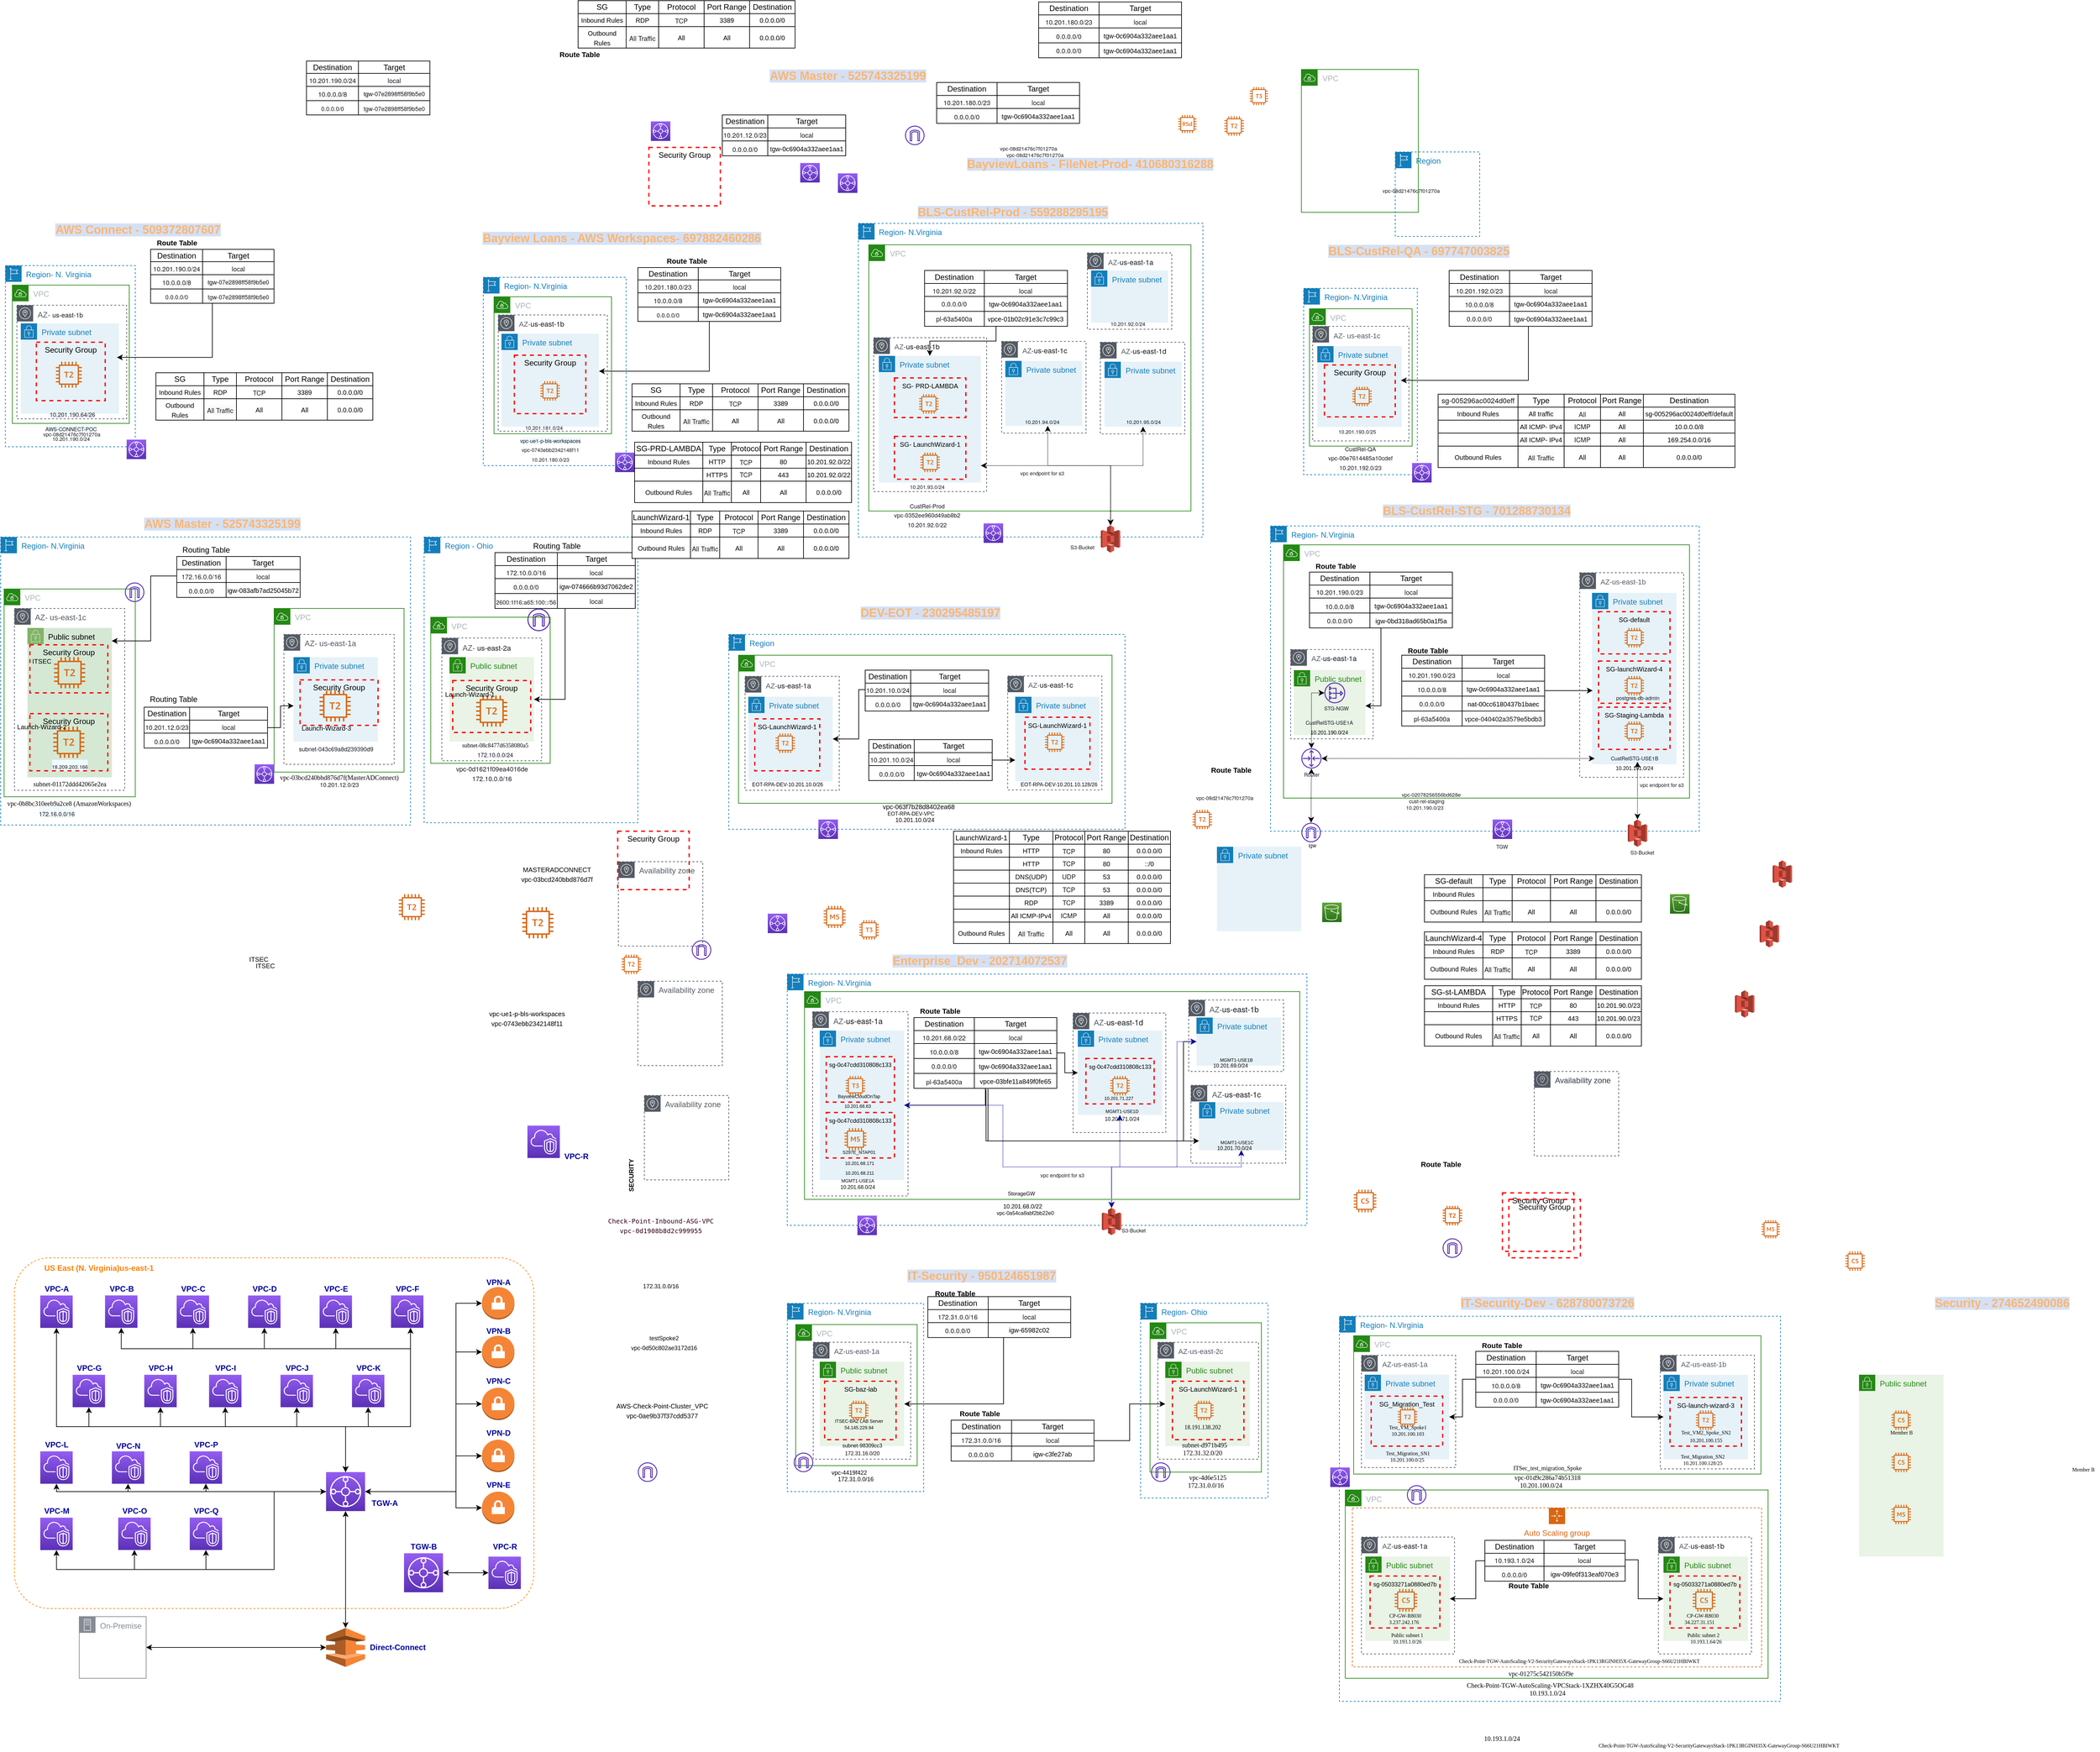 <mxfile version="14.7.2" type="github">
  <diagram id="eksj7m2vn0qDqSCLLo_n" name="Page-1">
    <mxGraphModel dx="2067" dy="2069" grid="1" gridSize="10" guides="1" tooltips="1" connect="1" arrows="1" fold="1" page="0" pageScale="1" pageWidth="850" pageHeight="1100" background="none" math="0" shadow="0">
      <root>
        <mxCell id="0" />
        <mxCell id="1" parent="0" />
        <mxCell id="OF8LOPhTF82KZLXo9wo0-24" value="VPC" style="points=[[0,0],[0.25,0],[0.5,0],[0.75,0],[1,0],[1,0.25],[1,0.5],[1,0.75],[1,1],[0.75,1],[0.5,1],[0.25,1],[0,1],[0,0.75],[0,0.5],[0,0.25]];outlineConnect=0;gradientColor=none;html=1;whiteSpace=wrap;fontSize=12;fontStyle=0;shape=mxgraph.aws4.group;grIcon=mxgraph.aws4.group_vpc;strokeColor=#248814;fillColor=none;verticalAlign=top;align=left;spacingLeft=30;fontColor=#AAB7B8;dashed=0;" parent="1" vertex="1">
          <mxGeometry x="235" y="-268" width="575" height="228" as="geometry" />
        </mxCell>
        <mxCell id="OF8LOPhTF82KZLXo9wo0-28" value="&lt;font style=&quot;font-size: 10px&quot;&gt;&lt;span&gt;AWS-Check-Point-Cluster_VPC&lt;/span&gt;&lt;br&gt;&lt;span&gt;vpc-0ae9b37f37cdd5377&lt;/span&gt;&lt;br&gt;&lt;/font&gt;" style="text;html=1;resizable=0;autosize=1;align=center;verticalAlign=middle;points=[];fillColor=none;strokeColor=none;rounded=0;" parent="1" vertex="1">
          <mxGeometry x="37" y="880" width="160" height="30" as="geometry" />
        </mxCell>
        <mxCell id="OF8LOPhTF82KZLXo9wo0-30" value="&lt;font style=&quot;font-size: 9px&quot;&gt;&lt;span&gt;testSpoke2&lt;/span&gt;&lt;br&gt;&lt;span&gt;vpc-0d50c802ae3172d16&lt;/span&gt;&lt;br&gt;&lt;/font&gt;" style="text;html=1;resizable=0;autosize=1;align=center;verticalAlign=middle;points=[];fillColor=none;strokeColor=none;rounded=0;" parent="1" vertex="1">
          <mxGeometry x="60" y="775" width="120" height="30" as="geometry" />
        </mxCell>
        <mxCell id="OF8LOPhTF82KZLXo9wo0-31" value="&lt;font&gt;&lt;font style=&quot;font-size: 9px&quot;&gt;172.31.0.0/16&lt;/font&gt;&lt;br&gt;&lt;/font&gt;" style="text;html=1;resizable=0;autosize=1;align=center;verticalAlign=middle;points=[];fillColor=none;strokeColor=none;rounded=0;" parent="1" vertex="1">
          <mxGeometry x="80" y="693" width="70" height="20" as="geometry" />
        </mxCell>
        <mxCell id="OF8LOPhTF82KZLXo9wo0-32" value="&lt;font face=&quot;monospace&quot; size=&quot;1&quot; color=&quot;#33001a&quot;&gt;Check-Point-Inbound-ASG-VPC&lt;br&gt;vpc-0d1908b8d2c999955&lt;br&gt;&lt;/font&gt;" style="text;html=1;resizable=0;autosize=1;align=center;verticalAlign=middle;points=[];fillColor=none;strokeColor=none;rounded=0;" parent="1" vertex="1">
          <mxGeometry x="35" y="595" width="160" height="30" as="geometry" />
        </mxCell>
        <mxCell id="OF8LOPhTF82KZLXo9wo0-33" value="&lt;font style=&quot;font-size: 10px&quot;&gt;&lt;b&gt;SECURITY&lt;/b&gt;&lt;/font&gt;" style="text;html=1;resizable=0;autosize=1;align=center;verticalAlign=middle;points=[];fillColor=none;strokeColor=none;rounded=0;rotation=270;" parent="1" vertex="1">
          <mxGeometry x="35" y="523.38" width="70" height="20" as="geometry" />
        </mxCell>
        <mxCell id="OF8LOPhTF82KZLXo9wo0-34" value="&lt;font&gt;&lt;span style=&quot;font-size: 10px&quot;&gt;MASTERADCONNECT&lt;/span&gt;&lt;br&gt;&lt;span style=&quot;font-size: 10px&quot;&gt;vpc-03bcd240bbd876d7f&lt;/span&gt;&lt;br&gt;&lt;/font&gt;" style="text;html=1;resizable=0;autosize=1;align=center;verticalAlign=middle;points=[];fillColor=none;strokeColor=none;rounded=0;" parent="1" vertex="1">
          <mxGeometry x="-110" y="54" width="130" height="30" as="geometry" />
        </mxCell>
        <mxCell id="OF8LOPhTF82KZLXo9wo0-52" value="&lt;font&gt;&lt;span style=&quot;font-size: 10px&quot;&gt;vpc-ue1-p-bls-workspaces&lt;/span&gt;&lt;br&gt;&lt;span style=&quot;font-size: 10px&quot;&gt;vpc-0743ebb2342148f11&lt;/span&gt;&lt;br&gt;&lt;/font&gt;" style="text;html=1;resizable=0;autosize=1;align=center;verticalAlign=middle;points=[];fillColor=none;strokeColor=none;rounded=0;" parent="1" vertex="1">
          <mxGeometry x="-156" y="276" width="130" height="30" as="geometry" />
        </mxCell>
        <mxCell id="OF8LOPhTF82KZLXo9wo0-53" value="&lt;font style=&quot;font-size: 8px&quot;&gt;&lt;span style=&quot;color: rgb(22 , 25 , 31) ; font-family: &amp;#34;amazon ember&amp;#34; , &amp;#34;helvetica neue&amp;#34; , &amp;#34;roboto&amp;#34; , &amp;#34;arial&amp;#34; , sans-serif ; background-color: rgb(241 , 250 , 255)&quot;&gt;&lt;font style=&quot;font-size: 8px&quot;&gt;AWS-CONNECT-POC&lt;br&gt;&lt;/font&gt;&lt;/span&gt;&lt;span style=&quot;color: rgb(22 , 25 , 31) ; font-family: &amp;#34;amazon ember&amp;#34; , &amp;#34;helvetica neue&amp;#34; , &amp;#34;roboto&amp;#34; , &amp;#34;arial&amp;#34; , sans-serif&quot;&gt;10.201.190.0/24&lt;/span&gt;&lt;br&gt;&lt;/font&gt;" style="text;html=1;resizable=0;autosize=1;align=center;verticalAlign=middle;points=[];fillColor=none;strokeColor=none;rounded=0;" parent="1" vertex="1">
          <mxGeometry x="-843" y="-630" width="100" height="40" as="geometry" />
        </mxCell>
        <mxCell id="OF8LOPhTF82KZLXo9wo0-115" value="&lt;font style=&quot;font-size: 8px&quot;&gt;vpc-0a54ca8abf2bb22e0&lt;/font&gt;" style="text;html=1;resizable=0;autosize=1;align=center;verticalAlign=middle;points=[];fillColor=none;strokeColor=none;rounded=0;dashed=1;" parent="1" vertex="1">
          <mxGeometry x="625.5" y="580" width="100" height="20" as="geometry" />
        </mxCell>
        <mxCell id="OF8LOPhTF82KZLXo9wo0-128" value="" style="points=[[0,0,0],[0.25,0,0],[0.5,0,0],[0.75,0,0],[1,0,0],[0,1,0],[0.25,1,0],[0.5,1,0],[0.75,1,0],[1,1,0],[0,0.25,0],[0,0.5,0],[0,0.75,0],[1,0.25,0],[1,0.5,0],[1,0.75,0]];outlineConnect=0;fontColor=#232F3E;gradientColor=#945DF2;gradientDirection=north;fillColor=#5A30B5;strokeColor=#ffffff;dashed=0;verticalLabelPosition=bottom;verticalAlign=top;align=center;html=1;fontSize=12;fontStyle=0;aspect=fixed;shape=mxgraph.aws4.resourceIcon;resIcon=mxgraph.aws4.transit_gateway;" parent="1" vertex="1">
          <mxGeometry x="330" y="-1026" width="30" height="30" as="geometry" />
        </mxCell>
        <mxCell id="OF8LOPhTF82KZLXo9wo0-131" value="&lt;font style=&quot;font-size: 8px&quot;&gt;172.31.16.0/20&lt;/font&gt;" style="text;html=1;resizable=0;autosize=1;align=center;verticalAlign=middle;points=[];fillColor=none;strokeColor=none;rounded=0;" parent="1" vertex="1">
          <mxGeometry x="390" y="950" width="70" height="20" as="geometry" />
        </mxCell>
        <mxCell id="OF8LOPhTF82KZLXo9wo0-199" style="edgeStyle=orthogonalEdgeStyle;rounded=0;orthogonalLoop=1;jettySize=auto;html=1;entryX=0.5;entryY=0;entryDx=0;entryDy=0;entryPerimeter=0;startArrow=classic;startFill=1;endArrow=classic;endFill=1;" parent="1" source="OF8LOPhTF82KZLXo9wo0-153" target="OF8LOPhTF82KZLXo9wo0-190" edge="1">
          <mxGeometry relative="1" as="geometry">
            <Array as="points">
              <mxPoint x="-815" y="920" />
              <mxPoint x="-370" y="920" />
            </Array>
          </mxGeometry>
        </mxCell>
        <mxCell id="OF8LOPhTF82KZLXo9wo0-153" value="" style="points=[[0,0,0],[0.25,0,0],[0.5,0,0],[0.75,0,0],[1,0,0],[0,1,0],[0.25,1,0],[0.5,1,0],[0.75,1,0],[1,1,0],[0,0.25,0],[0,0.5,0],[0,0.75,0],[1,0.25,0],[1,0.5,0],[1,0.75,0]];outlineConnect=0;fontColor=#232F3E;gradientColor=#945DF2;gradientDirection=north;fillColor=#5A30B5;strokeColor=#ffffff;dashed=0;verticalLabelPosition=bottom;verticalAlign=top;align=center;html=1;fontSize=12;fontStyle=0;aspect=fixed;shape=mxgraph.aws4.resourceIcon;resIcon=mxgraph.aws4.vpc;" parent="1" vertex="1">
          <mxGeometry x="-840" y="718" width="49.87" height="49.87" as="geometry" />
        </mxCell>
        <mxCell id="OF8LOPhTF82KZLXo9wo0-211" style="edgeStyle=orthogonalEdgeStyle;rounded=0;orthogonalLoop=1;jettySize=auto;html=1;startArrow=classic;startFill=1;endArrow=none;endFill=0;" parent="1" source="OF8LOPhTF82KZLXo9wo0-156" edge="1">
          <mxGeometry relative="1" as="geometry">
            <mxPoint x="-605.065" y="800" as="targetPoint" />
          </mxGeometry>
        </mxCell>
        <mxCell id="OF8LOPhTF82KZLXo9wo0-156" value="" style="points=[[0,0,0],[0.25,0,0],[0.5,0,0],[0.75,0,0],[1,0,0],[0,1,0],[0.25,1,0],[0.5,1,0],[0.75,1,0],[1,1,0],[0,0.25,0],[0,0.5,0],[0,0.75,0],[1,0.25,0],[1,0.5,0],[1,0.75,0]];outlineConnect=0;fontColor=#232F3E;gradientColor=#945DF2;gradientDirection=north;fillColor=#5A30B5;strokeColor=#ffffff;dashed=0;verticalLabelPosition=bottom;verticalAlign=top;align=center;html=1;fontSize=12;fontStyle=0;aspect=fixed;shape=mxgraph.aws4.resourceIcon;resIcon=mxgraph.aws4.vpc;" parent="1" vertex="1">
          <mxGeometry x="-630" y="718" width="49.87" height="49.87" as="geometry" />
        </mxCell>
        <mxCell id="OF8LOPhTF82KZLXo9wo0-205" style="edgeStyle=orthogonalEdgeStyle;rounded=0;orthogonalLoop=1;jettySize=auto;html=1;exitX=0.5;exitY=1;exitDx=0;exitDy=0;exitPerimeter=0;entryX=0.5;entryY=0;entryDx=0;entryDy=0;entryPerimeter=0;startArrow=classic;startFill=1;endArrow=classic;endFill=1;" parent="1" source="OF8LOPhTF82KZLXo9wo0-157" target="OF8LOPhTF82KZLXo9wo0-190" edge="1">
          <mxGeometry relative="1" as="geometry">
            <Array as="points">
              <mxPoint x="-715" y="800" />
              <mxPoint x="-270" y="800" />
              <mxPoint x="-270" y="920" />
              <mxPoint x="-370" y="920" />
            </Array>
          </mxGeometry>
        </mxCell>
        <mxCell id="OF8LOPhTF82KZLXo9wo0-157" value="" style="points=[[0,0,0],[0.25,0,0],[0.5,0,0],[0.75,0,0],[1,0,0],[0,1,0],[0.25,1,0],[0.5,1,0],[0.75,1,0],[1,1,0],[0,0.25,0],[0,0.5,0],[0,0.75,0],[1,0.25,0],[1,0.5,0],[1,0.75,0]];outlineConnect=0;fontColor=#232F3E;gradientColor=#945DF2;gradientDirection=north;fillColor=#5A30B5;strokeColor=#ffffff;dashed=0;verticalLabelPosition=bottom;verticalAlign=top;align=center;html=1;fontSize=12;fontStyle=0;aspect=fixed;shape=mxgraph.aws4.resourceIcon;resIcon=mxgraph.aws4.vpc;" parent="1" vertex="1">
          <mxGeometry x="-740.26" y="717.88" width="49.87" height="49.87" as="geometry" />
        </mxCell>
        <mxCell id="OF8LOPhTF82KZLXo9wo0-203" style="edgeStyle=orthogonalEdgeStyle;rounded=0;orthogonalLoop=1;jettySize=auto;html=1;entryX=0.5;entryY=0;entryDx=0;entryDy=0;entryPerimeter=0;startArrow=classic;startFill=1;endArrow=classic;endFill=1;" parent="1" source="OF8LOPhTF82KZLXo9wo0-158" target="OF8LOPhTF82KZLXo9wo0-190" edge="1">
          <mxGeometry relative="1" as="geometry">
            <Array as="points">
              <mxPoint x="-270" y="920" />
              <mxPoint x="-370" y="920" />
            </Array>
          </mxGeometry>
        </mxCell>
        <mxCell id="OF8LOPhTF82KZLXo9wo0-158" value="" style="points=[[0,0,0],[0.25,0,0],[0.5,0,0],[0.75,0,0],[1,0,0],[0,1,0],[0.25,1,0],[0.5,1,0],[0.75,1,0],[1,1,0],[0,0.25,0],[0,0.5,0],[0,0.75,0],[1,0.25,0],[1,0.5,0],[1,0.75,0]];outlineConnect=0;fontColor=#232F3E;gradientColor=#945DF2;gradientDirection=north;fillColor=#5A30B5;strokeColor=#ffffff;dashed=0;verticalLabelPosition=bottom;verticalAlign=top;align=center;html=1;fontSize=12;fontStyle=0;aspect=fixed;shape=mxgraph.aws4.resourceIcon;resIcon=mxgraph.aws4.vpc;" parent="1" vertex="1">
          <mxGeometry x="-300" y="717.88" width="49.87" height="49.87" as="geometry" />
        </mxCell>
        <mxCell id="OF8LOPhTF82KZLXo9wo0-209" style="edgeStyle=orthogonalEdgeStyle;rounded=0;orthogonalLoop=1;jettySize=auto;html=1;exitX=0.5;exitY=1;exitDx=0;exitDy=0;exitPerimeter=0;startArrow=classic;startFill=1;endArrow=none;endFill=0;" parent="1" source="OF8LOPhTF82KZLXo9wo0-159" edge="1">
          <mxGeometry relative="1" as="geometry">
            <mxPoint x="-385" y="800" as="targetPoint" />
          </mxGeometry>
        </mxCell>
        <mxCell id="OF8LOPhTF82KZLXo9wo0-159" value="" style="points=[[0,0,0],[0.25,0,0],[0.5,0,0],[0.75,0,0],[1,0,0],[0,1,0],[0.25,1,0],[0.5,1,0],[0.75,1,0],[1,1,0],[0,0.25,0],[0,0.5,0],[0,0.75,0],[1,0.25,0],[1,0.5,0],[1,0.75,0]];outlineConnect=0;fontColor=#232F3E;gradientColor=#945DF2;gradientDirection=north;fillColor=#5A30B5;strokeColor=#ffffff;dashed=0;verticalLabelPosition=bottom;verticalAlign=top;align=center;html=1;fontSize=12;fontStyle=0;aspect=fixed;shape=mxgraph.aws4.resourceIcon;resIcon=mxgraph.aws4.vpc;" parent="1" vertex="1">
          <mxGeometry x="-410" y="718" width="49.87" height="49.87" as="geometry" />
        </mxCell>
        <mxCell id="OF8LOPhTF82KZLXo9wo0-210" style="edgeStyle=orthogonalEdgeStyle;rounded=0;orthogonalLoop=1;jettySize=auto;html=1;startArrow=classic;startFill=1;endArrow=none;endFill=0;" parent="1" source="OF8LOPhTF82KZLXo9wo0-160" edge="1">
          <mxGeometry relative="1" as="geometry">
            <mxPoint x="-495.065" y="800" as="targetPoint" />
          </mxGeometry>
        </mxCell>
        <mxCell id="OF8LOPhTF82KZLXo9wo0-160" value="" style="points=[[0,0,0],[0.25,0,0],[0.5,0,0],[0.75,0,0],[1,0,0],[0,1,0],[0.25,1,0],[0.5,1,0],[0.75,1,0],[1,1,0],[0,0.25,0],[0,0.5,0],[0,0.75,0],[1,0.25,0],[1,0.5,0],[1,0.75,0]];outlineConnect=0;fontColor=#232F3E;gradientColor=#945DF2;gradientDirection=north;fillColor=#5A30B5;strokeColor=#ffffff;dashed=0;verticalLabelPosition=bottom;verticalAlign=top;align=center;html=1;fontSize=12;fontStyle=0;aspect=fixed;shape=mxgraph.aws4.resourceIcon;resIcon=mxgraph.aws4.vpc;" parent="1" vertex="1">
          <mxGeometry x="-520" y="718" width="49.87" height="49.87" as="geometry" />
        </mxCell>
        <mxCell id="OF8LOPhTF82KZLXo9wo0-200" style="edgeStyle=orthogonalEdgeStyle;rounded=0;orthogonalLoop=1;jettySize=auto;html=1;startArrow=classic;startFill=1;endArrow=none;endFill=0;" parent="1" source="OF8LOPhTF82KZLXo9wo0-162" edge="1">
          <mxGeometry relative="1" as="geometry">
            <mxPoint x="-765.195" y="920" as="targetPoint" />
          </mxGeometry>
        </mxCell>
        <mxCell id="OF8LOPhTF82KZLXo9wo0-162" value="" style="points=[[0,0,0],[0.25,0,0],[0.5,0,0],[0.75,0,0],[1,0,0],[0,1,0],[0.25,1,0],[0.5,1,0],[0.75,1,0],[1,1,0],[0,0.25,0],[0,0.5,0],[0,0.75,0],[1,0.25,0],[1,0.5,0],[1,0.75,0]];outlineConnect=0;fontColor=#232F3E;gradientColor=#945DF2;gradientDirection=north;fillColor=#5A30B5;strokeColor=#ffffff;dashed=0;verticalLabelPosition=bottom;verticalAlign=top;align=center;html=1;fontSize=12;fontStyle=0;aspect=fixed;shape=mxgraph.aws4.resourceIcon;resIcon=mxgraph.aws4.vpc;" parent="1" vertex="1">
          <mxGeometry x="-790.13" y="840.13" width="49.87" height="49.87" as="geometry" />
        </mxCell>
        <mxCell id="OF8LOPhTF82KZLXo9wo0-201" style="edgeStyle=orthogonalEdgeStyle;rounded=0;orthogonalLoop=1;jettySize=auto;html=1;exitX=0.5;exitY=1;exitDx=0;exitDy=0;exitPerimeter=0;startArrow=classic;startFill=1;endArrow=none;endFill=0;" parent="1" source="OF8LOPhTF82KZLXo9wo0-163" edge="1">
          <mxGeometry relative="1" as="geometry">
            <mxPoint x="-655" y="920" as="targetPoint" />
          </mxGeometry>
        </mxCell>
        <mxCell id="OF8LOPhTF82KZLXo9wo0-163" value="" style="points=[[0,0,0],[0.25,0,0],[0.5,0,0],[0.75,0,0],[1,0,0],[0,1,0],[0.25,1,0],[0.5,1,0],[0.75,1,0],[1,1,0],[0,0.25,0],[0,0.5,0],[0,0.75,0],[1,0.25,0],[1,0.5,0],[1,0.75,0]];outlineConnect=0;fontColor=#232F3E;gradientColor=#945DF2;gradientDirection=north;fillColor=#5A30B5;strokeColor=#ffffff;dashed=0;verticalLabelPosition=bottom;verticalAlign=top;align=center;html=1;fontSize=12;fontStyle=0;aspect=fixed;shape=mxgraph.aws4.resourceIcon;resIcon=mxgraph.aws4.vpc;" parent="1" vertex="1">
          <mxGeometry x="-679.87" y="840.13" width="49.87" height="49.87" as="geometry" />
        </mxCell>
        <mxCell id="OF8LOPhTF82KZLXo9wo0-206" style="edgeStyle=orthogonalEdgeStyle;rounded=0;orthogonalLoop=1;jettySize=auto;html=1;exitX=0.5;exitY=1;exitDx=0;exitDy=0;exitPerimeter=0;startArrow=classic;startFill=1;endArrow=none;endFill=0;" parent="1" source="OF8LOPhTF82KZLXo9wo0-164" edge="1">
          <mxGeometry relative="1" as="geometry">
            <mxPoint x="-555" y="920" as="targetPoint" />
          </mxGeometry>
        </mxCell>
        <mxCell id="OF8LOPhTF82KZLXo9wo0-164" value="" style="points=[[0,0,0],[0.25,0,0],[0.5,0,0],[0.75,0,0],[1,0,0],[0,1,0],[0.25,1,0],[0.5,1,0],[0.75,1,0],[1,1,0],[0,0.25,0],[0,0.5,0],[0,0.75,0],[1,0.25,0],[1,0.5,0],[1,0.75,0]];outlineConnect=0;fontColor=#232F3E;gradientColor=#945DF2;gradientDirection=north;fillColor=#5A30B5;strokeColor=#ffffff;dashed=0;verticalLabelPosition=bottom;verticalAlign=top;align=center;html=1;fontSize=12;fontStyle=0;aspect=fixed;shape=mxgraph.aws4.resourceIcon;resIcon=mxgraph.aws4.vpc;" parent="1" vertex="1">
          <mxGeometry x="-580.13" y="840.13" width="49.87" height="49.87" as="geometry" />
        </mxCell>
        <mxCell id="OF8LOPhTF82KZLXo9wo0-207" style="edgeStyle=orthogonalEdgeStyle;rounded=0;orthogonalLoop=1;jettySize=auto;html=1;startArrow=classic;startFill=1;endArrow=none;endFill=0;" parent="1" source="OF8LOPhTF82KZLXo9wo0-165" edge="1">
          <mxGeometry relative="1" as="geometry">
            <mxPoint x="-445.195" y="920" as="targetPoint" />
          </mxGeometry>
        </mxCell>
        <mxCell id="OF8LOPhTF82KZLXo9wo0-165" value="" style="points=[[0,0,0],[0.25,0,0],[0.5,0,0],[0.75,0,0],[1,0,0],[0,1,0],[0.25,1,0],[0.5,1,0],[0.75,1,0],[1,1,0],[0,0.25,0],[0,0.5,0],[0,0.75,0],[1,0.25,0],[1,0.5,0],[1,0.75,0]];outlineConnect=0;fontColor=#232F3E;gradientColor=#945DF2;gradientDirection=north;fillColor=#5A30B5;strokeColor=#ffffff;dashed=0;verticalLabelPosition=bottom;verticalAlign=top;align=center;html=1;fontSize=12;fontStyle=0;aspect=fixed;shape=mxgraph.aws4.resourceIcon;resIcon=mxgraph.aws4.vpc;" parent="1" vertex="1">
          <mxGeometry x="-470.13" y="840.13" width="49.87" height="49.87" as="geometry" />
        </mxCell>
        <mxCell id="OF8LOPhTF82KZLXo9wo0-208" style="edgeStyle=orthogonalEdgeStyle;rounded=0;orthogonalLoop=1;jettySize=auto;html=1;exitX=0.5;exitY=1;exitDx=0;exitDy=0;exitPerimeter=0;startArrow=classic;startFill=1;endArrow=none;endFill=0;" parent="1" source="OF8LOPhTF82KZLXo9wo0-166" edge="1">
          <mxGeometry relative="1" as="geometry">
            <mxPoint x="-335" y="920" as="targetPoint" />
          </mxGeometry>
        </mxCell>
        <mxCell id="OF8LOPhTF82KZLXo9wo0-166" value="" style="points=[[0,0,0],[0.25,0,0],[0.5,0,0],[0.75,0,0],[1,0,0],[0,1,0],[0.25,1,0],[0.5,1,0],[0.75,1,0],[1,1,0],[0,0.25,0],[0,0.5,0],[0,0.75,0],[1,0.25,0],[1,0.5,0],[1,0.75,0]];outlineConnect=0;fontColor=#232F3E;gradientColor=#945DF2;gradientDirection=north;fillColor=#5A30B5;strokeColor=#ffffff;dashed=0;verticalLabelPosition=bottom;verticalAlign=top;align=center;html=1;fontSize=12;fontStyle=0;aspect=fixed;shape=mxgraph.aws4.resourceIcon;resIcon=mxgraph.aws4.vpc;" parent="1" vertex="1">
          <mxGeometry x="-360.13" y="840.13" width="49.87" height="49.87" as="geometry" />
        </mxCell>
        <mxCell id="OF8LOPhTF82KZLXo9wo0-213" style="edgeStyle=orthogonalEdgeStyle;rounded=0;orthogonalLoop=1;jettySize=auto;html=1;entryX=0;entryY=0.5;entryDx=0;entryDy=0;entryPerimeter=0;startArrow=classic;startFill=1;endArrow=none;endFill=0;" parent="1" source="OF8LOPhTF82KZLXo9wo0-167" target="OF8LOPhTF82KZLXo9wo0-190" edge="1">
          <mxGeometry relative="1" as="geometry">
            <Array as="points">
              <mxPoint x="-815" y="1020" />
            </Array>
          </mxGeometry>
        </mxCell>
        <mxCell id="OF8LOPhTF82KZLXo9wo0-167" value="" style="points=[[0,0,0],[0.25,0,0],[0.5,0,0],[0.75,0,0],[1,0,0],[0,1,0],[0.25,1,0],[0.5,1,0],[0.75,1,0],[1,1,0],[0,0.25,0],[0,0.5,0],[0,0.75,0],[1,0.25,0],[1,0.5,0],[1,0.75,0]];outlineConnect=0;fontColor=#232F3E;gradientColor=#945DF2;gradientDirection=north;fillColor=#5A30B5;strokeColor=#ffffff;dashed=0;verticalLabelPosition=bottom;verticalAlign=top;align=center;html=1;fontSize=12;fontStyle=0;aspect=fixed;shape=mxgraph.aws4.resourceIcon;resIcon=mxgraph.aws4.vpc;" parent="1" vertex="1">
          <mxGeometry x="-840" y="958" width="49.87" height="49.87" as="geometry" />
        </mxCell>
        <mxCell id="OF8LOPhTF82KZLXo9wo0-216" style="edgeStyle=orthogonalEdgeStyle;rounded=0;orthogonalLoop=1;jettySize=auto;html=1;entryX=0;entryY=0.5;entryDx=0;entryDy=0;entryPerimeter=0;startArrow=classic;startFill=1;endArrow=classic;endFill=1;" parent="1" source="OF8LOPhTF82KZLXo9wo0-168" target="OF8LOPhTF82KZLXo9wo0-190" edge="1">
          <mxGeometry relative="1" as="geometry">
            <Array as="points">
              <mxPoint x="-815" y="1140" />
              <mxPoint x="-480" y="1140" />
              <mxPoint x="-480" y="1020" />
            </Array>
          </mxGeometry>
        </mxCell>
        <mxCell id="OF8LOPhTF82KZLXo9wo0-168" value="" style="points=[[0,0,0],[0.25,0,0],[0.5,0,0],[0.75,0,0],[1,0,0],[0,1,0],[0.25,1,0],[0.5,1,0],[0.75,1,0],[1,1,0],[0,0.25,0],[0,0.5,0],[0,0.75,0],[1,0.25,0],[1,0.5,0],[1,0.75,0]];outlineConnect=0;fontColor=#232F3E;gradientColor=#945DF2;gradientDirection=north;fillColor=#5A30B5;strokeColor=#ffffff;dashed=0;verticalLabelPosition=bottom;verticalAlign=top;align=center;html=1;fontSize=12;fontStyle=0;aspect=fixed;shape=mxgraph.aws4.resourceIcon;resIcon=mxgraph.aws4.vpc;" parent="1" vertex="1">
          <mxGeometry x="-840" y="1060.13" width="49.87" height="49.87" as="geometry" />
        </mxCell>
        <mxCell id="OF8LOPhTF82KZLXo9wo0-172" value="&lt;b&gt;&lt;font color=&quot;#000099&quot;&gt;VPC-A&lt;/font&gt;&lt;/b&gt;" style="text;html=1;resizable=0;autosize=1;align=center;verticalAlign=middle;points=[];fillColor=none;strokeColor=none;rounded=0;dashed=1;" parent="1" vertex="1">
          <mxGeometry x="-840" y="698" width="50" height="20" as="geometry" />
        </mxCell>
        <mxCell id="OF8LOPhTF82KZLXo9wo0-175" value="&lt;b&gt;&lt;font color=&quot;#000099&quot;&gt;VPC-R&lt;/font&gt;&lt;/b&gt;" style="text;html=1;resizable=0;autosize=1;align=center;verticalAlign=middle;points=[];fillColor=none;strokeColor=none;rounded=0;dashed=1;" parent="1" vertex="1">
          <mxGeometry x="-40.13" y="494.25" width="50" height="20" as="geometry" />
        </mxCell>
        <mxCell id="OF8LOPhTF82KZLXo9wo0-176" value="&lt;b&gt;&lt;font color=&quot;#000099&quot;&gt;VPC-B&lt;/font&gt;&lt;/b&gt;&lt;span style=&quot;color: rgba(0 , 0 , 0 , 0) ; font-family: monospace ; font-size: 0px&quot;&gt;%3CmxGraphModel%3E%3Croot%3E%3CmxCell%20id%3D%220%22%2F%3E%3CmxCell%20id%3D%221%22%20parent%3D%220%22%2F%3E%3CmxCell%20id%3D%222%22%20value%3D%22%26lt%3Bb%26gt%3B%26lt%3Bfont%20color%3D%26quot%3B%23000099%26quot%3B%26gt%3BVPC-A%26lt%3B%2Ffont%26gt%3B%26lt%3B%2Fb%26gt%3B%22%20style%3D%22text%3Bhtml%3D1%3Bresizable%3D0%3Bautosize%3D1%3Balign%3Dcenter%3BverticalAlign%3Dmiddle%3Bpoints%3D%5B%5D%3BfillColor%3Dnone%3BstrokeColor%3Dnone%3Brounded%3D0%3Bdashed%3D1%3B%22%20vertex%3D%221%22%20parent%3D%221%22%3E%3CmxGeometry%20x%3D%22-840%22%20y%3D%22698%22%20width%3D%2250%22%20height%3D%2220%22%20as%3D%22geometry%22%2F%3E%3C%2FmxCell%3E%3C%2Froot%3E%3C%2FmxGraphModel%3E&lt;/span&gt;" style="text;html=1;resizable=0;autosize=1;align=center;verticalAlign=middle;points=[];fillColor=none;strokeColor=none;rounded=0;dashed=1;" parent="1" vertex="1">
          <mxGeometry x="-740.39" y="698" width="50" height="20" as="geometry" />
        </mxCell>
        <mxCell id="OF8LOPhTF82KZLXo9wo0-177" value="&lt;b&gt;&lt;font color=&quot;#000099&quot;&gt;VPC-C&lt;/font&gt;&lt;/b&gt;" style="text;html=1;resizable=0;autosize=1;align=center;verticalAlign=middle;points=[];fillColor=none;strokeColor=none;rounded=0;dashed=1;" parent="1" vertex="1">
          <mxGeometry x="-630.13" y="697.88" width="50" height="20" as="geometry" />
        </mxCell>
        <mxCell id="OF8LOPhTF82KZLXo9wo0-178" value="&lt;b&gt;&lt;font color=&quot;#000099&quot;&gt;VPC-D&lt;/font&gt;&lt;/b&gt;" style="text;html=1;resizable=0;autosize=1;align=center;verticalAlign=middle;points=[];fillColor=none;strokeColor=none;rounded=0;dashed=1;" parent="1" vertex="1">
          <mxGeometry x="-520.13" y="698" width="50" height="20" as="geometry" />
        </mxCell>
        <mxCell id="OF8LOPhTF82KZLXo9wo0-179" value="&lt;b&gt;&lt;font color=&quot;#000099&quot;&gt;VPC-G&lt;/font&gt;&lt;/b&gt;" style="text;html=1;resizable=0;autosize=1;align=center;verticalAlign=middle;points=[];fillColor=none;strokeColor=none;rounded=0;dashed=1;" parent="1" vertex="1">
          <mxGeometry x="-790" y="820" width="50" height="20" as="geometry" />
        </mxCell>
        <mxCell id="OF8LOPhTF82KZLXo9wo0-180" value="&lt;b&gt;&lt;font color=&quot;#000099&quot;&gt;VPC-F&lt;/font&gt;&lt;/b&gt;" style="text;html=1;resizable=0;autosize=1;align=center;verticalAlign=middle;points=[];fillColor=none;strokeColor=none;rounded=0;dashed=1;" parent="1" vertex="1">
          <mxGeometry x="-300.13" y="698" width="50" height="20" as="geometry" />
        </mxCell>
        <mxCell id="OF8LOPhTF82KZLXo9wo0-181" value="&lt;b&gt;&lt;font color=&quot;#000099&quot;&gt;VPC-E&lt;/font&gt;&lt;/b&gt;" style="text;html=1;resizable=0;autosize=1;align=center;verticalAlign=middle;points=[];fillColor=none;strokeColor=none;rounded=0;dashed=1;" parent="1" vertex="1">
          <mxGeometry x="-410.07" y="698" width="50" height="20" as="geometry" />
        </mxCell>
        <mxCell id="OF8LOPhTF82KZLXo9wo0-182" value="&lt;b&gt;&lt;font color=&quot;#000099&quot;&gt;VPC-J&lt;/font&gt;&lt;/b&gt;" style="text;html=1;resizable=0;autosize=1;align=center;verticalAlign=middle;points=[];fillColor=none;strokeColor=none;rounded=0;dashed=1;" parent="1" vertex="1">
          <mxGeometry x="-470.26" y="820.13" width="50" height="20" as="geometry" />
        </mxCell>
        <mxCell id="OF8LOPhTF82KZLXo9wo0-183" value="&lt;b&gt;&lt;font color=&quot;#000099&quot;&gt;VPC-I&lt;/font&gt;&lt;/b&gt;" style="text;html=1;resizable=0;autosize=1;align=center;verticalAlign=middle;points=[];fillColor=none;strokeColor=none;rounded=0;dashed=1;" parent="1" vertex="1">
          <mxGeometry x="-580.26" y="820" width="50" height="20" as="geometry" />
        </mxCell>
        <mxCell id="OF8LOPhTF82KZLXo9wo0-184" value="&lt;b&gt;&lt;font color=&quot;#000099&quot;&gt;VPC-H&lt;/font&gt;&lt;/b&gt;" style="text;html=1;resizable=0;autosize=1;align=center;verticalAlign=middle;points=[];fillColor=none;strokeColor=none;rounded=0;dashed=1;" parent="1" vertex="1">
          <mxGeometry x="-679.87" y="820" width="50" height="20" as="geometry" />
        </mxCell>
        <mxCell id="OF8LOPhTF82KZLXo9wo0-185" value="&lt;b&gt;&lt;font color=&quot;#000099&quot;&gt;VPC-M&lt;/font&gt;&lt;/b&gt;" style="text;html=1;resizable=0;autosize=1;align=center;verticalAlign=middle;points=[];fillColor=none;strokeColor=none;rounded=0;dashed=1;" parent="1" vertex="1">
          <mxGeometry x="-840.13" y="1040" width="50" height="20" as="geometry" />
        </mxCell>
        <mxCell id="OF8LOPhTF82KZLXo9wo0-186" value="&lt;b&gt;&lt;font color=&quot;#000099&quot;&gt;VPC-L&lt;/font&gt;&lt;/b&gt;" style="text;html=1;resizable=0;autosize=1;align=center;verticalAlign=middle;points=[];fillColor=none;strokeColor=none;rounded=0;dashed=1;" parent="1" vertex="1">
          <mxGeometry x="-840.13" y="938" width="50" height="20" as="geometry" />
        </mxCell>
        <mxCell id="OF8LOPhTF82KZLXo9wo0-187" value="&lt;b&gt;&lt;font color=&quot;#000099&quot;&gt;VPC-K&lt;/font&gt;&lt;/b&gt;" style="text;html=1;resizable=0;autosize=1;align=center;verticalAlign=middle;points=[];fillColor=none;strokeColor=none;rounded=0;dashed=1;" parent="1" vertex="1">
          <mxGeometry x="-360.07" y="820" width="50" height="20" as="geometry" />
        </mxCell>
        <mxCell id="OF8LOPhTF82KZLXo9wo0-189" value="" style="points=[[0,0,0],[0.25,0,0],[0.5,0,0],[0.75,0,0],[1,0,0],[0,1,0],[0.25,1,0],[0.5,1,0],[0.75,1,0],[1,1,0],[0,0.25,0],[0,0.5,0],[0,0.75,0],[1,0.25,0],[1,0.5,0],[1,0.75,0]];outlineConnect=0;fontColor=#232F3E;gradientColor=#945DF2;gradientDirection=north;fillColor=#5A30B5;strokeColor=#ffffff;dashed=0;verticalLabelPosition=bottom;verticalAlign=top;align=center;html=1;fontSize=12;fontStyle=0;aspect=fixed;shape=mxgraph.aws4.resourceIcon;resIcon=mxgraph.aws4.vpc;" parent="1" vertex="1">
          <mxGeometry x="-90" y="456.38" width="49.87" height="49.87" as="geometry" />
        </mxCell>
        <mxCell id="OF8LOPhTF82KZLXo9wo0-238" style="edgeStyle=orthogonalEdgeStyle;rounded=0;orthogonalLoop=1;jettySize=auto;html=1;exitX=0.5;exitY=1;exitDx=0;exitDy=0;exitPerimeter=0;entryX=0.5;entryY=0;entryDx=0;entryDy=0;entryPerimeter=0;startArrow=classic;startFill=1;endArrow=classic;endFill=1;" parent="1" source="OF8LOPhTF82KZLXo9wo0-190" target="OF8LOPhTF82KZLXo9wo0-237" edge="1">
          <mxGeometry relative="1" as="geometry" />
        </mxCell>
        <mxCell id="OF8LOPhTF82KZLXo9wo0-190" value="" style="points=[[0,0,0],[0.25,0,0],[0.5,0,0],[0.75,0,0],[1,0,0],[0,1,0],[0.25,1,0],[0.5,1,0],[0.75,1,0],[1,1,0],[0,0.25,0],[0,0.5,0],[0,0.75,0],[1,0.25,0],[1,0.5,0],[1,0.75,0]];outlineConnect=0;fontColor=#232F3E;gradientColor=#945DF2;gradientDirection=north;fillColor=#5A30B5;strokeColor=#ffffff;dashed=0;verticalLabelPosition=bottom;verticalAlign=top;align=center;html=1;fontSize=12;fontStyle=0;aspect=fixed;shape=mxgraph.aws4.resourceIcon;resIcon=mxgraph.aws4.transit_gateway;" parent="1" vertex="1">
          <mxGeometry x="-400" y="990" width="60" height="60" as="geometry" />
        </mxCell>
        <mxCell id="OF8LOPhTF82KZLXo9wo0-214" style="edgeStyle=orthogonalEdgeStyle;rounded=0;orthogonalLoop=1;jettySize=auto;html=1;exitX=0.5;exitY=1;exitDx=0;exitDy=0;exitPerimeter=0;startArrow=classic;startFill=1;endArrow=none;endFill=0;" parent="1" source="OF8LOPhTF82KZLXo9wo0-191" edge="1">
          <mxGeometry relative="1" as="geometry">
            <mxPoint x="-705" y="1020" as="targetPoint" />
          </mxGeometry>
        </mxCell>
        <mxCell id="OF8LOPhTF82KZLXo9wo0-191" value="" style="points=[[0,0,0],[0.25,0,0],[0.5,0,0],[0.75,0,0],[1,0,0],[0,1,0],[0.25,1,0],[0.5,1,0],[0.75,1,0],[1,1,0],[0,0.25,0],[0,0.5,0],[0,0.75,0],[1,0.25,0],[1,0.5,0],[1,0.75,0]];outlineConnect=0;fontColor=#232F3E;gradientColor=#945DF2;gradientDirection=north;fillColor=#5A30B5;strokeColor=#ffffff;dashed=0;verticalLabelPosition=bottom;verticalAlign=top;align=center;html=1;fontSize=12;fontStyle=0;aspect=fixed;shape=mxgraph.aws4.resourceIcon;resIcon=mxgraph.aws4.vpc;" parent="1" vertex="1">
          <mxGeometry x="-729.74" y="958" width="49.87" height="49.87" as="geometry" />
        </mxCell>
        <mxCell id="OF8LOPhTF82KZLXo9wo0-217" style="edgeStyle=orthogonalEdgeStyle;rounded=0;orthogonalLoop=1;jettySize=auto;html=1;startArrow=classic;startFill=1;endArrow=none;endFill=0;" parent="1" source="OF8LOPhTF82KZLXo9wo0-192" edge="1">
          <mxGeometry relative="1" as="geometry">
            <mxPoint x="-695.065" y="1140" as="targetPoint" />
          </mxGeometry>
        </mxCell>
        <mxCell id="OF8LOPhTF82KZLXo9wo0-192" value="" style="points=[[0,0,0],[0.25,0,0],[0.5,0,0],[0.75,0,0],[1,0,0],[0,1,0],[0.25,1,0],[0.5,1,0],[0.75,1,0],[1,1,0],[0,0.25,0],[0,0.5,0],[0,0.75,0],[1,0.25,0],[1,0.5,0],[1,0.75,0]];outlineConnect=0;fontColor=#232F3E;gradientColor=#945DF2;gradientDirection=north;fillColor=#5A30B5;strokeColor=#ffffff;dashed=0;verticalLabelPosition=bottom;verticalAlign=top;align=center;html=1;fontSize=12;fontStyle=0;aspect=fixed;shape=mxgraph.aws4.resourceIcon;resIcon=mxgraph.aws4.vpc;" parent="1" vertex="1">
          <mxGeometry x="-720" y="1060" width="49.87" height="49.87" as="geometry" />
        </mxCell>
        <mxCell id="OF8LOPhTF82KZLXo9wo0-215" style="edgeStyle=orthogonalEdgeStyle;rounded=0;orthogonalLoop=1;jettySize=auto;html=1;exitX=0.5;exitY=1;exitDx=0;exitDy=0;exitPerimeter=0;startArrow=classic;startFill=1;endArrow=none;endFill=0;" parent="1" source="OF8LOPhTF82KZLXo9wo0-193" edge="1">
          <mxGeometry relative="1" as="geometry">
            <mxPoint x="-585" y="1020" as="targetPoint" />
          </mxGeometry>
        </mxCell>
        <mxCell id="OF8LOPhTF82KZLXo9wo0-193" value="" style="points=[[0,0,0],[0.25,0,0],[0.5,0,0],[0.75,0,0],[1,0,0],[0,1,0],[0.25,1,0],[0.5,1,0],[0.75,1,0],[1,1,0],[0,0.25,0],[0,0.5,0],[0,0.75,0],[1,0.25,0],[1,0.5,0],[1,0.75,0]];outlineConnect=0;fontColor=#232F3E;gradientColor=#945DF2;gradientDirection=north;fillColor=#5A30B5;strokeColor=#ffffff;dashed=0;verticalLabelPosition=bottom;verticalAlign=top;align=center;html=1;fontSize=12;fontStyle=0;aspect=fixed;shape=mxgraph.aws4.resourceIcon;resIcon=mxgraph.aws4.vpc;" parent="1" vertex="1">
          <mxGeometry x="-610" y="958" width="49.87" height="49.87" as="geometry" />
        </mxCell>
        <mxCell id="OF8LOPhTF82KZLXo9wo0-218" style="edgeStyle=orthogonalEdgeStyle;rounded=0;orthogonalLoop=1;jettySize=auto;html=1;startArrow=classic;startFill=1;endArrow=none;endFill=0;" parent="1" source="OF8LOPhTF82KZLXo9wo0-194" edge="1">
          <mxGeometry relative="1" as="geometry">
            <mxPoint x="-584.935" y="1140" as="targetPoint" />
          </mxGeometry>
        </mxCell>
        <mxCell id="OF8LOPhTF82KZLXo9wo0-194" value="" style="points=[[0,0,0],[0.25,0,0],[0.5,0,0],[0.75,0,0],[1,0,0],[0,1,0],[0.25,1,0],[0.5,1,0],[0.75,1,0],[1,1,0],[0,0.25,0],[0,0.5,0],[0,0.75,0],[1,0.25,0],[1,0.5,0],[1,0.75,0]];outlineConnect=0;fontColor=#232F3E;gradientColor=#945DF2;gradientDirection=north;fillColor=#5A30B5;strokeColor=#ffffff;dashed=0;verticalLabelPosition=bottom;verticalAlign=top;align=center;html=1;fontSize=12;fontStyle=0;aspect=fixed;shape=mxgraph.aws4.resourceIcon;resIcon=mxgraph.aws4.vpc;" parent="1" vertex="1">
          <mxGeometry x="-609.87" y="1060" width="49.87" height="49.87" as="geometry" />
        </mxCell>
        <mxCell id="OF8LOPhTF82KZLXo9wo0-195" value="&lt;b&gt;&lt;font color=&quot;#000099&quot;&gt;VPC-Q&lt;/font&gt;&lt;/b&gt;" style="text;html=1;resizable=0;autosize=1;align=center;verticalAlign=middle;points=[];fillColor=none;strokeColor=none;rounded=0;dashed=1;" parent="1" vertex="1">
          <mxGeometry x="-610.13" y="1040.13" width="50" height="20" as="geometry" />
        </mxCell>
        <mxCell id="OF8LOPhTF82KZLXo9wo0-196" value="&lt;b&gt;&lt;font color=&quot;#000099&quot;&gt;VPC-P&lt;/font&gt;&lt;/b&gt;" style="text;html=1;resizable=0;autosize=1;align=center;verticalAlign=middle;points=[];fillColor=none;strokeColor=none;rounded=0;dashed=1;" parent="1" vertex="1">
          <mxGeometry x="-610" y="938" width="50" height="20" as="geometry" />
        </mxCell>
        <mxCell id="OF8LOPhTF82KZLXo9wo0-197" value="&lt;b&gt;&lt;font color=&quot;#000099&quot;&gt;VPC-O&lt;/font&gt;&lt;/b&gt;" style="text;html=1;resizable=0;autosize=1;align=center;verticalAlign=middle;points=[];fillColor=none;strokeColor=none;rounded=0;dashed=1;" parent="1" vertex="1">
          <mxGeometry x="-720" y="1040.13" width="50" height="20" as="geometry" />
        </mxCell>
        <mxCell id="OF8LOPhTF82KZLXo9wo0-198" value="&lt;b&gt;&lt;font color=&quot;#000099&quot;&gt;VPC-N&lt;/font&gt;&lt;/b&gt;" style="text;html=1;resizable=0;autosize=1;align=center;verticalAlign=middle;points=[];fillColor=none;strokeColor=none;rounded=0;dashed=1;" parent="1" vertex="1">
          <mxGeometry x="-729.74" y="940" width="50" height="20" as="geometry" />
        </mxCell>
        <mxCell id="OF8LOPhTF82KZLXo9wo0-219" value="&lt;b&gt;&lt;font color=&quot;#000099&quot;&gt;TGW-A&lt;/font&gt;&lt;/b&gt;" style="text;html=1;resizable=0;autosize=1;align=center;verticalAlign=middle;points=[];fillColor=none;strokeColor=none;rounded=0;dashed=1;" parent="1" vertex="1">
          <mxGeometry x="-340" y="1028" width="60" height="20" as="geometry" />
        </mxCell>
        <mxCell id="OF8LOPhTF82KZLXo9wo0-220" value="" style="points=[[0,0,0],[0.25,0,0],[0.5,0,0],[0.75,0,0],[1,0,0],[0,1,0],[0.25,1,0],[0.5,1,0],[0.75,1,0],[1,1,0],[0,0.25,0],[0,0.5,0],[0,0.75,0],[1,0.25,0],[1,0.5,0],[1,0.75,0]];outlineConnect=0;fontColor=#232F3E;gradientColor=#945DF2;gradientDirection=north;fillColor=#5A30B5;strokeColor=#ffffff;dashed=0;verticalLabelPosition=bottom;verticalAlign=top;align=center;html=1;fontSize=12;fontStyle=0;aspect=fixed;shape=mxgraph.aws4.resourceIcon;resIcon=mxgraph.aws4.vpc;" parent="1" vertex="1">
          <mxGeometry x="-150" y="1120.07" width="49.87" height="49.87" as="geometry" />
        </mxCell>
        <mxCell id="OF8LOPhTF82KZLXo9wo0-235" style="edgeStyle=orthogonalEdgeStyle;rounded=0;orthogonalLoop=1;jettySize=auto;html=1;startArrow=classic;startFill=1;endArrow=none;endFill=0;" parent="1" source="OF8LOPhTF82KZLXo9wo0-221" edge="1">
          <mxGeometry relative="1" as="geometry">
            <mxPoint x="-200" y="885" as="targetPoint" />
          </mxGeometry>
        </mxCell>
        <mxCell id="OF8LOPhTF82KZLXo9wo0-221" value="" style="outlineConnect=0;dashed=0;verticalLabelPosition=bottom;verticalAlign=top;align=center;html=1;shape=mxgraph.aws3.vpn_gateway;fillColor=#F58536;gradientColor=none;strokeColor=#FFB570;" parent="1" vertex="1">
          <mxGeometry x="-160" y="860" width="50" height="50" as="geometry" />
        </mxCell>
        <mxCell id="OF8LOPhTF82KZLXo9wo0-234" style="edgeStyle=orthogonalEdgeStyle;rounded=0;orthogonalLoop=1;jettySize=auto;html=1;startArrow=classic;startFill=1;endArrow=none;endFill=0;" parent="1" source="OF8LOPhTF82KZLXo9wo0-222" edge="1">
          <mxGeometry relative="1" as="geometry">
            <mxPoint x="-200" y="965" as="targetPoint" />
          </mxGeometry>
        </mxCell>
        <mxCell id="OF8LOPhTF82KZLXo9wo0-222" value="" style="outlineConnect=0;dashed=0;verticalLabelPosition=bottom;verticalAlign=top;align=center;html=1;shape=mxgraph.aws3.vpn_gateway;fillColor=#F58536;gradientColor=none;strokeColor=#FFB570;" parent="1" vertex="1">
          <mxGeometry x="-160" y="940" width="50" height="50" as="geometry" />
        </mxCell>
        <mxCell id="OF8LOPhTF82KZLXo9wo0-233" style="edgeStyle=orthogonalEdgeStyle;rounded=0;orthogonalLoop=1;jettySize=auto;html=1;entryX=1;entryY=0.5;entryDx=0;entryDy=0;entryPerimeter=0;startArrow=classic;startFill=1;endArrow=classic;endFill=1;" parent="1" source="OF8LOPhTF82KZLXo9wo0-223" target="OF8LOPhTF82KZLXo9wo0-190" edge="1">
          <mxGeometry relative="1" as="geometry">
            <Array as="points">
              <mxPoint x="-200" y="1045" />
              <mxPoint x="-200" y="1020" />
            </Array>
          </mxGeometry>
        </mxCell>
        <mxCell id="OF8LOPhTF82KZLXo9wo0-223" value="" style="outlineConnect=0;dashed=0;verticalLabelPosition=bottom;verticalAlign=top;align=center;html=1;shape=mxgraph.aws3.vpn_gateway;fillColor=#F58536;gradientColor=none;strokeColor=#FFB570;" parent="1" vertex="1">
          <mxGeometry x="-160" y="1020" width="50" height="50" as="geometry" />
        </mxCell>
        <mxCell id="OF8LOPhTF82KZLXo9wo0-236" style="edgeStyle=orthogonalEdgeStyle;rounded=0;orthogonalLoop=1;jettySize=auto;html=1;startArrow=classic;startFill=1;endArrow=none;endFill=0;" parent="1" source="OF8LOPhTF82KZLXo9wo0-224" edge="1">
          <mxGeometry relative="1" as="geometry">
            <mxPoint x="-200" y="805" as="targetPoint" />
          </mxGeometry>
        </mxCell>
        <mxCell id="OF8LOPhTF82KZLXo9wo0-224" value="" style="outlineConnect=0;dashed=0;verticalLabelPosition=bottom;verticalAlign=top;align=center;html=1;shape=mxgraph.aws3.vpn_gateway;fillColor=#F58536;gradientColor=none;strokeColor=#FFB570;" parent="1" vertex="1">
          <mxGeometry x="-160" y="780" width="50" height="50" as="geometry" />
        </mxCell>
        <mxCell id="OF8LOPhTF82KZLXo9wo0-232" style="edgeStyle=orthogonalEdgeStyle;rounded=0;orthogonalLoop=1;jettySize=auto;html=1;entryX=1;entryY=0.5;entryDx=0;entryDy=0;entryPerimeter=0;startArrow=classic;startFill=1;endArrow=classic;endFill=1;" parent="1" source="OF8LOPhTF82KZLXo9wo0-225" target="OF8LOPhTF82KZLXo9wo0-190" edge="1">
          <mxGeometry relative="1" as="geometry">
            <Array as="points">
              <mxPoint x="-200" y="730" />
              <mxPoint x="-200" y="1020" />
            </Array>
          </mxGeometry>
        </mxCell>
        <mxCell id="OF8LOPhTF82KZLXo9wo0-225" value="" style="outlineConnect=0;dashed=0;verticalLabelPosition=bottom;verticalAlign=top;align=center;html=1;shape=mxgraph.aws3.vpn_gateway;fillColor=#F58536;gradientColor=none;strokeColor=#FFB570;" parent="1" vertex="1">
          <mxGeometry x="-160" y="705" width="50" height="50" as="geometry" />
        </mxCell>
        <mxCell id="OF8LOPhTF82KZLXo9wo0-226" value="&lt;b&gt;&lt;font color=&quot;#000099&quot;&gt;VPN-E&lt;/font&gt;&lt;/b&gt;" style="text;html=1;resizable=0;autosize=1;align=center;verticalAlign=middle;points=[];fillColor=none;strokeColor=none;rounded=0;dashed=1;" parent="1" vertex="1">
          <mxGeometry x="-160" y="1000.0" width="50" height="20" as="geometry" />
        </mxCell>
        <mxCell id="OF8LOPhTF82KZLXo9wo0-227" value="&lt;b&gt;&lt;font color=&quot;#000099&quot;&gt;VPN-D&lt;/font&gt;&lt;/b&gt;" style="text;html=1;resizable=0;autosize=1;align=center;verticalAlign=middle;points=[];fillColor=none;strokeColor=none;rounded=0;dashed=1;" parent="1" vertex="1">
          <mxGeometry x="-160" y="920.0" width="50" height="20" as="geometry" />
        </mxCell>
        <mxCell id="OF8LOPhTF82KZLXo9wo0-228" value="&lt;b&gt;&lt;font color=&quot;#000099&quot;&gt;VPN-C&lt;/font&gt;&lt;/b&gt;" style="text;html=1;resizable=0;autosize=1;align=center;verticalAlign=middle;points=[];fillColor=none;strokeColor=none;rounded=0;dashed=1;" parent="1" vertex="1">
          <mxGeometry x="-160" y="840.13" width="50" height="20" as="geometry" />
        </mxCell>
        <mxCell id="OF8LOPhTF82KZLXo9wo0-229" value="&lt;b&gt;&lt;font color=&quot;#000099&quot;&gt;VPN-B&lt;/font&gt;&lt;/b&gt;" style="text;html=1;resizable=0;autosize=1;align=center;verticalAlign=middle;points=[];fillColor=none;strokeColor=none;rounded=0;dashed=1;" parent="1" vertex="1">
          <mxGeometry x="-160" y="762.75" width="50" height="20" as="geometry" />
        </mxCell>
        <mxCell id="OF8LOPhTF82KZLXo9wo0-230" value="&lt;b&gt;&lt;font color=&quot;#000099&quot;&gt;VPN-A&lt;/font&gt;&lt;/b&gt;" style="text;html=1;resizable=0;autosize=1;align=center;verticalAlign=middle;points=[];fillColor=none;strokeColor=none;rounded=0;dashed=1;" parent="1" vertex="1">
          <mxGeometry x="-160" y="687.87" width="50" height="20" as="geometry" />
        </mxCell>
        <mxCell id="OF8LOPhTF82KZLXo9wo0-237" value="" style="outlineConnect=0;dashed=0;verticalLabelPosition=bottom;verticalAlign=top;align=center;html=1;shape=mxgraph.aws3.direct_connect;fillColor=#F58536;gradientColor=none;strokeColor=#FFB570;" parent="1" vertex="1">
          <mxGeometry x="-400" y="1230" width="60" height="60" as="geometry" />
        </mxCell>
        <mxCell id="OF8LOPhTF82KZLXo9wo0-239" value="" style="rounded=1;arcSize=10;dashed=1;fillColor=none;gradientColor=none;strokeWidth=1;strokeColor=#FF8000;" parent="1" vertex="1">
          <mxGeometry x="-879.74" y="660" width="799.74" height="540" as="geometry" />
        </mxCell>
        <mxCell id="OF8LOPhTF82KZLXo9wo0-241" value="&lt;b&gt;&lt;font color=&quot;#ff8000&quot;&gt;US East (N. Virginia)us-east-1&lt;/font&gt;&lt;/b&gt;" style="text;html=1;resizable=0;autosize=1;align=center;verticalAlign=middle;points=[];fillColor=none;strokeColor=none;rounded=0;dashed=1;" parent="1" vertex="1">
          <mxGeometry x="-840.13" y="665.5" width="180" height="20" as="geometry" />
        </mxCell>
        <mxCell id="OF8LOPhTF82KZLXo9wo0-246" style="edgeStyle=orthogonalEdgeStyle;rounded=0;orthogonalLoop=1;jettySize=auto;html=1;startArrow=classic;startFill=1;endArrow=classic;endFill=1;" parent="1" source="OF8LOPhTF82KZLXo9wo0-243" target="OF8LOPhTF82KZLXo9wo0-220" edge="1">
          <mxGeometry relative="1" as="geometry" />
        </mxCell>
        <mxCell id="OF8LOPhTF82KZLXo9wo0-243" value="" style="points=[[0,0,0],[0.25,0,0],[0.5,0,0],[0.75,0,0],[1,0,0],[0,1,0],[0.25,1,0],[0.5,1,0],[0.75,1,0],[1,1,0],[0,0.25,0],[0,0.5,0],[0,0.75,0],[1,0.25,0],[1,0.5,0],[1,0.75,0]];outlineConnect=0;fontColor=#232F3E;gradientColor=#945DF2;gradientDirection=north;fillColor=#5A30B5;strokeColor=#ffffff;dashed=0;verticalLabelPosition=bottom;verticalAlign=top;align=center;html=1;fontSize=12;fontStyle=0;aspect=fixed;shape=mxgraph.aws4.resourceIcon;resIcon=mxgraph.aws4.transit_gateway;" parent="1" vertex="1">
          <mxGeometry x="-280" y="1115" width="60" height="60" as="geometry" />
        </mxCell>
        <mxCell id="OF8LOPhTF82KZLXo9wo0-244" value="&lt;b&gt;&lt;font color=&quot;#000099&quot;&gt;VPC-R&lt;/font&gt;&lt;/b&gt;" style="text;html=1;resizable=0;autosize=1;align=center;verticalAlign=middle;points=[];fillColor=none;strokeColor=none;rounded=0;dashed=1;" parent="1" vertex="1">
          <mxGeometry x="-150.13" y="1095" width="50" height="20" as="geometry" />
        </mxCell>
        <mxCell id="OF8LOPhTF82KZLXo9wo0-245" value="&lt;b&gt;&lt;font color=&quot;#000099&quot;&gt;TGW-B&lt;/font&gt;&lt;/b&gt;" style="text;html=1;resizable=0;autosize=1;align=center;verticalAlign=middle;points=[];fillColor=none;strokeColor=none;rounded=0;dashed=1;" parent="1" vertex="1">
          <mxGeometry x="-280" y="1095" width="60" height="20" as="geometry" />
        </mxCell>
        <mxCell id="OF8LOPhTF82KZLXo9wo0-247" value="&lt;b&gt;&lt;font color=&quot;#000099&quot;&gt;Direct-Connect&lt;/font&gt;&lt;/b&gt;" style="text;html=1;resizable=0;autosize=1;align=center;verticalAlign=middle;points=[];fillColor=none;strokeColor=none;rounded=0;dashed=1;" parent="1" vertex="1">
          <mxGeometry x="-340" y="1250" width="100" height="20" as="geometry" />
        </mxCell>
        <mxCell id="dSbMEx4cHQtDXgcdp00p-1" value="" style="outlineConnect=0;fontColor=#232F3E;strokeColor=none;dashed=0;verticalLabelPosition=bottom;verticalAlign=top;align=center;html=1;fontSize=12;fontStyle=0;aspect=fixed;pointerEvents=1;shape=mxgraph.aws4.t2_instance;fillColor=none;" parent="1" vertex="1">
          <mxGeometry x="-818.74" y="-236" width="48" height="48" as="geometry" />
        </mxCell>
        <mxCell id="dSbMEx4cHQtDXgcdp00p-2" value="" style="outlineConnect=0;fontColor=#232F3E;gradientColor=none;fillColor=#D86613;strokeColor=none;dashed=0;verticalLabelPosition=bottom;verticalAlign=top;align=center;html=1;fontSize=12;fontStyle=0;aspect=fixed;pointerEvents=1;shape=mxgraph.aws4.t2_instance;" parent="1" vertex="1">
          <mxGeometry x="-98" y="120" width="48" height="48" as="geometry" />
        </mxCell>
        <mxCell id="dSbMEx4cHQtDXgcdp00p-3" value="" style="outlineConnect=0;fontColor=#232F3E;gradientColor=none;fillColor=#D86613;strokeColor=none;dashed=0;verticalLabelPosition=bottom;verticalAlign=top;align=center;html=1;fontSize=12;fontStyle=0;aspect=fixed;pointerEvents=1;shape=mxgraph.aws4.t2_instance;" parent="1" vertex="1">
          <mxGeometry x="-288" y="100" width="40" height="40" as="geometry" />
        </mxCell>
        <mxCell id="dSbMEx4cHQtDXgcdp00p-4" value="Public subnet" style="points=[[0,0],[0.25,0],[0.5,0],[0.75,0],[1,0],[1,0.25],[1,0.5],[1,0.75],[1,1],[0.75,1],[0.5,1],[0.25,1],[0,1],[0,0.75],[0,0.5],[0,0.25]];outlineConnect=0;html=1;whiteSpace=wrap;fontSize=12;fontStyle=0;shape=mxgraph.aws4.group;grIcon=mxgraph.aws4.group_security_group;grStroke=0;strokeColor=#82b366;verticalAlign=top;align=left;spacingLeft=30;dashed=0;shadow=0;sketch=0;gradientDirection=east;strokeWidth=2;fillColor=#d5e8d4;" parent="1" vertex="1">
          <mxGeometry x="-859.74" y="-310" width="130" height="230" as="geometry" />
        </mxCell>
        <mxCell id="dSbMEx4cHQtDXgcdp00p-5" value="" style="outlineConnect=0;fontColor=#232F3E;gradientColor=none;fillColor=#D86613;strokeColor=none;dashed=0;verticalLabelPosition=bottom;verticalAlign=top;align=center;html=1;fontSize=12;fontStyle=0;aspect=fixed;pointerEvents=1;shape=mxgraph.aws4.t2_instance;" parent="1" vertex="1">
          <mxGeometry x="-818.74" y="-265" width="48" height="48" as="geometry" />
        </mxCell>
        <mxCell id="dSbMEx4cHQtDXgcdp00p-6" value="" style="outlineConnect=0;fontColor=#232F3E;gradientColor=none;fillColor=#D86613;strokeColor=none;dashed=0;verticalLabelPosition=bottom;verticalAlign=top;align=center;html=1;fontSize=12;fontStyle=0;aspect=fixed;pointerEvents=1;shape=mxgraph.aws4.t2_instance;" parent="1" vertex="1">
          <mxGeometry x="-820" y="-158" width="48" height="48" as="geometry" />
        </mxCell>
        <mxCell id="dSbMEx4cHQtDXgcdp00p-7" value="&lt;span style=&quot;font-family: &amp;#34;times new roman&amp;#34; ; font-size: 10px&quot;&gt;subnet-01172ddd42065e2ea&lt;/span&gt;" style="text;html=1;resizable=0;autosize=1;align=center;verticalAlign=middle;points=[];fillColor=none;strokeColor=none;rounded=0;shadow=0;sketch=0;" parent="1" vertex="1">
          <mxGeometry x="-859.74" y="-80" width="130" height="20" as="geometry" />
        </mxCell>
        <mxCell id="dSbMEx4cHQtDXgcdp00p-8" value="&lt;span style=&quot;color: rgb(22 , 25 , 31) ; font-family: &amp;#34;amazon ember&amp;#34; , &amp;#34;helvetica neue&amp;#34; , &amp;#34;roboto&amp;#34; , &amp;#34;arial&amp;#34; , sans-serif ; text-align: left ; background-color: rgb(241 , 250 , 255)&quot;&gt;&lt;font style=&quot;font-size: 8px&quot;&gt;18.209.203.166&lt;/font&gt;&lt;/span&gt;" style="text;html=1;resizable=0;autosize=1;align=center;verticalAlign=middle;points=[];fillColor=none;strokeColor=none;rounded=0;shadow=0;sketch=0;" parent="1" vertex="1">
          <mxGeometry x="-829.74" y="-108" width="70" height="20" as="geometry" />
        </mxCell>
        <mxCell id="dSbMEx4cHQtDXgcdp00p-9" value="VPC" style="points=[[0,0],[0.25,0],[0.5,0],[0.75,0],[1,0],[1,0.25],[1,0.5],[1,0.75],[1,1],[0.75,1],[0.5,1],[0.25,1],[0,1],[0,0.75],[0,0.5],[0,0.25]];outlineConnect=0;gradientColor=none;html=1;whiteSpace=wrap;fontSize=12;fontStyle=0;shape=mxgraph.aws4.group;grIcon=mxgraph.aws4.group_vpc;strokeColor=#248814;fillColor=none;verticalAlign=top;align=left;spacingLeft=30;fontColor=#AAB7B8;dashed=0;shadow=0;sketch=0;" parent="1" vertex="1">
          <mxGeometry x="-895.74" y="-370" width="202" height="320" as="geometry" />
        </mxCell>
        <mxCell id="dSbMEx4cHQtDXgcdp00p-10" value="Private subnet" style="points=[[0,0],[0.25,0],[0.5,0],[0.75,0],[1,0],[1,0.25],[1,0.5],[1,0.75],[1,1],[0.75,1],[0.5,1],[0.25,1],[0,1],[0,0.75],[0,0.5],[0,0.25]];outlineConnect=0;gradientColor=none;html=1;whiteSpace=wrap;fontSize=12;fontStyle=0;shape=mxgraph.aws4.group;grIcon=mxgraph.aws4.group_security_group;grStroke=0;strokeColor=#147EBA;fillColor=#E6F2F8;verticalAlign=top;align=left;spacingLeft=30;fontColor=#147EBA;dashed=0;shadow=0;sketch=0;" parent="1" vertex="1">
          <mxGeometry x="-450.07" y="-265" width="130" height="130" as="geometry" />
        </mxCell>
        <mxCell id="dSbMEx4cHQtDXgcdp00p-11" value="" style="outlineConnect=0;fontColor=#232F3E;gradientColor=none;fillColor=#D86613;strokeColor=none;dashed=0;verticalLabelPosition=bottom;verticalAlign=top;align=center;html=1;fontSize=12;fontStyle=0;aspect=fixed;pointerEvents=1;shape=mxgraph.aws4.t2_instance;" parent="1" vertex="1">
          <mxGeometry x="-410.07" y="-214" width="48" height="48" as="geometry" />
        </mxCell>
        <mxCell id="dSbMEx4cHQtDXgcdp00p-12" value="VPC" style="points=[[0,0],[0.25,0],[0.5,0],[0.75,0],[1,0],[1,0.25],[1,0.5],[1,0.75],[1,1],[0.75,1],[0.5,1],[0.25,1],[0,1],[0,0.75],[0,0.5],[0,0.25]];outlineConnect=0;gradientColor=none;html=1;whiteSpace=wrap;fontSize=12;fontStyle=0;shape=mxgraph.aws4.group;grIcon=mxgraph.aws4.group_vpc;strokeColor=#248814;fillColor=none;verticalAlign=top;align=left;spacingLeft=30;fontColor=#AAB7B8;dashed=0;shadow=0;sketch=0;" parent="1" vertex="1">
          <mxGeometry x="-480" y="-340" width="200" height="252" as="geometry" />
        </mxCell>
        <mxCell id="dSbMEx4cHQtDXgcdp00p-14" value="&lt;span style=&quot;color: rgb(22 , 25 , 31) ; font-family: &amp;#34;amazon ember&amp;#34; , &amp;#34;helvetica neue&amp;#34; , &amp;#34;roboto&amp;#34; , &amp;#34;arial&amp;#34; , sans-serif&quot;&gt;&lt;font style=&quot;font-size: 9px&quot;&gt;subnet-043c69a8d239390d9&lt;/font&gt;&lt;/span&gt;" style="text;html=1;resizable=0;autosize=1;align=center;verticalAlign=middle;points=[];fillColor=none;strokeColor=none;rounded=0;shadow=0;sketch=0;" parent="1" vertex="1">
          <mxGeometry x="-450.07" y="-135" width="130" height="20" as="geometry" />
        </mxCell>
        <mxCell id="dSbMEx4cHQtDXgcdp00p-15" value="" style="outlineConnect=0;fontColor=#232F3E;gradientColor=none;fillColor=#5A30B5;strokeColor=none;dashed=0;verticalLabelPosition=bottom;verticalAlign=top;align=center;html=1;fontSize=12;fontStyle=0;aspect=fixed;pointerEvents=1;shape=mxgraph.aws4.internet_gateway;shadow=0;sketch=0;" parent="1" vertex="1">
          <mxGeometry x="-709.74" y="-380" width="30" height="30" as="geometry" />
        </mxCell>
        <mxCell id="dSbMEx4cHQtDXgcdp00p-16" value="" style="points=[[0,0,0],[0.25,0,0],[0.5,0,0],[0.75,0,0],[1,0,0],[0,1,0],[0.25,1,0],[0.5,1,0],[0.75,1,0],[1,1,0],[0,0.25,0],[0,0.5,0],[0,0.75,0],[1,0.25,0],[1,0.5,0],[1,0.75,0]];outlineConnect=0;fontColor=#232F3E;gradientColor=#945DF2;gradientDirection=north;fillColor=#5A30B5;strokeColor=#ffffff;dashed=0;verticalLabelPosition=bottom;verticalAlign=top;align=center;html=1;fontSize=12;fontStyle=0;aspect=fixed;shape=mxgraph.aws4.resourceIcon;resIcon=mxgraph.aws4.transit_gateway;shadow=0;sketch=0;" parent="1" vertex="1">
          <mxGeometry x="-510.0" y="-100" width="30" height="30" as="geometry" />
        </mxCell>
        <mxCell id="dSbMEx4cHQtDXgcdp00p-18" value="&lt;span style=&quot;font-family: &amp;#34;times new roman&amp;#34; ; font-size: 10px&quot;&gt;vpc-0b8bc310eeb9a2ce8 (AmazonWorkspaces)&lt;/span&gt;" style="text;html=1;resizable=0;autosize=1;align=center;verticalAlign=middle;points=[];fillColor=none;strokeColor=none;rounded=0;shadow=0;sketch=0;" parent="1" vertex="1">
          <mxGeometry x="-901" y="-50" width="210" height="20" as="geometry" />
        </mxCell>
        <mxCell id="dSbMEx4cHQtDXgcdp00p-19" value="&lt;span style=&quot;font-family: &amp;#34;times new roman&amp;#34; ; font-size: 10px&quot;&gt;vpc-03bcd240bbd876d7f(MasterADConnect)&lt;/span&gt;" style="text;html=1;resizable=0;autosize=1;align=center;verticalAlign=middle;points=[];fillColor=none;strokeColor=none;rounded=0;shadow=0;sketch=0;" parent="1" vertex="1">
          <mxGeometry x="-480" y="-90" width="200" height="20" as="geometry" />
        </mxCell>
        <mxCell id="dSbMEx4cHQtDXgcdp00p-20" value="Security Group" style="fontStyle=0;verticalAlign=top;align=center;spacingTop=-2;fillColor=none;rounded=0;whiteSpace=wrap;html=1;strokeColor=#FF0000;strokeWidth=2;dashed=1;container=1;collapsible=0;expand=0;recursiveResize=0;shadow=0;sketch=0;" parent="1" vertex="1">
          <mxGeometry x="-440" y="-230" width="120" height="70" as="geometry" />
        </mxCell>
        <mxCell id="dSbMEx4cHQtDXgcdp00p-49" value="AZ- us-east-1a" style="outlineConnect=0;gradientColor=none;html=1;whiteSpace=wrap;fontSize=12;fontStyle=0;shape=mxgraph.aws4.group;grIcon=mxgraph.aws4.group_availability_zone;strokeColor=#545B64;fillColor=none;verticalAlign=top;align=left;spacingLeft=30;fontColor=#545B64;dashed=1;shadow=0;sketch=0;" parent="dSbMEx4cHQtDXgcdp00p-20" vertex="1">
          <mxGeometry x="-24.87" y="-70" width="169.74" height="200" as="geometry" />
        </mxCell>
        <mxCell id="dSbMEx4cHQtDXgcdp00p-21" value="Security Group" style="fontStyle=0;verticalAlign=top;align=center;spacingTop=-2;fillColor=none;rounded=0;whiteSpace=wrap;html=1;strokeColor=#FF0000;strokeWidth=2;dashed=1;container=1;collapsible=0;expand=0;recursiveResize=0;shadow=0;sketch=0;" parent="1" vertex="1">
          <mxGeometry x="-856" y="-178" width="120" height="88" as="geometry" />
        </mxCell>
        <mxCell id="dSbMEx4cHQtDXgcdp00p-22" value="Security Group" style="fontStyle=0;verticalAlign=top;align=center;spacingTop=-2;fillColor=none;rounded=0;whiteSpace=wrap;html=1;strokeColor=#FF0000;strokeWidth=2;dashed=1;container=1;collapsible=0;expand=0;recursiveResize=0;shadow=0;sketch=0;" parent="1" vertex="1">
          <mxGeometry x="-856" y="-284" width="120" height="74" as="geometry" />
        </mxCell>
        <mxCell id="dSbMEx4cHQtDXgcdp00p-23" value="AZ- us-east-1c" style="outlineConnect=0;gradientColor=none;html=1;whiteSpace=wrap;fontSize=12;fontStyle=0;shape=mxgraph.aws4.group;grIcon=mxgraph.aws4.group_availability_zone;strokeColor=#545B64;fillColor=none;verticalAlign=top;align=left;spacingLeft=30;fontColor=#545B64;dashed=1;shadow=0;sketch=0;" parent="1" vertex="1">
          <mxGeometry x="-879.74" y="-340" width="169.74" height="280" as="geometry" />
        </mxCell>
        <mxCell id="dSbMEx4cHQtDXgcdp00p-24" value="&lt;span style=&quot;color: rgb(22 , 25 , 31) ; font-family: &amp;#34;amazon ember&amp;#34; , &amp;#34;helvetica neue&amp;#34; , &amp;#34;roboto&amp;#34; , &amp;#34;arial&amp;#34; , sans-serif ; background-color: rgb(241 , 250 , 255)&quot;&gt;&lt;font style=&quot;font-size: 9px&quot;&gt;172.16.0.0/16&lt;/font&gt;&lt;/span&gt;" style="text;html=1;resizable=0;autosize=1;align=center;verticalAlign=middle;points=[];fillColor=none;strokeColor=none;rounded=0;shadow=0;sketch=0;" parent="1" vertex="1">
          <mxGeometry x="-850" y="-35" width="70" height="20" as="geometry" />
        </mxCell>
        <mxCell id="dSbMEx4cHQtDXgcdp00p-25" value="&lt;span style=&quot;color: rgb(22 , 25 , 31) ; font-family: &amp;#34;amazon ember&amp;#34; , &amp;#34;helvetica neue&amp;#34; , &amp;#34;roboto&amp;#34; , &amp;#34;arial&amp;#34; , sans-serif&quot;&gt;&lt;font style=&quot;font-size: 9px&quot;&gt;10.201.12.0/23&lt;/font&gt;&lt;/span&gt;" style="text;html=1;resizable=0;autosize=1;align=center;verticalAlign=middle;points=[];fillColor=none;strokeColor=none;rounded=0;shadow=0;sketch=0;" parent="1" vertex="1">
          <mxGeometry x="-420" y="-80" width="80" height="20" as="geometry" />
        </mxCell>
        <mxCell id="dSbMEx4cHQtDXgcdp00p-34" value="" style="shape=table;html=1;whiteSpace=wrap;startSize=0;container=1;collapsible=0;childLayout=tableLayout;" parent="1" vertex="1">
          <mxGeometry x="-629.87" y="-420" width="190" height="63" as="geometry" />
        </mxCell>
        <mxCell id="dSbMEx4cHQtDXgcdp00p-38" value="" style="shape=partialRectangle;html=1;whiteSpace=wrap;collapsible=0;dropTarget=0;pointerEvents=0;fillColor=none;top=0;left=0;bottom=0;right=0;points=[[0,0.5],[1,0.5]];portConstraint=eastwest;" parent="dSbMEx4cHQtDXgcdp00p-34" vertex="1">
          <mxGeometry width="190" height="20" as="geometry" />
        </mxCell>
        <mxCell id="dSbMEx4cHQtDXgcdp00p-39" value="Destination" style="shape=partialRectangle;html=1;whiteSpace=wrap;connectable=0;overflow=hidden;fillColor=none;top=0;left=0;bottom=0;right=0;" parent="dSbMEx4cHQtDXgcdp00p-38" vertex="1">
          <mxGeometry width="76" height="20" as="geometry" />
        </mxCell>
        <mxCell id="dSbMEx4cHQtDXgcdp00p-40" value="Target" style="shape=partialRectangle;html=1;whiteSpace=wrap;connectable=0;overflow=hidden;fillColor=none;top=0;left=0;bottom=0;right=0;" parent="dSbMEx4cHQtDXgcdp00p-38" vertex="1">
          <mxGeometry x="76" width="114" height="20" as="geometry" />
        </mxCell>
        <mxCell id="dSbMEx4cHQtDXgcdp00p-41" value="" style="shape=partialRectangle;html=1;whiteSpace=wrap;collapsible=0;dropTarget=0;pointerEvents=0;fillColor=none;top=0;left=0;bottom=0;right=0;points=[[0,0.5],[1,0.5]];portConstraint=eastwest;" parent="dSbMEx4cHQtDXgcdp00p-34" vertex="1">
          <mxGeometry y="20" width="190" height="20" as="geometry" />
        </mxCell>
        <mxCell id="dSbMEx4cHQtDXgcdp00p-42" value="&lt;span style=&quot;color: rgb(22 , 25 , 31) ; font-family: &amp;#34;amazon ember&amp;#34; , &amp;#34;helvetica neue&amp;#34; , &amp;#34;roboto&amp;#34; , &amp;#34;arial&amp;#34; , sans-serif&quot;&gt;&lt;font style=&quot;font-size: 10px&quot;&gt;172.16.0.0/16&lt;/font&gt;&lt;/span&gt;" style="shape=partialRectangle;html=1;whiteSpace=wrap;connectable=0;overflow=hidden;fillColor=none;top=0;left=0;bottom=0;right=0;" parent="dSbMEx4cHQtDXgcdp00p-41" vertex="1">
          <mxGeometry width="76" height="20" as="geometry" />
        </mxCell>
        <mxCell id="dSbMEx4cHQtDXgcdp00p-43" value="&lt;span style=&quot;color: rgb(22 , 25 , 31) ; font-family: &amp;#34;amazon ember&amp;#34; , &amp;#34;helvetica neue&amp;#34; , &amp;#34;roboto&amp;#34; , &amp;#34;arial&amp;#34; , sans-serif&quot;&gt;&lt;font style=&quot;font-size: 10px&quot;&gt;local&lt;/font&gt;&lt;/span&gt;" style="shape=partialRectangle;html=1;whiteSpace=wrap;connectable=0;overflow=hidden;fillColor=none;top=0;left=0;bottom=0;right=0;" parent="dSbMEx4cHQtDXgcdp00p-41" vertex="1">
          <mxGeometry x="76" width="114" height="20" as="geometry" />
        </mxCell>
        <mxCell id="dSbMEx4cHQtDXgcdp00p-44" value="" style="shape=partialRectangle;html=1;whiteSpace=wrap;collapsible=0;dropTarget=0;pointerEvents=0;fillColor=none;top=0;left=0;bottom=0;right=0;points=[[0,0.5],[1,0.5]];portConstraint=eastwest;" parent="dSbMEx4cHQtDXgcdp00p-34" vertex="1">
          <mxGeometry y="40" width="190" height="23" as="geometry" />
        </mxCell>
        <mxCell id="dSbMEx4cHQtDXgcdp00p-45" value="&lt;span style=&quot;color: rgb(22 , 25 , 31) ; font-family: &amp;#34;amazon ember&amp;#34; , &amp;#34;helvetica neue&amp;#34; , &amp;#34;roboto&amp;#34; , &amp;#34;arial&amp;#34; , sans-serif ; background-color: rgb(250 , 250 , 250)&quot;&gt;&lt;font style=&quot;font-size: 10px&quot;&gt;0.0.0.0/0&lt;/font&gt;&lt;/span&gt;" style="shape=partialRectangle;html=1;whiteSpace=wrap;connectable=0;overflow=hidden;fillColor=none;top=0;left=0;bottom=0;right=0;" parent="dSbMEx4cHQtDXgcdp00p-44" vertex="1">
          <mxGeometry width="76" height="23" as="geometry" />
        </mxCell>
        <mxCell id="dSbMEx4cHQtDXgcdp00p-46" value="&lt;font size=&quot;1&quot;&gt;igw-083afb7ad25045b72&lt;/font&gt;" style="shape=partialRectangle;html=1;whiteSpace=wrap;connectable=0;overflow=hidden;fillColor=none;top=0;left=0;bottom=0;right=0;" parent="dSbMEx4cHQtDXgcdp00p-44" vertex="1">
          <mxGeometry x="76" width="114" height="23" as="geometry" />
        </mxCell>
        <mxCell id="dSbMEx4cHQtDXgcdp00p-47" style="edgeStyle=orthogonalEdgeStyle;rounded=0;orthogonalLoop=1;jettySize=auto;html=1;exitX=0;exitY=0.5;exitDx=0;exitDy=0;" parent="1" source="dSbMEx4cHQtDXgcdp00p-41" edge="1">
          <mxGeometry relative="1" as="geometry">
            <mxPoint x="-730" y="-290" as="targetPoint" />
            <Array as="points">
              <mxPoint x="-670" y="-390" />
              <mxPoint x="-670" y="-290" />
            </Array>
          </mxGeometry>
        </mxCell>
        <mxCell id="dSbMEx4cHQtDXgcdp00p-48" value="Routing Table" style="text;html=1;resizable=0;autosize=1;align=center;verticalAlign=middle;points=[];fillColor=none;strokeColor=none;rounded=0;shadow=0;sketch=0;" parent="1" vertex="1">
          <mxGeometry x="-630" y="-440" width="90" height="20" as="geometry" />
        </mxCell>
        <mxCell id="dSbMEx4cHQtDXgcdp00p-95" style="edgeStyle=orthogonalEdgeStyle;rounded=0;orthogonalLoop=1;jettySize=auto;html=1;entryX=0.088;entryY=0.55;entryDx=0;entryDy=0;entryPerimeter=0;" parent="1" source="dSbMEx4cHQtDXgcdp00p-50" target="dSbMEx4cHQtDXgcdp00p-49" edge="1">
          <mxGeometry relative="1" as="geometry" />
        </mxCell>
        <mxCell id="dSbMEx4cHQtDXgcdp00p-50" value="" style="shape=table;html=1;whiteSpace=wrap;startSize=0;container=1;collapsible=0;childLayout=tableLayout;" parent="1" vertex="1">
          <mxGeometry x="-680.13" y="-188" width="190" height="63" as="geometry" />
        </mxCell>
        <mxCell id="dSbMEx4cHQtDXgcdp00p-51" value="" style="shape=partialRectangle;html=1;whiteSpace=wrap;collapsible=0;dropTarget=0;pointerEvents=0;fillColor=none;top=0;left=0;bottom=0;right=0;points=[[0,0.5],[1,0.5]];portConstraint=eastwest;" parent="dSbMEx4cHQtDXgcdp00p-50" vertex="1">
          <mxGeometry width="190" height="20" as="geometry" />
        </mxCell>
        <mxCell id="dSbMEx4cHQtDXgcdp00p-52" value="Destination" style="shape=partialRectangle;html=1;whiteSpace=wrap;connectable=0;overflow=hidden;fillColor=none;top=0;left=0;bottom=0;right=0;" parent="dSbMEx4cHQtDXgcdp00p-51" vertex="1">
          <mxGeometry width="70" height="20" as="geometry" />
        </mxCell>
        <mxCell id="dSbMEx4cHQtDXgcdp00p-53" value="Target" style="shape=partialRectangle;html=1;whiteSpace=wrap;connectable=0;overflow=hidden;fillColor=none;top=0;left=0;bottom=0;right=0;" parent="dSbMEx4cHQtDXgcdp00p-51" vertex="1">
          <mxGeometry x="70" width="120" height="20" as="geometry" />
        </mxCell>
        <mxCell id="dSbMEx4cHQtDXgcdp00p-54" value="" style="shape=partialRectangle;html=1;whiteSpace=wrap;collapsible=0;dropTarget=0;pointerEvents=0;fillColor=none;top=0;left=0;bottom=0;right=0;points=[[0,0.5],[1,0.5]];portConstraint=eastwest;" parent="dSbMEx4cHQtDXgcdp00p-50" vertex="1">
          <mxGeometry y="20" width="190" height="20" as="geometry" />
        </mxCell>
        <mxCell id="dSbMEx4cHQtDXgcdp00p-55" value="&lt;span style=&quot;color: rgb(22 , 25 , 31) ; font-family: &amp;#34;amazon ember&amp;#34; , &amp;#34;helvetica neue&amp;#34; , &amp;#34;roboto&amp;#34; , &amp;#34;arial&amp;#34; , sans-serif&quot;&gt;&lt;font style=&quot;font-size: 10px&quot;&gt;10.201.12.0/23&lt;/font&gt;&lt;/span&gt;" style="shape=partialRectangle;html=1;whiteSpace=wrap;connectable=0;overflow=hidden;fillColor=none;top=0;left=0;bottom=0;right=0;" parent="dSbMEx4cHQtDXgcdp00p-54" vertex="1">
          <mxGeometry width="70" height="20" as="geometry" />
        </mxCell>
        <mxCell id="dSbMEx4cHQtDXgcdp00p-56" value="&lt;span style=&quot;color: rgb(22 , 25 , 31) ; font-family: &amp;#34;amazon ember&amp;#34; , &amp;#34;helvetica neue&amp;#34; , &amp;#34;roboto&amp;#34; , &amp;#34;arial&amp;#34; , sans-serif&quot;&gt;&lt;font style=&quot;font-size: 10px&quot;&gt;local&lt;/font&gt;&lt;/span&gt;" style="shape=partialRectangle;html=1;whiteSpace=wrap;connectable=0;overflow=hidden;fillColor=none;top=0;left=0;bottom=0;right=0;" parent="dSbMEx4cHQtDXgcdp00p-54" vertex="1">
          <mxGeometry x="70" width="120" height="20" as="geometry" />
        </mxCell>
        <mxCell id="dSbMEx4cHQtDXgcdp00p-57" value="" style="shape=partialRectangle;html=1;whiteSpace=wrap;collapsible=0;dropTarget=0;pointerEvents=0;fillColor=none;top=0;left=0;bottom=0;right=0;points=[[0,0.5],[1,0.5]];portConstraint=eastwest;" parent="dSbMEx4cHQtDXgcdp00p-50" vertex="1">
          <mxGeometry y="40" width="190" height="23" as="geometry" />
        </mxCell>
        <mxCell id="dSbMEx4cHQtDXgcdp00p-58" value="&lt;span style=&quot;color: rgb(22 , 25 , 31) ; font-family: &amp;#34;amazon ember&amp;#34; , &amp;#34;helvetica neue&amp;#34; , &amp;#34;roboto&amp;#34; , &amp;#34;arial&amp;#34; , sans-serif ; background-color: rgb(250 , 250 , 250)&quot;&gt;&lt;font style=&quot;font-size: 10px&quot;&gt;0.0.0.0/0&lt;/font&gt;&lt;/span&gt;" style="shape=partialRectangle;html=1;whiteSpace=wrap;connectable=0;overflow=hidden;fillColor=none;top=0;left=0;bottom=0;right=0;" parent="dSbMEx4cHQtDXgcdp00p-57" vertex="1">
          <mxGeometry width="70" height="23" as="geometry" />
        </mxCell>
        <mxCell id="dSbMEx4cHQtDXgcdp00p-59" value="&lt;font size=&quot;1&quot;&gt;tgw-0c6904a332aee1aa1&lt;/font&gt;" style="shape=partialRectangle;html=1;whiteSpace=wrap;connectable=0;overflow=hidden;fillColor=none;top=0;left=0;bottom=0;right=0;" parent="dSbMEx4cHQtDXgcdp00p-57" vertex="1">
          <mxGeometry x="70" width="120" height="23" as="geometry" />
        </mxCell>
        <mxCell id="dSbMEx4cHQtDXgcdp00p-61" value="Routing Table" style="text;html=1;resizable=0;autosize=1;align=center;verticalAlign=middle;points=[];fillColor=none;strokeColor=none;rounded=0;shadow=0;sketch=0;" parent="1" vertex="1">
          <mxGeometry x="-679.74" y="-210" width="90" height="20" as="geometry" />
        </mxCell>
        <mxCell id="dSbMEx4cHQtDXgcdp00p-62" value="Region- N.Virginia" style="points=[[0,0],[0.25,0],[0.5,0],[0.75,0],[1,0],[1,0.25],[1,0.5],[1,0.75],[1,1],[0.75,1],[0.5,1],[0.25,1],[0,1],[0,0.75],[0,0.5],[0,0.25]];outlineConnect=0;gradientColor=none;html=1;whiteSpace=wrap;fontSize=12;fontStyle=0;shape=mxgraph.aws4.group;grIcon=mxgraph.aws4.group_region;strokeColor=#147EBA;fillColor=none;verticalAlign=top;align=left;spacingLeft=30;fontColor=#147EBA;dashed=1;shadow=0;sketch=0;" parent="1" vertex="1">
          <mxGeometry x="-901" y="-450" width="631" height="443.5" as="geometry" />
        </mxCell>
        <mxCell id="dSbMEx4cHQtDXgcdp00p-66" value="&lt;font style=&quot;font-size: 9px&quot;&gt;&lt;span style=&quot;font-family: &amp;#34;times new roman&amp;#34;&quot;&gt;subnet-08c8477d6358080a5&lt;br&gt;&lt;/span&gt;&lt;span style=&quot;color: rgb(22 , 25 , 31) ; font-family: &amp;#34;amazon ember&amp;#34; , &amp;#34;helvetica neue&amp;#34; , &amp;#34;roboto&amp;#34; , &amp;#34;arial&amp;#34; , sans-serif&quot;&gt;172.10.0.0/24&lt;/span&gt;&lt;/font&gt;" style="text;html=1;resizable=0;autosize=1;align=center;verticalAlign=middle;points=[];fillColor=none;strokeColor=none;rounded=0;shadow=0;sketch=0;" parent="1" vertex="1">
          <mxGeometry x="-200.0" y="-138" width="120" height="30" as="geometry" />
        </mxCell>
        <mxCell id="dSbMEx4cHQtDXgcdp00p-67" value="Public subnet" style="points=[[0,0],[0.25,0],[0.5,0],[0.75,0],[1,0],[1,0.25],[1,0.5],[1,0.75],[1,1],[0.75,1],[0.5,1],[0.25,1],[0,1],[0,0.75],[0,0.5],[0,0.25]];outlineConnect=0;gradientColor=none;html=1;whiteSpace=wrap;fontSize=12;fontStyle=0;shape=mxgraph.aws4.group;grIcon=mxgraph.aws4.group_security_group;grStroke=0;strokeColor=#248814;fillColor=#E9F3E6;verticalAlign=top;align=left;spacingLeft=30;fontColor=#248814;dashed=0;shadow=0;sketch=0;" parent="1" vertex="1">
          <mxGeometry x="-210" y="-265" width="130" height="130" as="geometry" />
        </mxCell>
        <mxCell id="dSbMEx4cHQtDXgcdp00p-68" value="" style="outlineConnect=0;fontColor=#232F3E;gradientColor=none;fillColor=#D86613;strokeColor=none;dashed=0;verticalLabelPosition=bottom;verticalAlign=top;align=center;html=1;fontSize=12;fontStyle=0;aspect=fixed;pointerEvents=1;shape=mxgraph.aws4.t2_instance;" parent="1" vertex="1">
          <mxGeometry x="-169" y="-206" width="48" height="48" as="geometry" />
        </mxCell>
        <mxCell id="dSbMEx4cHQtDXgcdp00p-70" value="Security Group" style="fontStyle=0;verticalAlign=top;align=center;spacingTop=-2;fillColor=none;rounded=0;whiteSpace=wrap;html=1;strokeColor=#FF0000;strokeWidth=2;dashed=1;container=1;collapsible=0;expand=0;recursiveResize=0;shadow=0;sketch=0;" parent="1" vertex="1">
          <mxGeometry x="-205" y="-229" width="120" height="80" as="geometry" />
        </mxCell>
        <mxCell id="dSbMEx4cHQtDXgcdp00p-73" value="&lt;font style=&quot;font-size: 10px&quot;&gt;&lt;span style=&quot;color: rgb(22 , 25 , 31) ; font-family: &amp;#34;amazon ember&amp;#34; , &amp;#34;helvetica neue&amp;#34; , &amp;#34;roboto&amp;#34; , &amp;#34;arial&amp;#34; , sans-serif&quot;&gt;&lt;font style=&quot;font-size: 10px&quot;&gt;vpc-0d1621f09ea4016de&lt;br&gt;&lt;/font&gt;&lt;/span&gt;&lt;span style=&quot;color: rgb(22 , 25 , 31) ; font-family: &amp;#34;amazon ember&amp;#34; , &amp;#34;helvetica neue&amp;#34; , &amp;#34;roboto&amp;#34; , &amp;#34;arial&amp;#34; , sans-serif&quot;&gt;172.10.0.0/16&lt;/span&gt;&lt;/font&gt;&lt;span style=&quot;color: rgb(22 , 25 , 31) ; font-family: &amp;#34;amazon ember&amp;#34; , &amp;#34;helvetica neue&amp;#34; , &amp;#34;roboto&amp;#34; , &amp;#34;arial&amp;#34; , sans-serif&quot;&gt;&lt;font style=&quot;font-size: 10px&quot;&gt;&lt;br&gt;&lt;/font&gt;&lt;/span&gt;" style="text;html=1;resizable=0;autosize=1;align=center;verticalAlign=middle;points=[];fillColor=none;strokeColor=none;rounded=0;shadow=0;sketch=0;" parent="1" vertex="1">
          <mxGeometry x="-209.99" y="-101.5" width="130" height="30" as="geometry" />
        </mxCell>
        <mxCell id="dSbMEx4cHQtDXgcdp00p-78" value="Routing Table" style="text;html=1;resizable=0;autosize=1;align=center;verticalAlign=middle;points=[];fillColor=none;strokeColor=none;rounded=0;shadow=0;sketch=0;" parent="1" vertex="1">
          <mxGeometry x="-90" y="-446" width="90" height="20" as="geometry" />
        </mxCell>
        <mxCell id="dSbMEx4cHQtDXgcdp00p-112" style="edgeStyle=orthogonalEdgeStyle;rounded=0;orthogonalLoop=1;jettySize=auto;html=1;entryX=0.923;entryY=0.5;entryDx=0;entryDy=0;entryPerimeter=0;" parent="1" source="dSbMEx4cHQtDXgcdp00p-85" target="dSbMEx4cHQtDXgcdp00p-71" edge="1">
          <mxGeometry relative="1" as="geometry">
            <Array as="points">
              <mxPoint x="-32" y="-200" />
            </Array>
          </mxGeometry>
        </mxCell>
        <mxCell id="dSbMEx4cHQtDXgcdp00p-85" value="" style="shape=table;html=1;whiteSpace=wrap;startSize=0;container=1;collapsible=0;childLayout=tableLayout;" parent="1" vertex="1">
          <mxGeometry x="-140" y="-426" width="216" height="86" as="geometry" />
        </mxCell>
        <mxCell id="dSbMEx4cHQtDXgcdp00p-86" value="" style="shape=partialRectangle;html=1;whiteSpace=wrap;collapsible=0;dropTarget=0;pointerEvents=0;fillColor=none;top=0;left=0;bottom=0;right=0;points=[[0,0.5],[1,0.5]];portConstraint=eastwest;" parent="dSbMEx4cHQtDXgcdp00p-85" vertex="1">
          <mxGeometry width="216" height="20" as="geometry" />
        </mxCell>
        <mxCell id="dSbMEx4cHQtDXgcdp00p-87" value="Destination" style="shape=partialRectangle;html=1;whiteSpace=wrap;connectable=0;overflow=hidden;fillColor=none;top=0;left=0;bottom=0;right=0;" parent="dSbMEx4cHQtDXgcdp00p-86" vertex="1">
          <mxGeometry width="96" height="20" as="geometry" />
        </mxCell>
        <mxCell id="dSbMEx4cHQtDXgcdp00p-88" value="Target" style="shape=partialRectangle;html=1;whiteSpace=wrap;connectable=0;overflow=hidden;fillColor=none;top=0;left=0;bottom=0;right=0;" parent="dSbMEx4cHQtDXgcdp00p-86" vertex="1">
          <mxGeometry x="96" width="120" height="20" as="geometry" />
        </mxCell>
        <mxCell id="dSbMEx4cHQtDXgcdp00p-89" value="" style="shape=partialRectangle;html=1;whiteSpace=wrap;collapsible=0;dropTarget=0;pointerEvents=0;fillColor=none;top=0;left=0;bottom=0;right=0;points=[[0,0.5],[1,0.5]];portConstraint=eastwest;" parent="dSbMEx4cHQtDXgcdp00p-85" vertex="1">
          <mxGeometry y="20" width="216" height="20" as="geometry" />
        </mxCell>
        <mxCell id="dSbMEx4cHQtDXgcdp00p-90" value="&lt;span style=&quot;color: rgb(22 , 25 , 31) ; font-family: &amp;#34;amazon ember&amp;#34; , &amp;#34;helvetica neue&amp;#34; , &amp;#34;roboto&amp;#34; , &amp;#34;arial&amp;#34; , sans-serif&quot;&gt;&lt;font style=&quot;font-size: 10px&quot;&gt;172.10.0.0/16&lt;/font&gt;&lt;/span&gt;" style="shape=partialRectangle;html=1;whiteSpace=wrap;connectable=0;overflow=hidden;fillColor=none;top=0;left=0;bottom=0;right=0;" parent="dSbMEx4cHQtDXgcdp00p-89" vertex="1">
          <mxGeometry width="96" height="20" as="geometry" />
        </mxCell>
        <mxCell id="dSbMEx4cHQtDXgcdp00p-91" value="&lt;span style=&quot;color: rgb(22 , 25 , 31) ; font-family: &amp;#34;amazon ember&amp;#34; , &amp;#34;helvetica neue&amp;#34; , &amp;#34;roboto&amp;#34; , &amp;#34;arial&amp;#34; , sans-serif&quot;&gt;&lt;font style=&quot;font-size: 10px&quot;&gt;local&lt;/font&gt;&lt;/span&gt;" style="shape=partialRectangle;html=1;whiteSpace=wrap;connectable=0;overflow=hidden;fillColor=none;top=0;left=0;bottom=0;right=0;" parent="dSbMEx4cHQtDXgcdp00p-89" vertex="1">
          <mxGeometry x="96" width="120" height="20" as="geometry" />
        </mxCell>
        <mxCell id="dSbMEx4cHQtDXgcdp00p-92" value="" style="shape=partialRectangle;html=1;whiteSpace=wrap;collapsible=0;dropTarget=0;pointerEvents=0;fillColor=none;top=0;left=0;bottom=0;right=0;points=[[0,0.5],[1,0.5]];portConstraint=eastwest;" parent="dSbMEx4cHQtDXgcdp00p-85" vertex="1">
          <mxGeometry y="40" width="216" height="23" as="geometry" />
        </mxCell>
        <mxCell id="dSbMEx4cHQtDXgcdp00p-93" value="&lt;span style=&quot;color: rgb(22 , 25 , 31) ; font-family: &amp;#34;amazon ember&amp;#34; , &amp;#34;helvetica neue&amp;#34; , &amp;#34;roboto&amp;#34; , &amp;#34;arial&amp;#34; , sans-serif ; background-color: rgb(250 , 250 , 250)&quot;&gt;&lt;font style=&quot;font-size: 10px&quot;&gt;0.0.0.0/0&lt;/font&gt;&lt;/span&gt;" style="shape=partialRectangle;html=1;whiteSpace=wrap;connectable=0;overflow=hidden;fillColor=none;top=0;left=0;bottom=0;right=0;" parent="dSbMEx4cHQtDXgcdp00p-92" vertex="1">
          <mxGeometry width="96" height="23" as="geometry" />
        </mxCell>
        <mxCell id="dSbMEx4cHQtDXgcdp00p-94" value="&lt;font size=&quot;1&quot;&gt;igw-074666b93d7062de2&lt;/font&gt;" style="shape=partialRectangle;html=1;whiteSpace=wrap;connectable=0;overflow=hidden;fillColor=none;top=0;left=0;bottom=0;right=0;" parent="dSbMEx4cHQtDXgcdp00p-92" vertex="1">
          <mxGeometry x="96" width="120" height="23" as="geometry" />
        </mxCell>
        <mxCell id="dSbMEx4cHQtDXgcdp00p-106" style="shape=partialRectangle;html=1;whiteSpace=wrap;collapsible=0;dropTarget=0;pointerEvents=0;fillColor=none;top=0;left=0;bottom=0;right=0;points=[[0,0.5],[1,0.5]];portConstraint=eastwest;" parent="dSbMEx4cHQtDXgcdp00p-85" vertex="1">
          <mxGeometry y="63" width="216" height="23" as="geometry" />
        </mxCell>
        <mxCell id="dSbMEx4cHQtDXgcdp00p-107" value="&lt;span style=&quot;color: rgb(22 , 25 , 31) ; font-family: &amp;#34;amazon ember&amp;#34; , &amp;#34;helvetica neue&amp;#34; , &amp;#34;roboto&amp;#34; , &amp;#34;arial&amp;#34; , sans-serif&quot;&gt;&lt;font style=&quot;font-size: 9px&quot;&gt;2600:1f16:a65:100::/56&lt;/font&gt;&lt;/span&gt;" style="shape=partialRectangle;html=1;whiteSpace=wrap;connectable=0;overflow=hidden;fillColor=none;top=0;left=0;bottom=0;right=0;" parent="dSbMEx4cHQtDXgcdp00p-106" vertex="1">
          <mxGeometry width="96" height="23" as="geometry" />
        </mxCell>
        <mxCell id="dSbMEx4cHQtDXgcdp00p-108" value="&lt;span style=&quot;color: rgb(22 , 25 , 31) ; font-family: &amp;#34;amazon ember&amp;#34; , &amp;#34;helvetica neue&amp;#34; , &amp;#34;roboto&amp;#34; , &amp;#34;arial&amp;#34; , sans-serif ; font-size: 10px&quot;&gt;local&lt;/span&gt;" style="shape=partialRectangle;html=1;whiteSpace=wrap;connectable=0;overflow=hidden;fillColor=none;top=0;left=0;bottom=0;right=0;" parent="dSbMEx4cHQtDXgcdp00p-106" vertex="1">
          <mxGeometry x="96" width="120" height="23" as="geometry" />
        </mxCell>
        <mxCell id="dSbMEx4cHQtDXgcdp00p-96" value="" style="shape=table;html=1;whiteSpace=wrap;startSize=0;container=1;collapsible=0;childLayout=tableLayout;" parent="1" vertex="1">
          <mxGeometry x="210" y="-1100" width="190" height="63" as="geometry" />
        </mxCell>
        <mxCell id="dSbMEx4cHQtDXgcdp00p-97" value="" style="shape=partialRectangle;html=1;whiteSpace=wrap;collapsible=0;dropTarget=0;pointerEvents=0;fillColor=none;top=0;left=0;bottom=0;right=0;points=[[0,0.5],[1,0.5]];portConstraint=eastwest;" parent="dSbMEx4cHQtDXgcdp00p-96" vertex="1">
          <mxGeometry width="190" height="20" as="geometry" />
        </mxCell>
        <mxCell id="dSbMEx4cHQtDXgcdp00p-98" value="Destination" style="shape=partialRectangle;html=1;whiteSpace=wrap;connectable=0;overflow=hidden;fillColor=none;top=0;left=0;bottom=0;right=0;" parent="dSbMEx4cHQtDXgcdp00p-97" vertex="1">
          <mxGeometry width="70" height="20" as="geometry" />
        </mxCell>
        <mxCell id="dSbMEx4cHQtDXgcdp00p-99" value="Target" style="shape=partialRectangle;html=1;whiteSpace=wrap;connectable=0;overflow=hidden;fillColor=none;top=0;left=0;bottom=0;right=0;" parent="dSbMEx4cHQtDXgcdp00p-97" vertex="1">
          <mxGeometry x="70" width="120" height="20" as="geometry" />
        </mxCell>
        <mxCell id="dSbMEx4cHQtDXgcdp00p-100" value="" style="shape=partialRectangle;html=1;whiteSpace=wrap;collapsible=0;dropTarget=0;pointerEvents=0;fillColor=none;top=0;left=0;bottom=0;right=0;points=[[0,0.5],[1,0.5]];portConstraint=eastwest;" parent="dSbMEx4cHQtDXgcdp00p-96" vertex="1">
          <mxGeometry y="20" width="190" height="20" as="geometry" />
        </mxCell>
        <mxCell id="dSbMEx4cHQtDXgcdp00p-101" value="&lt;span style=&quot;color: rgb(22 , 25 , 31) ; font-family: &amp;#34;amazon ember&amp;#34; , &amp;#34;helvetica neue&amp;#34; , &amp;#34;roboto&amp;#34; , &amp;#34;arial&amp;#34; , sans-serif&quot;&gt;&lt;font style=&quot;font-size: 10px&quot;&gt;10.201.12.0/23&lt;/font&gt;&lt;/span&gt;" style="shape=partialRectangle;html=1;whiteSpace=wrap;connectable=0;overflow=hidden;fillColor=none;top=0;left=0;bottom=0;right=0;" parent="dSbMEx4cHQtDXgcdp00p-100" vertex="1">
          <mxGeometry width="70" height="20" as="geometry" />
        </mxCell>
        <mxCell id="dSbMEx4cHQtDXgcdp00p-102" value="&lt;span style=&quot;color: rgb(22 , 25 , 31) ; font-family: &amp;#34;amazon ember&amp;#34; , &amp;#34;helvetica neue&amp;#34; , &amp;#34;roboto&amp;#34; , &amp;#34;arial&amp;#34; , sans-serif&quot;&gt;&lt;font style=&quot;font-size: 10px&quot;&gt;local&lt;/font&gt;&lt;/span&gt;" style="shape=partialRectangle;html=1;whiteSpace=wrap;connectable=0;overflow=hidden;fillColor=none;top=0;left=0;bottom=0;right=0;" parent="dSbMEx4cHQtDXgcdp00p-100" vertex="1">
          <mxGeometry x="70" width="120" height="20" as="geometry" />
        </mxCell>
        <mxCell id="dSbMEx4cHQtDXgcdp00p-103" value="" style="shape=partialRectangle;html=1;whiteSpace=wrap;collapsible=0;dropTarget=0;pointerEvents=0;fillColor=none;top=0;left=0;bottom=0;right=0;points=[[0,0.5],[1,0.5]];portConstraint=eastwest;" parent="dSbMEx4cHQtDXgcdp00p-96" vertex="1">
          <mxGeometry y="40" width="190" height="23" as="geometry" />
        </mxCell>
        <mxCell id="dSbMEx4cHQtDXgcdp00p-104" value="&lt;span style=&quot;color: rgb(22 , 25 , 31) ; font-family: &amp;#34;amazon ember&amp;#34; , &amp;#34;helvetica neue&amp;#34; , &amp;#34;roboto&amp;#34; , &amp;#34;arial&amp;#34; , sans-serif ; background-color: rgb(250 , 250 , 250)&quot;&gt;&lt;font style=&quot;font-size: 10px&quot;&gt;0.0.0.0/0&lt;/font&gt;&lt;/span&gt;" style="shape=partialRectangle;html=1;whiteSpace=wrap;connectable=0;overflow=hidden;fillColor=none;top=0;left=0;bottom=0;right=0;" parent="dSbMEx4cHQtDXgcdp00p-103" vertex="1">
          <mxGeometry width="70" height="23" as="geometry" />
        </mxCell>
        <mxCell id="dSbMEx4cHQtDXgcdp00p-105" value="&lt;font size=&quot;1&quot;&gt;tgw-0c6904a332aee1aa1&lt;/font&gt;" style="shape=partialRectangle;html=1;whiteSpace=wrap;connectable=0;overflow=hidden;fillColor=none;top=0;left=0;bottom=0;right=0;" parent="dSbMEx4cHQtDXgcdp00p-103" vertex="1">
          <mxGeometry x="70" width="120" height="23" as="geometry" />
        </mxCell>
        <mxCell id="dSbMEx4cHQtDXgcdp00p-109" value="" style="outlineConnect=0;fontColor=#232F3E;gradientColor=none;fillColor=#5A30B5;strokeColor=none;dashed=0;verticalLabelPosition=bottom;verticalAlign=top;align=center;html=1;fontSize=12;fontStyle=0;aspect=fixed;pointerEvents=1;shape=mxgraph.aws4.internet_gateway;shadow=0;sketch=0;" parent="1" vertex="1">
          <mxGeometry x="-90" y="-340" width="35" height="35" as="geometry" />
        </mxCell>
        <mxCell id="dSbMEx4cHQtDXgcdp00p-110" value="" style="outlineConnect=0;fontColor=#232F3E;gradientColor=none;fillColor=#5A30B5;strokeColor=none;dashed=0;verticalLabelPosition=bottom;verticalAlign=top;align=center;html=1;fontSize=12;fontStyle=0;aspect=fixed;pointerEvents=1;shape=mxgraph.aws4.internet_gateway;shadow=0;sketch=0;" parent="1" vertex="1">
          <mxGeometry x="491.38" y="-1083.5" width="30" height="30" as="geometry" />
        </mxCell>
        <mxCell id="dSbMEx4cHQtDXgcdp00p-74" value="Region - Ohio" style="points=[[0,0],[0.25,0],[0.5,0],[0.75,0],[1,0],[1,0.25],[1,0.5],[1,0.75],[1,1],[0.75,1],[0.5,1],[0.25,1],[0,1],[0,0.75],[0,0.5],[0,0.25]];outlineConnect=0;gradientColor=none;html=1;whiteSpace=wrap;fontSize=12;fontStyle=0;shape=mxgraph.aws4.group;grIcon=mxgraph.aws4.group_region;strokeColor=#147EBA;fillColor=none;verticalAlign=top;align=left;spacingLeft=30;fontColor=#147EBA;dashed=1;shadow=0;sketch=0;" parent="1" vertex="1">
          <mxGeometry x="-249.07" y="-450" width="329.07" height="440" as="geometry" />
        </mxCell>
        <mxCell id="dSbMEx4cHQtDXgcdp00p-72" value="VPC" style="points=[[0,0],[0.25,0],[0.5,0],[0.75,0],[1,0],[1,0.25],[1,0.5],[1,0.75],[1,1],[0.75,1],[0.5,1],[0.25,1],[0,1],[0,0.75],[0,0.5],[0,0.25]];outlineConnect=0;gradientColor=none;html=1;whiteSpace=wrap;fontSize=12;fontStyle=0;shape=mxgraph.aws4.group;grIcon=mxgraph.aws4.group_vpc;strokeColor=#248814;fillColor=none;verticalAlign=top;align=left;spacingLeft=30;fontColor=#AAB7B8;dashed=0;shadow=0;sketch=0;" parent="1" vertex="1">
          <mxGeometry x="-238.87" y="-326.5" width="183.87" height="225" as="geometry" />
        </mxCell>
        <mxCell id="dSbMEx4cHQtDXgcdp00p-71" value="AZ-&amp;nbsp;&lt;span style=&quot;color: rgb(22 , 25 , 31) ; font-family: &amp;#34;amazon ember&amp;#34; , &amp;#34;helvetica neue&amp;#34; , &amp;#34;roboto&amp;#34; , &amp;#34;arial&amp;#34; , sans-serif&quot;&gt;&lt;font style=&quot;font-size: 11px&quot;&gt;us-east-2a&lt;/font&gt;&lt;/span&gt;" style="outlineConnect=0;gradientColor=none;html=1;whiteSpace=wrap;fontSize=12;fontStyle=0;shape=mxgraph.aws4.group;grIcon=mxgraph.aws4.group_availability_zone;strokeColor=#545B64;fillColor=none;verticalAlign=top;align=left;spacingLeft=30;fontColor=#545B64;dashed=1;shadow=0;sketch=0;" parent="1" vertex="1">
          <mxGeometry x="-221.8" y="-294.5" width="153.61" height="189" as="geometry" />
        </mxCell>
        <mxCell id="dSbMEx4cHQtDXgcdp00p-113" value="&lt;font style=&quot;font-size: 18px&quot; color=&quot;#ffb570&quot;&gt;&lt;b style=&quot;background-color: rgb(212 , 225 , 245)&quot;&gt;AWS Master - 525743325199&lt;/b&gt;&lt;/font&gt;" style="text;html=1;resizable=0;autosize=1;align=center;verticalAlign=middle;points=[];fillColor=none;strokeColor=none;rounded=0;shadow=0;sketch=0;" parent="1" vertex="1">
          <mxGeometry x="-690" y="-480" width="260" height="20" as="geometry" />
        </mxCell>
        <mxCell id="dSbMEx4cHQtDXgcdp00p-115" style="edgeStyle=orthogonalEdgeStyle;rounded=0;orthogonalLoop=1;jettySize=auto;html=1;entryX=0;entryY=0.5;entryDx=0;entryDy=0;entryPerimeter=0;startArrow=classic;startFill=1;" parent="1" source="dSbMEx4cHQtDXgcdp00p-114" target="OF8LOPhTF82KZLXo9wo0-237" edge="1">
          <mxGeometry relative="1" as="geometry" />
        </mxCell>
        <mxCell id="dSbMEx4cHQtDXgcdp00p-114" value="On-Premise" style="outlineConnect=0;gradientColor=none;html=1;whiteSpace=wrap;fontSize=12;fontStyle=0;shape=mxgraph.aws4.group;grIcon=mxgraph.aws4.group_on_premise;strokeColor=#858B94;fillColor=none;verticalAlign=top;align=left;spacingLeft=30;fontColor=#858B94;dashed=0;shadow=0;sketch=0;" parent="1" vertex="1">
          <mxGeometry x="-780" y="1212.5" width="103" height="95" as="geometry" />
        </mxCell>
        <mxCell id="dSbMEx4cHQtDXgcdp00p-116" value="&lt;font&gt;&lt;span style=&quot;font-size: 10px&quot;&gt;ITSEC&lt;/span&gt;&lt;br&gt;&lt;/font&gt;" style="text;html=1;resizable=0;autosize=1;align=center;verticalAlign=middle;points=[];fillColor=none;strokeColor=none;rounded=0;" parent="1" vertex="1">
          <mxGeometry x="-524" y="191" width="39" height="18" as="geometry" />
        </mxCell>
        <mxCell id="dSbMEx4cHQtDXgcdp00p-117" value="&lt;font&gt;&lt;span style=&quot;font-size: 10px&quot;&gt;ITSEC&lt;/span&gt;&lt;br&gt;&lt;/font&gt;" style="text;html=1;resizable=0;autosize=1;align=center;verticalAlign=middle;points=[];fillColor=none;strokeColor=none;rounded=0;" parent="1" vertex="1">
          <mxGeometry x="-514" y="201" width="39" height="18" as="geometry" />
        </mxCell>
        <mxCell id="dSbMEx4cHQtDXgcdp00p-118" value="&lt;font&gt;&lt;span style=&quot;color: rgb(22 , 25 , 31) ; font-family: &amp;#34;amazon ember&amp;#34; , &amp;#34;helvetica neue&amp;#34; , &amp;#34;roboto&amp;#34; , &amp;#34;arial&amp;#34; , sans-serif&quot;&gt;&lt;font style=&quot;font-size: 8px&quot;&gt;vpc-08d21476c7f01270a&lt;/font&gt;&lt;/span&gt;&lt;br&gt;&lt;/font&gt;" style="text;html=1;resizable=0;autosize=1;align=center;verticalAlign=middle;points=[];fillColor=none;strokeColor=none;rounded=0;" parent="1" vertex="1">
          <mxGeometry x="632.31" y="-1060" width="98" height="19" as="geometry" />
        </mxCell>
        <mxCell id="dSbMEx4cHQtDXgcdp00p-119" value="&lt;font&gt;&lt;span style=&quot;font-size: 10px&quot;&gt;Launch-Wizard-2&lt;/span&gt;&lt;br&gt;&lt;/font&gt;" style="text;html=1;resizable=0;autosize=1;align=center;verticalAlign=middle;points=[];fillColor=none;strokeColor=none;rounded=0;" parent="1" vertex="1">
          <mxGeometry x="-881.24" y="-167" width="86" height="18" as="geometry" />
        </mxCell>
        <mxCell id="dSbMEx4cHQtDXgcdp00p-120" value="&lt;font&gt;&lt;span style=&quot;font-size: 10px&quot;&gt;ITSEC&lt;/span&gt;&lt;br&gt;&lt;/font&gt;" style="text;html=1;resizable=0;autosize=1;align=center;verticalAlign=middle;points=[];fillColor=none;strokeColor=none;rounded=0;" parent="1" vertex="1">
          <mxGeometry x="-857.74" y="-268" width="39" height="18" as="geometry" />
        </mxCell>
        <mxCell id="dSbMEx4cHQtDXgcdp00p-121" value="&lt;font&gt;&lt;span style=&quot;font-size: 10px&quot;&gt;Launch-Wizard-3&lt;/span&gt;&lt;br&gt;&lt;/font&gt;" style="text;html=1;resizable=0;autosize=1;align=center;verticalAlign=middle;points=[];fillColor=none;strokeColor=none;rounded=0;" parent="1" vertex="1">
          <mxGeometry x="-443" y="-165.5" width="86" height="18" as="geometry" />
        </mxCell>
        <mxCell id="dSbMEx4cHQtDXgcdp00p-122" value="&lt;font&gt;&lt;span style=&quot;font-size: 10px&quot;&gt;Launch-Wizard-1&lt;/span&gt;&lt;br&gt;&lt;/font&gt;" style="text;html=1;resizable=0;autosize=1;align=center;verticalAlign=middle;points=[];fillColor=none;strokeColor=none;rounded=0;" parent="1" vertex="1">
          <mxGeometry x="-221.8" y="-217" width="86" height="18" as="geometry" />
        </mxCell>
        <mxCell id="dSbMEx4cHQtDXgcdp00p-123" value="" style="outlineConnect=0;fontColor=#232F3E;gradientColor=none;fillColor=#D86613;strokeColor=none;dashed=0;verticalLabelPosition=bottom;verticalAlign=top;align=center;html=1;fontSize=12;fontStyle=0;aspect=fixed;pointerEvents=1;shape=mxgraph.aws4.t2_instance;" parent="1" vertex="1">
          <mxGeometry x="983" y="-1098" width="30" height="30" as="geometry" />
        </mxCell>
        <mxCell id="dSbMEx4cHQtDXgcdp00p-124" value="Private subnet" style="points=[[0,0],[0.25,0],[0.5,0],[0.75,0],[1,0],[1,0.25],[1,0.5],[1,0.75],[1,1],[0.75,1],[0.5,1],[0.25,1],[0,1],[0,0.75],[0,0.5],[0,0.25]];outlineConnect=0;gradientColor=none;html=1;whiteSpace=wrap;fontSize=12;fontStyle=0;shape=mxgraph.aws4.group;grIcon=mxgraph.aws4.group_security_group;grStroke=0;strokeColor=#147EBA;fillColor=#E6F2F8;verticalAlign=top;align=left;spacingLeft=30;fontColor=#147EBA;dashed=0;shadow=0;sketch=0;" parent="1" vertex="1">
          <mxGeometry x="-870" y="-779" width="151" height="139" as="geometry" />
        </mxCell>
        <mxCell id="dSbMEx4cHQtDXgcdp00p-125" value="" style="outlineConnect=0;fontColor=#232F3E;gradientColor=none;fillColor=#D86613;strokeColor=none;dashed=0;verticalLabelPosition=bottom;verticalAlign=top;align=center;html=1;fontSize=12;fontStyle=0;aspect=fixed;pointerEvents=1;shape=mxgraph.aws4.t2_instance;" parent="1" vertex="1">
          <mxGeometry x="-816" y="-720" width="40" height="40" as="geometry" />
        </mxCell>
        <mxCell id="dSbMEx4cHQtDXgcdp00p-126" value="Security Group" style="fontStyle=0;verticalAlign=top;align=center;spacingTop=-2;fillColor=none;rounded=0;whiteSpace=wrap;html=1;strokeColor=#FF0000;strokeWidth=2;dashed=1;container=1;collapsible=0;expand=0;recursiveResize=0;shadow=0;sketch=0;" parent="1" vertex="1">
          <mxGeometry x="-846" y="-750" width="106" height="90" as="geometry" />
        </mxCell>
        <mxCell id="dSbMEx4cHQtDXgcdp00p-129" value="AZ-&amp;nbsp;&lt;span style=&quot;color: rgb(22 , 25 , 31) ; font-family: &amp;#34;amazon ember&amp;#34; , &amp;#34;helvetica neue&amp;#34; , &amp;#34;roboto&amp;#34; , &amp;#34;arial&amp;#34; , sans-serif&quot;&gt;&lt;font style=&quot;font-size: 10px&quot;&gt;us-east-1b&lt;/font&gt;&lt;/span&gt;" style="outlineConnect=0;gradientColor=none;html=1;whiteSpace=wrap;fontSize=12;fontStyle=0;shape=mxgraph.aws4.group;grIcon=mxgraph.aws4.group_availability_zone;strokeColor=#545B64;fillColor=none;verticalAlign=top;align=left;spacingLeft=30;fontColor=#545B64;dashed=1;shadow=0;sketch=0;" parent="dSbMEx4cHQtDXgcdp00p-126" vertex="1">
          <mxGeometry x="-30" y="-57" width="169" height="175" as="geometry" />
        </mxCell>
        <mxCell id="dSbMEx4cHQtDXgcdp00p-127" value="&lt;span style=&quot;color: rgb(22 , 25 , 31) ; font-family: &amp;#34;amazon ember&amp;#34; , &amp;#34;helvetica neue&amp;#34; , &amp;#34;roboto&amp;#34; , &amp;#34;arial&amp;#34; , sans-serif&quot;&gt;&lt;font style=&quot;font-size: 9px&quot;&gt;10.201.190.64/26&lt;/font&gt;&lt;/span&gt;" style="text;html=1;resizable=0;autosize=1;align=center;verticalAlign=middle;points=[];fillColor=none;strokeColor=none;rounded=0;shadow=0;sketch=0;" parent="1" vertex="1">
          <mxGeometry x="-836" y="-650" width="90" height="20" as="geometry" />
        </mxCell>
        <mxCell id="dSbMEx4cHQtDXgcdp00p-128" value="&lt;span style=&quot;font-size: 11px&quot;&gt;AZ-&lt;/span&gt;&lt;span style=&quot;font-size: 11px ; color: rgb(22 , 25 , 31) ; font-family: &amp;#34;amazon ember&amp;#34; , &amp;#34;helvetica neue&amp;#34; , &amp;#34;roboto&amp;#34; , &amp;#34;arial&amp;#34; , sans-serif&quot;&gt;us-east-1c&lt;/span&gt;" style="outlineConnect=0;gradientColor=none;html=1;whiteSpace=wrap;fontSize=12;fontStyle=0;shape=mxgraph.aws4.group;grIcon=mxgraph.aws4.group_availability_zone;strokeColor=#545B64;fillColor=none;verticalAlign=top;align=left;spacingLeft=30;fontColor=#545B64;dashed=1;shadow=0;sketch=0;" parent="1" vertex="1">
          <mxGeometry x="640" y="-751.25" width="130" height="141.25" as="geometry" />
        </mxCell>
        <mxCell id="dSbMEx4cHQtDXgcdp00p-130" value="Security Group" style="fontStyle=0;verticalAlign=top;align=center;spacingTop=-2;fillColor=none;rounded=0;whiteSpace=wrap;html=1;strokeColor=#FF0000;strokeWidth=2;dashed=1;container=1;collapsible=0;expand=0;recursiveResize=0;shadow=0;sketch=0;" parent="1" vertex="1">
          <mxGeometry x="97" y="-1050" width="110" height="90" as="geometry" />
        </mxCell>
        <mxCell id="dSbMEx4cHQtDXgcdp00p-132" value="VPC" style="points=[[0,0],[0.25,0],[0.5,0],[0.75,0],[1,0],[1,0.25],[1,0.5],[1,0.75],[1,1],[0.75,1],[0.5,1],[0.25,1],[0,1],[0,0.75],[0,0.5],[0,0.25]];outlineConnect=0;gradientColor=none;html=1;whiteSpace=wrap;fontSize=12;fontStyle=0;shape=mxgraph.aws4.group;grIcon=mxgraph.aws4.group_vpc;strokeColor=#248814;fillColor=none;verticalAlign=top;align=left;spacingLeft=30;fontColor=#AAB7B8;dashed=0;shadow=0;sketch=0;" parent="1" vertex="1">
          <mxGeometry x="1101.5" y="-1170" width="180" height="220" as="geometry" />
        </mxCell>
        <mxCell id="dSbMEx4cHQtDXgcdp00p-134" value="Region- N. Virginia" style="points=[[0,0],[0.25,0],[0.5,0],[0.75,0],[1,0],[1,0.25],[1,0.5],[1,0.75],[1,1],[0.75,1],[0.5,1],[0.25,1],[0,1],[0,0.75],[0,0.5],[0,0.25]];outlineConnect=0;gradientColor=none;html=1;whiteSpace=wrap;fontSize=12;fontStyle=0;shape=mxgraph.aws4.group;grIcon=mxgraph.aws4.group_region;strokeColor=#147EBA;fillColor=none;verticalAlign=top;align=left;spacingLeft=30;fontColor=#147EBA;dashed=1;shadow=0;sketch=0;" parent="1" vertex="1">
          <mxGeometry x="-893.74" y="-868" width="200" height="279" as="geometry" />
        </mxCell>
        <mxCell id="dSbMEx4cHQtDXgcdp00p-135" value="" style="points=[[0,0,0],[0.25,0,0],[0.5,0,0],[0.75,0,0],[1,0,0],[0,1,0],[0.25,1,0],[0.5,1,0],[0.75,1,0],[1,1,0],[0,0.25,0],[0,0.5,0],[0,0.75,0],[1,0.25,0],[1,0.5,0],[1,0.75,0]];outlineConnect=0;fontColor=#232F3E;gradientColor=#945DF2;gradientDirection=north;fillColor=#5A30B5;strokeColor=#ffffff;dashed=0;verticalLabelPosition=bottom;verticalAlign=top;align=center;html=1;fontSize=12;fontStyle=0;aspect=fixed;shape=mxgraph.aws4.resourceIcon;resIcon=mxgraph.aws4.transit_gateway;" parent="1" vertex="1">
          <mxGeometry x="100" y="-1090" width="30" height="30" as="geometry" />
        </mxCell>
        <mxCell id="dSbMEx4cHQtDXgcdp00p-136" value="" style="points=[[0,0,0],[0.25,0,0],[0.5,0,0],[0.75,0,0],[1,0,0],[0,1,0],[0.25,1,0],[0.5,1,0],[0.75,1,0],[1,1,0],[0,0.25,0],[0,0.5,0],[0,0.75,0],[1,0.25,0],[1,0.5,0],[1,0.75,0]];outlineConnect=0;fontColor=#232F3E;gradientColor=#945DF2;gradientDirection=north;fillColor=#5A30B5;strokeColor=#ffffff;dashed=0;verticalLabelPosition=bottom;verticalAlign=top;align=center;html=1;fontSize=12;fontStyle=0;aspect=fixed;shape=mxgraph.aws4.resourceIcon;resIcon=mxgraph.aws4.transit_gateway;" parent="1" vertex="1">
          <mxGeometry x="45" y="-580" width="30" height="30" as="geometry" />
        </mxCell>
        <mxCell id="dSbMEx4cHQtDXgcdp00p-137" value="" style="points=[[0,0,0],[0.25,0,0],[0.5,0,0],[0.75,0,0],[1,0,0],[0,1,0],[0.25,1,0],[0.5,1,0],[0.75,1,0],[1,1,0],[0,0.25,0],[0,0.5,0],[0,0.75,0],[1,0.25,0],[1,0.5,0],[1,0.75,0]];outlineConnect=0;fontColor=#232F3E;gradientColor=#945DF2;gradientDirection=north;fillColor=#5A30B5;strokeColor=#ffffff;dashed=0;verticalLabelPosition=bottom;verticalAlign=top;align=center;html=1;fontSize=12;fontStyle=0;aspect=fixed;shape=mxgraph.aws4.resourceIcon;resIcon=mxgraph.aws4.transit_gateway;" parent="1" vertex="1">
          <mxGeometry x="388" y="-1010" width="30" height="30" as="geometry" />
        </mxCell>
        <mxCell id="dSbMEx4cHQtDXgcdp00p-138" value="" style="points=[[0,0,0],[0.25,0,0],[0.5,0,0],[0.75,0,0],[1,0,0],[0,1,0],[0.25,1,0],[0.5,1,0],[0.75,1,0],[1,1,0],[0,0.25,0],[0,0.5,0],[0,0.75,0],[1,0.25,0],[1,0.5,0],[1,0.75,0]];outlineConnect=0;fontColor=#232F3E;gradientColor=#945DF2;gradientDirection=north;fillColor=#5A30B5;strokeColor=#ffffff;dashed=0;verticalLabelPosition=bottom;verticalAlign=top;align=center;html=1;fontSize=12;fontStyle=0;aspect=fixed;shape=mxgraph.aws4.resourceIcon;resIcon=mxgraph.aws4.transit_gateway;" parent="1" vertex="1">
          <mxGeometry x="-707" y="-600" width="30" height="30" as="geometry" />
        </mxCell>
        <mxCell id="Nyl3hAL7sYVg8TqKcTDN-97" style="edgeStyle=orthogonalEdgeStyle;rounded=0;orthogonalLoop=1;jettySize=auto;html=1;entryX=0.894;entryY=0.523;entryDx=0;entryDy=0;entryPerimeter=0;" parent="1" source="dSbMEx4cHQtDXgcdp00p-139" target="dSbMEx4cHQtDXgcdp00p-131" edge="1">
          <mxGeometry relative="1" as="geometry">
            <Array as="points">
              <mxPoint x="-575" y="-727" />
            </Array>
          </mxGeometry>
        </mxCell>
        <mxCell id="dSbMEx4cHQtDXgcdp00p-139" value="" style="shape=table;html=1;whiteSpace=wrap;startSize=0;container=1;collapsible=0;childLayout=tableLayout;" parent="1" vertex="1">
          <mxGeometry x="-670.13" y="-893" width="190" height="83" as="geometry" />
        </mxCell>
        <mxCell id="dSbMEx4cHQtDXgcdp00p-140" value="" style="shape=partialRectangle;html=1;whiteSpace=wrap;collapsible=0;dropTarget=0;pointerEvents=0;fillColor=none;top=0;left=0;bottom=0;right=0;points=[[0,0.5],[1,0.5]];portConstraint=eastwest;" parent="dSbMEx4cHQtDXgcdp00p-139" vertex="1">
          <mxGeometry width="190" height="19" as="geometry" />
        </mxCell>
        <mxCell id="dSbMEx4cHQtDXgcdp00p-141" value="Destination" style="shape=partialRectangle;html=1;whiteSpace=wrap;connectable=0;overflow=hidden;fillColor=none;top=0;left=0;bottom=0;right=0;" parent="dSbMEx4cHQtDXgcdp00p-140" vertex="1">
          <mxGeometry width="80" height="19" as="geometry" />
        </mxCell>
        <mxCell id="dSbMEx4cHQtDXgcdp00p-142" value="Target" style="shape=partialRectangle;html=1;whiteSpace=wrap;connectable=0;overflow=hidden;fillColor=none;top=0;left=0;bottom=0;right=0;" parent="dSbMEx4cHQtDXgcdp00p-140" vertex="1">
          <mxGeometry x="80" width="110" height="19" as="geometry" />
        </mxCell>
        <mxCell id="dSbMEx4cHQtDXgcdp00p-143" value="" style="shape=partialRectangle;html=1;whiteSpace=wrap;collapsible=0;dropTarget=0;pointerEvents=0;fillColor=none;top=0;left=0;bottom=0;right=0;points=[[0,0.5],[1,0.5]];portConstraint=eastwest;" parent="dSbMEx4cHQtDXgcdp00p-139" vertex="1">
          <mxGeometry y="19" width="190" height="20" as="geometry" />
        </mxCell>
        <mxCell id="dSbMEx4cHQtDXgcdp00p-144" value="&lt;span style=&quot;color: rgb(22 , 25 , 31) ; font-family: &amp;#34;amazon ember&amp;#34; , &amp;#34;helvetica neue&amp;#34; , &amp;#34;roboto&amp;#34; , &amp;#34;arial&amp;#34; , sans-serif&quot;&gt;&lt;font style=&quot;font-size: 10px&quot;&gt;10.201.190.0/24&lt;/font&gt;&lt;/span&gt;" style="shape=partialRectangle;html=1;whiteSpace=wrap;connectable=0;overflow=hidden;fillColor=none;top=0;left=0;bottom=0;right=0;" parent="dSbMEx4cHQtDXgcdp00p-143" vertex="1">
          <mxGeometry width="80" height="20" as="geometry" />
        </mxCell>
        <mxCell id="dSbMEx4cHQtDXgcdp00p-145" value="&lt;span style=&quot;color: rgb(22 , 25 , 31) ; font-family: &amp;#34;amazon ember&amp;#34; , &amp;#34;helvetica neue&amp;#34; , &amp;#34;roboto&amp;#34; , &amp;#34;arial&amp;#34; , sans-serif&quot;&gt;&lt;font style=&quot;font-size: 10px&quot;&gt;local&lt;/font&gt;&lt;/span&gt;" style="shape=partialRectangle;html=1;whiteSpace=wrap;connectable=0;overflow=hidden;fillColor=none;top=0;left=0;bottom=0;right=0;" parent="dSbMEx4cHQtDXgcdp00p-143" vertex="1">
          <mxGeometry x="80" width="110" height="20" as="geometry" />
        </mxCell>
        <mxCell id="dSbMEx4cHQtDXgcdp00p-146" value="" style="shape=partialRectangle;html=1;whiteSpace=wrap;collapsible=0;dropTarget=0;pointerEvents=0;fillColor=none;top=0;left=0;bottom=0;right=0;points=[[0,0.5],[1,0.5]];portConstraint=eastwest;" parent="dSbMEx4cHQtDXgcdp00p-139" vertex="1">
          <mxGeometry y="39" width="190" height="22" as="geometry" />
        </mxCell>
        <mxCell id="dSbMEx4cHQtDXgcdp00p-147" value="&lt;span style=&quot;color: rgb(22 , 25 , 31) ; font-family: &amp;#34;amazon ember&amp;#34; , &amp;#34;helvetica neue&amp;#34; , &amp;#34;roboto&amp;#34; , &amp;#34;arial&amp;#34; , sans-serif ; background-color: rgb(250 , 250 , 250)&quot;&gt;&lt;font style=&quot;font-size: 10px&quot;&gt;10.0.0.0/8&lt;/font&gt;&lt;/span&gt;" style="shape=partialRectangle;html=1;whiteSpace=wrap;connectable=0;overflow=hidden;fillColor=none;top=0;left=0;bottom=0;right=0;" parent="dSbMEx4cHQtDXgcdp00p-146" vertex="1">
          <mxGeometry width="80" height="22" as="geometry" />
        </mxCell>
        <mxCell id="dSbMEx4cHQtDXgcdp00p-148" value="&lt;font style=&quot;font-size: 9px&quot;&gt;tgw-&lt;span style=&quot;color: rgb(22 , 25 , 31) ; font-family: &amp;#34;amazon ember&amp;#34; , &amp;#34;helvetica neue&amp;#34; , &amp;#34;roboto&amp;#34; , &amp;#34;arial&amp;#34; , sans-serif ; background-color: rgb(250 , 250 , 250)&quot;&gt;07e2898ff58f9b5e0&lt;/span&gt;&lt;/font&gt;" style="shape=partialRectangle;html=1;whiteSpace=wrap;connectable=0;overflow=hidden;fillColor=none;top=0;left=0;bottom=0;right=0;" parent="dSbMEx4cHQtDXgcdp00p-146" vertex="1">
          <mxGeometry x="80" width="110" height="22" as="geometry" />
        </mxCell>
        <mxCell id="dSbMEx4cHQtDXgcdp00p-149" style="shape=partialRectangle;html=1;whiteSpace=wrap;collapsible=0;dropTarget=0;pointerEvents=0;fillColor=none;top=0;left=0;bottom=0;right=0;points=[[0,0.5],[1,0.5]];portConstraint=eastwest;" parent="dSbMEx4cHQtDXgcdp00p-139" vertex="1">
          <mxGeometry y="61" width="190" height="22" as="geometry" />
        </mxCell>
        <mxCell id="dSbMEx4cHQtDXgcdp00p-150" value="&lt;span style=&quot;color: rgb(22 , 25 , 31) ; font-family: &amp;#34;amazon ember&amp;#34; , &amp;#34;helvetica neue&amp;#34; , &amp;#34;roboto&amp;#34; , &amp;#34;arial&amp;#34; , sans-serif&quot;&gt;&lt;font style=&quot;font-size: 9px&quot;&gt;0.0.0.0/0&lt;/font&gt;&lt;/span&gt;" style="shape=partialRectangle;html=1;whiteSpace=wrap;connectable=0;overflow=hidden;fillColor=none;top=0;left=0;bottom=0;right=0;" parent="dSbMEx4cHQtDXgcdp00p-149" vertex="1">
          <mxGeometry width="80" height="22" as="geometry" />
        </mxCell>
        <mxCell id="dSbMEx4cHQtDXgcdp00p-151" value="&lt;span style=&quot;color: rgb(22 , 25 , 31) ; font-family: &amp;#34;amazon ember&amp;#34; , &amp;#34;helvetica neue&amp;#34; , &amp;#34;roboto&amp;#34; , &amp;#34;arial&amp;#34; , sans-serif&quot;&gt;&lt;font style=&quot;font-size: 9px&quot;&gt;tgw-07e2898ff58f9b5e0&lt;/font&gt;&lt;/span&gt;" style="shape=partialRectangle;html=1;whiteSpace=wrap;connectable=0;overflow=hidden;fillColor=none;top=0;left=0;bottom=0;right=0;" parent="dSbMEx4cHQtDXgcdp00p-149" vertex="1">
          <mxGeometry x="80" width="110" height="22" as="geometry" />
        </mxCell>
        <mxCell id="dSbMEx4cHQtDXgcdp00p-153" value="" style="shape=table;html=1;whiteSpace=wrap;startSize=0;container=1;collapsible=0;childLayout=tableLayout;" parent="1" vertex="1">
          <mxGeometry x="-662" y="-703" width="334" height="73" as="geometry" />
        </mxCell>
        <mxCell id="dSbMEx4cHQtDXgcdp00p-154" value="" style="shape=partialRectangle;html=1;whiteSpace=wrap;collapsible=0;dropTarget=0;pointerEvents=0;fillColor=none;top=0;left=0;bottom=0;right=0;points=[[0,0.5],[1,0.5]];portConstraint=eastwest;" parent="dSbMEx4cHQtDXgcdp00p-153" vertex="1">
          <mxGeometry width="334" height="20" as="geometry" />
        </mxCell>
        <mxCell id="dSbMEx4cHQtDXgcdp00p-170" value="SG" style="shape=partialRectangle;html=1;whiteSpace=wrap;connectable=0;overflow=hidden;fillColor=none;top=0;left=0;bottom=0;right=0;" parent="dSbMEx4cHQtDXgcdp00p-154" vertex="1">
          <mxGeometry width="74" height="20" as="geometry" />
        </mxCell>
        <mxCell id="dSbMEx4cHQtDXgcdp00p-155" value="Type" style="shape=partialRectangle;html=1;whiteSpace=wrap;connectable=0;overflow=hidden;fillColor=none;top=0;left=0;bottom=0;right=0;" parent="dSbMEx4cHQtDXgcdp00p-154" vertex="1">
          <mxGeometry x="74" width="50" height="20" as="geometry" />
        </mxCell>
        <mxCell id="dSbMEx4cHQtDXgcdp00p-156" value="Protocol" style="shape=partialRectangle;html=1;whiteSpace=wrap;connectable=0;overflow=hidden;fillColor=none;top=0;left=0;bottom=0;right=0;" parent="dSbMEx4cHQtDXgcdp00p-154" vertex="1">
          <mxGeometry x="124" width="70" height="20" as="geometry" />
        </mxCell>
        <mxCell id="dSbMEx4cHQtDXgcdp00p-164" value="Port Range" style="shape=partialRectangle;html=1;whiteSpace=wrap;connectable=0;overflow=hidden;fillColor=none;top=0;left=0;bottom=0;right=0;" parent="dSbMEx4cHQtDXgcdp00p-154" vertex="1">
          <mxGeometry x="194" width="70" height="20" as="geometry" />
        </mxCell>
        <mxCell id="dSbMEx4cHQtDXgcdp00p-167" value="Destination" style="shape=partialRectangle;html=1;whiteSpace=wrap;connectable=0;overflow=hidden;fillColor=none;top=0;left=0;bottom=0;right=0;" parent="dSbMEx4cHQtDXgcdp00p-154" vertex="1">
          <mxGeometry x="264" width="70" height="20" as="geometry" />
        </mxCell>
        <mxCell id="dSbMEx4cHQtDXgcdp00p-157" value="" style="shape=partialRectangle;html=1;whiteSpace=wrap;collapsible=0;dropTarget=0;pointerEvents=0;fillColor=none;top=0;left=0;bottom=0;right=0;points=[[0,0.5],[1,0.5]];portConstraint=eastwest;" parent="dSbMEx4cHQtDXgcdp00p-153" vertex="1">
          <mxGeometry y="20" width="334" height="20" as="geometry" />
        </mxCell>
        <mxCell id="dSbMEx4cHQtDXgcdp00p-171" value="&lt;font style=&quot;font-size: 10px&quot;&gt;Inbound Rules&lt;/font&gt;" style="shape=partialRectangle;html=1;whiteSpace=wrap;connectable=0;overflow=hidden;fillColor=none;top=0;left=0;bottom=0;right=0;" parent="dSbMEx4cHQtDXgcdp00p-157" vertex="1">
          <mxGeometry width="74" height="20" as="geometry" />
        </mxCell>
        <mxCell id="dSbMEx4cHQtDXgcdp00p-158" value="&lt;font style=&quot;font-size: 10px&quot;&gt;RDP&lt;/font&gt;" style="shape=partialRectangle;html=1;whiteSpace=wrap;connectable=0;overflow=hidden;fillColor=none;top=0;left=0;bottom=0;right=0;" parent="dSbMEx4cHQtDXgcdp00p-157" vertex="1">
          <mxGeometry x="74" width="50" height="20" as="geometry" />
        </mxCell>
        <mxCell id="dSbMEx4cHQtDXgcdp00p-159" value="&lt;span style=&quot;color: rgb(22 , 25 , 31) ; font-family: &amp;#34;amazon ember&amp;#34; , &amp;#34;helvetica neue&amp;#34; , &amp;#34;roboto&amp;#34; , &amp;#34;arial&amp;#34; , sans-serif&quot;&gt;&lt;font style=&quot;font-size: 10px&quot;&gt;TCP&lt;/font&gt;&lt;/span&gt;" style="shape=partialRectangle;html=1;whiteSpace=wrap;connectable=0;overflow=hidden;fillColor=none;top=0;left=0;bottom=0;right=0;" parent="dSbMEx4cHQtDXgcdp00p-157" vertex="1">
          <mxGeometry x="124" width="70" height="20" as="geometry" />
        </mxCell>
        <mxCell id="dSbMEx4cHQtDXgcdp00p-165" value="&lt;font style=&quot;font-size: 10px&quot;&gt;3389&lt;/font&gt;" style="shape=partialRectangle;html=1;whiteSpace=wrap;connectable=0;overflow=hidden;fillColor=none;top=0;left=0;bottom=0;right=0;" parent="dSbMEx4cHQtDXgcdp00p-157" vertex="1">
          <mxGeometry x="194" width="70" height="20" as="geometry" />
        </mxCell>
        <mxCell id="dSbMEx4cHQtDXgcdp00p-168" value="&lt;font style=&quot;font-size: 10px&quot;&gt;0.0.0.0/0&lt;/font&gt;" style="shape=partialRectangle;html=1;whiteSpace=wrap;connectable=0;overflow=hidden;fillColor=none;top=0;left=0;bottom=0;right=0;" parent="dSbMEx4cHQtDXgcdp00p-157" vertex="1">
          <mxGeometry x="264" width="70" height="20" as="geometry" />
        </mxCell>
        <mxCell id="dSbMEx4cHQtDXgcdp00p-160" value="" style="shape=partialRectangle;html=1;whiteSpace=wrap;collapsible=0;dropTarget=0;pointerEvents=0;fillColor=none;top=0;left=0;bottom=0;right=0;points=[[0,0.5],[1,0.5]];portConstraint=eastwest;" parent="dSbMEx4cHQtDXgcdp00p-153" vertex="1">
          <mxGeometry y="40" width="334" height="33" as="geometry" />
        </mxCell>
        <mxCell id="dSbMEx4cHQtDXgcdp00p-172" value="&lt;span style=&quot;font-size: 10px&quot;&gt;Outbound Rules&lt;/span&gt;" style="shape=partialRectangle;html=1;whiteSpace=wrap;connectable=0;overflow=hidden;fillColor=none;top=0;left=0;bottom=0;right=0;" parent="dSbMEx4cHQtDXgcdp00p-160" vertex="1">
          <mxGeometry width="74" height="33" as="geometry" />
        </mxCell>
        <mxCell id="dSbMEx4cHQtDXgcdp00p-161" value="&lt;span style=&quot;color: rgb(22 , 25 , 31) ; font-family: &amp;#34;amazon ember&amp;#34; , &amp;#34;helvetica neue&amp;#34; , &amp;#34;roboto&amp;#34; , &amp;#34;arial&amp;#34; , sans-serif ; background-color: rgb(250 , 250 , 250)&quot;&gt;&lt;font style=&quot;font-size: 10px&quot;&gt;All Traffic&lt;/font&gt;&lt;/span&gt;" style="shape=partialRectangle;html=1;whiteSpace=wrap;connectable=0;overflow=hidden;fillColor=none;top=0;left=0;bottom=0;right=0;" parent="dSbMEx4cHQtDXgcdp00p-160" vertex="1">
          <mxGeometry x="74" width="50" height="33" as="geometry" />
        </mxCell>
        <mxCell id="dSbMEx4cHQtDXgcdp00p-162" value="&lt;font size=&quot;1&quot;&gt;All&lt;/font&gt;" style="shape=partialRectangle;html=1;whiteSpace=wrap;connectable=0;overflow=hidden;fillColor=none;top=0;left=0;bottom=0;right=0;" parent="dSbMEx4cHQtDXgcdp00p-160" vertex="1">
          <mxGeometry x="124" width="70" height="33" as="geometry" />
        </mxCell>
        <mxCell id="dSbMEx4cHQtDXgcdp00p-166" value="&lt;font style=&quot;font-size: 10px&quot;&gt;All&lt;/font&gt;" style="shape=partialRectangle;html=1;whiteSpace=wrap;connectable=0;overflow=hidden;fillColor=none;top=0;left=0;bottom=0;right=0;" parent="dSbMEx4cHQtDXgcdp00p-160" vertex="1">
          <mxGeometry x="194" width="70" height="33" as="geometry" />
        </mxCell>
        <mxCell id="dSbMEx4cHQtDXgcdp00p-169" value="&lt;font style=&quot;font-size: 10px&quot;&gt;0.0.0.0/0&lt;/font&gt;" style="shape=partialRectangle;html=1;whiteSpace=wrap;connectable=0;overflow=hidden;fillColor=none;top=0;left=0;bottom=0;right=0;" parent="dSbMEx4cHQtDXgcdp00p-160" vertex="1">
          <mxGeometry x="264" width="70" height="33" as="geometry" />
        </mxCell>
        <mxCell id="dSbMEx4cHQtDXgcdp00p-163" value="&lt;font&gt;&lt;b&gt;&lt;font style=&quot;font-size: 11px&quot;&gt;Route Table&lt;/font&gt;&lt;/b&gt;&lt;br&gt;&lt;/font&gt;" style="text;html=1;resizable=0;autosize=1;align=center;verticalAlign=middle;points=[];fillColor=none;strokeColor=none;rounded=0;" parent="1" vertex="1">
          <mxGeometry x="-669.74" y="-913" width="80" height="20" as="geometry" />
        </mxCell>
        <mxCell id="dSbMEx4cHQtDXgcdp00p-173" value="&lt;font style=&quot;font-size: 18px&quot; color=&quot;#ffb570&quot;&gt;&lt;b style=&quot;background-color: rgb(212 , 225 , 245)&quot;&gt;AWS Master - 525743325199&lt;/b&gt;&lt;/font&gt;" style="text;html=1;resizable=0;autosize=1;align=center;verticalAlign=middle;points=[];fillColor=none;strokeColor=none;rounded=0;shadow=0;sketch=0;" parent="1" vertex="1">
          <mxGeometry x="273" y="-1170" width="260" height="20" as="geometry" />
        </mxCell>
        <mxCell id="dSbMEx4cHQtDXgcdp00p-174" value="&lt;font style=&quot;font-size: 18px&quot; color=&quot;#ffb570&quot;&gt;&lt;b style=&quot;background-color: rgb(212 , 225 , 245)&quot;&gt;AWS Connect - 509372807607&lt;/b&gt;&lt;/font&gt;" style="text;html=1;resizable=0;autosize=1;align=center;verticalAlign=middle;points=[];fillColor=none;strokeColor=none;rounded=0;shadow=0;sketch=0;" parent="1" vertex="1">
          <mxGeometry x="-822.13" y="-933" width="264" height="20" as="geometry" />
        </mxCell>
        <mxCell id="dSbMEx4cHQtDXgcdp00p-177" value="&lt;font&gt;&lt;span style=&quot;color: rgb(22 , 25 , 31) ; font-family: &amp;#34;amazon ember&amp;#34; , &amp;#34;helvetica neue&amp;#34; , &amp;#34;roboto&amp;#34; , &amp;#34;arial&amp;#34; , sans-serif&quot;&gt;&lt;font style=&quot;font-size: 8px&quot;&gt;vpc-08d21476c7f01270a&lt;/font&gt;&lt;/span&gt;&lt;br&gt;&lt;/font&gt;" style="text;html=1;resizable=0;autosize=1;align=center;verticalAlign=middle;points=[];fillColor=none;strokeColor=none;rounded=0;" parent="1" vertex="1">
          <mxGeometry x="-841" y="-619.5" width="98" height="19" as="geometry" />
        </mxCell>
        <mxCell id="dSbMEx4cHQtDXgcdp00p-178" value="&lt;font style=&quot;font-size: 18px&quot; color=&quot;#ffb570&quot;&gt;&lt;b style=&quot;background-color: rgb(212 , 225 , 245)&quot;&gt;Bayview Loans - AWS Workspaces- 697882460286&lt;/b&gt;&lt;/font&gt;" style="text;html=1;resizable=0;autosize=1;align=center;verticalAlign=middle;points=[];fillColor=none;strokeColor=none;rounded=0;shadow=0;sketch=0;" parent="1" vertex="1">
          <mxGeometry x="-165" y="-920" width="440" height="20" as="geometry" />
        </mxCell>
        <mxCell id="DzsxVMcqlc8zjZbrm-xM-164" style="edgeStyle=orthogonalEdgeStyle;rounded=0;orthogonalLoop=1;jettySize=auto;html=1;entryX=0.5;entryY=0;entryDx=0;entryDy=0;entryPerimeter=0;dashed=1;dashPattern=1 1;startArrow=classic;startFill=1;" edge="1" parent="1" source="dSbMEx4cHQtDXgcdp00p-180" target="DzsxVMcqlc8zjZbrm-xM-153">
          <mxGeometry relative="1" as="geometry">
            <Array as="points">
              <mxPoint x="807" y="-560" />
            </Array>
          </mxGeometry>
        </mxCell>
        <mxCell id="dSbMEx4cHQtDXgcdp00p-180" value="Private subnet" style="points=[[0,0],[0.25,0],[0.5,0],[0.75,0],[1,0],[1,0.25],[1,0.5],[1,0.75],[1,1],[0.75,1],[0.5,1],[0.25,1],[0,1],[0,0.75],[0,0.5],[0,0.25]];outlineConnect=0;gradientColor=none;html=1;whiteSpace=wrap;fontSize=12;fontStyle=0;shape=mxgraph.aws4.group;grIcon=mxgraph.aws4.group_security_group;grStroke=0;strokeColor=#147EBA;fillColor=#E6F2F8;verticalAlign=top;align=left;spacingLeft=30;fontColor=#147EBA;dashed=0;shadow=0;sketch=0;" parent="1" vertex="1">
          <mxGeometry x="451" y="-729" width="157" height="195" as="geometry" />
        </mxCell>
        <mxCell id="dSbMEx4cHQtDXgcdp00p-181" value="Private subnet" style="points=[[0,0],[0.25,0],[0.5,0],[0.75,0],[1,0],[1,0.25],[1,0.5],[1,0.75],[1,1],[0.75,1],[0.5,1],[0.25,1],[0,1],[0,0.75],[0,0.5],[0,0.25]];outlineConnect=0;gradientColor=none;html=1;whiteSpace=wrap;fontSize=12;fontStyle=0;shape=mxgraph.aws4.group;grIcon=mxgraph.aws4.group_security_group;grStroke=0;strokeColor=#147EBA;fillColor=#E6F2F8;verticalAlign=top;align=left;spacingLeft=30;fontColor=#147EBA;dashed=0;shadow=0;sketch=0;" parent="1" vertex="1">
          <mxGeometry x="-130" y="-763" width="150" height="143" as="geometry" />
        </mxCell>
        <mxCell id="dSbMEx4cHQtDXgcdp00p-182" value="" style="outlineConnect=0;fontColor=#232F3E;gradientColor=none;fillColor=#D86613;strokeColor=none;dashed=0;verticalLabelPosition=bottom;verticalAlign=top;align=center;html=1;fontSize=12;fontStyle=0;aspect=fixed;pointerEvents=1;shape=mxgraph.aws4.t2_instance;" parent="1" vertex="1">
          <mxGeometry x="-70.13" y="-690" width="30" height="30" as="geometry" />
        </mxCell>
        <mxCell id="dSbMEx4cHQtDXgcdp00p-183" value="Security Group" style="fontStyle=0;verticalAlign=top;align=center;spacingTop=-2;fillColor=none;rounded=0;whiteSpace=wrap;html=1;strokeColor=#FF0000;strokeWidth=2;dashed=1;container=1;collapsible=0;expand=0;recursiveResize=0;shadow=0;sketch=0;" parent="1" vertex="1">
          <mxGeometry x="-110.13" y="-730" width="110" height="90" as="geometry" />
        </mxCell>
        <mxCell id="dSbMEx4cHQtDXgcdp00p-185" value="&lt;font&gt;&lt;span style=&quot;color: rgba(0 , 0 , 0 , 0) ; font-family: monospace ; font-size: 0px&quot;&gt;%3CmxGraphModel%3E%3Croot%3E%3CmxCell%20id%3D%220%22%2F%3E%3CmxCell%20id%3D%221%22%20parent%3D%220%22%2F%3E%3CmxCell%20id%3D%222%22%20value%3D%22%26lt%3Bfont%26gt%3B%26lt%3Bspan%20style%3D%26quot%3Bcolor%3A%20rgb(22%20%2C%2025%20%2C%2031)%20%3B%20font-family%3A%20%26amp%3B%2334%3Bamazon%20ember%26amp%3B%2334%3B%20%2C%20%26amp%3B%2334%3Bhelvetica%20neue%26amp%3B%2334%3B%20%2C%20%26amp%3B%2334%3Broboto%26amp%3B%2334%3B%20%2C%20%26amp%3B%2334%3Barial%26amp%3B%2334%3B%20%2C%20sans-serif%26quot%3B%26gt%3B%26lt%3Bfont%20style%3D%26quot%3Bfont-size%3A%208px%26quot%3B%26gt%3Bvpc-08d21476c7f01270a%26lt%3B%2Ffont%26gt%3B%26lt%3B%2Fspan%26gt%3B%26lt%3Bbr%26gt%3B%26lt%3B%2Ffont%26gt%3B%22%20style%3D%22text%3Bhtml%3D1%3Bresizable%3D0%3Bautosize%3D1%3Balign%3Dcenter%3BverticalAlign%3Dmiddle%3Bpoints%3D%5B%5D%3BfillColor%3Dnone%3BstrokeColor%3Dnone%3Brounded%3D0%3B%22%20vertex%3D%221%22%20parent%3D%221%22%3E%3CmxGeometry%20x%3D%22452%22%20y%3D%22-933%22%20width%3D%2298%22%20height%3D%2219%22%20as%3D%22geometry%22%2F%3E%3C%2FmxCell%3E%3C%2Froot%3E%3C%2FmxGraphModel%3E&lt;/span&gt;&lt;br&gt;&lt;/font&gt;" style="text;html=1;resizable=0;autosize=1;align=center;verticalAlign=middle;points=[];fillColor=none;strokeColor=none;rounded=0;" parent="1" vertex="1">
          <mxGeometry x="440" y="-790" width="20" height="20" as="geometry" />
        </mxCell>
        <mxCell id="dSbMEx4cHQtDXgcdp00p-186" value="&lt;font style=&quot;font-size: 8px&quot;&gt;&lt;span style=&quot;color: rgb(22 , 25 , 31) ; font-family: &amp;#34;amazon ember&amp;#34; , &amp;#34;helvetica neue&amp;#34; , &amp;#34;roboto&amp;#34; , &amp;#34;arial&amp;#34; , sans-serif ; background-color: rgb(241 , 250 , 255)&quot;&gt;vpc-ue1-p-bls-workspaces&lt;br&gt;&lt;/span&gt;&lt;span style=&quot;color: rgb(22 , 25 , 31) ; font-family: &amp;#34;amazon ember&amp;#34; , &amp;#34;helvetica neue&amp;#34; , &amp;#34;roboto&amp;#34; , &amp;#34;arial&amp;#34; , sans-serif&quot;&gt;vpc-0743ebb2342148f11&lt;br&gt;&lt;/span&gt;&lt;span style=&quot;color: rgb(22 , 25 , 31) ; font-family: &amp;#34;amazon ember&amp;#34; , &amp;#34;helvetica neue&amp;#34; , &amp;#34;roboto&amp;#34; , &amp;#34;arial&amp;#34; , sans-serif&quot;&gt;10.201.180.0/23&lt;/span&gt;&lt;br&gt;&lt;/font&gt;" style="text;html=1;resizable=0;autosize=1;align=center;verticalAlign=middle;points=[];fillColor=none;strokeColor=none;rounded=0;" parent="1" vertex="1">
          <mxGeometry x="-110.13" y="-610" width="110" height="50" as="geometry" />
        </mxCell>
        <mxCell id="dSbMEx4cHQtDXgcdp00p-187" value="&lt;font&gt;&lt;span style=&quot;color: rgb(22 , 25 , 31) ; font-family: &amp;#34;amazon ember&amp;#34; , &amp;#34;helvetica neue&amp;#34; , &amp;#34;roboto&amp;#34; , &amp;#34;arial&amp;#34; , sans-serif&quot;&gt;&lt;font style=&quot;font-size: 8px&quot;&gt;10.201.181.0/24&lt;/font&gt;&lt;/span&gt;&lt;br&gt;&lt;/font&gt;" style="text;html=1;resizable=0;autosize=1;align=center;verticalAlign=middle;points=[];fillColor=none;strokeColor=none;rounded=0;" parent="1" vertex="1">
          <mxGeometry x="-100.07" y="-630" width="70" height="20" as="geometry" />
        </mxCell>
        <mxCell id="dSbMEx4cHQtDXgcdp00p-189" value="" style="shape=table;html=1;whiteSpace=wrap;startSize=0;container=1;collapsible=0;childLayout=tableLayout;" parent="1" vertex="1">
          <mxGeometry x="540" y="-1150" width="220" height="63" as="geometry" />
        </mxCell>
        <mxCell id="dSbMEx4cHQtDXgcdp00p-190" value="" style="shape=partialRectangle;html=1;whiteSpace=wrap;collapsible=0;dropTarget=0;pointerEvents=0;fillColor=none;top=0;left=0;bottom=0;right=0;points=[[0,0.5],[1,0.5]];portConstraint=eastwest;" parent="dSbMEx4cHQtDXgcdp00p-189" vertex="1">
          <mxGeometry width="220" height="20" as="geometry" />
        </mxCell>
        <mxCell id="dSbMEx4cHQtDXgcdp00p-191" value="Destination" style="shape=partialRectangle;html=1;whiteSpace=wrap;connectable=0;overflow=hidden;fillColor=none;top=0;left=0;bottom=0;right=0;" parent="dSbMEx4cHQtDXgcdp00p-190" vertex="1">
          <mxGeometry width="93" height="20" as="geometry" />
        </mxCell>
        <mxCell id="dSbMEx4cHQtDXgcdp00p-192" value="Target" style="shape=partialRectangle;html=1;whiteSpace=wrap;connectable=0;overflow=hidden;fillColor=none;top=0;left=0;bottom=0;right=0;" parent="dSbMEx4cHQtDXgcdp00p-190" vertex="1">
          <mxGeometry x="93" width="127" height="20" as="geometry" />
        </mxCell>
        <mxCell id="dSbMEx4cHQtDXgcdp00p-193" value="" style="shape=partialRectangle;html=1;whiteSpace=wrap;collapsible=0;dropTarget=0;pointerEvents=0;fillColor=none;top=0;left=0;bottom=0;right=0;points=[[0,0.5],[1,0.5]];portConstraint=eastwest;" parent="dSbMEx4cHQtDXgcdp00p-189" vertex="1">
          <mxGeometry y="20" width="220" height="20" as="geometry" />
        </mxCell>
        <mxCell id="dSbMEx4cHQtDXgcdp00p-194" value="&lt;span style=&quot;color: rgb(22 , 25 , 31) ; font-family: &amp;#34;amazon ember&amp;#34; , &amp;#34;helvetica neue&amp;#34; , &amp;#34;roboto&amp;#34; , &amp;#34;arial&amp;#34; , sans-serif&quot;&gt;&lt;font style=&quot;font-size: 10px&quot;&gt;10.201.180.0/23&lt;/font&gt;&lt;/span&gt;" style="shape=partialRectangle;html=1;whiteSpace=wrap;connectable=0;overflow=hidden;fillColor=none;top=0;left=0;bottom=0;right=0;" parent="dSbMEx4cHQtDXgcdp00p-193" vertex="1">
          <mxGeometry width="93" height="20" as="geometry" />
        </mxCell>
        <mxCell id="dSbMEx4cHQtDXgcdp00p-195" value="&lt;span style=&quot;color: rgb(22 , 25 , 31) ; font-family: &amp;#34;amazon ember&amp;#34; , &amp;#34;helvetica neue&amp;#34; , &amp;#34;roboto&amp;#34; , &amp;#34;arial&amp;#34; , sans-serif&quot;&gt;&lt;font style=&quot;font-size: 10px&quot;&gt;local&lt;/font&gt;&lt;/span&gt;" style="shape=partialRectangle;html=1;whiteSpace=wrap;connectable=0;overflow=hidden;fillColor=none;top=0;left=0;bottom=0;right=0;" parent="dSbMEx4cHQtDXgcdp00p-193" vertex="1">
          <mxGeometry x="93" width="127" height="20" as="geometry" />
        </mxCell>
        <mxCell id="dSbMEx4cHQtDXgcdp00p-196" value="" style="shape=partialRectangle;html=1;whiteSpace=wrap;collapsible=0;dropTarget=0;pointerEvents=0;fillColor=none;top=0;left=0;bottom=0;right=0;points=[[0,0.5],[1,0.5]];portConstraint=eastwest;" parent="dSbMEx4cHQtDXgcdp00p-189" vertex="1">
          <mxGeometry y="40" width="220" height="23" as="geometry" />
        </mxCell>
        <mxCell id="dSbMEx4cHQtDXgcdp00p-197" value="&lt;span style=&quot;color: rgb(22 , 25 , 31) ; font-family: &amp;#34;amazon ember&amp;#34; , &amp;#34;helvetica neue&amp;#34; , &amp;#34;roboto&amp;#34; , &amp;#34;arial&amp;#34; , sans-serif ; background-color: rgb(250 , 250 , 250)&quot;&gt;&lt;font style=&quot;font-size: 10px&quot;&gt;0.0.0.0/0&lt;/font&gt;&lt;/span&gt;" style="shape=partialRectangle;html=1;whiteSpace=wrap;connectable=0;overflow=hidden;fillColor=none;top=0;left=0;bottom=0;right=0;" parent="dSbMEx4cHQtDXgcdp00p-196" vertex="1">
          <mxGeometry width="93" height="23" as="geometry" />
        </mxCell>
        <mxCell id="dSbMEx4cHQtDXgcdp00p-198" value="&lt;font size=&quot;1&quot;&gt;tgw-0c6904a332aee1aa1&lt;/font&gt;" style="shape=partialRectangle;html=1;whiteSpace=wrap;connectable=0;overflow=hidden;fillColor=none;top=0;left=0;bottom=0;right=0;" parent="dSbMEx4cHQtDXgcdp00p-196" vertex="1">
          <mxGeometry x="93" width="127" height="23" as="geometry" />
        </mxCell>
        <mxCell id="dSbMEx4cHQtDXgcdp00p-199" value="&lt;font&gt;&lt;b&gt;&lt;font style=&quot;font-size: 11px&quot;&gt;Route Table&lt;/font&gt;&lt;/b&gt;&lt;br&gt;&lt;/font&gt;" style="text;html=1;resizable=0;autosize=1;align=center;verticalAlign=middle;points=[];fillColor=none;strokeColor=none;rounded=0;" parent="1" vertex="1">
          <mxGeometry x="115" y="-885" width="80" height="20" as="geometry" />
        </mxCell>
        <mxCell id="Nyl3hAL7sYVg8TqKcTDN-76" style="edgeStyle=orthogonalEdgeStyle;rounded=0;orthogonalLoop=1;jettySize=auto;html=1;entryX=0.923;entryY=0.484;entryDx=0;entryDy=0;entryPerimeter=0;" parent="1" source="dSbMEx4cHQtDXgcdp00p-200" target="dSbMEx4cHQtDXgcdp00p-184" edge="1">
          <mxGeometry relative="1" as="geometry">
            <Array as="points">
              <mxPoint x="190" y="-705" />
            </Array>
          </mxGeometry>
        </mxCell>
        <mxCell id="dSbMEx4cHQtDXgcdp00p-200" value="" style="shape=table;html=1;whiteSpace=wrap;startSize=0;container=1;collapsible=0;childLayout=tableLayout;" parent="1" vertex="1">
          <mxGeometry x="80" y="-865" width="220" height="83" as="geometry" />
        </mxCell>
        <mxCell id="dSbMEx4cHQtDXgcdp00p-201" value="" style="shape=partialRectangle;html=1;whiteSpace=wrap;collapsible=0;dropTarget=0;pointerEvents=0;fillColor=none;top=0;left=0;bottom=0;right=0;points=[[0,0.5],[1,0.5]];portConstraint=eastwest;" parent="dSbMEx4cHQtDXgcdp00p-200" vertex="1">
          <mxGeometry width="220" height="19" as="geometry" />
        </mxCell>
        <mxCell id="dSbMEx4cHQtDXgcdp00p-202" value="Destination" style="shape=partialRectangle;html=1;whiteSpace=wrap;connectable=0;overflow=hidden;fillColor=none;top=0;left=0;bottom=0;right=0;" parent="dSbMEx4cHQtDXgcdp00p-201" vertex="1">
          <mxGeometry width="93" height="19" as="geometry" />
        </mxCell>
        <mxCell id="dSbMEx4cHQtDXgcdp00p-203" value="Target" style="shape=partialRectangle;html=1;whiteSpace=wrap;connectable=0;overflow=hidden;fillColor=none;top=0;left=0;bottom=0;right=0;" parent="dSbMEx4cHQtDXgcdp00p-201" vertex="1">
          <mxGeometry x="93" width="127" height="19" as="geometry" />
        </mxCell>
        <mxCell id="dSbMEx4cHQtDXgcdp00p-204" value="" style="shape=partialRectangle;html=1;whiteSpace=wrap;collapsible=0;dropTarget=0;pointerEvents=0;fillColor=none;top=0;left=0;bottom=0;right=0;points=[[0,0.5],[1,0.5]];portConstraint=eastwest;" parent="dSbMEx4cHQtDXgcdp00p-200" vertex="1">
          <mxGeometry y="19" width="220" height="20" as="geometry" />
        </mxCell>
        <mxCell id="dSbMEx4cHQtDXgcdp00p-205" value="&lt;span style=&quot;color: rgb(22 , 25 , 31) ; font-family: &amp;#34;amazon ember&amp;#34; , &amp;#34;helvetica neue&amp;#34; , &amp;#34;roboto&amp;#34; , &amp;#34;arial&amp;#34; , sans-serif&quot;&gt;&lt;font style=&quot;font-size: 10px&quot;&gt;10.201.180.0/23&lt;/font&gt;&lt;/span&gt;" style="shape=partialRectangle;html=1;whiteSpace=wrap;connectable=0;overflow=hidden;fillColor=none;top=0;left=0;bottom=0;right=0;" parent="dSbMEx4cHQtDXgcdp00p-204" vertex="1">
          <mxGeometry width="93" height="20" as="geometry" />
        </mxCell>
        <mxCell id="dSbMEx4cHQtDXgcdp00p-206" value="&lt;span style=&quot;color: rgb(22 , 25 , 31) ; font-family: &amp;#34;amazon ember&amp;#34; , &amp;#34;helvetica neue&amp;#34; , &amp;#34;roboto&amp;#34; , &amp;#34;arial&amp;#34; , sans-serif&quot;&gt;&lt;font style=&quot;font-size: 10px&quot;&gt;local&lt;/font&gt;&lt;/span&gt;" style="shape=partialRectangle;html=1;whiteSpace=wrap;connectable=0;overflow=hidden;fillColor=none;top=0;left=0;bottom=0;right=0;" parent="dSbMEx4cHQtDXgcdp00p-204" vertex="1">
          <mxGeometry x="93" width="127" height="20" as="geometry" />
        </mxCell>
        <mxCell id="dSbMEx4cHQtDXgcdp00p-207" value="" style="shape=partialRectangle;html=1;whiteSpace=wrap;collapsible=0;dropTarget=0;pointerEvents=0;fillColor=none;top=0;left=0;bottom=0;right=0;points=[[0,0.5],[1,0.5]];portConstraint=eastwest;" parent="dSbMEx4cHQtDXgcdp00p-200" vertex="1">
          <mxGeometry y="39" width="220" height="22" as="geometry" />
        </mxCell>
        <mxCell id="dSbMEx4cHQtDXgcdp00p-208" value="&lt;span style=&quot;color: rgb(22 , 25 , 31) ; font-family: &amp;#34;amazon ember&amp;#34; , &amp;#34;helvetica neue&amp;#34; , &amp;#34;roboto&amp;#34; , &amp;#34;arial&amp;#34; , sans-serif ; background-color: rgb(250 , 250 , 250)&quot;&gt;&lt;font style=&quot;font-size: 10px&quot;&gt;10.0.0.0/8&lt;/font&gt;&lt;/span&gt;" style="shape=partialRectangle;html=1;whiteSpace=wrap;connectable=0;overflow=hidden;fillColor=none;top=0;left=0;bottom=0;right=0;" parent="dSbMEx4cHQtDXgcdp00p-207" vertex="1">
          <mxGeometry width="93" height="22" as="geometry" />
        </mxCell>
        <mxCell id="dSbMEx4cHQtDXgcdp00p-209" value="&lt;span style=&quot;font-size: x-small&quot;&gt;tgw-0c6904a332aee1aa1&lt;/span&gt;" style="shape=partialRectangle;html=1;whiteSpace=wrap;connectable=0;overflow=hidden;fillColor=none;top=0;left=0;bottom=0;right=0;" parent="dSbMEx4cHQtDXgcdp00p-207" vertex="1">
          <mxGeometry x="93" width="127" height="22" as="geometry" />
        </mxCell>
        <mxCell id="dSbMEx4cHQtDXgcdp00p-210" style="shape=partialRectangle;html=1;whiteSpace=wrap;collapsible=0;dropTarget=0;pointerEvents=0;fillColor=none;top=0;left=0;bottom=0;right=0;points=[[0,0.5],[1,0.5]];portConstraint=eastwest;" parent="dSbMEx4cHQtDXgcdp00p-200" vertex="1">
          <mxGeometry y="61" width="220" height="22" as="geometry" />
        </mxCell>
        <mxCell id="dSbMEx4cHQtDXgcdp00p-211" value="&lt;span style=&quot;color: rgb(22 , 25 , 31) ; font-family: &amp;#34;amazon ember&amp;#34; , &amp;#34;helvetica neue&amp;#34; , &amp;#34;roboto&amp;#34; , &amp;#34;arial&amp;#34; , sans-serif&quot;&gt;&lt;font style=&quot;font-size: 9px&quot;&gt;0.0.0.0/0&lt;/font&gt;&lt;/span&gt;" style="shape=partialRectangle;html=1;whiteSpace=wrap;connectable=0;overflow=hidden;fillColor=none;top=0;left=0;bottom=0;right=0;" parent="dSbMEx4cHQtDXgcdp00p-210" vertex="1">
          <mxGeometry width="93" height="22" as="geometry" />
        </mxCell>
        <mxCell id="dSbMEx4cHQtDXgcdp00p-212" value="&lt;span style=&quot;font-size: x-small&quot;&gt;tgw-0c6904a332aee1aa1&lt;/span&gt;" style="shape=partialRectangle;html=1;whiteSpace=wrap;connectable=0;overflow=hidden;fillColor=none;top=0;left=0;bottom=0;right=0;" parent="dSbMEx4cHQtDXgcdp00p-210" vertex="1">
          <mxGeometry x="93" width="127" height="22" as="geometry" />
        </mxCell>
        <mxCell id="dSbMEx4cHQtDXgcdp00p-213" value="&lt;font&gt;&lt;b&gt;&lt;font style=&quot;font-size: 11px&quot;&gt;Route Table&lt;/font&gt;&lt;/b&gt;&lt;br&gt;&lt;/font&gt;" style="text;html=1;resizable=0;autosize=1;align=center;verticalAlign=middle;points=[];fillColor=none;strokeColor=none;rounded=0;" parent="1" vertex="1">
          <mxGeometry x="-50" y="-1203" width="80" height="20" as="geometry" />
        </mxCell>
        <mxCell id="dSbMEx4cHQtDXgcdp00p-214" value="" style="shape=table;html=1;whiteSpace=wrap;startSize=0;container=1;collapsible=0;childLayout=tableLayout;" parent="1" vertex="1">
          <mxGeometry x="-430.2" y="-1183" width="190" height="83" as="geometry" />
        </mxCell>
        <mxCell id="dSbMEx4cHQtDXgcdp00p-215" value="" style="shape=partialRectangle;html=1;whiteSpace=wrap;collapsible=0;dropTarget=0;pointerEvents=0;fillColor=none;top=0;left=0;bottom=0;right=0;points=[[0,0.5],[1,0.5]];portConstraint=eastwest;" parent="dSbMEx4cHQtDXgcdp00p-214" vertex="1">
          <mxGeometry width="190" height="19" as="geometry" />
        </mxCell>
        <mxCell id="dSbMEx4cHQtDXgcdp00p-216" value="Destination" style="shape=partialRectangle;html=1;whiteSpace=wrap;connectable=0;overflow=hidden;fillColor=none;top=0;left=0;bottom=0;right=0;" parent="dSbMEx4cHQtDXgcdp00p-215" vertex="1">
          <mxGeometry width="80" height="19" as="geometry" />
        </mxCell>
        <mxCell id="dSbMEx4cHQtDXgcdp00p-217" value="Target" style="shape=partialRectangle;html=1;whiteSpace=wrap;connectable=0;overflow=hidden;fillColor=none;top=0;left=0;bottom=0;right=0;" parent="dSbMEx4cHQtDXgcdp00p-215" vertex="1">
          <mxGeometry x="80" width="110" height="19" as="geometry" />
        </mxCell>
        <mxCell id="dSbMEx4cHQtDXgcdp00p-218" value="" style="shape=partialRectangle;html=1;whiteSpace=wrap;collapsible=0;dropTarget=0;pointerEvents=0;fillColor=none;top=0;left=0;bottom=0;right=0;points=[[0,0.5],[1,0.5]];portConstraint=eastwest;" parent="dSbMEx4cHQtDXgcdp00p-214" vertex="1">
          <mxGeometry y="19" width="190" height="20" as="geometry" />
        </mxCell>
        <mxCell id="dSbMEx4cHQtDXgcdp00p-219" value="&lt;span style=&quot;color: rgb(22 , 25 , 31) ; font-family: &amp;#34;amazon ember&amp;#34; , &amp;#34;helvetica neue&amp;#34; , &amp;#34;roboto&amp;#34; , &amp;#34;arial&amp;#34; , sans-serif&quot;&gt;&lt;font style=&quot;font-size: 10px&quot;&gt;10.201.190.0/24&lt;/font&gt;&lt;/span&gt;" style="shape=partialRectangle;html=1;whiteSpace=wrap;connectable=0;overflow=hidden;fillColor=none;top=0;left=0;bottom=0;right=0;" parent="dSbMEx4cHQtDXgcdp00p-218" vertex="1">
          <mxGeometry width="80" height="20" as="geometry" />
        </mxCell>
        <mxCell id="dSbMEx4cHQtDXgcdp00p-220" value="&lt;span style=&quot;color: rgb(22 , 25 , 31) ; font-family: &amp;#34;amazon ember&amp;#34; , &amp;#34;helvetica neue&amp;#34; , &amp;#34;roboto&amp;#34; , &amp;#34;arial&amp;#34; , sans-serif&quot;&gt;&lt;font style=&quot;font-size: 10px&quot;&gt;local&lt;/font&gt;&lt;/span&gt;" style="shape=partialRectangle;html=1;whiteSpace=wrap;connectable=0;overflow=hidden;fillColor=none;top=0;left=0;bottom=0;right=0;" parent="dSbMEx4cHQtDXgcdp00p-218" vertex="1">
          <mxGeometry x="80" width="110" height="20" as="geometry" />
        </mxCell>
        <mxCell id="dSbMEx4cHQtDXgcdp00p-221" value="" style="shape=partialRectangle;html=1;whiteSpace=wrap;collapsible=0;dropTarget=0;pointerEvents=0;fillColor=none;top=0;left=0;bottom=0;right=0;points=[[0,0.5],[1,0.5]];portConstraint=eastwest;" parent="dSbMEx4cHQtDXgcdp00p-214" vertex="1">
          <mxGeometry y="39" width="190" height="22" as="geometry" />
        </mxCell>
        <mxCell id="dSbMEx4cHQtDXgcdp00p-222" value="&lt;span style=&quot;color: rgb(22 , 25 , 31) ; font-family: &amp;#34;amazon ember&amp;#34; , &amp;#34;helvetica neue&amp;#34; , &amp;#34;roboto&amp;#34; , &amp;#34;arial&amp;#34; , sans-serif ; background-color: rgb(250 , 250 , 250)&quot;&gt;&lt;font style=&quot;font-size: 10px&quot;&gt;10.0.0.0/8&lt;/font&gt;&lt;/span&gt;" style="shape=partialRectangle;html=1;whiteSpace=wrap;connectable=0;overflow=hidden;fillColor=none;top=0;left=0;bottom=0;right=0;" parent="dSbMEx4cHQtDXgcdp00p-221" vertex="1">
          <mxGeometry width="80" height="22" as="geometry" />
        </mxCell>
        <mxCell id="dSbMEx4cHQtDXgcdp00p-223" value="&lt;font style=&quot;font-size: 9px&quot;&gt;tgw-&lt;span style=&quot;color: rgb(22 , 25 , 31) ; font-family: &amp;#34;amazon ember&amp;#34; , &amp;#34;helvetica neue&amp;#34; , &amp;#34;roboto&amp;#34; , &amp;#34;arial&amp;#34; , sans-serif ; background-color: rgb(250 , 250 , 250)&quot;&gt;07e2898ff58f9b5e0&lt;/span&gt;&lt;/font&gt;" style="shape=partialRectangle;html=1;whiteSpace=wrap;connectable=0;overflow=hidden;fillColor=none;top=0;left=0;bottom=0;right=0;" parent="dSbMEx4cHQtDXgcdp00p-221" vertex="1">
          <mxGeometry x="80" width="110" height="22" as="geometry" />
        </mxCell>
        <mxCell id="dSbMEx4cHQtDXgcdp00p-224" style="shape=partialRectangle;html=1;whiteSpace=wrap;collapsible=0;dropTarget=0;pointerEvents=0;fillColor=none;top=0;left=0;bottom=0;right=0;points=[[0,0.5],[1,0.5]];portConstraint=eastwest;" parent="dSbMEx4cHQtDXgcdp00p-214" vertex="1">
          <mxGeometry y="61" width="190" height="22" as="geometry" />
        </mxCell>
        <mxCell id="dSbMEx4cHQtDXgcdp00p-225" value="&lt;span style=&quot;color: rgb(22 , 25 , 31) ; font-family: &amp;#34;amazon ember&amp;#34; , &amp;#34;helvetica neue&amp;#34; , &amp;#34;roboto&amp;#34; , &amp;#34;arial&amp;#34; , sans-serif&quot;&gt;&lt;font style=&quot;font-size: 9px&quot;&gt;0.0.0.0/0&lt;/font&gt;&lt;/span&gt;" style="shape=partialRectangle;html=1;whiteSpace=wrap;connectable=0;overflow=hidden;fillColor=none;top=0;left=0;bottom=0;right=0;" parent="dSbMEx4cHQtDXgcdp00p-224" vertex="1">
          <mxGeometry width="80" height="22" as="geometry" />
        </mxCell>
        <mxCell id="dSbMEx4cHQtDXgcdp00p-226" value="&lt;span style=&quot;color: rgb(22 , 25 , 31) ; font-family: &amp;#34;amazon ember&amp;#34; , &amp;#34;helvetica neue&amp;#34; , &amp;#34;roboto&amp;#34; , &amp;#34;arial&amp;#34; , sans-serif&quot;&gt;&lt;font style=&quot;font-size: 9px&quot;&gt;tgw-07e2898ff58f9b5e0&lt;/font&gt;&lt;/span&gt;" style="shape=partialRectangle;html=1;whiteSpace=wrap;connectable=0;overflow=hidden;fillColor=none;top=0;left=0;bottom=0;right=0;" parent="dSbMEx4cHQtDXgcdp00p-224" vertex="1">
          <mxGeometry x="80" width="110" height="22" as="geometry" />
        </mxCell>
        <mxCell id="dSbMEx4cHQtDXgcdp00p-229" value="" style="shape=table;html=1;whiteSpace=wrap;startSize=0;container=1;collapsible=0;childLayout=tableLayout;" parent="1" vertex="1">
          <mxGeometry x="-12" y="-1276" width="334" height="73" as="geometry" />
        </mxCell>
        <mxCell id="dSbMEx4cHQtDXgcdp00p-230" value="" style="shape=partialRectangle;html=1;whiteSpace=wrap;collapsible=0;dropTarget=0;pointerEvents=0;fillColor=none;top=0;left=0;bottom=0;right=0;points=[[0,0.5],[1,0.5]];portConstraint=eastwest;" parent="dSbMEx4cHQtDXgcdp00p-229" vertex="1">
          <mxGeometry width="334" height="20" as="geometry" />
        </mxCell>
        <mxCell id="dSbMEx4cHQtDXgcdp00p-231" value="SG" style="shape=partialRectangle;html=1;whiteSpace=wrap;connectable=0;overflow=hidden;fillColor=none;top=0;left=0;bottom=0;right=0;" parent="dSbMEx4cHQtDXgcdp00p-230" vertex="1">
          <mxGeometry width="74" height="20" as="geometry" />
        </mxCell>
        <mxCell id="dSbMEx4cHQtDXgcdp00p-232" value="Type" style="shape=partialRectangle;html=1;whiteSpace=wrap;connectable=0;overflow=hidden;fillColor=none;top=0;left=0;bottom=0;right=0;" parent="dSbMEx4cHQtDXgcdp00p-230" vertex="1">
          <mxGeometry x="74" width="50" height="20" as="geometry" />
        </mxCell>
        <mxCell id="dSbMEx4cHQtDXgcdp00p-233" value="Protocol" style="shape=partialRectangle;html=1;whiteSpace=wrap;connectable=0;overflow=hidden;fillColor=none;top=0;left=0;bottom=0;right=0;" parent="dSbMEx4cHQtDXgcdp00p-230" vertex="1">
          <mxGeometry x="124" width="70" height="20" as="geometry" />
        </mxCell>
        <mxCell id="dSbMEx4cHQtDXgcdp00p-234" value="Port Range" style="shape=partialRectangle;html=1;whiteSpace=wrap;connectable=0;overflow=hidden;fillColor=none;top=0;left=0;bottom=0;right=0;" parent="dSbMEx4cHQtDXgcdp00p-230" vertex="1">
          <mxGeometry x="194" width="70" height="20" as="geometry" />
        </mxCell>
        <mxCell id="dSbMEx4cHQtDXgcdp00p-235" value="Destination" style="shape=partialRectangle;html=1;whiteSpace=wrap;connectable=0;overflow=hidden;fillColor=none;top=0;left=0;bottom=0;right=0;" parent="dSbMEx4cHQtDXgcdp00p-230" vertex="1">
          <mxGeometry x="264" width="70" height="20" as="geometry" />
        </mxCell>
        <mxCell id="dSbMEx4cHQtDXgcdp00p-236" value="" style="shape=partialRectangle;html=1;whiteSpace=wrap;collapsible=0;dropTarget=0;pointerEvents=0;fillColor=none;top=0;left=0;bottom=0;right=0;points=[[0,0.5],[1,0.5]];portConstraint=eastwest;" parent="dSbMEx4cHQtDXgcdp00p-229" vertex="1">
          <mxGeometry y="20" width="334" height="20" as="geometry" />
        </mxCell>
        <mxCell id="dSbMEx4cHQtDXgcdp00p-237" value="&lt;font style=&quot;font-size: 10px&quot;&gt;Inbound Rules&lt;/font&gt;" style="shape=partialRectangle;html=1;whiteSpace=wrap;connectable=0;overflow=hidden;fillColor=none;top=0;left=0;bottom=0;right=0;" parent="dSbMEx4cHQtDXgcdp00p-236" vertex="1">
          <mxGeometry width="74" height="20" as="geometry" />
        </mxCell>
        <mxCell id="dSbMEx4cHQtDXgcdp00p-238" value="&lt;font style=&quot;font-size: 10px&quot;&gt;RDP&lt;/font&gt;" style="shape=partialRectangle;html=1;whiteSpace=wrap;connectable=0;overflow=hidden;fillColor=none;top=0;left=0;bottom=0;right=0;" parent="dSbMEx4cHQtDXgcdp00p-236" vertex="1">
          <mxGeometry x="74" width="50" height="20" as="geometry" />
        </mxCell>
        <mxCell id="dSbMEx4cHQtDXgcdp00p-239" value="&lt;span style=&quot;color: rgb(22 , 25 , 31) ; font-family: &amp;#34;amazon ember&amp;#34; , &amp;#34;helvetica neue&amp;#34; , &amp;#34;roboto&amp;#34; , &amp;#34;arial&amp;#34; , sans-serif&quot;&gt;&lt;font style=&quot;font-size: 10px&quot;&gt;TCP&lt;/font&gt;&lt;/span&gt;" style="shape=partialRectangle;html=1;whiteSpace=wrap;connectable=0;overflow=hidden;fillColor=none;top=0;left=0;bottom=0;right=0;" parent="dSbMEx4cHQtDXgcdp00p-236" vertex="1">
          <mxGeometry x="124" width="70" height="20" as="geometry" />
        </mxCell>
        <mxCell id="dSbMEx4cHQtDXgcdp00p-240" value="&lt;font style=&quot;font-size: 10px&quot;&gt;3389&lt;/font&gt;" style="shape=partialRectangle;html=1;whiteSpace=wrap;connectable=0;overflow=hidden;fillColor=none;top=0;left=0;bottom=0;right=0;" parent="dSbMEx4cHQtDXgcdp00p-236" vertex="1">
          <mxGeometry x="194" width="70" height="20" as="geometry" />
        </mxCell>
        <mxCell id="dSbMEx4cHQtDXgcdp00p-241" value="&lt;font style=&quot;font-size: 10px&quot;&gt;0.0.0.0/0&lt;/font&gt;" style="shape=partialRectangle;html=1;whiteSpace=wrap;connectable=0;overflow=hidden;fillColor=none;top=0;left=0;bottom=0;right=0;" parent="dSbMEx4cHQtDXgcdp00p-236" vertex="1">
          <mxGeometry x="264" width="70" height="20" as="geometry" />
        </mxCell>
        <mxCell id="dSbMEx4cHQtDXgcdp00p-242" value="" style="shape=partialRectangle;html=1;whiteSpace=wrap;collapsible=0;dropTarget=0;pointerEvents=0;fillColor=none;top=0;left=0;bottom=0;right=0;points=[[0,0.5],[1,0.5]];portConstraint=eastwest;" parent="dSbMEx4cHQtDXgcdp00p-229" vertex="1">
          <mxGeometry y="40" width="334" height="33" as="geometry" />
        </mxCell>
        <mxCell id="dSbMEx4cHQtDXgcdp00p-243" value="&lt;span style=&quot;font-size: 10px&quot;&gt;Outbound Rules&lt;/span&gt;" style="shape=partialRectangle;html=1;whiteSpace=wrap;connectable=0;overflow=hidden;fillColor=none;top=0;left=0;bottom=0;right=0;" parent="dSbMEx4cHQtDXgcdp00p-242" vertex="1">
          <mxGeometry width="74" height="33" as="geometry" />
        </mxCell>
        <mxCell id="dSbMEx4cHQtDXgcdp00p-244" value="&lt;span style=&quot;color: rgb(22 , 25 , 31) ; font-family: &amp;#34;amazon ember&amp;#34; , &amp;#34;helvetica neue&amp;#34; , &amp;#34;roboto&amp;#34; , &amp;#34;arial&amp;#34; , sans-serif ; background-color: rgb(250 , 250 , 250)&quot;&gt;&lt;font style=&quot;font-size: 10px&quot;&gt;All Traffic&lt;/font&gt;&lt;/span&gt;" style="shape=partialRectangle;html=1;whiteSpace=wrap;connectable=0;overflow=hidden;fillColor=none;top=0;left=0;bottom=0;right=0;" parent="dSbMEx4cHQtDXgcdp00p-242" vertex="1">
          <mxGeometry x="74" width="50" height="33" as="geometry" />
        </mxCell>
        <mxCell id="dSbMEx4cHQtDXgcdp00p-245" value="&lt;font size=&quot;1&quot;&gt;All&lt;/font&gt;" style="shape=partialRectangle;html=1;whiteSpace=wrap;connectable=0;overflow=hidden;fillColor=none;top=0;left=0;bottom=0;right=0;" parent="dSbMEx4cHQtDXgcdp00p-242" vertex="1">
          <mxGeometry x="124" width="70" height="33" as="geometry" />
        </mxCell>
        <mxCell id="dSbMEx4cHQtDXgcdp00p-246" value="&lt;font style=&quot;font-size: 10px&quot;&gt;All&lt;/font&gt;" style="shape=partialRectangle;html=1;whiteSpace=wrap;connectable=0;overflow=hidden;fillColor=none;top=0;left=0;bottom=0;right=0;" parent="dSbMEx4cHQtDXgcdp00p-242" vertex="1">
          <mxGeometry x="194" width="70" height="33" as="geometry" />
        </mxCell>
        <mxCell id="dSbMEx4cHQtDXgcdp00p-247" value="&lt;font style=&quot;font-size: 10px&quot;&gt;0.0.0.0/0&lt;/font&gt;" style="shape=partialRectangle;html=1;whiteSpace=wrap;connectable=0;overflow=hidden;fillColor=none;top=0;left=0;bottom=0;right=0;" parent="dSbMEx4cHQtDXgcdp00p-242" vertex="1">
          <mxGeometry x="264" width="70" height="33" as="geometry" />
        </mxCell>
        <mxCell id="Nyl3hAL7sYVg8TqKcTDN-1" value="&lt;font style=&quot;font-size: 18px&quot; color=&quot;#ffb570&quot;&gt;&lt;b style=&quot;background-color: rgb(212 , 225 , 245)&quot;&gt;BayviewLoans - FileNet-Prod- 410680316288&lt;/b&gt;&lt;/font&gt;" style="text;html=1;resizable=0;autosize=1;align=center;verticalAlign=middle;points=[];fillColor=none;strokeColor=none;rounded=0;shadow=0;sketch=0;" parent="1" vertex="1">
          <mxGeometry x="581" y="-1034" width="389" height="20" as="geometry" />
        </mxCell>
        <mxCell id="Nyl3hAL7sYVg8TqKcTDN-2" value="" style="outlineConnect=0;fontColor=#232F3E;gradientColor=none;fillColor=#D86613;strokeColor=none;dashed=0;verticalLabelPosition=bottom;verticalAlign=top;align=center;html=1;fontSize=12;fontStyle=0;aspect=fixed;pointerEvents=1;shape=mxgraph.aws4.t3_instance;" parent="1" vertex="1">
          <mxGeometry x="1022" y="-1143" width="28" height="28" as="geometry" />
        </mxCell>
        <mxCell id="Nyl3hAL7sYVg8TqKcTDN-3" value="" style="outlineConnect=0;fontColor=#232F3E;gradientColor=none;fillColor=#D86613;strokeColor=none;dashed=0;verticalLabelPosition=bottom;verticalAlign=top;align=center;html=1;fontSize=12;fontStyle=0;aspect=fixed;pointerEvents=1;shape=mxgraph.aws4.r5d_instance;" parent="1" vertex="1">
          <mxGeometry x="912" y="-1100" width="28" height="28" as="geometry" />
        </mxCell>
        <mxCell id="Nyl3hAL7sYVg8TqKcTDN-4" value="&lt;font style=&quot;font-size: 18px&quot; color=&quot;#ffb570&quot;&gt;&lt;b style=&quot;background-color: rgb(212 , 225 , 245)&quot;&gt;BLS-CustRel-Prod - 559288295195&lt;/b&gt;&lt;/font&gt;" style="text;html=1;resizable=0;autosize=1;align=center;verticalAlign=middle;points=[];fillColor=none;strokeColor=none;rounded=0;shadow=0;sketch=0;" parent="1" vertex="1">
          <mxGeometry x="505" y="-960" width="303" height="20" as="geometry" />
        </mxCell>
        <mxCell id="Nyl3hAL7sYVg8TqKcTDN-5" value="" style="outlineConnect=0;fontColor=#232F3E;gradientColor=none;fillColor=#D86613;strokeColor=none;dashed=0;verticalLabelPosition=bottom;verticalAlign=top;align=center;html=1;fontSize=12;fontStyle=0;aspect=fixed;pointerEvents=1;shape=mxgraph.aws4.t2_instance;" parent="1" vertex="1">
          <mxGeometry x="513" y="-670" width="30" height="30" as="geometry" />
        </mxCell>
        <mxCell id="Nyl3hAL7sYVg8TqKcTDN-6" value="" style="outlineConnect=0;fontColor=#232F3E;gradientColor=none;fillColor=#D86613;strokeColor=none;dashed=0;verticalLabelPosition=bottom;verticalAlign=top;align=center;html=1;fontSize=12;fontStyle=0;aspect=fixed;pointerEvents=1;shape=mxgraph.aws4.t2_instance;" parent="1" vertex="1">
          <mxGeometry x="515" y="-580" width="30" height="30" as="geometry" />
        </mxCell>
        <mxCell id="Nyl3hAL7sYVg8TqKcTDN-7" value="&lt;font style=&quot;font-size: 10px&quot;&gt;SG- LaunchWizard-1&lt;/font&gt;" style="fontStyle=0;verticalAlign=top;align=center;spacingTop=-2;fillColor=none;rounded=0;whiteSpace=wrap;html=1;strokeColor=#FF0000;strokeWidth=2;dashed=1;container=1;collapsible=0;expand=0;recursiveResize=0;shadow=0;sketch=0;" parent="1" vertex="1">
          <mxGeometry x="475" y="-605" width="110" height="66" as="geometry" />
        </mxCell>
        <mxCell id="Nyl3hAL7sYVg8TqKcTDN-8" value="&lt;font style=&quot;font-size: 10px&quot;&gt;SG- PRD-LAMBDA&lt;/font&gt;" style="fontStyle=0;verticalAlign=top;align=center;spacingTop=-2;fillColor=none;rounded=0;whiteSpace=wrap;html=1;strokeColor=#FF0000;strokeWidth=2;dashed=1;container=1;collapsible=0;expand=0;recursiveResize=0;shadow=0;sketch=0;" parent="1" vertex="1">
          <mxGeometry x="475" y="-695" width="110" height="61" as="geometry" />
        </mxCell>
        <mxCell id="Nyl3hAL7sYVg8TqKcTDN-9" value="&lt;font style=&quot;font-size: 11px&quot;&gt;AZ-&lt;span style=&quot;color: rgb(22 , 25 , 31) ; font-family: &amp;#34;amazon ember&amp;#34; , &amp;#34;helvetica neue&amp;#34; , &amp;#34;roboto&amp;#34; , &amp;#34;arial&amp;#34; , sans-serif&quot;&gt;us-east-1b&lt;/span&gt;&lt;/font&gt;" style="outlineConnect=0;gradientColor=none;html=1;whiteSpace=wrap;fontSize=12;fontStyle=0;shape=mxgraph.aws4.group;grIcon=mxgraph.aws4.group_availability_zone;strokeColor=#545B64;fillColor=none;verticalAlign=top;align=left;spacingLeft=30;fontColor=#545B64;dashed=1;shadow=0;sketch=0;" parent="Nyl3hAL7sYVg8TqKcTDN-8" vertex="1">
          <mxGeometry x="-32" y="-62" width="174" height="237" as="geometry" />
        </mxCell>
        <mxCell id="Nyl3hAL7sYVg8TqKcTDN-10" value="&lt;font&gt;&lt;span style=&quot;color: rgba(0 , 0 , 0 , 0) ; font-family: monospace ; font-size: 0px&quot;&gt;%3CmxGraphModel%3E%3Croot%3E%3CmxCell%20id%3D%220%22%2F%3E%3CmxCell%20id%3D%221%22%20parent%3D%220%22%2F%3E%3CmxCell%20id%3D%222%22%20value%3D%22%26lt%3Bfont%26gt%3B%26lt%3Bspan%20style%3D%26quot%3Bcolor%3A%20rgb(22%20%2C%2025%20%2C%2031)%20%3B%20font-family%3A%20%26amp%3B%2334%3Bamazon%20ember%26amp%3B%2334%3B%20%2C%20%26amp%3B%2334%3Bhelvetica%20neue%26amp%3B%2334%3B%20%2C%20%26amp%3B%2334%3Broboto%26amp%3B%2334%3B%20%2C%20%26amp%3B%2334%3Barial%26amp%3B%2334%3B%20%2C%20sans-serif%26quot%3B%26gt%3B%26lt%3Bfont%20style%3D%26quot%3Bfont-size%3A%208px%26quot%3B%26gt%3Bvpc-08d21476c7f01270a%26lt%3B%2Ffont%26gt%3B%26lt%3B%2Fspan%26gt%3B%26lt%3Bbr%26gt%3B%26lt%3B%2Ffont%26gt%3B%22%20style%3D%22text%3Bhtml%3D1%3Bresizable%3D0%3Bautosize%3D1%3Balign%3Dcenter%3BverticalAlign%3Dmiddle%3Bpoints%3D%5B%5D%3BfillColor%3Dnone%3BstrokeColor%3Dnone%3Brounded%3D0%3B%22%20vertex%3D%221%22%20parent%3D%221%22%3E%3CmxGeometry%20x%3D%22423.38%22%20y%3D%22-1130%22%20width%3D%2298%22%20height%3D%2219%22%20as%3D%22geometry%22%2F%3E%3C%2FmxCell%3E%3C%2Froot%3E%3C%2FmxGraphModel%3E&lt;/span&gt;&lt;br&gt;&lt;/font&gt;" style="text;html=1;resizable=0;autosize=1;align=center;verticalAlign=middle;points=[];fillColor=none;strokeColor=none;rounded=0;" parent="1" vertex="1">
          <mxGeometry x="481.38" y="-1090" width="10" height="22" as="geometry" />
        </mxCell>
        <mxCell id="Nyl3hAL7sYVg8TqKcTDN-11" value="&lt;font&gt;&lt;span style=&quot;color: rgb(22 , 25 , 31) ; font-family: &amp;#34;amazon ember&amp;#34; , &amp;#34;helvetica neue&amp;#34; , &amp;#34;roboto&amp;#34; , &amp;#34;arial&amp;#34; , sans-serif&quot;&gt;&lt;font style=&quot;font-size: 8px&quot;&gt;10.201.93.0/24&lt;/font&gt;&lt;/span&gt;&lt;br&gt;&lt;/font&gt;" style="text;html=1;resizable=0;autosize=1;align=center;verticalAlign=middle;points=[];fillColor=none;strokeColor=none;rounded=0;" parent="1" vertex="1">
          <mxGeometry x="493.5" y="-539" width="63" height="19" as="geometry" />
        </mxCell>
        <mxCell id="Nyl3hAL7sYVg8TqKcTDN-13" value="&lt;font&gt;&lt;span style=&quot;color: rgba(0 , 0 , 0 , 0) ; font-family: monospace ; font-size: 0px&quot;&gt;%3CmxGraphModel%3E%3Croot%3E%3CmxCell%20id%3D%220%22%2F%3E%3CmxCell%20id%3D%221%22%20parent%3D%220%22%2F%3E%3CmxCell%20id%3D%222%22%20value%3D%22%26lt%3Bfont%26gt%3B%26lt%3Bspan%20style%3D%26quot%3Bcolor%3A%20rgb(22%20%2C%2025%20%2C%2031)%20%3B%20font-family%3A%20%26amp%3B%2334%3Bamazon%20ember%26amp%3B%2334%3B%20%2C%20%26amp%3B%2334%3Bhelvetica%20neue%26amp%3B%2334%3B%20%2C%20%26amp%3B%2334%3Broboto%26amp%3B%2334%3B%20%2C%20%26amp%3B%2334%3Barial%26amp%3B%2334%3B%20%2C%20sans-serif%26quot%3B%26gt%3B%26lt%3Bfont%20style%3D%26quot%3Bfont-size%3A%208px%26quot%3B%26gt%3Bvpc-08d21476c7f01270a%26lt%3B%2Ffont%26gt%3B%26lt%3B%2Fspan%26gt%3B%26lt%3Bbr%26gt%3B%26lt%3B%2Ffont%26gt%3B%22%20style%3D%22text%3Bhtml%3D1%3Bresizable%3D0%3Bautosize%3D1%3Balign%3Dcenter%3BverticalAlign%3Dmiddle%3Bpoints%3D%5B%5D%3BfillColor%3Dnone%3BstrokeColor%3Dnone%3Brounded%3D0%3B%22%20vertex%3D%221%22%20parent%3D%221%22%3E%3CmxGeometry%20x%3D%22423.38%22%20y%3D%22-1130%22%20width%3D%2298%22%20height%3D%2219%22%20as%3D%22geometry%22%2F%3E%3C%2FmxCell%3E%3C%2Froot%3E%3C%2FmxGraphModel%3E&lt;/span&gt;&lt;br&gt;&lt;/font&gt;" style="text;html=1;resizable=0;autosize=1;align=center;verticalAlign=middle;points=[];fillColor=none;strokeColor=none;rounded=0;" parent="1" vertex="1">
          <mxGeometry x="589" y="-1120" width="10" height="22" as="geometry" />
        </mxCell>
        <mxCell id="Nyl3hAL7sYVg8TqKcTDN-14" value="&lt;font style=&quot;font-size: 9px&quot;&gt;&lt;span style=&quot;color: rgb(22 , 25 , 31) ; font-family: &amp;#34;amazon ember&amp;#34; , &amp;#34;helvetica neue&amp;#34; , &amp;#34;roboto&amp;#34; , &amp;#34;arial&amp;#34; , sans-serif&quot;&gt;&lt;font style=&quot;font-size: 9px&quot;&gt;CustRel-Prod&lt;br&gt;&lt;/font&gt;&lt;/span&gt;&lt;span style=&quot;color: rgb(22 , 25 , 31) ; font-family: &amp;#34;amazon ember&amp;#34; , &amp;#34;helvetica neue&amp;#34; , &amp;#34;roboto&amp;#34; , &amp;#34;arial&amp;#34; , sans-serif&quot;&gt;vpc-0352ee960d49ab8b2&lt;br&gt;&lt;/span&gt;&lt;span style=&quot;color: rgb(22 , 25 , 31) ; font-family: &amp;#34;amazon ember&amp;#34; , &amp;#34;helvetica neue&amp;#34; , &amp;#34;roboto&amp;#34; , &amp;#34;arial&amp;#34; , sans-serif&quot;&gt;10.201.92.0/22&lt;/span&gt;&lt;br&gt;&lt;/font&gt;" style="text;html=1;resizable=0;autosize=1;align=center;verticalAlign=middle;points=[];fillColor=none;strokeColor=none;rounded=0;" parent="1" vertex="1">
          <mxGeometry x="469" y="-508" width="112" height="48" as="geometry" />
        </mxCell>
        <mxCell id="Nyl3hAL7sYVg8TqKcTDN-15" value="Region" style="points=[[0,0],[0.25,0],[0.5,0],[0.75,0],[1,0],[1,0.25],[1,0.5],[1,0.75],[1,1],[0.75,1],[0.5,1],[0.25,1],[0,1],[0,0.75],[0,0.5],[0,0.25]];outlineConnect=0;gradientColor=none;html=1;whiteSpace=wrap;fontSize=12;fontStyle=0;shape=mxgraph.aws4.group;grIcon=mxgraph.aws4.group_region;strokeColor=#147EBA;fillColor=none;verticalAlign=top;align=left;spacingLeft=30;fontColor=#147EBA;dashed=1;" parent="1" vertex="1">
          <mxGeometry x="1246" y="-1043" width="130" height="130" as="geometry" />
        </mxCell>
        <mxCell id="Nyl3hAL7sYVg8TqKcTDN-16" value="Region- N.Virginia" style="points=[[0,0],[0.25,0],[0.5,0],[0.75,0],[1,0],[1,0.25],[1,0.5],[1,0.75],[1,1],[0.75,1],[0.5,1],[0.25,1],[0,1],[0,0.75],[0,0.5],[0,0.25]];outlineConnect=0;gradientColor=none;html=1;whiteSpace=wrap;fontSize=12;fontStyle=0;shape=mxgraph.aws4.group;grIcon=mxgraph.aws4.group_region;strokeColor=#147EBA;fillColor=none;verticalAlign=top;align=left;spacingLeft=30;fontColor=#147EBA;dashed=1;" parent="1" vertex="1">
          <mxGeometry x="419.38" y="-933" width="530.62" height="483" as="geometry" />
        </mxCell>
        <mxCell id="DzsxVMcqlc8zjZbrm-xM-165" style="edgeStyle=orthogonalEdgeStyle;rounded=0;orthogonalLoop=1;jettySize=auto;html=1;startArrow=none;startFill=0;" edge="1" parent="1" source="Nyl3hAL7sYVg8TqKcTDN-17" target="dSbMEx4cHQtDXgcdp00p-180">
          <mxGeometry relative="1" as="geometry" />
        </mxCell>
        <mxCell id="Nyl3hAL7sYVg8TqKcTDN-17" value="" style="shape=table;html=1;whiteSpace=wrap;startSize=0;container=1;collapsible=0;childLayout=tableLayout;" parent="1" vertex="1">
          <mxGeometry x="521.38" y="-860.5" width="220" height="86" as="geometry" />
        </mxCell>
        <mxCell id="Nyl3hAL7sYVg8TqKcTDN-18" value="" style="shape=partialRectangle;html=1;whiteSpace=wrap;collapsible=0;dropTarget=0;pointerEvents=0;fillColor=none;top=0;left=0;bottom=0;right=0;points=[[0,0.5],[1,0.5]];portConstraint=eastwest;" parent="Nyl3hAL7sYVg8TqKcTDN-17" vertex="1">
          <mxGeometry width="220" height="20" as="geometry" />
        </mxCell>
        <mxCell id="Nyl3hAL7sYVg8TqKcTDN-19" value="Destination" style="shape=partialRectangle;html=1;whiteSpace=wrap;connectable=0;overflow=hidden;fillColor=none;top=0;left=0;bottom=0;right=0;" parent="Nyl3hAL7sYVg8TqKcTDN-18" vertex="1">
          <mxGeometry width="92" height="20" as="geometry" />
        </mxCell>
        <mxCell id="Nyl3hAL7sYVg8TqKcTDN-20" value="Target" style="shape=partialRectangle;html=1;whiteSpace=wrap;connectable=0;overflow=hidden;fillColor=none;top=0;left=0;bottom=0;right=0;" parent="Nyl3hAL7sYVg8TqKcTDN-18" vertex="1">
          <mxGeometry x="92" width="128" height="20" as="geometry" />
        </mxCell>
        <mxCell id="Nyl3hAL7sYVg8TqKcTDN-21" value="" style="shape=partialRectangle;html=1;whiteSpace=wrap;collapsible=0;dropTarget=0;pointerEvents=0;fillColor=none;top=0;left=0;bottom=0;right=0;points=[[0,0.5],[1,0.5]];portConstraint=eastwest;" parent="Nyl3hAL7sYVg8TqKcTDN-17" vertex="1">
          <mxGeometry y="20" width="220" height="20" as="geometry" />
        </mxCell>
        <mxCell id="Nyl3hAL7sYVg8TqKcTDN-22" value="&lt;span style=&quot;color: rgb(22 , 25 , 31) ; font-family: &amp;#34;amazon ember&amp;#34; , &amp;#34;helvetica neue&amp;#34; , &amp;#34;roboto&amp;#34; , &amp;#34;arial&amp;#34; , sans-serif&quot;&gt;&lt;font style=&quot;font-size: 10px&quot;&gt;10.201.92.0/22&lt;/font&gt;&lt;/span&gt;" style="shape=partialRectangle;html=1;whiteSpace=wrap;connectable=0;overflow=hidden;fillColor=none;top=0;left=0;bottom=0;right=0;" parent="Nyl3hAL7sYVg8TqKcTDN-21" vertex="1">
          <mxGeometry width="92" height="20" as="geometry" />
        </mxCell>
        <mxCell id="Nyl3hAL7sYVg8TqKcTDN-23" value="&lt;span style=&quot;color: rgb(22 , 25 , 31) ; font-family: &amp;#34;amazon ember&amp;#34; , &amp;#34;helvetica neue&amp;#34; , &amp;#34;roboto&amp;#34; , &amp;#34;arial&amp;#34; , sans-serif&quot;&gt;&lt;font style=&quot;font-size: 10px&quot;&gt;local&lt;/font&gt;&lt;/span&gt;" style="shape=partialRectangle;html=1;whiteSpace=wrap;connectable=0;overflow=hidden;fillColor=none;top=0;left=0;bottom=0;right=0;" parent="Nyl3hAL7sYVg8TqKcTDN-21" vertex="1">
          <mxGeometry x="92" width="128" height="20" as="geometry" />
        </mxCell>
        <mxCell id="Nyl3hAL7sYVg8TqKcTDN-24" value="" style="shape=partialRectangle;html=1;whiteSpace=wrap;collapsible=0;dropTarget=0;pointerEvents=0;fillColor=none;top=0;left=0;bottom=0;right=0;points=[[0,0.5],[1,0.5]];portConstraint=eastwest;" parent="Nyl3hAL7sYVg8TqKcTDN-17" vertex="1">
          <mxGeometry y="40" width="220" height="23" as="geometry" />
        </mxCell>
        <mxCell id="Nyl3hAL7sYVg8TqKcTDN-25" value="&lt;span style=&quot;color: rgb(22 , 25 , 31) ; font-family: &amp;#34;amazon ember&amp;#34; , &amp;#34;helvetica neue&amp;#34; , &amp;#34;roboto&amp;#34; , &amp;#34;arial&amp;#34; , sans-serif ; font-size: 10px ; background-color: rgb(250 , 250 , 250)&quot;&gt;0.0.0.0/0&lt;/span&gt;" style="shape=partialRectangle;html=1;whiteSpace=wrap;connectable=0;overflow=hidden;fillColor=none;top=0;left=0;bottom=0;right=0;" parent="Nyl3hAL7sYVg8TqKcTDN-24" vertex="1">
          <mxGeometry width="92" height="23" as="geometry" />
        </mxCell>
        <mxCell id="Nyl3hAL7sYVg8TqKcTDN-26" value="&lt;font size=&quot;1&quot;&gt;tgw-0c6904a332aee1aa1&lt;/font&gt;" style="shape=partialRectangle;html=1;whiteSpace=wrap;connectable=0;overflow=hidden;fillColor=none;top=0;left=0;bottom=0;right=0;" parent="Nyl3hAL7sYVg8TqKcTDN-24" vertex="1">
          <mxGeometry x="92" width="128" height="23" as="geometry" />
        </mxCell>
        <mxCell id="Nyl3hAL7sYVg8TqKcTDN-27" style="shape=partialRectangle;html=1;whiteSpace=wrap;collapsible=0;dropTarget=0;pointerEvents=0;fillColor=none;top=0;left=0;bottom=0;right=0;points=[[0,0.5],[1,0.5]];portConstraint=eastwest;" parent="Nyl3hAL7sYVg8TqKcTDN-17" vertex="1">
          <mxGeometry y="63" width="220" height="23" as="geometry" />
        </mxCell>
        <mxCell id="Nyl3hAL7sYVg8TqKcTDN-28" value="&lt;span style=&quot;color: rgb(22 , 25 , 31) ; font-family: &amp;#34;amazon ember&amp;#34; , &amp;#34;helvetica neue&amp;#34; , &amp;#34;roboto&amp;#34; , &amp;#34;arial&amp;#34; , sans-serif ; font-size: 10px ; background-color: rgb(250 , 250 , 250)&quot;&gt;pl-63a5400a&lt;/span&gt;" style="shape=partialRectangle;html=1;whiteSpace=wrap;connectable=0;overflow=hidden;fillColor=none;top=0;left=0;bottom=0;right=0;" parent="Nyl3hAL7sYVg8TqKcTDN-27" vertex="1">
          <mxGeometry width="92" height="23" as="geometry" />
        </mxCell>
        <mxCell id="Nyl3hAL7sYVg8TqKcTDN-29" value="&lt;span style=&quot;font-size: x-small&quot;&gt;vpce-01b02c91e3c7c99c3&lt;/span&gt;" style="shape=partialRectangle;html=1;whiteSpace=wrap;connectable=0;overflow=hidden;fillColor=none;top=0;left=0;bottom=0;right=0;" parent="Nyl3hAL7sYVg8TqKcTDN-27" vertex="1">
          <mxGeometry x="92" width="128" height="23" as="geometry" />
        </mxCell>
        <mxCell id="Nyl3hAL7sYVg8TqKcTDN-31" value="" style="shape=table;html=1;whiteSpace=wrap;startSize=0;container=1;collapsible=0;childLayout=tableLayout;" parent="1" vertex="1">
          <mxGeometry x="75" y="-596" width="334" height="93" as="geometry" />
        </mxCell>
        <mxCell id="Nyl3hAL7sYVg8TqKcTDN-32" value="" style="shape=partialRectangle;html=1;whiteSpace=wrap;collapsible=0;dropTarget=0;pointerEvents=0;fillColor=none;top=0;left=0;bottom=0;right=0;points=[[0,0.5],[1,0.5]];portConstraint=eastwest;" parent="Nyl3hAL7sYVg8TqKcTDN-31" vertex="1">
          <mxGeometry width="334" height="20" as="geometry" />
        </mxCell>
        <mxCell id="Nyl3hAL7sYVg8TqKcTDN-33" value="SG-PRD-LAMBDA" style="shape=partialRectangle;html=1;whiteSpace=wrap;connectable=0;overflow=hidden;fillColor=none;top=0;left=0;bottom=0;right=0;" parent="Nyl3hAL7sYVg8TqKcTDN-32" vertex="1">
          <mxGeometry width="105" height="20" as="geometry" />
        </mxCell>
        <mxCell id="Nyl3hAL7sYVg8TqKcTDN-34" value="Type" style="shape=partialRectangle;html=1;whiteSpace=wrap;connectable=0;overflow=hidden;fillColor=none;top=0;left=0;bottom=0;right=0;" parent="Nyl3hAL7sYVg8TqKcTDN-32" vertex="1">
          <mxGeometry x="105" width="44" height="20" as="geometry" />
        </mxCell>
        <mxCell id="Nyl3hAL7sYVg8TqKcTDN-35" value="Protocol" style="shape=partialRectangle;html=1;whiteSpace=wrap;connectable=0;overflow=hidden;fillColor=none;top=0;left=0;bottom=0;right=0;" parent="Nyl3hAL7sYVg8TqKcTDN-32" vertex="1">
          <mxGeometry x="149" width="45" height="20" as="geometry" />
        </mxCell>
        <mxCell id="Nyl3hAL7sYVg8TqKcTDN-36" value="Port Range" style="shape=partialRectangle;html=1;whiteSpace=wrap;connectable=0;overflow=hidden;fillColor=none;top=0;left=0;bottom=0;right=0;" parent="Nyl3hAL7sYVg8TqKcTDN-32" vertex="1">
          <mxGeometry x="194" width="70" height="20" as="geometry" />
        </mxCell>
        <mxCell id="Nyl3hAL7sYVg8TqKcTDN-37" value="Destination" style="shape=partialRectangle;html=1;whiteSpace=wrap;connectable=0;overflow=hidden;fillColor=none;top=0;left=0;bottom=0;right=0;" parent="Nyl3hAL7sYVg8TqKcTDN-32" vertex="1">
          <mxGeometry x="264" width="70" height="20" as="geometry" />
        </mxCell>
        <mxCell id="Nyl3hAL7sYVg8TqKcTDN-38" value="" style="shape=partialRectangle;html=1;whiteSpace=wrap;collapsible=0;dropTarget=0;pointerEvents=0;fillColor=none;top=0;left=0;bottom=0;right=0;points=[[0,0.5],[1,0.5]];portConstraint=eastwest;" parent="Nyl3hAL7sYVg8TqKcTDN-31" vertex="1">
          <mxGeometry y="20" width="334" height="20" as="geometry" />
        </mxCell>
        <mxCell id="Nyl3hAL7sYVg8TqKcTDN-39" value="&lt;font style=&quot;font-size: 10px&quot;&gt;Inbound Rules&lt;/font&gt;" style="shape=partialRectangle;html=1;whiteSpace=wrap;connectable=0;overflow=hidden;fillColor=none;top=0;left=0;bottom=0;right=0;" parent="Nyl3hAL7sYVg8TqKcTDN-38" vertex="1">
          <mxGeometry width="105" height="20" as="geometry" />
        </mxCell>
        <mxCell id="Nyl3hAL7sYVg8TqKcTDN-40" value="&lt;span style=&quot;font-size: 10px&quot;&gt;HTTP&lt;/span&gt;" style="shape=partialRectangle;html=1;whiteSpace=wrap;connectable=0;overflow=hidden;fillColor=none;top=0;left=0;bottom=0;right=0;" parent="Nyl3hAL7sYVg8TqKcTDN-38" vertex="1">
          <mxGeometry x="105" width="44" height="20" as="geometry" />
        </mxCell>
        <mxCell id="Nyl3hAL7sYVg8TqKcTDN-41" value="&lt;span style=&quot;color: rgb(22 , 25 , 31) ; font-family: &amp;#34;amazon ember&amp;#34; , &amp;#34;helvetica neue&amp;#34; , &amp;#34;roboto&amp;#34; , &amp;#34;arial&amp;#34; , sans-serif&quot;&gt;&lt;font style=&quot;font-size: 10px&quot;&gt;TCP&lt;/font&gt;&lt;/span&gt;" style="shape=partialRectangle;html=1;whiteSpace=wrap;connectable=0;overflow=hidden;fillColor=none;top=0;left=0;bottom=0;right=0;" parent="Nyl3hAL7sYVg8TqKcTDN-38" vertex="1">
          <mxGeometry x="149" width="45" height="20" as="geometry" />
        </mxCell>
        <mxCell id="Nyl3hAL7sYVg8TqKcTDN-42" value="&lt;font style=&quot;font-size: 10px&quot;&gt;80&lt;/font&gt;" style="shape=partialRectangle;html=1;whiteSpace=wrap;connectable=0;overflow=hidden;fillColor=none;top=0;left=0;bottom=0;right=0;" parent="Nyl3hAL7sYVg8TqKcTDN-38" vertex="1">
          <mxGeometry x="194" width="70" height="20" as="geometry" />
        </mxCell>
        <mxCell id="Nyl3hAL7sYVg8TqKcTDN-43" value="&lt;font style=&quot;font-size: 10px&quot;&gt;10.201.92.0/22&lt;/font&gt;" style="shape=partialRectangle;html=1;whiteSpace=wrap;connectable=0;overflow=hidden;fillColor=none;top=0;left=0;bottom=0;right=0;" parent="Nyl3hAL7sYVg8TqKcTDN-38" vertex="1">
          <mxGeometry x="264" width="70" height="20" as="geometry" />
        </mxCell>
        <mxCell id="Nyl3hAL7sYVg8TqKcTDN-69" style="shape=partialRectangle;html=1;whiteSpace=wrap;collapsible=0;dropTarget=0;pointerEvents=0;fillColor=none;top=0;left=0;bottom=0;right=0;points=[[0,0.5],[1,0.5]];portConstraint=eastwest;" parent="Nyl3hAL7sYVg8TqKcTDN-31" vertex="1">
          <mxGeometry y="40" width="334" height="20" as="geometry" />
        </mxCell>
        <mxCell id="Nyl3hAL7sYVg8TqKcTDN-70" style="shape=partialRectangle;html=1;whiteSpace=wrap;connectable=0;overflow=hidden;fillColor=none;top=0;left=0;bottom=0;right=0;" parent="Nyl3hAL7sYVg8TqKcTDN-69" vertex="1">
          <mxGeometry width="105" height="20" as="geometry" />
        </mxCell>
        <mxCell id="Nyl3hAL7sYVg8TqKcTDN-71" value="&lt;span style=&quot;font-size: 10px&quot;&gt;HTTPS&lt;/span&gt;" style="shape=partialRectangle;html=1;whiteSpace=wrap;connectable=0;overflow=hidden;fillColor=none;top=0;left=0;bottom=0;right=0;" parent="Nyl3hAL7sYVg8TqKcTDN-69" vertex="1">
          <mxGeometry x="105" width="44" height="20" as="geometry" />
        </mxCell>
        <mxCell id="Nyl3hAL7sYVg8TqKcTDN-72" value="&lt;span style=&quot;color: rgb(22 , 25 , 31) ; font-family: &amp;#34;amazon ember&amp;#34; , &amp;#34;helvetica neue&amp;#34; , &amp;#34;roboto&amp;#34; , &amp;#34;arial&amp;#34; , sans-serif ; font-size: 10px&quot;&gt;TCP&lt;/span&gt;" style="shape=partialRectangle;html=1;whiteSpace=wrap;connectable=0;overflow=hidden;fillColor=none;top=0;left=0;bottom=0;right=0;" parent="Nyl3hAL7sYVg8TqKcTDN-69" vertex="1">
          <mxGeometry x="149" width="45" height="20" as="geometry" />
        </mxCell>
        <mxCell id="Nyl3hAL7sYVg8TqKcTDN-73" value="&lt;span style=&quot;font-size: 10px&quot;&gt;443&lt;/span&gt;" style="shape=partialRectangle;html=1;whiteSpace=wrap;connectable=0;overflow=hidden;fillColor=none;top=0;left=0;bottom=0;right=0;" parent="Nyl3hAL7sYVg8TqKcTDN-69" vertex="1">
          <mxGeometry x="194" width="70" height="20" as="geometry" />
        </mxCell>
        <mxCell id="Nyl3hAL7sYVg8TqKcTDN-74" value="&lt;span style=&quot;font-size: 10px&quot;&gt;10.201.92.0/22&lt;/span&gt;" style="shape=partialRectangle;html=1;whiteSpace=wrap;connectable=0;overflow=hidden;fillColor=none;top=0;left=0;bottom=0;right=0;" parent="Nyl3hAL7sYVg8TqKcTDN-69" vertex="1">
          <mxGeometry x="264" width="70" height="20" as="geometry" />
        </mxCell>
        <mxCell id="Nyl3hAL7sYVg8TqKcTDN-44" value="" style="shape=partialRectangle;html=1;whiteSpace=wrap;collapsible=0;dropTarget=0;pointerEvents=0;fillColor=none;top=0;left=0;bottom=0;right=0;points=[[0,0.5],[1,0.5]];portConstraint=eastwest;" parent="Nyl3hAL7sYVg8TqKcTDN-31" vertex="1">
          <mxGeometry y="60" width="334" height="33" as="geometry" />
        </mxCell>
        <mxCell id="Nyl3hAL7sYVg8TqKcTDN-45" value="&lt;span style=&quot;font-size: 10px&quot;&gt;Outbound Rules&lt;/span&gt;" style="shape=partialRectangle;html=1;whiteSpace=wrap;connectable=0;overflow=hidden;fillColor=none;top=0;left=0;bottom=0;right=0;" parent="Nyl3hAL7sYVg8TqKcTDN-44" vertex="1">
          <mxGeometry width="105" height="33" as="geometry" />
        </mxCell>
        <mxCell id="Nyl3hAL7sYVg8TqKcTDN-46" value="&lt;span style=&quot;color: rgb(22 , 25 , 31) ; font-family: &amp;#34;amazon ember&amp;#34; , &amp;#34;helvetica neue&amp;#34; , &amp;#34;roboto&amp;#34; , &amp;#34;arial&amp;#34; , sans-serif ; background-color: rgb(250 , 250 , 250)&quot;&gt;&lt;font style=&quot;font-size: 10px&quot;&gt;All Traffic&lt;/font&gt;&lt;/span&gt;" style="shape=partialRectangle;html=1;whiteSpace=wrap;connectable=0;overflow=hidden;fillColor=none;top=0;left=0;bottom=0;right=0;" parent="Nyl3hAL7sYVg8TqKcTDN-44" vertex="1">
          <mxGeometry x="105" width="44" height="33" as="geometry" />
        </mxCell>
        <mxCell id="Nyl3hAL7sYVg8TqKcTDN-47" value="&lt;font size=&quot;1&quot;&gt;All&lt;/font&gt;" style="shape=partialRectangle;html=1;whiteSpace=wrap;connectable=0;overflow=hidden;fillColor=none;top=0;left=0;bottom=0;right=0;" parent="Nyl3hAL7sYVg8TqKcTDN-44" vertex="1">
          <mxGeometry x="149" width="45" height="33" as="geometry" />
        </mxCell>
        <mxCell id="Nyl3hAL7sYVg8TqKcTDN-48" value="&lt;font style=&quot;font-size: 10px&quot;&gt;All&lt;/font&gt;" style="shape=partialRectangle;html=1;whiteSpace=wrap;connectable=0;overflow=hidden;fillColor=none;top=0;left=0;bottom=0;right=0;" parent="Nyl3hAL7sYVg8TqKcTDN-44" vertex="1">
          <mxGeometry x="194" width="70" height="33" as="geometry" />
        </mxCell>
        <mxCell id="Nyl3hAL7sYVg8TqKcTDN-49" value="&lt;font style=&quot;font-size: 10px&quot;&gt;0.0.0.0/0&lt;/font&gt;" style="shape=partialRectangle;html=1;whiteSpace=wrap;connectable=0;overflow=hidden;fillColor=none;top=0;left=0;bottom=0;right=0;" parent="Nyl3hAL7sYVg8TqKcTDN-44" vertex="1">
          <mxGeometry x="264" width="70" height="33" as="geometry" />
        </mxCell>
        <mxCell id="Nyl3hAL7sYVg8TqKcTDN-50" value="" style="shape=table;html=1;whiteSpace=wrap;startSize=0;container=1;collapsible=0;childLayout=tableLayout;" parent="1" vertex="1">
          <mxGeometry x="71" y="-490" width="334" height="73" as="geometry" />
        </mxCell>
        <mxCell id="Nyl3hAL7sYVg8TqKcTDN-51" value="" style="shape=partialRectangle;html=1;whiteSpace=wrap;collapsible=0;dropTarget=0;pointerEvents=0;fillColor=none;top=0;left=0;bottom=0;right=0;points=[[0,0.5],[1,0.5]];portConstraint=eastwest;" parent="Nyl3hAL7sYVg8TqKcTDN-50" vertex="1">
          <mxGeometry width="334" height="20" as="geometry" />
        </mxCell>
        <mxCell id="Nyl3hAL7sYVg8TqKcTDN-52" value="LaunchWizard-1" style="shape=partialRectangle;html=1;whiteSpace=wrap;connectable=0;overflow=hidden;fillColor=none;top=0;left=0;bottom=0;right=0;" parent="Nyl3hAL7sYVg8TqKcTDN-51" vertex="1">
          <mxGeometry width="90" height="20" as="geometry" />
        </mxCell>
        <mxCell id="Nyl3hAL7sYVg8TqKcTDN-53" value="Type" style="shape=partialRectangle;html=1;whiteSpace=wrap;connectable=0;overflow=hidden;fillColor=none;top=0;left=0;bottom=0;right=0;" parent="Nyl3hAL7sYVg8TqKcTDN-51" vertex="1">
          <mxGeometry x="90" width="45" height="20" as="geometry" />
        </mxCell>
        <mxCell id="Nyl3hAL7sYVg8TqKcTDN-54" value="Protocol" style="shape=partialRectangle;html=1;whiteSpace=wrap;connectable=0;overflow=hidden;fillColor=none;top=0;left=0;bottom=0;right=0;" parent="Nyl3hAL7sYVg8TqKcTDN-51" vertex="1">
          <mxGeometry x="135" width="59" height="20" as="geometry" />
        </mxCell>
        <mxCell id="Nyl3hAL7sYVg8TqKcTDN-55" value="Port Range" style="shape=partialRectangle;html=1;whiteSpace=wrap;connectable=0;overflow=hidden;fillColor=none;top=0;left=0;bottom=0;right=0;" parent="Nyl3hAL7sYVg8TqKcTDN-51" vertex="1">
          <mxGeometry x="194" width="70" height="20" as="geometry" />
        </mxCell>
        <mxCell id="Nyl3hAL7sYVg8TqKcTDN-56" value="Destination" style="shape=partialRectangle;html=1;whiteSpace=wrap;connectable=0;overflow=hidden;fillColor=none;top=0;left=0;bottom=0;right=0;" parent="Nyl3hAL7sYVg8TqKcTDN-51" vertex="1">
          <mxGeometry x="264" width="70" height="20" as="geometry" />
        </mxCell>
        <mxCell id="Nyl3hAL7sYVg8TqKcTDN-57" value="" style="shape=partialRectangle;html=1;whiteSpace=wrap;collapsible=0;dropTarget=0;pointerEvents=0;fillColor=none;top=0;left=0;bottom=0;right=0;points=[[0,0.5],[1,0.5]];portConstraint=eastwest;" parent="Nyl3hAL7sYVg8TqKcTDN-50" vertex="1">
          <mxGeometry y="20" width="334" height="20" as="geometry" />
        </mxCell>
        <mxCell id="Nyl3hAL7sYVg8TqKcTDN-58" value="&lt;font style=&quot;font-size: 10px&quot;&gt;Inbound Rules&lt;/font&gt;" style="shape=partialRectangle;html=1;whiteSpace=wrap;connectable=0;overflow=hidden;fillColor=none;top=0;left=0;bottom=0;right=0;" parent="Nyl3hAL7sYVg8TqKcTDN-57" vertex="1">
          <mxGeometry width="90" height="20" as="geometry" />
        </mxCell>
        <mxCell id="Nyl3hAL7sYVg8TqKcTDN-59" value="&lt;font style=&quot;font-size: 10px&quot;&gt;RDP&lt;/font&gt;" style="shape=partialRectangle;html=1;whiteSpace=wrap;connectable=0;overflow=hidden;fillColor=none;top=0;left=0;bottom=0;right=0;" parent="Nyl3hAL7sYVg8TqKcTDN-57" vertex="1">
          <mxGeometry x="90" width="45" height="20" as="geometry" />
        </mxCell>
        <mxCell id="Nyl3hAL7sYVg8TqKcTDN-60" value="&lt;span style=&quot;color: rgb(22 , 25 , 31) ; font-family: &amp;#34;amazon ember&amp;#34; , &amp;#34;helvetica neue&amp;#34; , &amp;#34;roboto&amp;#34; , &amp;#34;arial&amp;#34; , sans-serif&quot;&gt;&lt;font style=&quot;font-size: 10px&quot;&gt;TCP&lt;/font&gt;&lt;/span&gt;" style="shape=partialRectangle;html=1;whiteSpace=wrap;connectable=0;overflow=hidden;fillColor=none;top=0;left=0;bottom=0;right=0;" parent="Nyl3hAL7sYVg8TqKcTDN-57" vertex="1">
          <mxGeometry x="135" width="59" height="20" as="geometry" />
        </mxCell>
        <mxCell id="Nyl3hAL7sYVg8TqKcTDN-61" value="&lt;font style=&quot;font-size: 10px&quot;&gt;3389&lt;/font&gt;" style="shape=partialRectangle;html=1;whiteSpace=wrap;connectable=0;overflow=hidden;fillColor=none;top=0;left=0;bottom=0;right=0;" parent="Nyl3hAL7sYVg8TqKcTDN-57" vertex="1">
          <mxGeometry x="194" width="70" height="20" as="geometry" />
        </mxCell>
        <mxCell id="Nyl3hAL7sYVg8TqKcTDN-62" value="&lt;font style=&quot;font-size: 10px&quot;&gt;0.0.0.0/0&lt;/font&gt;" style="shape=partialRectangle;html=1;whiteSpace=wrap;connectable=0;overflow=hidden;fillColor=none;top=0;left=0;bottom=0;right=0;" parent="Nyl3hAL7sYVg8TqKcTDN-57" vertex="1">
          <mxGeometry x="264" width="70" height="20" as="geometry" />
        </mxCell>
        <mxCell id="Nyl3hAL7sYVg8TqKcTDN-63" value="" style="shape=partialRectangle;html=1;whiteSpace=wrap;collapsible=0;dropTarget=0;pointerEvents=0;fillColor=none;top=0;left=0;bottom=0;right=0;points=[[0,0.5],[1,0.5]];portConstraint=eastwest;" parent="Nyl3hAL7sYVg8TqKcTDN-50" vertex="1">
          <mxGeometry y="40" width="334" height="33" as="geometry" />
        </mxCell>
        <mxCell id="Nyl3hAL7sYVg8TqKcTDN-64" value="&lt;span style=&quot;font-size: 10px&quot;&gt;Outbound Rules&lt;/span&gt;" style="shape=partialRectangle;html=1;whiteSpace=wrap;connectable=0;overflow=hidden;fillColor=none;top=0;left=0;bottom=0;right=0;" parent="Nyl3hAL7sYVg8TqKcTDN-63" vertex="1">
          <mxGeometry width="90" height="33" as="geometry" />
        </mxCell>
        <mxCell id="Nyl3hAL7sYVg8TqKcTDN-65" value="&lt;span style=&quot;color: rgb(22 , 25 , 31) ; font-family: &amp;#34;amazon ember&amp;#34; , &amp;#34;helvetica neue&amp;#34; , &amp;#34;roboto&amp;#34; , &amp;#34;arial&amp;#34; , sans-serif ; background-color: rgb(250 , 250 , 250)&quot;&gt;&lt;font style=&quot;font-size: 10px&quot;&gt;All Traffic&lt;/font&gt;&lt;/span&gt;" style="shape=partialRectangle;html=1;whiteSpace=wrap;connectable=0;overflow=hidden;fillColor=none;top=0;left=0;bottom=0;right=0;" parent="Nyl3hAL7sYVg8TqKcTDN-63" vertex="1">
          <mxGeometry x="90" width="45" height="33" as="geometry" />
        </mxCell>
        <mxCell id="Nyl3hAL7sYVg8TqKcTDN-66" value="&lt;font size=&quot;1&quot;&gt;All&lt;/font&gt;" style="shape=partialRectangle;html=1;whiteSpace=wrap;connectable=0;overflow=hidden;fillColor=none;top=0;left=0;bottom=0;right=0;" parent="Nyl3hAL7sYVg8TqKcTDN-63" vertex="1">
          <mxGeometry x="135" width="59" height="33" as="geometry" />
        </mxCell>
        <mxCell id="Nyl3hAL7sYVg8TqKcTDN-67" value="&lt;font style=&quot;font-size: 10px&quot;&gt;All&lt;/font&gt;" style="shape=partialRectangle;html=1;whiteSpace=wrap;connectable=0;overflow=hidden;fillColor=none;top=0;left=0;bottom=0;right=0;" parent="Nyl3hAL7sYVg8TqKcTDN-63" vertex="1">
          <mxGeometry x="194" width="70" height="33" as="geometry" />
        </mxCell>
        <mxCell id="Nyl3hAL7sYVg8TqKcTDN-68" value="&lt;font style=&quot;font-size: 10px&quot;&gt;0.0.0.0/0&lt;/font&gt;" style="shape=partialRectangle;html=1;whiteSpace=wrap;connectable=0;overflow=hidden;fillColor=none;top=0;left=0;bottom=0;right=0;" parent="Nyl3hAL7sYVg8TqKcTDN-63" vertex="1">
          <mxGeometry x="264" width="70" height="33" as="geometry" />
        </mxCell>
        <mxCell id="dSbMEx4cHQtDXgcdp00p-133" value="Region- N.Virginia" style="points=[[0,0],[0.25,0],[0.5,0],[0.75,0],[1,0],[1,0.25],[1,0.5],[1,0.75],[1,1],[0.75,1],[0.5,1],[0.25,1],[0,1],[0,0.75],[0,0.5],[0,0.25]];outlineConnect=0;gradientColor=none;html=1;whiteSpace=wrap;fontSize=12;fontStyle=0;shape=mxgraph.aws4.group;grIcon=mxgraph.aws4.group_region;strokeColor=#147EBA;fillColor=none;verticalAlign=top;align=left;spacingLeft=30;fontColor=#147EBA;dashed=1;shadow=0;sketch=0;" parent="1" vertex="1">
          <mxGeometry x="-158" y="-850" width="219.87" height="290" as="geometry" />
        </mxCell>
        <mxCell id="dSbMEx4cHQtDXgcdp00p-188" value="VPC" style="points=[[0,0],[0.25,0],[0.5,0],[0.75,0],[1,0],[1,0.25],[1,0.5],[1,0.75],[1,1],[0.75,1],[0.5,1],[0.25,1],[0,1],[0,0.75],[0,0.5],[0,0.25]];outlineConnect=0;gradientColor=none;html=1;whiteSpace=wrap;fontSize=12;fontStyle=0;shape=mxgraph.aws4.group;grIcon=mxgraph.aws4.group_vpc;strokeColor=#248814;fillColor=none;verticalAlign=top;align=left;spacingLeft=30;fontColor=#AAB7B8;dashed=0;shadow=0;sketch=0;" parent="1" vertex="1">
          <mxGeometry x="-141.43" y="-820" width="180.87" height="211" as="geometry" />
        </mxCell>
        <mxCell id="dSbMEx4cHQtDXgcdp00p-184" value="&lt;font style=&quot;font-size: 11px&quot;&gt;AZ-&lt;span style=&quot;color: rgb(22 , 25 , 31) ; font-family: &amp;#34;amazon ember&amp;#34; , &amp;#34;helvetica neue&amp;#34; , &amp;#34;roboto&amp;#34; , &amp;#34;arial&amp;#34; , sans-serif&quot;&gt;us-east-1b&lt;/span&gt;&lt;/font&gt;" style="outlineConnect=0;gradientColor=none;html=1;whiteSpace=wrap;fontSize=12;fontStyle=0;shape=mxgraph.aws4.group;grIcon=mxgraph.aws4.group_availability_zone;strokeColor=#545B64;fillColor=none;verticalAlign=top;align=left;spacingLeft=30;fontColor=#545B64;dashed=1;shadow=0;sketch=0;" parent="1" vertex="1">
          <mxGeometry x="-135" y="-792" width="168" height="179" as="geometry" />
        </mxCell>
        <mxCell id="Nyl3hAL7sYVg8TqKcTDN-77" value="" style="shape=table;html=1;whiteSpace=wrap;startSize=0;container=1;collapsible=0;childLayout=tableLayout;" parent="1" vertex="1">
          <mxGeometry x="71" y="-686" width="334" height="73" as="geometry" />
        </mxCell>
        <mxCell id="Nyl3hAL7sYVg8TqKcTDN-78" value="" style="shape=partialRectangle;html=1;whiteSpace=wrap;collapsible=0;dropTarget=0;pointerEvents=0;fillColor=none;top=0;left=0;bottom=0;right=0;points=[[0,0.5],[1,0.5]];portConstraint=eastwest;" parent="Nyl3hAL7sYVg8TqKcTDN-77" vertex="1">
          <mxGeometry width="334" height="20" as="geometry" />
        </mxCell>
        <mxCell id="Nyl3hAL7sYVg8TqKcTDN-79" value="SG" style="shape=partialRectangle;html=1;whiteSpace=wrap;connectable=0;overflow=hidden;fillColor=none;top=0;left=0;bottom=0;right=0;" parent="Nyl3hAL7sYVg8TqKcTDN-78" vertex="1">
          <mxGeometry width="74" height="20" as="geometry" />
        </mxCell>
        <mxCell id="Nyl3hAL7sYVg8TqKcTDN-80" value="Type" style="shape=partialRectangle;html=1;whiteSpace=wrap;connectable=0;overflow=hidden;fillColor=none;top=0;left=0;bottom=0;right=0;" parent="Nyl3hAL7sYVg8TqKcTDN-78" vertex="1">
          <mxGeometry x="74" width="50" height="20" as="geometry" />
        </mxCell>
        <mxCell id="Nyl3hAL7sYVg8TqKcTDN-81" value="Protocol" style="shape=partialRectangle;html=1;whiteSpace=wrap;connectable=0;overflow=hidden;fillColor=none;top=0;left=0;bottom=0;right=0;" parent="Nyl3hAL7sYVg8TqKcTDN-78" vertex="1">
          <mxGeometry x="124" width="70" height="20" as="geometry" />
        </mxCell>
        <mxCell id="Nyl3hAL7sYVg8TqKcTDN-82" value="Port Range" style="shape=partialRectangle;html=1;whiteSpace=wrap;connectable=0;overflow=hidden;fillColor=none;top=0;left=0;bottom=0;right=0;" parent="Nyl3hAL7sYVg8TqKcTDN-78" vertex="1">
          <mxGeometry x="194" width="70" height="20" as="geometry" />
        </mxCell>
        <mxCell id="Nyl3hAL7sYVg8TqKcTDN-83" value="Destination" style="shape=partialRectangle;html=1;whiteSpace=wrap;connectable=0;overflow=hidden;fillColor=none;top=0;left=0;bottom=0;right=0;" parent="Nyl3hAL7sYVg8TqKcTDN-78" vertex="1">
          <mxGeometry x="264" width="70" height="20" as="geometry" />
        </mxCell>
        <mxCell id="Nyl3hAL7sYVg8TqKcTDN-84" value="" style="shape=partialRectangle;html=1;whiteSpace=wrap;collapsible=0;dropTarget=0;pointerEvents=0;fillColor=none;top=0;left=0;bottom=0;right=0;points=[[0,0.5],[1,0.5]];portConstraint=eastwest;" parent="Nyl3hAL7sYVg8TqKcTDN-77" vertex="1">
          <mxGeometry y="20" width="334" height="20" as="geometry" />
        </mxCell>
        <mxCell id="Nyl3hAL7sYVg8TqKcTDN-85" value="&lt;font style=&quot;font-size: 10px&quot;&gt;Inbound Rules&lt;/font&gt;" style="shape=partialRectangle;html=1;whiteSpace=wrap;connectable=0;overflow=hidden;fillColor=none;top=0;left=0;bottom=0;right=0;" parent="Nyl3hAL7sYVg8TqKcTDN-84" vertex="1">
          <mxGeometry width="74" height="20" as="geometry" />
        </mxCell>
        <mxCell id="Nyl3hAL7sYVg8TqKcTDN-86" value="&lt;font style=&quot;font-size: 10px&quot;&gt;RDP&lt;/font&gt;" style="shape=partialRectangle;html=1;whiteSpace=wrap;connectable=0;overflow=hidden;fillColor=none;top=0;left=0;bottom=0;right=0;" parent="Nyl3hAL7sYVg8TqKcTDN-84" vertex="1">
          <mxGeometry x="74" width="50" height="20" as="geometry" />
        </mxCell>
        <mxCell id="Nyl3hAL7sYVg8TqKcTDN-87" value="&lt;span style=&quot;color: rgb(22 , 25 , 31) ; font-family: &amp;#34;amazon ember&amp;#34; , &amp;#34;helvetica neue&amp;#34; , &amp;#34;roboto&amp;#34; , &amp;#34;arial&amp;#34; , sans-serif&quot;&gt;&lt;font style=&quot;font-size: 10px&quot;&gt;TCP&lt;/font&gt;&lt;/span&gt;" style="shape=partialRectangle;html=1;whiteSpace=wrap;connectable=0;overflow=hidden;fillColor=none;top=0;left=0;bottom=0;right=0;" parent="Nyl3hAL7sYVg8TqKcTDN-84" vertex="1">
          <mxGeometry x="124" width="70" height="20" as="geometry" />
        </mxCell>
        <mxCell id="Nyl3hAL7sYVg8TqKcTDN-88" value="&lt;font style=&quot;font-size: 10px&quot;&gt;3389&lt;/font&gt;" style="shape=partialRectangle;html=1;whiteSpace=wrap;connectable=0;overflow=hidden;fillColor=none;top=0;left=0;bottom=0;right=0;" parent="Nyl3hAL7sYVg8TqKcTDN-84" vertex="1">
          <mxGeometry x="194" width="70" height="20" as="geometry" />
        </mxCell>
        <mxCell id="Nyl3hAL7sYVg8TqKcTDN-89" value="&lt;font style=&quot;font-size: 10px&quot;&gt;0.0.0.0/0&lt;/font&gt;" style="shape=partialRectangle;html=1;whiteSpace=wrap;connectable=0;overflow=hidden;fillColor=none;top=0;left=0;bottom=0;right=0;" parent="Nyl3hAL7sYVg8TqKcTDN-84" vertex="1">
          <mxGeometry x="264" width="70" height="20" as="geometry" />
        </mxCell>
        <mxCell id="Nyl3hAL7sYVg8TqKcTDN-90" value="" style="shape=partialRectangle;html=1;whiteSpace=wrap;collapsible=0;dropTarget=0;pointerEvents=0;fillColor=none;top=0;left=0;bottom=0;right=0;points=[[0,0.5],[1,0.5]];portConstraint=eastwest;" parent="Nyl3hAL7sYVg8TqKcTDN-77" vertex="1">
          <mxGeometry y="40" width="334" height="33" as="geometry" />
        </mxCell>
        <mxCell id="Nyl3hAL7sYVg8TqKcTDN-91" value="&lt;span style=&quot;font-size: 10px&quot;&gt;Outbound Rules&lt;/span&gt;" style="shape=partialRectangle;html=1;whiteSpace=wrap;connectable=0;overflow=hidden;fillColor=none;top=0;left=0;bottom=0;right=0;" parent="Nyl3hAL7sYVg8TqKcTDN-90" vertex="1">
          <mxGeometry width="74" height="33" as="geometry" />
        </mxCell>
        <mxCell id="Nyl3hAL7sYVg8TqKcTDN-92" value="&lt;span style=&quot;color: rgb(22 , 25 , 31) ; font-family: &amp;#34;amazon ember&amp;#34; , &amp;#34;helvetica neue&amp;#34; , &amp;#34;roboto&amp;#34; , &amp;#34;arial&amp;#34; , sans-serif ; background-color: rgb(250 , 250 , 250)&quot;&gt;&lt;font style=&quot;font-size: 10px&quot;&gt;All Traffic&lt;/font&gt;&lt;/span&gt;" style="shape=partialRectangle;html=1;whiteSpace=wrap;connectable=0;overflow=hidden;fillColor=none;top=0;left=0;bottom=0;right=0;" parent="Nyl3hAL7sYVg8TqKcTDN-90" vertex="1">
          <mxGeometry x="74" width="50" height="33" as="geometry" />
        </mxCell>
        <mxCell id="Nyl3hAL7sYVg8TqKcTDN-93" value="&lt;font size=&quot;1&quot;&gt;All&lt;/font&gt;" style="shape=partialRectangle;html=1;whiteSpace=wrap;connectable=0;overflow=hidden;fillColor=none;top=0;left=0;bottom=0;right=0;" parent="Nyl3hAL7sYVg8TqKcTDN-90" vertex="1">
          <mxGeometry x="124" width="70" height="33" as="geometry" />
        </mxCell>
        <mxCell id="Nyl3hAL7sYVg8TqKcTDN-94" value="&lt;font style=&quot;font-size: 10px&quot;&gt;All&lt;/font&gt;" style="shape=partialRectangle;html=1;whiteSpace=wrap;connectable=0;overflow=hidden;fillColor=none;top=0;left=0;bottom=0;right=0;" parent="Nyl3hAL7sYVg8TqKcTDN-90" vertex="1">
          <mxGeometry x="194" width="70" height="33" as="geometry" />
        </mxCell>
        <mxCell id="Nyl3hAL7sYVg8TqKcTDN-95" value="&lt;font style=&quot;font-size: 10px&quot;&gt;0.0.0.0/0&lt;/font&gt;" style="shape=partialRectangle;html=1;whiteSpace=wrap;connectable=0;overflow=hidden;fillColor=none;top=0;left=0;bottom=0;right=0;" parent="Nyl3hAL7sYVg8TqKcTDN-90" vertex="1">
          <mxGeometry x="264" width="70" height="33" as="geometry" />
        </mxCell>
        <mxCell id="dSbMEx4cHQtDXgcdp00p-131" value="VPC" style="points=[[0,0],[0.25,0],[0.5,0],[0.75,0],[1,0],[1,0.25],[1,0.5],[1,0.75],[1,1],[0.75,1],[0.5,1],[0.25,1],[0,1],[0,0.75],[0,0.5],[0,0.25]];outlineConnect=0;gradientColor=none;html=1;whiteSpace=wrap;fontSize=12;fontStyle=0;shape=mxgraph.aws4.group;grIcon=mxgraph.aws4.group_vpc;strokeColor=#248814;fillColor=none;verticalAlign=top;align=left;spacingLeft=30;fontColor=#AAB7B8;dashed=0;shadow=0;sketch=0;" parent="1" vertex="1">
          <mxGeometry x="-883" y="-838" width="180" height="213" as="geometry" />
        </mxCell>
        <mxCell id="Nyl3hAL7sYVg8TqKcTDN-98" value="&lt;font style=&quot;font-size: 18px&quot; color=&quot;#ffb570&quot;&gt;&lt;b style=&quot;background-color: rgb(212 , 225 , 245)&quot;&gt;BLS-CustRel-QA - 697747003825&lt;/b&gt;&lt;/font&gt;" style="text;html=1;resizable=0;autosize=1;align=center;verticalAlign=middle;points=[];fillColor=none;strokeColor=none;rounded=0;shadow=0;sketch=0;" parent="1" vertex="1">
          <mxGeometry x="1137" y="-900" width="289" height="20" as="geometry" />
        </mxCell>
        <mxCell id="Nyl3hAL7sYVg8TqKcTDN-99" value="" style="points=[[0,0,0],[0.25,0,0],[0.5,0,0],[0.75,0,0],[1,0,0],[0,1,0],[0.25,1,0],[0.5,1,0],[0.75,1,0],[1,1,0],[0,0.25,0],[0,0.5,0],[0,0.75,0],[1,0.25,0],[1,0.5,0],[1,0.75,0]];outlineConnect=0;fontColor=#232F3E;gradientColor=#945DF2;gradientDirection=north;fillColor=#5A30B5;strokeColor=#ffffff;dashed=0;verticalLabelPosition=bottom;verticalAlign=top;align=center;html=1;fontSize=12;fontStyle=0;aspect=fixed;shape=mxgraph.aws4.resourceIcon;resIcon=mxgraph.aws4.transit_gateway;" parent="1" vertex="1">
          <mxGeometry x="612.31" y="-471" width="30" height="30" as="geometry" />
        </mxCell>
        <mxCell id="Nyl3hAL7sYVg8TqKcTDN-100" value="Private subnet" style="points=[[0,0],[0.25,0],[0.5,0],[0.75,0],[1,0],[1,0.25],[1,0.5],[1,0.75],[1,1],[0.75,1],[0.5,1],[0.25,1],[0,1],[0,0.75],[0,0.5],[0,0.25]];outlineConnect=0;gradientColor=none;html=1;whiteSpace=wrap;fontSize=12;fontStyle=0;shape=mxgraph.aws4.group;grIcon=mxgraph.aws4.group_security_group;grStroke=0;strokeColor=#147EBA;fillColor=#E6F2F8;verticalAlign=top;align=left;spacingLeft=30;fontColor=#147EBA;dashed=0;" parent="1" vertex="1">
          <mxGeometry x="1549" y="-364" width="130" height="264" as="geometry" />
        </mxCell>
        <mxCell id="Nyl3hAL7sYVg8TqKcTDN-101" value="Private subnet" style="points=[[0,0],[0.25,0],[0.5,0],[0.75,0],[1,0],[1,0.25],[1,0.5],[1,0.75],[1,1],[0.75,1],[0.5,1],[0.25,1],[0,1],[0,0.75],[0,0.5],[0,0.25]];outlineConnect=0;gradientColor=none;html=1;whiteSpace=wrap;fontSize=12;fontStyle=0;shape=mxgraph.aws4.group;grIcon=mxgraph.aws4.group_security_group;grStroke=0;strokeColor=#147EBA;fillColor=#E6F2F8;verticalAlign=top;align=left;spacingLeft=30;fontColor=#147EBA;dashed=0;" parent="1" vertex="1">
          <mxGeometry x="1126" y="-744" width="130" height="124.5" as="geometry" />
        </mxCell>
        <mxCell id="Nyl3hAL7sYVg8TqKcTDN-102" value="" style="outlineConnect=0;fontColor=#232F3E;gradientColor=none;fillColor=#D86613;strokeColor=none;dashed=0;verticalLabelPosition=bottom;verticalAlign=top;align=center;html=1;fontSize=12;fontStyle=0;aspect=fixed;pointerEvents=1;shape=mxgraph.aws4.t2_instance;" parent="1" vertex="1">
          <mxGeometry x="1180" y="-681.5" width="30" height="30" as="geometry" />
        </mxCell>
        <mxCell id="Nyl3hAL7sYVg8TqKcTDN-103" value="Security Group" style="fontStyle=0;verticalAlign=top;align=center;spacingTop=-2;fillColor=none;rounded=0;whiteSpace=wrap;html=1;strokeColor=#FF0000;strokeWidth=2;dashed=1;container=1;collapsible=0;expand=0;recursiveResize=0;shadow=0;sketch=0;" parent="1" vertex="1">
          <mxGeometry x="1137" y="-715" width="109" height="80" as="geometry" />
        </mxCell>
        <mxCell id="Nyl3hAL7sYVg8TqKcTDN-104" value="&lt;font style=&quot;font-size: 11px&quot;&gt;AZ- us-east-1c&lt;/font&gt;" style="outlineConnect=0;gradientColor=none;html=1;whiteSpace=wrap;fontSize=12;fontStyle=0;shape=mxgraph.aws4.group;grIcon=mxgraph.aws4.group_availability_zone;strokeColor=#545B64;fillColor=none;verticalAlign=top;align=left;spacingLeft=30;fontColor=#545B64;dashed=1;shadow=0;sketch=0;" parent="1" vertex="1">
          <mxGeometry x="1119" y="-774.5" width="148" height="176.5" as="geometry" />
        </mxCell>
        <mxCell id="Nyl3hAL7sYVg8TqKcTDN-105" value="&lt;font&gt;&lt;span style=&quot;color: rgb(22 , 25 , 31) ; font-family: &amp;#34;amazon ember&amp;#34; , &amp;#34;helvetica neue&amp;#34; , &amp;#34;roboto&amp;#34; , &amp;#34;arial&amp;#34; , sans-serif&quot;&gt;&lt;font style=&quot;font-size: 8px&quot;&gt;vpc-08d21476c7f01270a&lt;/font&gt;&lt;/span&gt;&lt;br&gt;&lt;/font&gt;" style="text;html=1;resizable=0;autosize=1;align=center;verticalAlign=middle;points=[];fillColor=none;strokeColor=none;rounded=0;" parent="1" vertex="1">
          <mxGeometry x="642.31" y="-1050" width="98" height="19" as="geometry" />
        </mxCell>
        <mxCell id="Nyl3hAL7sYVg8TqKcTDN-106" value="&lt;font&gt;&lt;span style=&quot;color: rgb(22 , 25 , 31) ; font-family: &amp;#34;amazon ember&amp;#34; , &amp;#34;helvetica neue&amp;#34; , &amp;#34;roboto&amp;#34; , &amp;#34;arial&amp;#34; , sans-serif&quot;&gt;&lt;font style=&quot;font-size: 8px&quot;&gt;vpc-08d21476c7f01270a&lt;/font&gt;&lt;/span&gt;&lt;br&gt;&lt;/font&gt;" style="text;html=1;resizable=0;autosize=1;align=center;verticalAlign=middle;points=[];fillColor=none;strokeColor=none;rounded=0;" parent="1" vertex="1">
          <mxGeometry x="1221" y="-995" width="98" height="19" as="geometry" />
        </mxCell>
        <mxCell id="Nyl3hAL7sYVg8TqKcTDN-107" value="&lt;font&gt;&lt;span style=&quot;color: rgb(22 , 25 , 31) ; font-family: &amp;#34;amazon ember&amp;#34; , &amp;#34;helvetica neue&amp;#34; , &amp;#34;roboto&amp;#34; , &amp;#34;arial&amp;#34; , sans-serif&quot;&gt;&lt;font style=&quot;font-size: 8px&quot;&gt;10.201.193.0/25&lt;/font&gt;&lt;/span&gt;&lt;br&gt;&lt;/font&gt;" style="text;html=1;resizable=0;autosize=1;align=center;verticalAlign=middle;points=[];fillColor=none;strokeColor=none;rounded=0;" parent="1" vertex="1">
          <mxGeometry x="1153" y="-624" width="68" height="19" as="geometry" />
        </mxCell>
        <mxCell id="Nyl3hAL7sYVg8TqKcTDN-108" value="VPC" style="points=[[0,0],[0.25,0],[0.5,0],[0.75,0],[1,0],[1,0.25],[1,0.5],[1,0.75],[1,1],[0.75,1],[0.5,1],[0.25,1],[0,1],[0,0.75],[0,0.5],[0,0.25]];outlineConnect=0;gradientColor=none;html=1;whiteSpace=wrap;fontSize=12;fontStyle=0;shape=mxgraph.aws4.group;grIcon=mxgraph.aws4.group_vpc;strokeColor=#248814;fillColor=none;verticalAlign=top;align=left;spacingLeft=30;fontColor=#AAB7B8;dashed=0;shadow=0;sketch=0;" parent="1" vertex="1">
          <mxGeometry x="1114" y="-801.5" width="158" height="211.5" as="geometry" />
        </mxCell>
        <mxCell id="Nyl3hAL7sYVg8TqKcTDN-109" value="" style="shape=table;html=1;whiteSpace=wrap;startSize=0;container=1;collapsible=0;childLayout=tableLayout;" parent="1" vertex="1">
          <mxGeometry x="697" y="-1274" width="220" height="86" as="geometry" />
        </mxCell>
        <mxCell id="Nyl3hAL7sYVg8TqKcTDN-110" value="" style="shape=partialRectangle;html=1;whiteSpace=wrap;collapsible=0;dropTarget=0;pointerEvents=0;fillColor=none;top=0;left=0;bottom=0;right=0;points=[[0,0.5],[1,0.5]];portConstraint=eastwest;" parent="Nyl3hAL7sYVg8TqKcTDN-109" vertex="1">
          <mxGeometry width="220" height="20" as="geometry" />
        </mxCell>
        <mxCell id="Nyl3hAL7sYVg8TqKcTDN-111" value="Destination" style="shape=partialRectangle;html=1;whiteSpace=wrap;connectable=0;overflow=hidden;fillColor=none;top=0;left=0;bottom=0;right=0;" parent="Nyl3hAL7sYVg8TqKcTDN-110" vertex="1">
          <mxGeometry width="93" height="20" as="geometry" />
        </mxCell>
        <mxCell id="Nyl3hAL7sYVg8TqKcTDN-112" value="Target" style="shape=partialRectangle;html=1;whiteSpace=wrap;connectable=0;overflow=hidden;fillColor=none;top=0;left=0;bottom=0;right=0;" parent="Nyl3hAL7sYVg8TqKcTDN-110" vertex="1">
          <mxGeometry x="93" width="127" height="20" as="geometry" />
        </mxCell>
        <mxCell id="Nyl3hAL7sYVg8TqKcTDN-113" value="" style="shape=partialRectangle;html=1;whiteSpace=wrap;collapsible=0;dropTarget=0;pointerEvents=0;fillColor=none;top=0;left=0;bottom=0;right=0;points=[[0,0.5],[1,0.5]];portConstraint=eastwest;" parent="Nyl3hAL7sYVg8TqKcTDN-109" vertex="1">
          <mxGeometry y="20" width="220" height="20" as="geometry" />
        </mxCell>
        <mxCell id="Nyl3hAL7sYVg8TqKcTDN-114" value="&lt;span style=&quot;color: rgb(22 , 25 , 31) ; font-family: &amp;#34;amazon ember&amp;#34; , &amp;#34;helvetica neue&amp;#34; , &amp;#34;roboto&amp;#34; , &amp;#34;arial&amp;#34; , sans-serif&quot;&gt;&lt;font style=&quot;font-size: 10px&quot;&gt;10.201.180.0/23&lt;/font&gt;&lt;/span&gt;" style="shape=partialRectangle;html=1;whiteSpace=wrap;connectable=0;overflow=hidden;fillColor=none;top=0;left=0;bottom=0;right=0;" parent="Nyl3hAL7sYVg8TqKcTDN-113" vertex="1">
          <mxGeometry width="93" height="20" as="geometry" />
        </mxCell>
        <mxCell id="Nyl3hAL7sYVg8TqKcTDN-115" value="&lt;span style=&quot;color: rgb(22 , 25 , 31) ; font-family: &amp;#34;amazon ember&amp;#34; , &amp;#34;helvetica neue&amp;#34; , &amp;#34;roboto&amp;#34; , &amp;#34;arial&amp;#34; , sans-serif&quot;&gt;&lt;font style=&quot;font-size: 10px&quot;&gt;local&lt;/font&gt;&lt;/span&gt;" style="shape=partialRectangle;html=1;whiteSpace=wrap;connectable=0;overflow=hidden;fillColor=none;top=0;left=0;bottom=0;right=0;" parent="Nyl3hAL7sYVg8TqKcTDN-113" vertex="1">
          <mxGeometry x="93" width="127" height="20" as="geometry" />
        </mxCell>
        <mxCell id="Nyl3hAL7sYVg8TqKcTDN-116" value="" style="shape=partialRectangle;html=1;whiteSpace=wrap;collapsible=0;dropTarget=0;pointerEvents=0;fillColor=none;top=0;left=0;bottom=0;right=0;points=[[0,0.5],[1,0.5]];portConstraint=eastwest;" parent="Nyl3hAL7sYVg8TqKcTDN-109" vertex="1">
          <mxGeometry y="40" width="220" height="23" as="geometry" />
        </mxCell>
        <mxCell id="Nyl3hAL7sYVg8TqKcTDN-117" value="&lt;span style=&quot;color: rgb(22 , 25 , 31) ; font-family: &amp;#34;amazon ember&amp;#34; , &amp;#34;helvetica neue&amp;#34; , &amp;#34;roboto&amp;#34; , &amp;#34;arial&amp;#34; , sans-serif ; background-color: rgb(250 , 250 , 250)&quot;&gt;&lt;font style=&quot;font-size: 10px&quot;&gt;0.0.0.0/0&lt;/font&gt;&lt;/span&gt;" style="shape=partialRectangle;html=1;whiteSpace=wrap;connectable=0;overflow=hidden;fillColor=none;top=0;left=0;bottom=0;right=0;" parent="Nyl3hAL7sYVg8TqKcTDN-116" vertex="1">
          <mxGeometry width="93" height="23" as="geometry" />
        </mxCell>
        <mxCell id="Nyl3hAL7sYVg8TqKcTDN-118" value="&lt;font size=&quot;1&quot;&gt;tgw-0c6904a332aee1aa1&lt;/font&gt;" style="shape=partialRectangle;html=1;whiteSpace=wrap;connectable=0;overflow=hidden;fillColor=none;top=0;left=0;bottom=0;right=0;" parent="Nyl3hAL7sYVg8TqKcTDN-116" vertex="1">
          <mxGeometry x="93" width="127" height="23" as="geometry" />
        </mxCell>
        <mxCell id="Nyl3hAL7sYVg8TqKcTDN-119" style="shape=partialRectangle;html=1;whiteSpace=wrap;collapsible=0;dropTarget=0;pointerEvents=0;fillColor=none;top=0;left=0;bottom=0;right=0;points=[[0,0.5],[1,0.5]];portConstraint=eastwest;" parent="Nyl3hAL7sYVg8TqKcTDN-109" vertex="1">
          <mxGeometry y="63" width="220" height="23" as="geometry" />
        </mxCell>
        <mxCell id="Nyl3hAL7sYVg8TqKcTDN-120" value="&lt;span style=&quot;color: rgb(22 , 25 , 31) ; font-family: &amp;#34;amazon ember&amp;#34; , &amp;#34;helvetica neue&amp;#34; , &amp;#34;roboto&amp;#34; , &amp;#34;arial&amp;#34; , sans-serif ; font-size: 10px ; background-color: rgb(250 , 250 , 250)&quot;&gt;0.0.0.0/0&lt;/span&gt;" style="shape=partialRectangle;html=1;whiteSpace=wrap;connectable=0;overflow=hidden;fillColor=none;top=0;left=0;bottom=0;right=0;" parent="Nyl3hAL7sYVg8TqKcTDN-119" vertex="1">
          <mxGeometry width="93" height="23" as="geometry" />
        </mxCell>
        <mxCell id="Nyl3hAL7sYVg8TqKcTDN-121" value="&lt;span style=&quot;font-size: x-small&quot;&gt;tgw-0c6904a332aee1aa1&lt;/span&gt;" style="shape=partialRectangle;html=1;whiteSpace=wrap;connectable=0;overflow=hidden;fillColor=none;top=0;left=0;bottom=0;right=0;" parent="Nyl3hAL7sYVg8TqKcTDN-119" vertex="1">
          <mxGeometry x="93" width="127" height="23" as="geometry" />
        </mxCell>
        <mxCell id="Nyl3hAL7sYVg8TqKcTDN-169" style="edgeStyle=orthogonalEdgeStyle;rounded=0;orthogonalLoop=1;jettySize=auto;html=1;entryX=0.855;entryY=0.494;entryDx=0;entryDy=0;entryPerimeter=0;" parent="1" source="Nyl3hAL7sYVg8TqKcTDN-122" target="Nyl3hAL7sYVg8TqKcTDN-136" edge="1">
          <mxGeometry relative="1" as="geometry">
            <Array as="points">
              <mxPoint x="1451" y="-691" />
            </Array>
          </mxGeometry>
        </mxCell>
        <mxCell id="Nyl3hAL7sYVg8TqKcTDN-122" value="" style="shape=table;html=1;whiteSpace=wrap;startSize=0;container=1;collapsible=0;childLayout=tableLayout;" parent="1" vertex="1">
          <mxGeometry x="1329" y="-860.5" width="220" height="86" as="geometry" />
        </mxCell>
        <mxCell id="Nyl3hAL7sYVg8TqKcTDN-123" value="" style="shape=partialRectangle;html=1;whiteSpace=wrap;collapsible=0;dropTarget=0;pointerEvents=0;fillColor=none;top=0;left=0;bottom=0;right=0;points=[[0,0.5],[1,0.5]];portConstraint=eastwest;" parent="Nyl3hAL7sYVg8TqKcTDN-122" vertex="1">
          <mxGeometry width="220" height="20" as="geometry" />
        </mxCell>
        <mxCell id="Nyl3hAL7sYVg8TqKcTDN-124" value="Destination" style="shape=partialRectangle;html=1;whiteSpace=wrap;connectable=0;overflow=hidden;fillColor=none;top=0;left=0;bottom=0;right=0;" parent="Nyl3hAL7sYVg8TqKcTDN-123" vertex="1">
          <mxGeometry width="93" height="20" as="geometry" />
        </mxCell>
        <mxCell id="Nyl3hAL7sYVg8TqKcTDN-125" value="Target" style="shape=partialRectangle;html=1;whiteSpace=wrap;connectable=0;overflow=hidden;fillColor=none;top=0;left=0;bottom=0;right=0;" parent="Nyl3hAL7sYVg8TqKcTDN-123" vertex="1">
          <mxGeometry x="93" width="127" height="20" as="geometry" />
        </mxCell>
        <mxCell id="Nyl3hAL7sYVg8TqKcTDN-126" value="" style="shape=partialRectangle;html=1;whiteSpace=wrap;collapsible=0;dropTarget=0;pointerEvents=0;fillColor=none;top=0;left=0;bottom=0;right=0;points=[[0,0.5],[1,0.5]];portConstraint=eastwest;" parent="Nyl3hAL7sYVg8TqKcTDN-122" vertex="1">
          <mxGeometry y="20" width="220" height="20" as="geometry" />
        </mxCell>
        <mxCell id="Nyl3hAL7sYVg8TqKcTDN-127" value="&lt;span style=&quot;color: rgb(22 , 25 , 31) ; font-family: &amp;#34;amazon ember&amp;#34; , &amp;#34;helvetica neue&amp;#34; , &amp;#34;roboto&amp;#34; , &amp;#34;arial&amp;#34; , sans-serif&quot;&gt;&lt;font style=&quot;font-size: 10px&quot;&gt;10.201.192.0/23&lt;/font&gt;&lt;/span&gt;" style="shape=partialRectangle;html=1;whiteSpace=wrap;connectable=0;overflow=hidden;fillColor=none;top=0;left=0;bottom=0;right=0;" parent="Nyl3hAL7sYVg8TqKcTDN-126" vertex="1">
          <mxGeometry width="93" height="20" as="geometry" />
        </mxCell>
        <mxCell id="Nyl3hAL7sYVg8TqKcTDN-128" value="&lt;span style=&quot;color: rgb(22 , 25 , 31) ; font-family: &amp;#34;amazon ember&amp;#34; , &amp;#34;helvetica neue&amp;#34; , &amp;#34;roboto&amp;#34; , &amp;#34;arial&amp;#34; , sans-serif&quot;&gt;&lt;font style=&quot;font-size: 10px&quot;&gt;local&lt;/font&gt;&lt;/span&gt;" style="shape=partialRectangle;html=1;whiteSpace=wrap;connectable=0;overflow=hidden;fillColor=none;top=0;left=0;bottom=0;right=0;" parent="Nyl3hAL7sYVg8TqKcTDN-126" vertex="1">
          <mxGeometry x="93" width="127" height="20" as="geometry" />
        </mxCell>
        <mxCell id="Nyl3hAL7sYVg8TqKcTDN-129" value="" style="shape=partialRectangle;html=1;whiteSpace=wrap;collapsible=0;dropTarget=0;pointerEvents=0;fillColor=none;top=0;left=0;bottom=0;right=0;points=[[0,0.5],[1,0.5]];portConstraint=eastwest;" parent="Nyl3hAL7sYVg8TqKcTDN-122" vertex="1">
          <mxGeometry y="40" width="220" height="23" as="geometry" />
        </mxCell>
        <mxCell id="Nyl3hAL7sYVg8TqKcTDN-130" value="&lt;span style=&quot;color: rgb(22 , 25 , 31) ; font-family: &amp;#34;amazon ember&amp;#34; , &amp;#34;helvetica neue&amp;#34; , &amp;#34;roboto&amp;#34; , &amp;#34;arial&amp;#34; , sans-serif ; background-color: rgb(250 , 250 , 250)&quot;&gt;&lt;font style=&quot;font-size: 10px&quot;&gt;10.0.0.0/8&lt;/font&gt;&lt;/span&gt;" style="shape=partialRectangle;html=1;whiteSpace=wrap;connectable=0;overflow=hidden;fillColor=none;top=0;left=0;bottom=0;right=0;" parent="Nyl3hAL7sYVg8TqKcTDN-129" vertex="1">
          <mxGeometry width="93" height="23" as="geometry" />
        </mxCell>
        <mxCell id="Nyl3hAL7sYVg8TqKcTDN-131" value="&lt;font size=&quot;1&quot;&gt;tgw-0c6904a332aee1aa1&lt;/font&gt;" style="shape=partialRectangle;html=1;whiteSpace=wrap;connectable=0;overflow=hidden;fillColor=none;top=0;left=0;bottom=0;right=0;" parent="Nyl3hAL7sYVg8TqKcTDN-129" vertex="1">
          <mxGeometry x="93" width="127" height="23" as="geometry" />
        </mxCell>
        <mxCell id="Nyl3hAL7sYVg8TqKcTDN-132" style="shape=partialRectangle;html=1;whiteSpace=wrap;collapsible=0;dropTarget=0;pointerEvents=0;fillColor=none;top=0;left=0;bottom=0;right=0;points=[[0,0.5],[1,0.5]];portConstraint=eastwest;" parent="Nyl3hAL7sYVg8TqKcTDN-122" vertex="1">
          <mxGeometry y="63" width="220" height="23" as="geometry" />
        </mxCell>
        <mxCell id="Nyl3hAL7sYVg8TqKcTDN-133" value="&lt;span style=&quot;color: rgb(22 , 25 , 31) ; font-family: &amp;#34;amazon ember&amp;#34; , &amp;#34;helvetica neue&amp;#34; , &amp;#34;roboto&amp;#34; , &amp;#34;arial&amp;#34; , sans-serif ; font-size: 10px ; background-color: rgb(250 , 250 , 250)&quot;&gt;0.0.0.0/0&lt;/span&gt;" style="shape=partialRectangle;html=1;whiteSpace=wrap;connectable=0;overflow=hidden;fillColor=none;top=0;left=0;bottom=0;right=0;" parent="Nyl3hAL7sYVg8TqKcTDN-132" vertex="1">
          <mxGeometry width="93" height="23" as="geometry" />
        </mxCell>
        <mxCell id="Nyl3hAL7sYVg8TqKcTDN-134" value="&lt;span style=&quot;font-size: x-small&quot;&gt;tgw-0c6904a332aee1aa1&lt;/span&gt;" style="shape=partialRectangle;html=1;whiteSpace=wrap;connectable=0;overflow=hidden;fillColor=none;top=0;left=0;bottom=0;right=0;" parent="Nyl3hAL7sYVg8TqKcTDN-132" vertex="1">
          <mxGeometry x="93" width="127" height="23" as="geometry" />
        </mxCell>
        <mxCell id="Nyl3hAL7sYVg8TqKcTDN-135" value="&lt;font style=&quot;font-size: 9px&quot;&gt;&lt;span style=&quot;color: rgb(22 , 25 , 31) ; font-family: &amp;#34;amazon ember&amp;#34; , &amp;#34;helvetica neue&amp;#34; , &amp;#34;roboto&amp;#34; , &amp;#34;arial&amp;#34; , sans-serif&quot;&gt;&lt;font style=&quot;font-size: 9px&quot;&gt;CustRel-QA&lt;br&gt;&lt;/font&gt;&lt;/span&gt;&lt;span style=&quot;color: rgb(22 , 25 , 31) ; font-family: &amp;#34;amazon ember&amp;#34; , &amp;#34;helvetica neue&amp;#34; , &amp;#34;roboto&amp;#34; , &amp;#34;arial&amp;#34; , sans-serif&quot;&gt;vpc-00e7614485a10cdef&lt;br&gt;&lt;/span&gt;&lt;span style=&quot;color: rgb(22 , 25 , 31) ; font-family: &amp;#34;amazon ember&amp;#34; , &amp;#34;helvetica neue&amp;#34; , &amp;#34;roboto&amp;#34; , &amp;#34;arial&amp;#34; , sans-serif&quot;&gt;10.201.192.0/23&lt;/span&gt;&lt;br&gt;&lt;/font&gt;" style="text;html=1;resizable=0;autosize=1;align=center;verticalAlign=middle;points=[];fillColor=none;strokeColor=none;rounded=0;" parent="1" vertex="1">
          <mxGeometry x="1137" y="-596" width="109" height="48" as="geometry" />
        </mxCell>
        <mxCell id="Nyl3hAL7sYVg8TqKcTDN-136" value="Region- N.Virginia" style="points=[[0,0],[0.25,0],[0.5,0],[0.75,0],[1,0],[1,0.25],[1,0.5],[1,0.75],[1,1],[0.75,1],[0.5,1],[0.25,1],[0,1],[0,0.75],[0,0.5],[0,0.25]];outlineConnect=0;gradientColor=none;html=1;whiteSpace=wrap;fontSize=12;fontStyle=0;shape=mxgraph.aws4.group;grIcon=mxgraph.aws4.group_region;strokeColor=#147EBA;fillColor=none;verticalAlign=top;align=left;spacingLeft=30;fontColor=#147EBA;dashed=1;" parent="1" vertex="1">
          <mxGeometry x="1105" y="-833" width="175" height="287" as="geometry" />
        </mxCell>
        <mxCell id="Nyl3hAL7sYVg8TqKcTDN-137" value="" style="points=[[0,0,0],[0.25,0,0],[0.5,0,0],[0.75,0,0],[1,0,0],[0,1,0],[0.25,1,0],[0.5,1,0],[0.75,1,0],[1,1,0],[0,0.25,0],[0,0.5,0],[0,0.75,0],[1,0.25,0],[1,0.5,0],[1,0.75,0]];outlineConnect=0;fontColor=#232F3E;gradientColor=#945DF2;gradientDirection=north;fillColor=#5A30B5;strokeColor=#ffffff;dashed=0;verticalLabelPosition=bottom;verticalAlign=top;align=center;html=1;fontSize=12;fontStyle=0;aspect=fixed;shape=mxgraph.aws4.resourceIcon;resIcon=mxgraph.aws4.transit_gateway;" parent="1" vertex="1">
          <mxGeometry x="1272" y="-564" width="30" height="30" as="geometry" />
        </mxCell>
        <mxCell id="Nyl3hAL7sYVg8TqKcTDN-138" value="" style="shape=table;html=1;whiteSpace=wrap;startSize=0;container=1;collapsible=0;childLayout=tableLayout;" parent="1" vertex="1">
          <mxGeometry x="1312" y="-670" width="457" height="113" as="geometry" />
        </mxCell>
        <mxCell id="Nyl3hAL7sYVg8TqKcTDN-139" value="" style="shape=partialRectangle;html=1;whiteSpace=wrap;collapsible=0;dropTarget=0;pointerEvents=0;fillColor=none;top=0;left=0;bottom=0;right=0;points=[[0,0.5],[1,0.5]];portConstraint=eastwest;" parent="Nyl3hAL7sYVg8TqKcTDN-138" vertex="1">
          <mxGeometry width="457" height="20" as="geometry" />
        </mxCell>
        <mxCell id="Nyl3hAL7sYVg8TqKcTDN-140" value="&lt;span style=&quot;color: rgb(22 , 25 , 31) ; font-family: &amp;#34;amazon ember&amp;#34; , &amp;#34;helvetica neue&amp;#34; , &amp;#34;roboto&amp;#34; , &amp;#34;arial&amp;#34; , sans-serif ; font-size: 11px&quot;&gt;sg-005296ac0024d0eff&lt;/span&gt;" style="shape=partialRectangle;html=1;whiteSpace=wrap;connectable=0;overflow=hidden;fillColor=none;top=0;left=0;bottom=0;right=0;" parent="Nyl3hAL7sYVg8TqKcTDN-139" vertex="1">
          <mxGeometry width="123" height="20" as="geometry" />
        </mxCell>
        <mxCell id="Nyl3hAL7sYVg8TqKcTDN-141" value="Type" style="shape=partialRectangle;html=1;whiteSpace=wrap;connectable=0;overflow=hidden;fillColor=none;top=0;left=0;bottom=0;right=0;" parent="Nyl3hAL7sYVg8TqKcTDN-139" vertex="1">
          <mxGeometry x="123" width="71" height="20" as="geometry" />
        </mxCell>
        <mxCell id="Nyl3hAL7sYVg8TqKcTDN-142" value="Protocol" style="shape=partialRectangle;html=1;whiteSpace=wrap;connectable=0;overflow=hidden;fillColor=none;top=0;left=0;bottom=0;right=0;" parent="Nyl3hAL7sYVg8TqKcTDN-139" vertex="1">
          <mxGeometry x="194" width="56" height="20" as="geometry" />
        </mxCell>
        <mxCell id="Nyl3hAL7sYVg8TqKcTDN-143" value="Port Range" style="shape=partialRectangle;html=1;whiteSpace=wrap;connectable=0;overflow=hidden;fillColor=none;top=0;left=0;bottom=0;right=0;" parent="Nyl3hAL7sYVg8TqKcTDN-139" vertex="1">
          <mxGeometry x="250" width="66" height="20" as="geometry" />
        </mxCell>
        <mxCell id="Nyl3hAL7sYVg8TqKcTDN-144" value="Destination" style="shape=partialRectangle;html=1;whiteSpace=wrap;connectable=0;overflow=hidden;fillColor=none;top=0;left=0;bottom=0;right=0;" parent="Nyl3hAL7sYVg8TqKcTDN-139" vertex="1">
          <mxGeometry x="316" width="141" height="20" as="geometry" />
        </mxCell>
        <mxCell id="Nyl3hAL7sYVg8TqKcTDN-145" value="" style="shape=partialRectangle;html=1;whiteSpace=wrap;collapsible=0;dropTarget=0;pointerEvents=0;fillColor=none;top=0;left=0;bottom=0;right=0;points=[[0,0.5],[1,0.5]];portConstraint=eastwest;" parent="Nyl3hAL7sYVg8TqKcTDN-138" vertex="1">
          <mxGeometry y="20" width="457" height="20" as="geometry" />
        </mxCell>
        <mxCell id="Nyl3hAL7sYVg8TqKcTDN-146" value="&lt;font style=&quot;font-size: 10px&quot;&gt;Inbound Rules&lt;/font&gt;" style="shape=partialRectangle;html=1;whiteSpace=wrap;connectable=0;overflow=hidden;fillColor=none;top=0;left=0;bottom=0;right=0;" parent="Nyl3hAL7sYVg8TqKcTDN-145" vertex="1">
          <mxGeometry width="123" height="20" as="geometry" />
        </mxCell>
        <mxCell id="Nyl3hAL7sYVg8TqKcTDN-147" value="&lt;span style=&quot;font-size: 10px&quot;&gt;All traffic&lt;/span&gt;" style="shape=partialRectangle;html=1;whiteSpace=wrap;connectable=0;overflow=hidden;fillColor=none;top=0;left=0;bottom=0;right=0;" parent="Nyl3hAL7sYVg8TqKcTDN-145" vertex="1">
          <mxGeometry x="123" width="71" height="20" as="geometry" />
        </mxCell>
        <mxCell id="Nyl3hAL7sYVg8TqKcTDN-148" value="&lt;span style=&quot;color: rgb(22 , 25 , 31) ; font-family: &amp;#34;amazon ember&amp;#34; , &amp;#34;helvetica neue&amp;#34; , &amp;#34;roboto&amp;#34; , &amp;#34;arial&amp;#34; , sans-serif&quot;&gt;&lt;font style=&quot;font-size: 10px&quot;&gt;All&lt;/font&gt;&lt;/span&gt;" style="shape=partialRectangle;html=1;whiteSpace=wrap;connectable=0;overflow=hidden;fillColor=none;top=0;left=0;bottom=0;right=0;" parent="Nyl3hAL7sYVg8TqKcTDN-145" vertex="1">
          <mxGeometry x="194" width="56" height="20" as="geometry" />
        </mxCell>
        <mxCell id="Nyl3hAL7sYVg8TqKcTDN-149" value="&lt;font style=&quot;font-size: 10px&quot;&gt;All&lt;/font&gt;" style="shape=partialRectangle;html=1;whiteSpace=wrap;connectable=0;overflow=hidden;fillColor=none;top=0;left=0;bottom=0;right=0;" parent="Nyl3hAL7sYVg8TqKcTDN-145" vertex="1">
          <mxGeometry x="250" width="66" height="20" as="geometry" />
        </mxCell>
        <mxCell id="Nyl3hAL7sYVg8TqKcTDN-150" value="&lt;font style=&quot;font-size: 10px&quot;&gt;sg-005296ac0024d0eff/default&lt;/font&gt;" style="shape=partialRectangle;html=1;whiteSpace=wrap;connectable=0;overflow=hidden;fillColor=none;top=0;left=0;bottom=0;right=0;" parent="Nyl3hAL7sYVg8TqKcTDN-145" vertex="1">
          <mxGeometry x="316" width="141" height="20" as="geometry" />
        </mxCell>
        <mxCell id="Nyl3hAL7sYVg8TqKcTDN-151" style="shape=partialRectangle;html=1;whiteSpace=wrap;collapsible=0;dropTarget=0;pointerEvents=0;fillColor=none;top=0;left=0;bottom=0;right=0;points=[[0,0.5],[1,0.5]];portConstraint=eastwest;" parent="Nyl3hAL7sYVg8TqKcTDN-138" vertex="1">
          <mxGeometry y="40" width="457" height="20" as="geometry" />
        </mxCell>
        <mxCell id="Nyl3hAL7sYVg8TqKcTDN-152" style="shape=partialRectangle;html=1;whiteSpace=wrap;connectable=0;overflow=hidden;fillColor=none;top=0;left=0;bottom=0;right=0;" parent="Nyl3hAL7sYVg8TqKcTDN-151" vertex="1">
          <mxGeometry width="123" height="20" as="geometry" />
        </mxCell>
        <mxCell id="Nyl3hAL7sYVg8TqKcTDN-153" value="&lt;span style=&quot;font-size: 10px&quot;&gt;All ICMP- IPv4&lt;/span&gt;" style="shape=partialRectangle;html=1;whiteSpace=wrap;connectable=0;overflow=hidden;fillColor=none;top=0;left=0;bottom=0;right=0;" parent="Nyl3hAL7sYVg8TqKcTDN-151" vertex="1">
          <mxGeometry x="123" width="71" height="20" as="geometry" />
        </mxCell>
        <mxCell id="Nyl3hAL7sYVg8TqKcTDN-154" value="&lt;span style=&quot;color: rgb(22 , 25 , 31) ; font-family: &amp;#34;amazon ember&amp;#34; , &amp;#34;helvetica neue&amp;#34; , &amp;#34;roboto&amp;#34; , &amp;#34;arial&amp;#34; , sans-serif ; font-size: 10px&quot;&gt;ICMP&lt;/span&gt;" style="shape=partialRectangle;html=1;whiteSpace=wrap;connectable=0;overflow=hidden;fillColor=none;top=0;left=0;bottom=0;right=0;" parent="Nyl3hAL7sYVg8TqKcTDN-151" vertex="1">
          <mxGeometry x="194" width="56" height="20" as="geometry" />
        </mxCell>
        <mxCell id="Nyl3hAL7sYVg8TqKcTDN-155" value="&lt;span style=&quot;font-size: 10px&quot;&gt;All&lt;/span&gt;" style="shape=partialRectangle;html=1;whiteSpace=wrap;connectable=0;overflow=hidden;fillColor=none;top=0;left=0;bottom=0;right=0;" parent="Nyl3hAL7sYVg8TqKcTDN-151" vertex="1">
          <mxGeometry x="250" width="66" height="20" as="geometry" />
        </mxCell>
        <mxCell id="Nyl3hAL7sYVg8TqKcTDN-156" value="&lt;span style=&quot;font-size: 10px&quot;&gt;10.0.0.0/8&lt;/span&gt;" style="shape=partialRectangle;html=1;whiteSpace=wrap;connectable=0;overflow=hidden;fillColor=none;top=0;left=0;bottom=0;right=0;" parent="Nyl3hAL7sYVg8TqKcTDN-151" vertex="1">
          <mxGeometry x="316" width="141" height="20" as="geometry" />
        </mxCell>
        <mxCell id="Nyl3hAL7sYVg8TqKcTDN-163" style="shape=partialRectangle;html=1;whiteSpace=wrap;collapsible=0;dropTarget=0;pointerEvents=0;fillColor=none;top=0;left=0;bottom=0;right=0;points=[[0,0.5],[1,0.5]];portConstraint=eastwest;" parent="Nyl3hAL7sYVg8TqKcTDN-138" vertex="1">
          <mxGeometry y="60" width="457" height="20" as="geometry" />
        </mxCell>
        <mxCell id="Nyl3hAL7sYVg8TqKcTDN-164" style="shape=partialRectangle;html=1;whiteSpace=wrap;connectable=0;overflow=hidden;fillColor=none;top=0;left=0;bottom=0;right=0;" parent="Nyl3hAL7sYVg8TqKcTDN-163" vertex="1">
          <mxGeometry width="123" height="20" as="geometry" />
        </mxCell>
        <mxCell id="Nyl3hAL7sYVg8TqKcTDN-165" value="&lt;span style=&quot;font-size: 10px&quot;&gt;All ICMP- IPv4&lt;/span&gt;" style="shape=partialRectangle;html=1;whiteSpace=wrap;connectable=0;overflow=hidden;fillColor=none;top=0;left=0;bottom=0;right=0;" parent="Nyl3hAL7sYVg8TqKcTDN-163" vertex="1">
          <mxGeometry x="123" width="71" height="20" as="geometry" />
        </mxCell>
        <mxCell id="Nyl3hAL7sYVg8TqKcTDN-166" value="&lt;span style=&quot;color: rgb(22 , 25 , 31) ; font-family: &amp;#34;amazon ember&amp;#34; , &amp;#34;helvetica neue&amp;#34; , &amp;#34;roboto&amp;#34; , &amp;#34;arial&amp;#34; , sans-serif ; font-size: 10px&quot;&gt;ICMP&lt;/span&gt;" style="shape=partialRectangle;html=1;whiteSpace=wrap;connectable=0;overflow=hidden;fillColor=none;top=0;left=0;bottom=0;right=0;" parent="Nyl3hAL7sYVg8TqKcTDN-163" vertex="1">
          <mxGeometry x="194" width="56" height="20" as="geometry" />
        </mxCell>
        <mxCell id="Nyl3hAL7sYVg8TqKcTDN-167" value="&lt;span style=&quot;font-size: 10px&quot;&gt;All&lt;/span&gt;" style="shape=partialRectangle;html=1;whiteSpace=wrap;connectable=0;overflow=hidden;fillColor=none;top=0;left=0;bottom=0;right=0;" parent="Nyl3hAL7sYVg8TqKcTDN-163" vertex="1">
          <mxGeometry x="250" width="66" height="20" as="geometry" />
        </mxCell>
        <mxCell id="Nyl3hAL7sYVg8TqKcTDN-168" value="&lt;span style=&quot;font-size: 10px&quot;&gt;169.254.0.0/16&lt;/span&gt;" style="shape=partialRectangle;html=1;whiteSpace=wrap;connectable=0;overflow=hidden;fillColor=none;top=0;left=0;bottom=0;right=0;" parent="Nyl3hAL7sYVg8TqKcTDN-163" vertex="1">
          <mxGeometry x="316" width="141" height="20" as="geometry" />
        </mxCell>
        <mxCell id="Nyl3hAL7sYVg8TqKcTDN-157" value="" style="shape=partialRectangle;html=1;whiteSpace=wrap;collapsible=0;dropTarget=0;pointerEvents=0;fillColor=none;top=0;left=0;bottom=0;right=0;points=[[0,0.5],[1,0.5]];portConstraint=eastwest;" parent="Nyl3hAL7sYVg8TqKcTDN-138" vertex="1">
          <mxGeometry y="80" width="457" height="33" as="geometry" />
        </mxCell>
        <mxCell id="Nyl3hAL7sYVg8TqKcTDN-158" value="&lt;span style=&quot;font-size: 10px&quot;&gt;Outbound Rules&lt;/span&gt;" style="shape=partialRectangle;html=1;whiteSpace=wrap;connectable=0;overflow=hidden;fillColor=none;top=0;left=0;bottom=0;right=0;" parent="Nyl3hAL7sYVg8TqKcTDN-157" vertex="1">
          <mxGeometry width="123" height="33" as="geometry" />
        </mxCell>
        <mxCell id="Nyl3hAL7sYVg8TqKcTDN-159" value="&lt;span style=&quot;color: rgb(22 , 25 , 31) ; font-family: &amp;#34;amazon ember&amp;#34; , &amp;#34;helvetica neue&amp;#34; , &amp;#34;roboto&amp;#34; , &amp;#34;arial&amp;#34; , sans-serif ; background-color: rgb(250 , 250 , 250)&quot;&gt;&lt;font style=&quot;font-size: 10px&quot;&gt;All Traffic&lt;/font&gt;&lt;/span&gt;" style="shape=partialRectangle;html=1;whiteSpace=wrap;connectable=0;overflow=hidden;fillColor=none;top=0;left=0;bottom=0;right=0;" parent="Nyl3hAL7sYVg8TqKcTDN-157" vertex="1">
          <mxGeometry x="123" width="71" height="33" as="geometry" />
        </mxCell>
        <mxCell id="Nyl3hAL7sYVg8TqKcTDN-160" value="&lt;font size=&quot;1&quot;&gt;All&lt;/font&gt;" style="shape=partialRectangle;html=1;whiteSpace=wrap;connectable=0;overflow=hidden;fillColor=none;top=0;left=0;bottom=0;right=0;" parent="Nyl3hAL7sYVg8TqKcTDN-157" vertex="1">
          <mxGeometry x="194" width="56" height="33" as="geometry" />
        </mxCell>
        <mxCell id="Nyl3hAL7sYVg8TqKcTDN-161" value="&lt;font style=&quot;font-size: 10px&quot;&gt;All&lt;/font&gt;" style="shape=partialRectangle;html=1;whiteSpace=wrap;connectable=0;overflow=hidden;fillColor=none;top=0;left=0;bottom=0;right=0;" parent="Nyl3hAL7sYVg8TqKcTDN-157" vertex="1">
          <mxGeometry x="250" width="66" height="33" as="geometry" />
        </mxCell>
        <mxCell id="Nyl3hAL7sYVg8TqKcTDN-162" value="&lt;font style=&quot;font-size: 10px&quot;&gt;0.0.0.0/0&lt;/font&gt;" style="shape=partialRectangle;html=1;whiteSpace=wrap;connectable=0;overflow=hidden;fillColor=none;top=0;left=0;bottom=0;right=0;" parent="Nyl3hAL7sYVg8TqKcTDN-157" vertex="1">
          <mxGeometry x="316" width="141" height="33" as="geometry" />
        </mxCell>
        <mxCell id="DzsxVMcqlc8zjZbrm-xM-1" value="&lt;font style=&quot;font-size: 18px&quot; color=&quot;#ffb570&quot;&gt;&lt;b style=&quot;background-color: rgb(212 , 225 , 245)&quot;&gt;BLS-CustRel-STG - 701288730134&lt;/b&gt;&lt;/font&gt;" style="text;html=1;resizable=0;autosize=1;align=center;verticalAlign=middle;points=[];fillColor=none;strokeColor=none;rounded=0;shadow=0;sketch=0;" vertex="1" parent="1">
          <mxGeometry x="1221" y="-500" width="300" height="20" as="geometry" />
        </mxCell>
        <mxCell id="DzsxVMcqlc8zjZbrm-xM-2" value="Public subnet" style="points=[[0,0],[0.25,0],[0.5,0],[0.75,0],[1,0],[1,0.25],[1,0.5],[1,0.75],[1,1],[0.75,1],[0.5,1],[0.25,1],[0,1],[0,0.75],[0,0.5],[0,0.25]];outlineConnect=0;gradientColor=none;html=1;whiteSpace=wrap;fontSize=12;fontStyle=0;shape=mxgraph.aws4.group;grIcon=mxgraph.aws4.group_security_group;grStroke=0;strokeColor=#248814;fillColor=#E9F3E6;verticalAlign=top;align=left;spacingLeft=30;fontColor=#248814;dashed=0;" vertex="1" parent="1">
          <mxGeometry x="1090" y="-245" width="110" height="100" as="geometry" />
        </mxCell>
        <mxCell id="DzsxVMcqlc8zjZbrm-xM-19" style="edgeStyle=orthogonalEdgeStyle;rounded=0;orthogonalLoop=1;jettySize=auto;html=1;entryX=0.906;entryY=0.631;entryDx=0;entryDy=0;entryPerimeter=0;" edge="1" parent="1" source="DzsxVMcqlc8zjZbrm-xM-3" target="DzsxVMcqlc8zjZbrm-xM-16">
          <mxGeometry relative="1" as="geometry">
            <Array as="points">
              <mxPoint x="1224" y="-190" />
            </Array>
          </mxGeometry>
        </mxCell>
        <mxCell id="DzsxVMcqlc8zjZbrm-xM-3" value="" style="shape=table;html=1;whiteSpace=wrap;startSize=0;container=1;collapsible=0;childLayout=tableLayout;" vertex="1" parent="1">
          <mxGeometry x="1114" y="-396" width="220" height="86" as="geometry" />
        </mxCell>
        <mxCell id="DzsxVMcqlc8zjZbrm-xM-4" value="" style="shape=partialRectangle;html=1;whiteSpace=wrap;collapsible=0;dropTarget=0;pointerEvents=0;fillColor=none;top=0;left=0;bottom=0;right=0;points=[[0,0.5],[1,0.5]];portConstraint=eastwest;" vertex="1" parent="DzsxVMcqlc8zjZbrm-xM-3">
          <mxGeometry width="220" height="20" as="geometry" />
        </mxCell>
        <mxCell id="DzsxVMcqlc8zjZbrm-xM-5" value="Destination" style="shape=partialRectangle;html=1;whiteSpace=wrap;connectable=0;overflow=hidden;fillColor=none;top=0;left=0;bottom=0;right=0;" vertex="1" parent="DzsxVMcqlc8zjZbrm-xM-4">
          <mxGeometry width="93" height="20" as="geometry" />
        </mxCell>
        <mxCell id="DzsxVMcqlc8zjZbrm-xM-6" value="Target" style="shape=partialRectangle;html=1;whiteSpace=wrap;connectable=0;overflow=hidden;fillColor=none;top=0;left=0;bottom=0;right=0;" vertex="1" parent="DzsxVMcqlc8zjZbrm-xM-4">
          <mxGeometry x="93" width="127" height="20" as="geometry" />
        </mxCell>
        <mxCell id="DzsxVMcqlc8zjZbrm-xM-7" value="" style="shape=partialRectangle;html=1;whiteSpace=wrap;collapsible=0;dropTarget=0;pointerEvents=0;fillColor=none;top=0;left=0;bottom=0;right=0;points=[[0,0.5],[1,0.5]];portConstraint=eastwest;" vertex="1" parent="DzsxVMcqlc8zjZbrm-xM-3">
          <mxGeometry y="20" width="220" height="20" as="geometry" />
        </mxCell>
        <mxCell id="DzsxVMcqlc8zjZbrm-xM-8" value="&lt;span style=&quot;color: rgb(22 , 25 , 31) ; font-family: &amp;#34;amazon ember&amp;#34; , &amp;#34;helvetica neue&amp;#34; , &amp;#34;roboto&amp;#34; , &amp;#34;arial&amp;#34; , sans-serif&quot;&gt;&lt;font style=&quot;font-size: 10px&quot;&gt;10.201.190.0/23&lt;/font&gt;&lt;/span&gt;" style="shape=partialRectangle;html=1;whiteSpace=wrap;connectable=0;overflow=hidden;fillColor=none;top=0;left=0;bottom=0;right=0;" vertex="1" parent="DzsxVMcqlc8zjZbrm-xM-7">
          <mxGeometry width="93" height="20" as="geometry" />
        </mxCell>
        <mxCell id="DzsxVMcqlc8zjZbrm-xM-9" value="&lt;span style=&quot;color: rgb(22 , 25 , 31) ; font-family: &amp;#34;amazon ember&amp;#34; , &amp;#34;helvetica neue&amp;#34; , &amp;#34;roboto&amp;#34; , &amp;#34;arial&amp;#34; , sans-serif&quot;&gt;&lt;font style=&quot;font-size: 10px&quot;&gt;local&lt;/font&gt;&lt;/span&gt;" style="shape=partialRectangle;html=1;whiteSpace=wrap;connectable=0;overflow=hidden;fillColor=none;top=0;left=0;bottom=0;right=0;" vertex="1" parent="DzsxVMcqlc8zjZbrm-xM-7">
          <mxGeometry x="93" width="127" height="20" as="geometry" />
        </mxCell>
        <mxCell id="DzsxVMcqlc8zjZbrm-xM-10" value="" style="shape=partialRectangle;html=1;whiteSpace=wrap;collapsible=0;dropTarget=0;pointerEvents=0;fillColor=none;top=0;left=0;bottom=0;right=0;points=[[0,0.5],[1,0.5]];portConstraint=eastwest;" vertex="1" parent="DzsxVMcqlc8zjZbrm-xM-3">
          <mxGeometry y="40" width="220" height="23" as="geometry" />
        </mxCell>
        <mxCell id="DzsxVMcqlc8zjZbrm-xM-11" value="&lt;span style=&quot;color: rgb(22 , 25 , 31) ; font-family: &amp;#34;amazon ember&amp;#34; , &amp;#34;helvetica neue&amp;#34; , &amp;#34;roboto&amp;#34; , &amp;#34;arial&amp;#34; , sans-serif ; background-color: rgb(250 , 250 , 250)&quot;&gt;&lt;font style=&quot;font-size: 10px&quot;&gt;10.0.0.0/8&lt;/font&gt;&lt;/span&gt;" style="shape=partialRectangle;html=1;whiteSpace=wrap;connectable=0;overflow=hidden;fillColor=none;top=0;left=0;bottom=0;right=0;" vertex="1" parent="DzsxVMcqlc8zjZbrm-xM-10">
          <mxGeometry width="93" height="23" as="geometry" />
        </mxCell>
        <mxCell id="DzsxVMcqlc8zjZbrm-xM-12" value="&lt;font size=&quot;1&quot;&gt;tgw-0c6904a332aee1aa1&lt;/font&gt;" style="shape=partialRectangle;html=1;whiteSpace=wrap;connectable=0;overflow=hidden;fillColor=none;top=0;left=0;bottom=0;right=0;" vertex="1" parent="DzsxVMcqlc8zjZbrm-xM-10">
          <mxGeometry x="93" width="127" height="23" as="geometry" />
        </mxCell>
        <mxCell id="DzsxVMcqlc8zjZbrm-xM-13" style="shape=partialRectangle;html=1;whiteSpace=wrap;collapsible=0;dropTarget=0;pointerEvents=0;fillColor=none;top=0;left=0;bottom=0;right=0;points=[[0,0.5],[1,0.5]];portConstraint=eastwest;" vertex="1" parent="DzsxVMcqlc8zjZbrm-xM-3">
          <mxGeometry y="63" width="220" height="23" as="geometry" />
        </mxCell>
        <mxCell id="DzsxVMcqlc8zjZbrm-xM-14" value="&lt;span style=&quot;color: rgb(22 , 25 , 31) ; font-family: &amp;#34;amazon ember&amp;#34; , &amp;#34;helvetica neue&amp;#34; , &amp;#34;roboto&amp;#34; , &amp;#34;arial&amp;#34; , sans-serif ; font-size: 10px ; background-color: rgb(250 , 250 , 250)&quot;&gt;0.0.0.0/0&lt;/span&gt;" style="shape=partialRectangle;html=1;whiteSpace=wrap;connectable=0;overflow=hidden;fillColor=none;top=0;left=0;bottom=0;right=0;" vertex="1" parent="DzsxVMcqlc8zjZbrm-xM-13">
          <mxGeometry width="93" height="23" as="geometry" />
        </mxCell>
        <mxCell id="DzsxVMcqlc8zjZbrm-xM-15" value="&lt;span style=&quot;font-size: x-small&quot;&gt;igw-0bd318ad65b0a1f5a&lt;/span&gt;" style="shape=partialRectangle;html=1;whiteSpace=wrap;connectable=0;overflow=hidden;fillColor=none;top=0;left=0;bottom=0;right=0;" vertex="1" parent="DzsxVMcqlc8zjZbrm-xM-13">
          <mxGeometry x="93" width="127" height="23" as="geometry" />
        </mxCell>
        <mxCell id="DzsxVMcqlc8zjZbrm-xM-16" value="&lt;font style=&quot;font-size: 11px&quot;&gt;AZ-&lt;span style=&quot;color: rgb(22 , 25 , 31) ; font-family: &amp;#34;amazon ember&amp;#34; , &amp;#34;helvetica neue&amp;#34; , &amp;#34;roboto&amp;#34; , &amp;#34;arial&amp;#34; , sans-serif&quot;&gt;us-east-1a&lt;/span&gt;&lt;/font&gt;" style="outlineConnect=0;gradientColor=none;html=1;whiteSpace=wrap;fontSize=12;fontStyle=0;shape=mxgraph.aws4.group;grIcon=mxgraph.aws4.group_availability_zone;strokeColor=#545B64;fillColor=none;verticalAlign=top;align=left;spacingLeft=30;fontColor=#545B64;dashed=1;shadow=0;sketch=0;" vertex="1" parent="1">
          <mxGeometry x="1085" y="-276.75" width="127" height="137.5" as="geometry" />
        </mxCell>
        <mxCell id="DzsxVMcqlc8zjZbrm-xM-17" value="&lt;font&gt;&lt;span style=&quot;color: rgb(22 , 25 , 31) ; font-family: &amp;#34;amazon ember&amp;#34; , &amp;#34;helvetica neue&amp;#34; , &amp;#34;roboto&amp;#34; , &amp;#34;arial&amp;#34; , sans-serif&quot;&gt;&lt;font style=&quot;font-size: 8px&quot;&gt;vpc-08d21476c7f01270a&lt;/font&gt;&lt;/span&gt;&lt;br&gt;&lt;/font&gt;" style="text;html=1;resizable=0;autosize=1;align=center;verticalAlign=middle;points=[];fillColor=none;strokeColor=none;rounded=0;" vertex="1" parent="1">
          <mxGeometry x="934" y="-60" width="98" height="19" as="geometry" />
        </mxCell>
        <mxCell id="DzsxVMcqlc8zjZbrm-xM-18" value="&lt;font style=&quot;font-size: 8px&quot;&gt;&lt;span style=&quot;color: rgb(22 , 25 , 31) ; font-family: &amp;#34;amazon ember&amp;#34; , &amp;#34;helvetica neue&amp;#34; , &amp;#34;roboto&amp;#34; , &amp;#34;arial&amp;#34; , sans-serif&quot;&gt;&lt;font style=&quot;font-size: 8px&quot;&gt;CustRelSTG-USE1A&lt;br&gt;&lt;/font&gt;&lt;/span&gt;10.201.190.0/24&lt;br&gt;&lt;/font&gt;" style="text;html=1;resizable=0;autosize=1;align=center;verticalAlign=middle;points=[];fillColor=none;strokeColor=none;rounded=0;" vertex="1" parent="1">
          <mxGeometry x="1099" y="-178" width="90" height="40" as="geometry" />
        </mxCell>
        <mxCell id="DzsxVMcqlc8zjZbrm-xM-20" value="" style="outlineConnect=0;fontColor=#232F3E;gradientColor=none;fillColor=#D86613;strokeColor=none;dashed=0;verticalLabelPosition=bottom;verticalAlign=top;align=center;html=1;fontSize=12;fontStyle=0;aspect=fixed;pointerEvents=1;shape=mxgraph.aws4.t2_instance;" vertex="1" parent="1">
          <mxGeometry x="934" y="-30" width="30" height="30" as="geometry" />
        </mxCell>
        <mxCell id="DzsxVMcqlc8zjZbrm-xM-21" value="" style="outlineConnect=0;fontColor=#232F3E;gradientColor=none;fillColor=#D86613;strokeColor=none;dashed=0;verticalLabelPosition=bottom;verticalAlign=top;align=center;html=1;fontSize=12;fontStyle=0;aspect=fixed;pointerEvents=1;shape=mxgraph.aws4.t2_instance;" vertex="1" parent="1">
          <mxGeometry x="1599" y="-310" width="30" height="30" as="geometry" />
        </mxCell>
        <mxCell id="DzsxVMcqlc8zjZbrm-xM-22" value="" style="outlineConnect=0;fontColor=#232F3E;gradientColor=none;fillColor=#D86613;strokeColor=none;dashed=0;verticalLabelPosition=bottom;verticalAlign=top;align=center;html=1;fontSize=12;fontStyle=0;aspect=fixed;pointerEvents=1;shape=mxgraph.aws4.t2_instance;" vertex="1" parent="1">
          <mxGeometry x="1599" y="-236" width="30" height="30" as="geometry" />
        </mxCell>
        <mxCell id="DzsxVMcqlc8zjZbrm-xM-23" value="" style="outlineConnect=0;fontColor=#232F3E;gradientColor=none;fillColor=#D86613;strokeColor=none;dashed=0;verticalLabelPosition=bottom;verticalAlign=top;align=center;html=1;fontSize=12;fontStyle=0;aspect=fixed;pointerEvents=1;shape=mxgraph.aws4.t2_instance;" vertex="1" parent="1">
          <mxGeometry x="1599" y="-166" width="30" height="30" as="geometry" />
        </mxCell>
        <mxCell id="DzsxVMcqlc8zjZbrm-xM-49" style="edgeStyle=orthogonalEdgeStyle;rounded=0;orthogonalLoop=1;jettySize=auto;html=1;entryX=0.125;entryY=0.576;entryDx=0;entryDy=0;entryPerimeter=0;" edge="1" parent="1" source="DzsxVMcqlc8zjZbrm-xM-24" target="DzsxVMcqlc8zjZbrm-xM-48">
          <mxGeometry relative="1" as="geometry" />
        </mxCell>
        <mxCell id="DzsxVMcqlc8zjZbrm-xM-24" value="" style="shape=table;html=1;whiteSpace=wrap;startSize=0;container=1;collapsible=0;childLayout=tableLayout;" vertex="1" parent="1">
          <mxGeometry x="1256" y="-268" width="220" height="109" as="geometry" />
        </mxCell>
        <mxCell id="DzsxVMcqlc8zjZbrm-xM-25" value="" style="shape=partialRectangle;html=1;whiteSpace=wrap;collapsible=0;dropTarget=0;pointerEvents=0;fillColor=none;top=0;left=0;bottom=0;right=0;points=[[0,0.5],[1,0.5]];portConstraint=eastwest;" vertex="1" parent="DzsxVMcqlc8zjZbrm-xM-24">
          <mxGeometry width="220" height="20" as="geometry" />
        </mxCell>
        <mxCell id="DzsxVMcqlc8zjZbrm-xM-26" value="Destination" style="shape=partialRectangle;html=1;whiteSpace=wrap;connectable=0;overflow=hidden;fillColor=none;top=0;left=0;bottom=0;right=0;" vertex="1" parent="DzsxVMcqlc8zjZbrm-xM-25">
          <mxGeometry width="93" height="20" as="geometry" />
        </mxCell>
        <mxCell id="DzsxVMcqlc8zjZbrm-xM-27" value="Target" style="shape=partialRectangle;html=1;whiteSpace=wrap;connectable=0;overflow=hidden;fillColor=none;top=0;left=0;bottom=0;right=0;" vertex="1" parent="DzsxVMcqlc8zjZbrm-xM-25">
          <mxGeometry x="93" width="127" height="20" as="geometry" />
        </mxCell>
        <mxCell id="DzsxVMcqlc8zjZbrm-xM-28" value="" style="shape=partialRectangle;html=1;whiteSpace=wrap;collapsible=0;dropTarget=0;pointerEvents=0;fillColor=none;top=0;left=0;bottom=0;right=0;points=[[0,0.5],[1,0.5]];portConstraint=eastwest;" vertex="1" parent="DzsxVMcqlc8zjZbrm-xM-24">
          <mxGeometry y="20" width="220" height="20" as="geometry" />
        </mxCell>
        <mxCell id="DzsxVMcqlc8zjZbrm-xM-29" value="&lt;span style=&quot;color: rgb(22 , 25 , 31) ; font-family: &amp;#34;amazon ember&amp;#34; , &amp;#34;helvetica neue&amp;#34; , &amp;#34;roboto&amp;#34; , &amp;#34;arial&amp;#34; , sans-serif&quot;&gt;&lt;font style=&quot;font-size: 10px&quot;&gt;10.201.190.0/23&lt;/font&gt;&lt;/span&gt;" style="shape=partialRectangle;html=1;whiteSpace=wrap;connectable=0;overflow=hidden;fillColor=none;top=0;left=0;bottom=0;right=0;" vertex="1" parent="DzsxVMcqlc8zjZbrm-xM-28">
          <mxGeometry width="93" height="20" as="geometry" />
        </mxCell>
        <mxCell id="DzsxVMcqlc8zjZbrm-xM-30" value="&lt;span style=&quot;color: rgb(22 , 25 , 31) ; font-family: &amp;#34;amazon ember&amp;#34; , &amp;#34;helvetica neue&amp;#34; , &amp;#34;roboto&amp;#34; , &amp;#34;arial&amp;#34; , sans-serif&quot;&gt;&lt;font style=&quot;font-size: 10px&quot;&gt;local&lt;/font&gt;&lt;/span&gt;" style="shape=partialRectangle;html=1;whiteSpace=wrap;connectable=0;overflow=hidden;fillColor=none;top=0;left=0;bottom=0;right=0;" vertex="1" parent="DzsxVMcqlc8zjZbrm-xM-28">
          <mxGeometry x="93" width="127" height="20" as="geometry" />
        </mxCell>
        <mxCell id="DzsxVMcqlc8zjZbrm-xM-31" value="" style="shape=partialRectangle;html=1;whiteSpace=wrap;collapsible=0;dropTarget=0;pointerEvents=0;fillColor=none;top=0;left=0;bottom=0;right=0;points=[[0,0.5],[1,0.5]];portConstraint=eastwest;" vertex="1" parent="DzsxVMcqlc8zjZbrm-xM-24">
          <mxGeometry y="40" width="220" height="23" as="geometry" />
        </mxCell>
        <mxCell id="DzsxVMcqlc8zjZbrm-xM-32" value="&lt;span style=&quot;color: rgb(22 , 25 , 31) ; font-family: &amp;#34;amazon ember&amp;#34; , &amp;#34;helvetica neue&amp;#34; , &amp;#34;roboto&amp;#34; , &amp;#34;arial&amp;#34; , sans-serif ; background-color: rgb(250 , 250 , 250)&quot;&gt;&lt;font style=&quot;font-size: 10px&quot;&gt;10.0.0.0/8&lt;/font&gt;&lt;/span&gt;" style="shape=partialRectangle;html=1;whiteSpace=wrap;connectable=0;overflow=hidden;fillColor=none;top=0;left=0;bottom=0;right=0;" vertex="1" parent="DzsxVMcqlc8zjZbrm-xM-31">
          <mxGeometry width="93" height="23" as="geometry" />
        </mxCell>
        <mxCell id="DzsxVMcqlc8zjZbrm-xM-33" value="&lt;font size=&quot;1&quot;&gt;tgw-0c6904a332aee1aa1&lt;/font&gt;" style="shape=partialRectangle;html=1;whiteSpace=wrap;connectable=0;overflow=hidden;fillColor=none;top=0;left=0;bottom=0;right=0;" vertex="1" parent="DzsxVMcqlc8zjZbrm-xM-31">
          <mxGeometry x="93" width="127" height="23" as="geometry" />
        </mxCell>
        <mxCell id="DzsxVMcqlc8zjZbrm-xM-34" style="shape=partialRectangle;html=1;whiteSpace=wrap;collapsible=0;dropTarget=0;pointerEvents=0;fillColor=none;top=0;left=0;bottom=0;right=0;points=[[0,0.5],[1,0.5]];portConstraint=eastwest;" vertex="1" parent="DzsxVMcqlc8zjZbrm-xM-24">
          <mxGeometry y="63" width="220" height="23" as="geometry" />
        </mxCell>
        <mxCell id="DzsxVMcqlc8zjZbrm-xM-35" value="&lt;span style=&quot;color: rgb(22 , 25 , 31) ; font-family: &amp;#34;amazon ember&amp;#34; , &amp;#34;helvetica neue&amp;#34; , &amp;#34;roboto&amp;#34; , &amp;#34;arial&amp;#34; , sans-serif ; font-size: 10px ; background-color: rgb(250 , 250 , 250)&quot;&gt;0.0.0.0/0&lt;/span&gt;" style="shape=partialRectangle;html=1;whiteSpace=wrap;connectable=0;overflow=hidden;fillColor=none;top=0;left=0;bottom=0;right=0;" vertex="1" parent="DzsxVMcqlc8zjZbrm-xM-34">
          <mxGeometry width="93" height="23" as="geometry" />
        </mxCell>
        <mxCell id="DzsxVMcqlc8zjZbrm-xM-36" value="&lt;span style=&quot;font-size: x-small&quot;&gt;nat-00cc6180437b1baec&lt;/span&gt;" style="shape=partialRectangle;html=1;whiteSpace=wrap;connectable=0;overflow=hidden;fillColor=none;top=0;left=0;bottom=0;right=0;" vertex="1" parent="DzsxVMcqlc8zjZbrm-xM-34">
          <mxGeometry x="93" width="127" height="23" as="geometry" />
        </mxCell>
        <mxCell id="DzsxVMcqlc8zjZbrm-xM-37" style="shape=partialRectangle;html=1;whiteSpace=wrap;collapsible=0;dropTarget=0;pointerEvents=0;fillColor=none;top=0;left=0;bottom=0;right=0;points=[[0,0.5],[1,0.5]];portConstraint=eastwest;" vertex="1" parent="DzsxVMcqlc8zjZbrm-xM-24">
          <mxGeometry y="86" width="220" height="23" as="geometry" />
        </mxCell>
        <mxCell id="DzsxVMcqlc8zjZbrm-xM-38" value="&lt;span style=&quot;color: rgb(22 , 25 , 31) ; font-family: &amp;#34;amazon ember&amp;#34; , &amp;#34;helvetica neue&amp;#34; , &amp;#34;roboto&amp;#34; , &amp;#34;arial&amp;#34; , sans-serif ; font-size: 10px ; background-color: rgb(250 , 250 , 250)&quot;&gt;pl-63a5400a&lt;/span&gt;" style="shape=partialRectangle;html=1;whiteSpace=wrap;connectable=0;overflow=hidden;fillColor=none;top=0;left=0;bottom=0;right=0;" vertex="1" parent="DzsxVMcqlc8zjZbrm-xM-37">
          <mxGeometry width="93" height="23" as="geometry" />
        </mxCell>
        <mxCell id="DzsxVMcqlc8zjZbrm-xM-39" value="&lt;span style=&quot;color: rgb(22 , 25 , 31) ; font-family: &amp;#34;amazon ember&amp;#34; , &amp;#34;helvetica neue&amp;#34; , &amp;#34;roboto&amp;#34; , &amp;#34;arial&amp;#34; , sans-serif ; font-size: 10px ; background-color: rgb(250 , 250 , 250)&quot;&gt;vpce-040402a3579e5bdb3&lt;/span&gt;" style="shape=partialRectangle;html=1;whiteSpace=wrap;connectable=0;overflow=hidden;fillColor=none;top=0;left=0;bottom=0;right=0;" vertex="1" parent="DzsxVMcqlc8zjZbrm-xM-37">
          <mxGeometry x="93" width="127" height="23" as="geometry" />
        </mxCell>
        <mxCell id="DzsxVMcqlc8zjZbrm-xM-40" value="&lt;font&gt;&lt;font color=&quot;#16191f&quot; face=&quot;amazon ember, helvetica neue, roboto, arial, sans-serif&quot;&gt;&lt;span style=&quot;font-size: 8px&quot;&gt;Router&lt;/span&gt;&lt;/font&gt;&lt;br&gt;&lt;/font&gt;" style="text;html=1;resizable=0;autosize=1;align=center;verticalAlign=middle;points=[];fillColor=none;strokeColor=none;rounded=0;" vertex="1" parent="1">
          <mxGeometry x="1100" y="-96" width="34" height="19" as="geometry" />
        </mxCell>
        <mxCell id="DzsxVMcqlc8zjZbrm-xM-41" value="&lt;font style=&quot;font-size: 8px&quot;&gt;&lt;span style=&quot;color: rgb(22 , 25 , 31) ; font-family: &amp;#34;amazon ember&amp;#34; , &amp;#34;helvetica neue&amp;#34; , &amp;#34;roboto&amp;#34; , &amp;#34;arial&amp;#34; , sans-serif&quot;&gt;&lt;font style=&quot;font-size: 8px&quot;&gt;CustRelSTG-USE1B&lt;br&gt;&lt;/font&gt;&lt;/span&gt;10.201.191.0/24&lt;br&gt;&lt;/font&gt;" style="text;html=1;resizable=0;autosize=1;align=center;verticalAlign=middle;points=[];fillColor=none;strokeColor=none;rounded=0;" vertex="1" parent="1">
          <mxGeometry x="1569" y="-123" width="90" height="40" as="geometry" />
        </mxCell>
        <mxCell id="DzsxVMcqlc8zjZbrm-xM-42" value="&lt;font&gt;&lt;span style=&quot;color: rgb(22 , 25 , 31) ; font-family: &amp;#34;amazon ember&amp;#34; , &amp;#34;helvetica neue&amp;#34; , &amp;#34;roboto&amp;#34; , &amp;#34;arial&amp;#34; , sans-serif&quot;&gt;&lt;font style=&quot;font-size: 8px&quot;&gt;postgres-db-admin&lt;/font&gt;&lt;/span&gt;&lt;br&gt;&lt;/font&gt;" style="text;html=1;resizable=0;autosize=1;align=center;verticalAlign=middle;points=[];fillColor=none;strokeColor=none;rounded=0;" vertex="1" parent="1">
          <mxGeometry x="1579" y="-214" width="80" height="20" as="geometry" />
        </mxCell>
        <mxCell id="DzsxVMcqlc8zjZbrm-xM-43" value="Security Group" style="fontStyle=0;verticalAlign=top;align=center;spacingTop=-2;fillColor=none;rounded=0;whiteSpace=wrap;html=1;strokeColor=#FF0000;strokeWidth=2;dashed=1;container=1;collapsible=0;expand=0;recursiveResize=0;shadow=0;sketch=0;" vertex="1" parent="1">
          <mxGeometry x="49" y="3" width="110" height="90" as="geometry" />
        </mxCell>
        <mxCell id="DzsxVMcqlc8zjZbrm-xM-44" value="&lt;font style=&quot;font-size: 10px&quot;&gt;SG-default&lt;/font&gt;" style="fontStyle=0;verticalAlign=top;align=center;spacingTop=-2;fillColor=none;rounded=0;whiteSpace=wrap;html=1;strokeColor=#FF0000;strokeWidth=2;dashed=1;container=1;collapsible=0;expand=0;recursiveResize=0;shadow=0;sketch=0;" vertex="1" parent="1">
          <mxGeometry x="1559" y="-335" width="110" height="65" as="geometry" />
        </mxCell>
        <mxCell id="DzsxVMcqlc8zjZbrm-xM-45" value="&lt;font style=&quot;font-size: 10px&quot;&gt;SG-launchWizard-4&lt;/font&gt;" style="fontStyle=0;verticalAlign=top;align=center;spacingTop=-2;fillColor=none;rounded=0;whiteSpace=wrap;html=1;strokeColor=#FF0000;strokeWidth=2;dashed=1;container=1;collapsible=0;expand=0;recursiveResize=0;shadow=0;sketch=0;" vertex="1" parent="1">
          <mxGeometry x="1559" y="-259" width="110" height="65" as="geometry" />
        </mxCell>
        <mxCell id="DzsxVMcqlc8zjZbrm-xM-46" value="&lt;font style=&quot;font-size: 10px&quot;&gt;SG-Staging-Lambda&lt;/font&gt;" style="fontStyle=0;verticalAlign=top;align=center;spacingTop=-2;fillColor=none;rounded=0;whiteSpace=wrap;html=1;strokeColor=#FF0000;strokeWidth=2;dashed=1;container=1;collapsible=0;expand=0;recursiveResize=0;shadow=0;sketch=0;" vertex="1" parent="1">
          <mxGeometry x="1559" y="-188" width="110" height="65" as="geometry" />
        </mxCell>
        <mxCell id="DzsxVMcqlc8zjZbrm-xM-47" value="Availability zone" style="outlineConnect=0;gradientColor=none;html=1;whiteSpace=wrap;fontSize=12;fontStyle=0;shape=mxgraph.aws4.group;grIcon=mxgraph.aws4.group_availability_zone;strokeColor=#545B64;fillColor=none;verticalAlign=top;align=left;spacingLeft=30;fontColor=#545B64;dashed=1;shadow=0;sketch=0;" vertex="1" parent="1">
          <mxGeometry x="80.0" y="234" width="130" height="130" as="geometry" />
        </mxCell>
        <mxCell id="DzsxVMcqlc8zjZbrm-xM-48" value="&lt;font style=&quot;font-size: 11px&quot;&gt;AZ-us-east-1b&lt;/font&gt;" style="outlineConnect=0;gradientColor=none;html=1;whiteSpace=wrap;fontSize=12;fontStyle=0;shape=mxgraph.aws4.group;grIcon=mxgraph.aws4.group_availability_zone;strokeColor=#545B64;fillColor=none;verticalAlign=top;align=left;spacingLeft=30;fontColor=#545B64;dashed=1;shadow=0;sketch=0;" vertex="1" parent="1">
          <mxGeometry x="1530" y="-395" width="160" height="315" as="geometry" />
        </mxCell>
        <mxCell id="DzsxVMcqlc8zjZbrm-xM-50" value="&lt;font&gt;&lt;b&gt;&lt;font style=&quot;font-size: 11px&quot;&gt;Route Table&lt;/font&gt;&lt;/b&gt;&lt;br&gt;&lt;/font&gt;" style="text;html=1;resizable=0;autosize=1;align=center;verticalAlign=middle;points=[];fillColor=none;strokeColor=none;rounded=0;" vertex="1" parent="1">
          <mxGeometry x="953" y="-101.5" width="80" height="20" as="geometry" />
        </mxCell>
        <mxCell id="DzsxVMcqlc8zjZbrm-xM-51" value="&lt;font&gt;&lt;b&gt;&lt;font style=&quot;font-size: 11px&quot;&gt;Route Table&lt;/font&gt;&lt;/b&gt;&lt;br&gt;&lt;/font&gt;" style="text;html=1;resizable=0;autosize=1;align=center;verticalAlign=middle;points=[];fillColor=none;strokeColor=none;rounded=0;" vertex="1" parent="1">
          <mxGeometry x="1256" y="-285" width="80" height="20" as="geometry" />
        </mxCell>
        <mxCell id="DzsxVMcqlc8zjZbrm-xM-52" value="&lt;font&gt;&lt;b&gt;&lt;font style=&quot;font-size: 11px&quot;&gt;Route Table&lt;/font&gt;&lt;/b&gt;&lt;br&gt;&lt;/font&gt;" style="text;html=1;resizable=0;autosize=1;align=center;verticalAlign=middle;points=[];fillColor=none;strokeColor=none;rounded=0;" vertex="1" parent="1">
          <mxGeometry x="1114" y="-415" width="80" height="20" as="geometry" />
        </mxCell>
        <mxCell id="DzsxVMcqlc8zjZbrm-xM-53" value="VPC" style="points=[[0,0],[0.25,0],[0.5,0],[0.75,0],[1,0],[1,0.25],[1,0.5],[1,0.75],[1,1],[0.75,1],[0.5,1],[0.25,1],[0,1],[0,0.75],[0,0.5],[0,0.25]];outlineConnect=0;gradientColor=none;html=1;whiteSpace=wrap;fontSize=12;fontStyle=0;shape=mxgraph.aws4.group;grIcon=mxgraph.aws4.group_vpc;strokeColor=#248814;fillColor=none;verticalAlign=top;align=left;spacingLeft=30;fontColor=#AAB7B8;dashed=0;shadow=0;sketch=0;" vertex="1" parent="1">
          <mxGeometry x="1074" y="-438" width="625" height="390" as="geometry" />
        </mxCell>
        <mxCell id="DzsxVMcqlc8zjZbrm-xM-54" value="" style="outlineConnect=0;fontColor=#232F3E;gradientColor=none;fillColor=#5A30B5;strokeColor=none;dashed=0;verticalLabelPosition=bottom;verticalAlign=top;align=center;html=1;fontSize=12;fontStyle=0;aspect=fixed;pointerEvents=1;shape=mxgraph.aws4.internet_gateway;shadow=0;sketch=0;" vertex="1" parent="1">
          <mxGeometry x="163" y="171" width="30" height="30" as="geometry" />
        </mxCell>
        <mxCell id="DzsxVMcqlc8zjZbrm-xM-144" style="edgeStyle=orthogonalEdgeStyle;rounded=0;orthogonalLoop=1;jettySize=auto;html=1;dashed=1;dashPattern=1 1;startArrow=classic;startFill=1;" edge="1" parent="1" source="DzsxVMcqlc8zjZbrm-xM-55" target="DzsxVMcqlc8zjZbrm-xM-143">
          <mxGeometry relative="1" as="geometry" />
        </mxCell>
        <mxCell id="DzsxVMcqlc8zjZbrm-xM-55" value="" style="outlineConnect=0;fontColor=#232F3E;gradientColor=none;fillColor=#5A30B5;strokeColor=none;dashed=0;verticalLabelPosition=bottom;verticalAlign=top;align=center;html=1;fontSize=12;fontStyle=0;aspect=fixed;pointerEvents=1;shape=mxgraph.aws4.internet_gateway;shadow=0;sketch=0;" vertex="1" parent="1">
          <mxGeometry x="1101.5" y="-10" width="30" height="30" as="geometry" />
        </mxCell>
        <mxCell id="DzsxVMcqlc8zjZbrm-xM-56" value="&lt;font&gt;&lt;span style=&quot;color: rgb(22 , 25 , 31) ; font-family: &amp;#34;amazon ember&amp;#34; , &amp;#34;helvetica neue&amp;#34; , &amp;#34;roboto&amp;#34; , &amp;#34;arial&amp;#34; , sans-serif&quot;&gt;&lt;font style=&quot;font-size: 8px&quot;&gt;igw&lt;/font&gt;&lt;/span&gt;&lt;br&gt;&lt;/font&gt;" style="text;html=1;resizable=0;autosize=1;align=center;verticalAlign=middle;points=[];fillColor=none;strokeColor=none;rounded=0;" vertex="1" parent="1">
          <mxGeometry x="1102.5" y="13" width="30" height="20" as="geometry" />
        </mxCell>
        <mxCell id="DzsxVMcqlc8zjZbrm-xM-145" style="edgeStyle=orthogonalEdgeStyle;rounded=0;orthogonalLoop=1;jettySize=auto;html=1;dashed=1;dashPattern=1 1;startArrow=classic;startFill=1;" edge="1" parent="1" source="DzsxVMcqlc8zjZbrm-xM-57" target="DzsxVMcqlc8zjZbrm-xM-143">
          <mxGeometry relative="1" as="geometry" />
        </mxCell>
        <mxCell id="DzsxVMcqlc8zjZbrm-xM-57" value="" style="outlineConnect=0;fontColor=#232F3E;gradientColor=none;fillColor=#5A30B5;strokeColor=none;dashed=0;verticalLabelPosition=bottom;verticalAlign=top;align=center;html=1;fontSize=12;fontStyle=0;aspect=fixed;pointerEvents=1;shape=mxgraph.aws4.nat_gateway;" vertex="1" parent="1">
          <mxGeometry x="1137" y="-226" width="32" height="32" as="geometry" />
        </mxCell>
        <mxCell id="DzsxVMcqlc8zjZbrm-xM-58" value="&lt;font&gt;&lt;span style=&quot;color: rgb(22 , 25 , 31) ; font-family: &amp;#34;amazon ember&amp;#34; , &amp;#34;helvetica neue&amp;#34; , &amp;#34;roboto&amp;#34; , &amp;#34;arial&amp;#34; , sans-serif&quot;&gt;&lt;font style=&quot;font-size: 8px&quot;&gt;STG-NGW&lt;/font&gt;&lt;/span&gt;&lt;br&gt;&lt;/font&gt;" style="text;html=1;resizable=0;autosize=1;align=center;verticalAlign=middle;points=[];fillColor=none;strokeColor=none;rounded=0;" vertex="1" parent="1">
          <mxGeometry x="1130" y="-198" width="50" height="20" as="geometry" />
        </mxCell>
        <mxCell id="DzsxVMcqlc8zjZbrm-xM-59" value="&lt;font&gt;&lt;span style=&quot;color: rgb(22 , 25 , 31) ; font-family: &amp;#34;amazon ember&amp;#34; , &amp;#34;helvetica neue&amp;#34; , &amp;#34;roboto&amp;#34; , &amp;#34;arial&amp;#34; , sans-serif&quot;&gt;&lt;font style=&quot;font-size: 8px&quot;&gt;cust-rel-staging&lt;/font&gt;&lt;/span&gt;&lt;br&gt;&lt;/font&gt;" style="text;html=1;resizable=0;autosize=1;align=center;verticalAlign=middle;points=[];fillColor=none;strokeColor=none;rounded=0;" vertex="1" parent="1">
          <mxGeometry x="1259" y="-55" width="70" height="20" as="geometry" />
        </mxCell>
        <mxCell id="DzsxVMcqlc8zjZbrm-xM-60" value="&lt;font&gt;&lt;span style=&quot;color: rgb(22 , 25 , 31) ; font-family: &amp;#34;amazon ember&amp;#34; , &amp;#34;helvetica neue&amp;#34; , &amp;#34;roboto&amp;#34; , &amp;#34;arial&amp;#34; , sans-serif&quot;&gt;&lt;font style=&quot;font-size: 8px&quot;&gt;10.201.190.0/23&lt;/font&gt;&lt;/span&gt;&lt;br&gt;&lt;/font&gt;" style="text;html=1;resizable=0;autosize=1;align=center;verticalAlign=middle;points=[];fillColor=none;strokeColor=none;rounded=0;" vertex="1" parent="1">
          <mxGeometry x="1256" y="-45" width="70" height="20" as="geometry" />
        </mxCell>
        <mxCell id="DzsxVMcqlc8zjZbrm-xM-61" value="&lt;font&gt;&lt;span style=&quot;color: rgb(22 , 25 , 31) ; font-family: &amp;#34;amazon ember&amp;#34; , &amp;#34;helvetica neue&amp;#34; , &amp;#34;roboto&amp;#34; , &amp;#34;arial&amp;#34; , sans-serif&quot;&gt;&lt;font style=&quot;font-size: 8px&quot;&gt;vpc-02078256556bd628e&lt;/font&gt;&lt;/span&gt;&lt;br&gt;&lt;/font&gt;" style="text;html=1;resizable=0;autosize=1;align=center;verticalAlign=middle;points=[];fillColor=none;strokeColor=none;rounded=0;" vertex="1" parent="1">
          <mxGeometry x="1246" y="-65" width="110" height="20" as="geometry" />
        </mxCell>
        <mxCell id="DzsxVMcqlc8zjZbrm-xM-62" value="Region" style="points=[[0,0],[0.25,0],[0.5,0],[0.75,0],[1,0],[1,0.25],[1,0.5],[1,0.75],[1,1],[0.75,1],[0.5,1],[0.25,1],[0,1],[0,0.75],[0,0.5],[0,0.25]];outlineConnect=0;gradientColor=none;html=1;whiteSpace=wrap;fontSize=12;fontStyle=0;shape=mxgraph.aws4.group;grIcon=mxgraph.aws4.group_region;strokeColor=#147EBA;fillColor=none;verticalAlign=top;align=left;spacingLeft=30;fontColor=#147EBA;dashed=1;" vertex="1" parent="1">
          <mxGeometry x="220" y="-300" width="610" height="300" as="geometry" />
        </mxCell>
        <mxCell id="DzsxVMcqlc8zjZbrm-xM-63" value="Region- N.Virginia" style="points=[[0,0],[0.25,0],[0.5,0],[0.75,0],[1,0],[1,0.25],[1,0.5],[1,0.75],[1,1],[0.75,1],[0.5,1],[0.25,1],[0,1],[0,0.75],[0,0.5],[0,0.25]];outlineConnect=0;gradientColor=none;html=1;whiteSpace=wrap;fontSize=12;fontStyle=0;shape=mxgraph.aws4.group;grIcon=mxgraph.aws4.group_region;strokeColor=#147EBA;fillColor=none;verticalAlign=top;align=left;spacingLeft=30;fontColor=#147EBA;dashed=1;" vertex="1" parent="1">
          <mxGeometry x="1054" y="-467" width="660" height="470" as="geometry" />
        </mxCell>
        <mxCell id="DzsxVMcqlc8zjZbrm-xM-64" value="" style="points=[[0,0,0],[0.25,0,0],[0.5,0,0],[0.75,0,0],[1,0,0],[0,1,0],[0.25,1,0],[0.5,1,0],[0.75,1,0],[1,1,0],[0,0.25,0],[0,0.5,0],[0,0.75,0],[1,0.25,0],[1,0.5,0],[1,0.75,0]];outlineConnect=0;fontColor=#232F3E;gradientColor=#945DF2;gradientDirection=north;fillColor=#5A30B5;strokeColor=#ffffff;dashed=0;verticalLabelPosition=bottom;verticalAlign=top;align=center;html=1;fontSize=12;fontStyle=0;aspect=fixed;shape=mxgraph.aws4.resourceIcon;resIcon=mxgraph.aws4.transit_gateway;" vertex="1" parent="1">
          <mxGeometry x="280" y="130" width="30" height="30" as="geometry" />
        </mxCell>
        <mxCell id="DzsxVMcqlc8zjZbrm-xM-65" value="" style="points=[[0,0,0],[0.25,0,0],[0.5,0,0],[0.75,0,0],[1,0,0],[0,1,0],[0.25,1,0],[0.5,1,0],[0.75,1,0],[1,1,0],[0,0.25,0],[0,0.5,0],[0,0.75,0],[1,0.25,0],[1,0.5,0],[1,0.75,0]];outlineConnect=0;fontColor=#232F3E;gradientColor=#945DF2;gradientDirection=north;fillColor=#5A30B5;strokeColor=#ffffff;dashed=0;verticalLabelPosition=bottom;verticalAlign=top;align=center;html=1;fontSize=12;fontStyle=0;aspect=fixed;shape=mxgraph.aws4.resourceIcon;resIcon=mxgraph.aws4.transit_gateway;" vertex="1" parent="1">
          <mxGeometry x="1396" y="-15" width="30" height="30" as="geometry" />
        </mxCell>
        <mxCell id="DzsxVMcqlc8zjZbrm-xM-66" value="&lt;font&gt;&lt;span style=&quot;color: rgb(22 , 25 , 31) ; font-family: &amp;#34;amazon ember&amp;#34; , &amp;#34;helvetica neue&amp;#34; , &amp;#34;roboto&amp;#34; , &amp;#34;arial&amp;#34; , sans-serif&quot;&gt;&lt;font style=&quot;font-size: 8px&quot;&gt;TGW&lt;/font&gt;&lt;/span&gt;&lt;br&gt;&lt;/font&gt;" style="text;html=1;resizable=0;autosize=1;align=center;verticalAlign=middle;points=[];fillColor=none;strokeColor=none;rounded=0;" vertex="1" parent="1">
          <mxGeometry x="1395" y="15" width="30" height="20" as="geometry" />
        </mxCell>
        <mxCell id="DzsxVMcqlc8zjZbrm-xM-67" value="" style="shape=table;html=1;whiteSpace=wrap;startSize=0;container=1;collapsible=0;childLayout=tableLayout;" vertex="1" parent="1">
          <mxGeometry x="1291" y="241" width="334" height="93" as="geometry" />
        </mxCell>
        <mxCell id="DzsxVMcqlc8zjZbrm-xM-68" value="" style="shape=partialRectangle;html=1;whiteSpace=wrap;collapsible=0;dropTarget=0;pointerEvents=0;fillColor=none;top=0;left=0;bottom=0;right=0;points=[[0,0.5],[1,0.5]];portConstraint=eastwest;" vertex="1" parent="DzsxVMcqlc8zjZbrm-xM-67">
          <mxGeometry width="334" height="20" as="geometry" />
        </mxCell>
        <mxCell id="DzsxVMcqlc8zjZbrm-xM-69" value="SG-st-LAMBDA" style="shape=partialRectangle;html=1;whiteSpace=wrap;connectable=0;overflow=hidden;fillColor=none;top=0;left=0;bottom=0;right=0;" vertex="1" parent="DzsxVMcqlc8zjZbrm-xM-68">
          <mxGeometry width="105" height="20" as="geometry" />
        </mxCell>
        <mxCell id="DzsxVMcqlc8zjZbrm-xM-70" value="Type" style="shape=partialRectangle;html=1;whiteSpace=wrap;connectable=0;overflow=hidden;fillColor=none;top=0;left=0;bottom=0;right=0;" vertex="1" parent="DzsxVMcqlc8zjZbrm-xM-68">
          <mxGeometry x="105" width="44" height="20" as="geometry" />
        </mxCell>
        <mxCell id="DzsxVMcqlc8zjZbrm-xM-71" value="Protocol" style="shape=partialRectangle;html=1;whiteSpace=wrap;connectable=0;overflow=hidden;fillColor=none;top=0;left=0;bottom=0;right=0;" vertex="1" parent="DzsxVMcqlc8zjZbrm-xM-68">
          <mxGeometry x="149" width="45" height="20" as="geometry" />
        </mxCell>
        <mxCell id="DzsxVMcqlc8zjZbrm-xM-72" value="Port Range" style="shape=partialRectangle;html=1;whiteSpace=wrap;connectable=0;overflow=hidden;fillColor=none;top=0;left=0;bottom=0;right=0;" vertex="1" parent="DzsxVMcqlc8zjZbrm-xM-68">
          <mxGeometry x="194" width="70" height="20" as="geometry" />
        </mxCell>
        <mxCell id="DzsxVMcqlc8zjZbrm-xM-73" value="Destination" style="shape=partialRectangle;html=1;whiteSpace=wrap;connectable=0;overflow=hidden;fillColor=none;top=0;left=0;bottom=0;right=0;" vertex="1" parent="DzsxVMcqlc8zjZbrm-xM-68">
          <mxGeometry x="264" width="70" height="20" as="geometry" />
        </mxCell>
        <mxCell id="DzsxVMcqlc8zjZbrm-xM-74" value="" style="shape=partialRectangle;html=1;whiteSpace=wrap;collapsible=0;dropTarget=0;pointerEvents=0;fillColor=none;top=0;left=0;bottom=0;right=0;points=[[0,0.5],[1,0.5]];portConstraint=eastwest;" vertex="1" parent="DzsxVMcqlc8zjZbrm-xM-67">
          <mxGeometry y="20" width="334" height="20" as="geometry" />
        </mxCell>
        <mxCell id="DzsxVMcqlc8zjZbrm-xM-75" value="&lt;font style=&quot;font-size: 10px&quot;&gt;Inbound Rules&lt;/font&gt;" style="shape=partialRectangle;html=1;whiteSpace=wrap;connectable=0;overflow=hidden;fillColor=none;top=0;left=0;bottom=0;right=0;" vertex="1" parent="DzsxVMcqlc8zjZbrm-xM-74">
          <mxGeometry width="105" height="20" as="geometry" />
        </mxCell>
        <mxCell id="DzsxVMcqlc8zjZbrm-xM-76" value="&lt;span style=&quot;font-size: 10px&quot;&gt;HTTP&lt;/span&gt;" style="shape=partialRectangle;html=1;whiteSpace=wrap;connectable=0;overflow=hidden;fillColor=none;top=0;left=0;bottom=0;right=0;" vertex="1" parent="DzsxVMcqlc8zjZbrm-xM-74">
          <mxGeometry x="105" width="44" height="20" as="geometry" />
        </mxCell>
        <mxCell id="DzsxVMcqlc8zjZbrm-xM-77" value="&lt;span style=&quot;color: rgb(22 , 25 , 31) ; font-family: &amp;#34;amazon ember&amp;#34; , &amp;#34;helvetica neue&amp;#34; , &amp;#34;roboto&amp;#34; , &amp;#34;arial&amp;#34; , sans-serif&quot;&gt;&lt;font style=&quot;font-size: 10px&quot;&gt;TCP&lt;/font&gt;&lt;/span&gt;" style="shape=partialRectangle;html=1;whiteSpace=wrap;connectable=0;overflow=hidden;fillColor=none;top=0;left=0;bottom=0;right=0;" vertex="1" parent="DzsxVMcqlc8zjZbrm-xM-74">
          <mxGeometry x="149" width="45" height="20" as="geometry" />
        </mxCell>
        <mxCell id="DzsxVMcqlc8zjZbrm-xM-78" value="&lt;font style=&quot;font-size: 10px&quot;&gt;80&lt;/font&gt;" style="shape=partialRectangle;html=1;whiteSpace=wrap;connectable=0;overflow=hidden;fillColor=none;top=0;left=0;bottom=0;right=0;" vertex="1" parent="DzsxVMcqlc8zjZbrm-xM-74">
          <mxGeometry x="194" width="70" height="20" as="geometry" />
        </mxCell>
        <mxCell id="DzsxVMcqlc8zjZbrm-xM-79" value="&lt;font style=&quot;font-size: 10px&quot;&gt;10.201.90.0/23&lt;/font&gt;" style="shape=partialRectangle;html=1;whiteSpace=wrap;connectable=0;overflow=hidden;fillColor=none;top=0;left=0;bottom=0;right=0;" vertex="1" parent="DzsxVMcqlc8zjZbrm-xM-74">
          <mxGeometry x="264" width="70" height="20" as="geometry" />
        </mxCell>
        <mxCell id="DzsxVMcqlc8zjZbrm-xM-80" style="shape=partialRectangle;html=1;whiteSpace=wrap;collapsible=0;dropTarget=0;pointerEvents=0;fillColor=none;top=0;left=0;bottom=0;right=0;points=[[0,0.5],[1,0.5]];portConstraint=eastwest;" vertex="1" parent="DzsxVMcqlc8zjZbrm-xM-67">
          <mxGeometry y="40" width="334" height="20" as="geometry" />
        </mxCell>
        <mxCell id="DzsxVMcqlc8zjZbrm-xM-81" style="shape=partialRectangle;html=1;whiteSpace=wrap;connectable=0;overflow=hidden;fillColor=none;top=0;left=0;bottom=0;right=0;" vertex="1" parent="DzsxVMcqlc8zjZbrm-xM-80">
          <mxGeometry width="105" height="20" as="geometry" />
        </mxCell>
        <mxCell id="DzsxVMcqlc8zjZbrm-xM-82" value="&lt;span style=&quot;font-size: 10px&quot;&gt;HTTPS&lt;/span&gt;" style="shape=partialRectangle;html=1;whiteSpace=wrap;connectable=0;overflow=hidden;fillColor=none;top=0;left=0;bottom=0;right=0;" vertex="1" parent="DzsxVMcqlc8zjZbrm-xM-80">
          <mxGeometry x="105" width="44" height="20" as="geometry" />
        </mxCell>
        <mxCell id="DzsxVMcqlc8zjZbrm-xM-83" value="&lt;span style=&quot;color: rgb(22 , 25 , 31) ; font-family: &amp;#34;amazon ember&amp;#34; , &amp;#34;helvetica neue&amp;#34; , &amp;#34;roboto&amp;#34; , &amp;#34;arial&amp;#34; , sans-serif ; font-size: 10px&quot;&gt;TCP&lt;/span&gt;" style="shape=partialRectangle;html=1;whiteSpace=wrap;connectable=0;overflow=hidden;fillColor=none;top=0;left=0;bottom=0;right=0;" vertex="1" parent="DzsxVMcqlc8zjZbrm-xM-80">
          <mxGeometry x="149" width="45" height="20" as="geometry" />
        </mxCell>
        <mxCell id="DzsxVMcqlc8zjZbrm-xM-84" value="&lt;span style=&quot;font-size: 10px&quot;&gt;443&lt;/span&gt;" style="shape=partialRectangle;html=1;whiteSpace=wrap;connectable=0;overflow=hidden;fillColor=none;top=0;left=0;bottom=0;right=0;" vertex="1" parent="DzsxVMcqlc8zjZbrm-xM-80">
          <mxGeometry x="194" width="70" height="20" as="geometry" />
        </mxCell>
        <mxCell id="DzsxVMcqlc8zjZbrm-xM-85" value="&lt;span style=&quot;font-size: 10px&quot;&gt;10.201.90.0/23&lt;/span&gt;" style="shape=partialRectangle;html=1;whiteSpace=wrap;connectable=0;overflow=hidden;fillColor=none;top=0;left=0;bottom=0;right=0;" vertex="1" parent="DzsxVMcqlc8zjZbrm-xM-80">
          <mxGeometry x="264" width="70" height="20" as="geometry" />
        </mxCell>
        <mxCell id="DzsxVMcqlc8zjZbrm-xM-86" value="" style="shape=partialRectangle;html=1;whiteSpace=wrap;collapsible=0;dropTarget=0;pointerEvents=0;fillColor=none;top=0;left=0;bottom=0;right=0;points=[[0,0.5],[1,0.5]];portConstraint=eastwest;" vertex="1" parent="DzsxVMcqlc8zjZbrm-xM-67">
          <mxGeometry y="60" width="334" height="33" as="geometry" />
        </mxCell>
        <mxCell id="DzsxVMcqlc8zjZbrm-xM-87" value="&lt;span style=&quot;font-size: 10px&quot;&gt;Outbound Rules&lt;/span&gt;" style="shape=partialRectangle;html=1;whiteSpace=wrap;connectable=0;overflow=hidden;fillColor=none;top=0;left=0;bottom=0;right=0;" vertex="1" parent="DzsxVMcqlc8zjZbrm-xM-86">
          <mxGeometry width="105" height="33" as="geometry" />
        </mxCell>
        <mxCell id="DzsxVMcqlc8zjZbrm-xM-88" value="&lt;span style=&quot;color: rgb(22 , 25 , 31) ; font-family: &amp;#34;amazon ember&amp;#34; , &amp;#34;helvetica neue&amp;#34; , &amp;#34;roboto&amp;#34; , &amp;#34;arial&amp;#34; , sans-serif ; background-color: rgb(250 , 250 , 250)&quot;&gt;&lt;font style=&quot;font-size: 10px&quot;&gt;All Traffic&lt;/font&gt;&lt;/span&gt;" style="shape=partialRectangle;html=1;whiteSpace=wrap;connectable=0;overflow=hidden;fillColor=none;top=0;left=0;bottom=0;right=0;" vertex="1" parent="DzsxVMcqlc8zjZbrm-xM-86">
          <mxGeometry x="105" width="44" height="33" as="geometry" />
        </mxCell>
        <mxCell id="DzsxVMcqlc8zjZbrm-xM-89" value="&lt;font size=&quot;1&quot;&gt;All&lt;/font&gt;" style="shape=partialRectangle;html=1;whiteSpace=wrap;connectable=0;overflow=hidden;fillColor=none;top=0;left=0;bottom=0;right=0;" vertex="1" parent="DzsxVMcqlc8zjZbrm-xM-86">
          <mxGeometry x="149" width="45" height="33" as="geometry" />
        </mxCell>
        <mxCell id="DzsxVMcqlc8zjZbrm-xM-90" value="&lt;font style=&quot;font-size: 10px&quot;&gt;All&lt;/font&gt;" style="shape=partialRectangle;html=1;whiteSpace=wrap;connectable=0;overflow=hidden;fillColor=none;top=0;left=0;bottom=0;right=0;" vertex="1" parent="DzsxVMcqlc8zjZbrm-xM-86">
          <mxGeometry x="194" width="70" height="33" as="geometry" />
        </mxCell>
        <mxCell id="DzsxVMcqlc8zjZbrm-xM-91" value="&lt;font style=&quot;font-size: 10px&quot;&gt;0.0.0.0/0&lt;/font&gt;" style="shape=partialRectangle;html=1;whiteSpace=wrap;connectable=0;overflow=hidden;fillColor=none;top=0;left=0;bottom=0;right=0;" vertex="1" parent="DzsxVMcqlc8zjZbrm-xM-86">
          <mxGeometry x="264" width="70" height="33" as="geometry" />
        </mxCell>
        <mxCell id="DzsxVMcqlc8zjZbrm-xM-92" value="" style="shape=table;html=1;whiteSpace=wrap;startSize=0;container=1;collapsible=0;childLayout=tableLayout;" vertex="1" parent="1">
          <mxGeometry x="1291" y="70" width="334" height="73" as="geometry" />
        </mxCell>
        <mxCell id="DzsxVMcqlc8zjZbrm-xM-93" value="" style="shape=partialRectangle;html=1;whiteSpace=wrap;collapsible=0;dropTarget=0;pointerEvents=0;fillColor=none;top=0;left=0;bottom=0;right=0;points=[[0,0.5],[1,0.5]];portConstraint=eastwest;" vertex="1" parent="DzsxVMcqlc8zjZbrm-xM-92">
          <mxGeometry width="334" height="20" as="geometry" />
        </mxCell>
        <mxCell id="DzsxVMcqlc8zjZbrm-xM-94" value="SG-default" style="shape=partialRectangle;html=1;whiteSpace=wrap;connectable=0;overflow=hidden;fillColor=none;top=0;left=0;bottom=0;right=0;" vertex="1" parent="DzsxVMcqlc8zjZbrm-xM-93">
          <mxGeometry width="90" height="20" as="geometry" />
        </mxCell>
        <mxCell id="DzsxVMcqlc8zjZbrm-xM-95" value="Type" style="shape=partialRectangle;html=1;whiteSpace=wrap;connectable=0;overflow=hidden;fillColor=none;top=0;left=0;bottom=0;right=0;" vertex="1" parent="DzsxVMcqlc8zjZbrm-xM-93">
          <mxGeometry x="90" width="45" height="20" as="geometry" />
        </mxCell>
        <mxCell id="DzsxVMcqlc8zjZbrm-xM-96" value="Protocol" style="shape=partialRectangle;html=1;whiteSpace=wrap;connectable=0;overflow=hidden;fillColor=none;top=0;left=0;bottom=0;right=0;" vertex="1" parent="DzsxVMcqlc8zjZbrm-xM-93">
          <mxGeometry x="135" width="59" height="20" as="geometry" />
        </mxCell>
        <mxCell id="DzsxVMcqlc8zjZbrm-xM-97" value="Port Range" style="shape=partialRectangle;html=1;whiteSpace=wrap;connectable=0;overflow=hidden;fillColor=none;top=0;left=0;bottom=0;right=0;" vertex="1" parent="DzsxVMcqlc8zjZbrm-xM-93">
          <mxGeometry x="194" width="70" height="20" as="geometry" />
        </mxCell>
        <mxCell id="DzsxVMcqlc8zjZbrm-xM-98" value="Destination" style="shape=partialRectangle;html=1;whiteSpace=wrap;connectable=0;overflow=hidden;fillColor=none;top=0;left=0;bottom=0;right=0;" vertex="1" parent="DzsxVMcqlc8zjZbrm-xM-93">
          <mxGeometry x="264" width="70" height="20" as="geometry" />
        </mxCell>
        <mxCell id="DzsxVMcqlc8zjZbrm-xM-99" value="" style="shape=partialRectangle;html=1;whiteSpace=wrap;collapsible=0;dropTarget=0;pointerEvents=0;fillColor=none;top=0;left=0;bottom=0;right=0;points=[[0,0.5],[1,0.5]];portConstraint=eastwest;" vertex="1" parent="DzsxVMcqlc8zjZbrm-xM-92">
          <mxGeometry y="20" width="334" height="20" as="geometry" />
        </mxCell>
        <mxCell id="DzsxVMcqlc8zjZbrm-xM-100" value="&lt;font style=&quot;font-size: 10px&quot;&gt;Inbound Rules&lt;/font&gt;" style="shape=partialRectangle;html=1;whiteSpace=wrap;connectable=0;overflow=hidden;fillColor=none;top=0;left=0;bottom=0;right=0;" vertex="1" parent="DzsxVMcqlc8zjZbrm-xM-99">
          <mxGeometry width="90" height="20" as="geometry" />
        </mxCell>
        <mxCell id="DzsxVMcqlc8zjZbrm-xM-101" value="" style="shape=partialRectangle;html=1;whiteSpace=wrap;connectable=0;overflow=hidden;fillColor=none;top=0;left=0;bottom=0;right=0;" vertex="1" parent="DzsxVMcqlc8zjZbrm-xM-99">
          <mxGeometry x="90" width="45" height="20" as="geometry" />
        </mxCell>
        <mxCell id="DzsxVMcqlc8zjZbrm-xM-102" value="" style="shape=partialRectangle;html=1;whiteSpace=wrap;connectable=0;overflow=hidden;fillColor=none;top=0;left=0;bottom=0;right=0;" vertex="1" parent="DzsxVMcqlc8zjZbrm-xM-99">
          <mxGeometry x="135" width="59" height="20" as="geometry" />
        </mxCell>
        <mxCell id="DzsxVMcqlc8zjZbrm-xM-103" value="" style="shape=partialRectangle;html=1;whiteSpace=wrap;connectable=0;overflow=hidden;fillColor=none;top=0;left=0;bottom=0;right=0;" vertex="1" parent="DzsxVMcqlc8zjZbrm-xM-99">
          <mxGeometry x="194" width="70" height="20" as="geometry" />
        </mxCell>
        <mxCell id="DzsxVMcqlc8zjZbrm-xM-104" value="" style="shape=partialRectangle;html=1;whiteSpace=wrap;connectable=0;overflow=hidden;fillColor=none;top=0;left=0;bottom=0;right=0;" vertex="1" parent="DzsxVMcqlc8zjZbrm-xM-99">
          <mxGeometry x="264" width="70" height="20" as="geometry" />
        </mxCell>
        <mxCell id="DzsxVMcqlc8zjZbrm-xM-105" value="" style="shape=partialRectangle;html=1;whiteSpace=wrap;collapsible=0;dropTarget=0;pointerEvents=0;fillColor=none;top=0;left=0;bottom=0;right=0;points=[[0,0.5],[1,0.5]];portConstraint=eastwest;" vertex="1" parent="DzsxVMcqlc8zjZbrm-xM-92">
          <mxGeometry y="40" width="334" height="33" as="geometry" />
        </mxCell>
        <mxCell id="DzsxVMcqlc8zjZbrm-xM-106" value="&lt;span style=&quot;font-size: 10px&quot;&gt;Outbound Rules&lt;/span&gt;" style="shape=partialRectangle;html=1;whiteSpace=wrap;connectable=0;overflow=hidden;fillColor=none;top=0;left=0;bottom=0;right=0;" vertex="1" parent="DzsxVMcqlc8zjZbrm-xM-105">
          <mxGeometry width="90" height="33" as="geometry" />
        </mxCell>
        <mxCell id="DzsxVMcqlc8zjZbrm-xM-107" value="&lt;span style=&quot;color: rgb(22 , 25 , 31) ; font-family: &amp;#34;amazon ember&amp;#34; , &amp;#34;helvetica neue&amp;#34; , &amp;#34;roboto&amp;#34; , &amp;#34;arial&amp;#34; , sans-serif ; background-color: rgb(250 , 250 , 250)&quot;&gt;&lt;font style=&quot;font-size: 10px&quot;&gt;All Traffic&lt;/font&gt;&lt;/span&gt;" style="shape=partialRectangle;html=1;whiteSpace=wrap;connectable=0;overflow=hidden;fillColor=none;top=0;left=0;bottom=0;right=0;" vertex="1" parent="DzsxVMcqlc8zjZbrm-xM-105">
          <mxGeometry x="90" width="45" height="33" as="geometry" />
        </mxCell>
        <mxCell id="DzsxVMcqlc8zjZbrm-xM-108" value="&lt;font size=&quot;1&quot;&gt;All&lt;/font&gt;" style="shape=partialRectangle;html=1;whiteSpace=wrap;connectable=0;overflow=hidden;fillColor=none;top=0;left=0;bottom=0;right=0;" vertex="1" parent="DzsxVMcqlc8zjZbrm-xM-105">
          <mxGeometry x="135" width="59" height="33" as="geometry" />
        </mxCell>
        <mxCell id="DzsxVMcqlc8zjZbrm-xM-109" value="&lt;font style=&quot;font-size: 10px&quot;&gt;All&lt;/font&gt;" style="shape=partialRectangle;html=1;whiteSpace=wrap;connectable=0;overflow=hidden;fillColor=none;top=0;left=0;bottom=0;right=0;" vertex="1" parent="DzsxVMcqlc8zjZbrm-xM-105">
          <mxGeometry x="194" width="70" height="33" as="geometry" />
        </mxCell>
        <mxCell id="DzsxVMcqlc8zjZbrm-xM-110" value="&lt;font style=&quot;font-size: 10px&quot;&gt;0.0.0.0/0&lt;/font&gt;" style="shape=partialRectangle;html=1;whiteSpace=wrap;connectable=0;overflow=hidden;fillColor=none;top=0;left=0;bottom=0;right=0;" vertex="1" parent="DzsxVMcqlc8zjZbrm-xM-105">
          <mxGeometry x="264" width="70" height="33" as="geometry" />
        </mxCell>
        <mxCell id="DzsxVMcqlc8zjZbrm-xM-111" value="" style="shape=table;html=1;whiteSpace=wrap;startSize=0;container=1;collapsible=0;childLayout=tableLayout;" vertex="1" parent="1">
          <mxGeometry x="1291" y="158" width="334" height="73" as="geometry" />
        </mxCell>
        <mxCell id="DzsxVMcqlc8zjZbrm-xM-112" value="" style="shape=partialRectangle;html=1;whiteSpace=wrap;collapsible=0;dropTarget=0;pointerEvents=0;fillColor=none;top=0;left=0;bottom=0;right=0;points=[[0,0.5],[1,0.5]];portConstraint=eastwest;" vertex="1" parent="DzsxVMcqlc8zjZbrm-xM-111">
          <mxGeometry width="334" height="20" as="geometry" />
        </mxCell>
        <mxCell id="DzsxVMcqlc8zjZbrm-xM-113" value="LaunchWizard-4" style="shape=partialRectangle;html=1;whiteSpace=wrap;connectable=0;overflow=hidden;fillColor=none;top=0;left=0;bottom=0;right=0;" vertex="1" parent="DzsxVMcqlc8zjZbrm-xM-112">
          <mxGeometry width="90" height="20" as="geometry" />
        </mxCell>
        <mxCell id="DzsxVMcqlc8zjZbrm-xM-114" value="Type" style="shape=partialRectangle;html=1;whiteSpace=wrap;connectable=0;overflow=hidden;fillColor=none;top=0;left=0;bottom=0;right=0;" vertex="1" parent="DzsxVMcqlc8zjZbrm-xM-112">
          <mxGeometry x="90" width="45" height="20" as="geometry" />
        </mxCell>
        <mxCell id="DzsxVMcqlc8zjZbrm-xM-115" value="Protocol" style="shape=partialRectangle;html=1;whiteSpace=wrap;connectable=0;overflow=hidden;fillColor=none;top=0;left=0;bottom=0;right=0;" vertex="1" parent="DzsxVMcqlc8zjZbrm-xM-112">
          <mxGeometry x="135" width="59" height="20" as="geometry" />
        </mxCell>
        <mxCell id="DzsxVMcqlc8zjZbrm-xM-116" value="Port Range" style="shape=partialRectangle;html=1;whiteSpace=wrap;connectable=0;overflow=hidden;fillColor=none;top=0;left=0;bottom=0;right=0;" vertex="1" parent="DzsxVMcqlc8zjZbrm-xM-112">
          <mxGeometry x="194" width="70" height="20" as="geometry" />
        </mxCell>
        <mxCell id="DzsxVMcqlc8zjZbrm-xM-117" value="Destination" style="shape=partialRectangle;html=1;whiteSpace=wrap;connectable=0;overflow=hidden;fillColor=none;top=0;left=0;bottom=0;right=0;" vertex="1" parent="DzsxVMcqlc8zjZbrm-xM-112">
          <mxGeometry x="264" width="70" height="20" as="geometry" />
        </mxCell>
        <mxCell id="DzsxVMcqlc8zjZbrm-xM-118" value="" style="shape=partialRectangle;html=1;whiteSpace=wrap;collapsible=0;dropTarget=0;pointerEvents=0;fillColor=none;top=0;left=0;bottom=0;right=0;points=[[0,0.5],[1,0.5]];portConstraint=eastwest;" vertex="1" parent="DzsxVMcqlc8zjZbrm-xM-111">
          <mxGeometry y="20" width="334" height="20" as="geometry" />
        </mxCell>
        <mxCell id="DzsxVMcqlc8zjZbrm-xM-119" value="&lt;font style=&quot;font-size: 10px&quot;&gt;Inbound Rules&lt;/font&gt;" style="shape=partialRectangle;html=1;whiteSpace=wrap;connectable=0;overflow=hidden;fillColor=none;top=0;left=0;bottom=0;right=0;" vertex="1" parent="DzsxVMcqlc8zjZbrm-xM-118">
          <mxGeometry width="90" height="20" as="geometry" />
        </mxCell>
        <mxCell id="DzsxVMcqlc8zjZbrm-xM-120" value="&lt;font style=&quot;font-size: 10px&quot;&gt;RDP&lt;/font&gt;" style="shape=partialRectangle;html=1;whiteSpace=wrap;connectable=0;overflow=hidden;fillColor=none;top=0;left=0;bottom=0;right=0;" vertex="1" parent="DzsxVMcqlc8zjZbrm-xM-118">
          <mxGeometry x="90" width="45" height="20" as="geometry" />
        </mxCell>
        <mxCell id="DzsxVMcqlc8zjZbrm-xM-121" value="&lt;span style=&quot;color: rgb(22 , 25 , 31) ; font-family: &amp;#34;amazon ember&amp;#34; , &amp;#34;helvetica neue&amp;#34; , &amp;#34;roboto&amp;#34; , &amp;#34;arial&amp;#34; , sans-serif&quot;&gt;&lt;font style=&quot;font-size: 10px&quot;&gt;TCP&lt;/font&gt;&lt;/span&gt;" style="shape=partialRectangle;html=1;whiteSpace=wrap;connectable=0;overflow=hidden;fillColor=none;top=0;left=0;bottom=0;right=0;" vertex="1" parent="DzsxVMcqlc8zjZbrm-xM-118">
          <mxGeometry x="135" width="59" height="20" as="geometry" />
        </mxCell>
        <mxCell id="DzsxVMcqlc8zjZbrm-xM-122" value="&lt;font style=&quot;font-size: 10px&quot;&gt;3389&lt;/font&gt;" style="shape=partialRectangle;html=1;whiteSpace=wrap;connectable=0;overflow=hidden;fillColor=none;top=0;left=0;bottom=0;right=0;" vertex="1" parent="DzsxVMcqlc8zjZbrm-xM-118">
          <mxGeometry x="194" width="70" height="20" as="geometry" />
        </mxCell>
        <mxCell id="DzsxVMcqlc8zjZbrm-xM-123" value="&lt;font style=&quot;font-size: 10px&quot;&gt;0.0.0.0/0&lt;/font&gt;" style="shape=partialRectangle;html=1;whiteSpace=wrap;connectable=0;overflow=hidden;fillColor=none;top=0;left=0;bottom=0;right=0;" vertex="1" parent="DzsxVMcqlc8zjZbrm-xM-118">
          <mxGeometry x="264" width="70" height="20" as="geometry" />
        </mxCell>
        <mxCell id="DzsxVMcqlc8zjZbrm-xM-124" value="" style="shape=partialRectangle;html=1;whiteSpace=wrap;collapsible=0;dropTarget=0;pointerEvents=0;fillColor=none;top=0;left=0;bottom=0;right=0;points=[[0,0.5],[1,0.5]];portConstraint=eastwest;" vertex="1" parent="DzsxVMcqlc8zjZbrm-xM-111">
          <mxGeometry y="40" width="334" height="33" as="geometry" />
        </mxCell>
        <mxCell id="DzsxVMcqlc8zjZbrm-xM-125" value="&lt;span style=&quot;font-size: 10px&quot;&gt;Outbound Rules&lt;/span&gt;" style="shape=partialRectangle;html=1;whiteSpace=wrap;connectable=0;overflow=hidden;fillColor=none;top=0;left=0;bottom=0;right=0;" vertex="1" parent="DzsxVMcqlc8zjZbrm-xM-124">
          <mxGeometry width="90" height="33" as="geometry" />
        </mxCell>
        <mxCell id="DzsxVMcqlc8zjZbrm-xM-126" value="&lt;span style=&quot;color: rgb(22 , 25 , 31) ; font-family: &amp;#34;amazon ember&amp;#34; , &amp;#34;helvetica neue&amp;#34; , &amp;#34;roboto&amp;#34; , &amp;#34;arial&amp;#34; , sans-serif ; background-color: rgb(250 , 250 , 250)&quot;&gt;&lt;font style=&quot;font-size: 10px&quot;&gt;All Traffic&lt;/font&gt;&lt;/span&gt;" style="shape=partialRectangle;html=1;whiteSpace=wrap;connectable=0;overflow=hidden;fillColor=none;top=0;left=0;bottom=0;right=0;" vertex="1" parent="DzsxVMcqlc8zjZbrm-xM-124">
          <mxGeometry x="90" width="45" height="33" as="geometry" />
        </mxCell>
        <mxCell id="DzsxVMcqlc8zjZbrm-xM-127" value="&lt;font size=&quot;1&quot;&gt;All&lt;/font&gt;" style="shape=partialRectangle;html=1;whiteSpace=wrap;connectable=0;overflow=hidden;fillColor=none;top=0;left=0;bottom=0;right=0;" vertex="1" parent="DzsxVMcqlc8zjZbrm-xM-124">
          <mxGeometry x="135" width="59" height="33" as="geometry" />
        </mxCell>
        <mxCell id="DzsxVMcqlc8zjZbrm-xM-128" value="&lt;font style=&quot;font-size: 10px&quot;&gt;All&lt;/font&gt;" style="shape=partialRectangle;html=1;whiteSpace=wrap;connectable=0;overflow=hidden;fillColor=none;top=0;left=0;bottom=0;right=0;" vertex="1" parent="DzsxVMcqlc8zjZbrm-xM-124">
          <mxGeometry x="194" width="70" height="33" as="geometry" />
        </mxCell>
        <mxCell id="DzsxVMcqlc8zjZbrm-xM-129" value="&lt;font style=&quot;font-size: 10px&quot;&gt;0.0.0.0/0&lt;/font&gt;" style="shape=partialRectangle;html=1;whiteSpace=wrap;connectable=0;overflow=hidden;fillColor=none;top=0;left=0;bottom=0;right=0;" vertex="1" parent="DzsxVMcqlc8zjZbrm-xM-124">
          <mxGeometry x="264" width="70" height="33" as="geometry" />
        </mxCell>
        <mxCell id="DzsxVMcqlc8zjZbrm-xM-130" value="" style="points=[[0,0,0],[0.25,0,0],[0.5,0,0],[0.75,0,0],[1,0,0],[0,1,0],[0.25,1,0],[0.5,1,0],[0.75,1,0],[1,1,0],[0,0.25,0],[0,0.5,0],[0,0.75,0],[1,0.25,0],[1,0.5,0],[1,0.75,0]];outlineConnect=0;fontColor=#232F3E;gradientColor=#60A337;gradientDirection=north;fillColor=#277116;strokeColor=#ffffff;dashed=0;verticalLabelPosition=bottom;verticalAlign=top;align=center;html=1;fontSize=12;fontStyle=0;aspect=fixed;shape=mxgraph.aws4.resourceIcon;resIcon=mxgraph.aws4.s3;" vertex="1" parent="1">
          <mxGeometry x="1133.5" y="113" width="30" height="30" as="geometry" />
        </mxCell>
        <mxCell id="DzsxVMcqlc8zjZbrm-xM-131" value="" style="points=[[0,0,0],[0.25,0,0],[0.5,0,0],[0.75,0,0],[1,0,0],[0,1,0],[0.25,1,0],[0.5,1,0],[0.75,1,0],[1,1,0],[0,0.25,0],[0,0.5,0],[0,0.75,0],[1,0.25,0],[1,0.5,0],[1,0.75,0]];outlineConnect=0;fontColor=#232F3E;gradientColor=#60A337;gradientDirection=north;fillColor=#277116;strokeColor=#ffffff;dashed=0;verticalLabelPosition=bottom;verticalAlign=top;align=center;html=1;fontSize=12;fontStyle=0;aspect=fixed;shape=mxgraph.aws4.resourceIcon;resIcon=mxgraph.aws4.s3;" vertex="1" parent="1">
          <mxGeometry x="1669" y="100" width="30" height="30" as="geometry" />
        </mxCell>
        <mxCell id="DzsxVMcqlc8zjZbrm-xM-132" value="&lt;font&gt;&lt;span style=&quot;color: rgb(22 , 25 , 31) ; font-family: &amp;#34;amazon ember&amp;#34; , &amp;#34;helvetica neue&amp;#34; , &amp;#34;roboto&amp;#34; , &amp;#34;arial&amp;#34; , sans-serif&quot;&gt;&lt;font style=&quot;font-size: 8px&quot;&gt;S3-Bucket&lt;/font&gt;&lt;/span&gt;&lt;br&gt;&lt;/font&gt;" style="text;html=1;resizable=0;autosize=1;align=center;verticalAlign=middle;points=[];fillColor=none;strokeColor=none;rounded=0;" vertex="1" parent="1">
          <mxGeometry x="1602" y="24.5" width="47" height="19" as="geometry" />
        </mxCell>
        <mxCell id="DzsxVMcqlc8zjZbrm-xM-147" style="edgeStyle=orthogonalEdgeStyle;rounded=0;orthogonalLoop=1;jettySize=auto;html=1;entryX=0.144;entryY=0.908;entryDx=0;entryDy=0;entryPerimeter=0;startArrow=classic;startFill=1;dashed=1;dashPattern=1 1;" edge="1" parent="1" source="DzsxVMcqlc8zjZbrm-xM-143" target="DzsxVMcqlc8zjZbrm-xM-48">
          <mxGeometry relative="1" as="geometry" />
        </mxCell>
        <mxCell id="DzsxVMcqlc8zjZbrm-xM-143" value="" style="outlineConnect=0;fontColor=#232F3E;gradientColor=none;fillColor=#5A30B5;strokeColor=none;dashed=0;verticalLabelPosition=bottom;verticalAlign=top;align=center;html=1;fontSize=12;fontStyle=0;aspect=fixed;pointerEvents=1;shape=mxgraph.aws4.router;" vertex="1" parent="1">
          <mxGeometry x="1101.5" y="-124.5" width="31" height="31" as="geometry" />
        </mxCell>
        <mxCell id="DzsxVMcqlc8zjZbrm-xM-151" style="edgeStyle=orthogonalEdgeStyle;rounded=0;orthogonalLoop=1;jettySize=auto;html=1;entryX=0.556;entryY=0.924;entryDx=0;entryDy=0;entryPerimeter=0;dashed=1;dashPattern=1 1;startArrow=classic;startFill=1;" edge="1" parent="1" source="DzsxVMcqlc8zjZbrm-xM-148" target="DzsxVMcqlc8zjZbrm-xM-48">
          <mxGeometry relative="1" as="geometry" />
        </mxCell>
        <mxCell id="DzsxVMcqlc8zjZbrm-xM-148" value="" style="outlineConnect=0;dashed=0;verticalLabelPosition=bottom;verticalAlign=top;align=center;html=1;shape=mxgraph.aws3.s3;fillColor=#E05243;gradientColor=none;" vertex="1" parent="1">
          <mxGeometry x="1604" y="-15" width="30" height="42" as="geometry" />
        </mxCell>
        <mxCell id="DzsxVMcqlc8zjZbrm-xM-149" value="" style="outlineConnect=0;dashed=0;verticalLabelPosition=bottom;verticalAlign=top;align=center;html=1;shape=mxgraph.aws3.s3;fillColor=#E05243;gradientColor=none;" vertex="1" parent="1">
          <mxGeometry x="1807" y="140" width="30" height="42" as="geometry" />
        </mxCell>
        <mxCell id="DzsxVMcqlc8zjZbrm-xM-150" value="" style="outlineConnect=0;dashed=0;verticalLabelPosition=bottom;verticalAlign=top;align=center;html=1;shape=mxgraph.aws3.s3;fillColor=#E05243;gradientColor=none;" vertex="1" parent="1">
          <mxGeometry x="1827" y="48" width="30" height="42" as="geometry" />
        </mxCell>
        <mxCell id="DzsxVMcqlc8zjZbrm-xM-152" value="&lt;font&gt;&lt;span style=&quot;color: rgb(22 , 25 , 31) ; font-family: &amp;#34;amazon ember&amp;#34; , &amp;#34;helvetica neue&amp;#34; , &amp;#34;roboto&amp;#34; , &amp;#34;arial&amp;#34; , sans-serif&quot;&gt;&lt;font style=&quot;font-size: 8px&quot;&gt;vpc endpoint for s3&lt;/font&gt;&lt;/span&gt;&lt;br&gt;&lt;/font&gt;" style="text;html=1;resizable=0;autosize=1;align=center;verticalAlign=middle;points=[];fillColor=none;strokeColor=none;rounded=0;" vertex="1" parent="1">
          <mxGeometry x="1617" y="-80" width="77" height="19" as="geometry" />
        </mxCell>
        <mxCell id="DzsxVMcqlc8zjZbrm-xM-153" value="" style="outlineConnect=0;dashed=0;verticalLabelPosition=bottom;verticalAlign=top;align=center;html=1;shape=mxgraph.aws3.s3;fillColor=#E05243;gradientColor=none;" vertex="1" parent="1">
          <mxGeometry x="792.75" y="-468" width="30" height="42" as="geometry" />
        </mxCell>
        <mxCell id="DzsxVMcqlc8zjZbrm-xM-155" value="&lt;font&gt;&lt;span style=&quot;color: rgb(22 , 25 , 31) ; font-family: &amp;#34;amazon ember&amp;#34; , &amp;#34;helvetica neue&amp;#34; , &amp;#34;roboto&amp;#34; , &amp;#34;arial&amp;#34; , sans-serif&quot;&gt;&lt;font style=&quot;font-size: 8px&quot;&gt;vpc endpoint for s3&lt;/font&gt;&lt;/span&gt;&lt;br&gt;&lt;/font&gt;" style="text;html=1;resizable=0;autosize=1;align=center;verticalAlign=middle;points=[];fillColor=none;strokeColor=none;rounded=0;" vertex="1" parent="1">
          <mxGeometry x="663.31" y="-560" width="77" height="19" as="geometry" />
        </mxCell>
        <mxCell id="DzsxVMcqlc8zjZbrm-xM-157" value="&lt;font&gt;&lt;span style=&quot;color: rgb(22 , 25 , 31) ; font-family: &amp;#34;amazon ember&amp;#34; , &amp;#34;helvetica neue&amp;#34; , &amp;#34;roboto&amp;#34; , &amp;#34;arial&amp;#34; , sans-serif&quot;&gt;&lt;font style=&quot;font-size: 8px&quot;&gt;S3-Bucket&lt;/font&gt;&lt;/span&gt;&lt;br&gt;&lt;/font&gt;" style="text;html=1;resizable=0;autosize=1;align=center;verticalAlign=middle;points=[];fillColor=none;strokeColor=none;rounded=0;" vertex="1" parent="1">
          <mxGeometry x="740.31" y="-446" width="47" height="19" as="geometry" />
        </mxCell>
        <mxCell id="DzsxVMcqlc8zjZbrm-xM-162" style="edgeStyle=orthogonalEdgeStyle;rounded=0;orthogonalLoop=1;jettySize=auto;html=1;entryX=0.5;entryY=0;entryDx=0;entryDy=0;entryPerimeter=0;startArrow=classic;startFill=1;dashed=1;dashPattern=1 1;" edge="1" parent="1" source="DzsxVMcqlc8zjZbrm-xM-158" target="DzsxVMcqlc8zjZbrm-xM-153">
          <mxGeometry relative="1" as="geometry">
            <Array as="points">
              <mxPoint x="711" y="-560" />
              <mxPoint x="807" y="-560" />
            </Array>
          </mxGeometry>
        </mxCell>
        <mxCell id="DzsxVMcqlc8zjZbrm-xM-158" value="Private subnet" style="points=[[0,0],[0.25,0],[0.5,0],[0.75,0],[1,0],[1,0.25],[1,0.5],[1,0.75],[1,1],[0.75,1],[0.5,1],[0.25,1],[0,1],[0,0.75],[0,0.5],[0,0.25]];outlineConnect=0;gradientColor=none;html=1;whiteSpace=wrap;fontSize=12;fontStyle=0;shape=mxgraph.aws4.group;grIcon=mxgraph.aws4.group_security_group;grStroke=0;strokeColor=#147EBA;fillColor=#E6F2F8;verticalAlign=top;align=left;spacingLeft=30;fontColor=#147EBA;dashed=0;" vertex="1" parent="1">
          <mxGeometry x="645.75" y="-721.25" width="118.5" height="100" as="geometry" />
        </mxCell>
        <mxCell id="DzsxVMcqlc8zjZbrm-xM-159" value="Private subnet" style="points=[[0,0],[0.25,0],[0.5,0],[0.75,0],[1,0],[1,0.25],[1,0.5],[1,0.75],[1,1],[0.75,1],[0.5,1],[0.25,1],[0,1],[0,0.75],[0,0.5],[0,0.25]];outlineConnect=0;gradientColor=none;html=1;whiteSpace=wrap;fontSize=12;fontStyle=0;shape=mxgraph.aws4.group;grIcon=mxgraph.aws4.group_security_group;grStroke=0;strokeColor=#147EBA;fillColor=#E6F2F8;verticalAlign=top;align=left;spacingLeft=30;fontColor=#147EBA;dashed=0;" vertex="1" parent="1">
          <mxGeometry x="777.75" y="-860.5" width="118.5" height="80.5" as="geometry" />
        </mxCell>
        <mxCell id="DzsxVMcqlc8zjZbrm-xM-163" style="edgeStyle=orthogonalEdgeStyle;rounded=0;orthogonalLoop=1;jettySize=auto;html=1;entryX=0.5;entryY=0;entryDx=0;entryDy=0;entryPerimeter=0;dashed=1;dashPattern=1 1;startArrow=classic;startFill=1;" edge="1" parent="1" source="DzsxVMcqlc8zjZbrm-xM-160" target="DzsxVMcqlc8zjZbrm-xM-153">
          <mxGeometry relative="1" as="geometry">
            <Array as="points">
              <mxPoint x="858" y="-560" />
              <mxPoint x="807" y="-560" />
            </Array>
          </mxGeometry>
        </mxCell>
        <mxCell id="DzsxVMcqlc8zjZbrm-xM-160" value="Private subnet" style="points=[[0,0],[0.25,0],[0.5,0],[0.75,0],[1,0],[1,0.25],[1,0.5],[1,0.75],[1,1],[0.75,1],[0.5,1],[0.25,1],[0,1],[0,0.75],[0,0.5],[0,0.25]];outlineConnect=0;gradientColor=none;html=1;whiteSpace=wrap;fontSize=12;fontStyle=0;shape=mxgraph.aws4.group;grIcon=mxgraph.aws4.group_security_group;grStroke=0;strokeColor=#147EBA;fillColor=#E6F2F8;verticalAlign=top;align=left;spacingLeft=30;fontColor=#147EBA;dashed=0;" vertex="1" parent="1">
          <mxGeometry x="798.5" y="-720" width="118.5" height="100" as="geometry" />
        </mxCell>
        <mxCell id="DzsxVMcqlc8zjZbrm-xM-161" value="Availability zone" style="outlineConnect=0;gradientColor=none;html=1;whiteSpace=wrap;fontSize=12;fontStyle=0;shape=mxgraph.aws4.group;grIcon=mxgraph.aws4.group_availability_zone;strokeColor=#545B64;fillColor=none;verticalAlign=top;align=left;spacingLeft=30;fontColor=#545B64;dashed=1;shadow=0;sketch=0;" vertex="1" parent="1">
          <mxGeometry x="50" y="50" width="130" height="130" as="geometry" />
        </mxCell>
        <mxCell id="DzsxVMcqlc8zjZbrm-xM-166" value="&lt;span style=&quot;font-size: 11px&quot;&gt;AZ-&lt;/span&gt;&lt;span style=&quot;font-size: 11px ; color: rgb(22 , 25 , 31) ; font-family: &amp;#34;amazon ember&amp;#34; , &amp;#34;helvetica neue&amp;#34; , &amp;#34;roboto&amp;#34; , &amp;#34;arial&amp;#34; , sans-serif&quot;&gt;us-east-1d&lt;/span&gt;" style="outlineConnect=0;gradientColor=none;html=1;whiteSpace=wrap;fontSize=12;fontStyle=0;shape=mxgraph.aws4.group;grIcon=mxgraph.aws4.group_availability_zone;strokeColor=#545B64;fillColor=none;verticalAlign=top;align=left;spacingLeft=30;fontColor=#545B64;dashed=1;shadow=0;sketch=0;" vertex="1" parent="1">
          <mxGeometry x="792" y="-750" width="130" height="141.25" as="geometry" />
        </mxCell>
        <mxCell id="DzsxVMcqlc8zjZbrm-xM-167" value="&lt;span style=&quot;font-size: 11px&quot;&gt;AZ-&lt;/span&gt;&lt;span style=&quot;font-size: 11px ; color: rgb(22 , 25 , 31) ; font-family: &amp;#34;amazon ember&amp;#34; , &amp;#34;helvetica neue&amp;#34; , &amp;#34;roboto&amp;#34; , &amp;#34;arial&amp;#34; , sans-serif&quot;&gt;us-east-1a&lt;/span&gt;" style="outlineConnect=0;gradientColor=none;html=1;whiteSpace=wrap;fontSize=12;fontStyle=0;shape=mxgraph.aws4.group;grIcon=mxgraph.aws4.group_availability_zone;strokeColor=#545B64;fillColor=none;verticalAlign=top;align=left;spacingLeft=30;fontColor=#545B64;dashed=1;shadow=0;sketch=0;" vertex="1" parent="1">
          <mxGeometry x="772" y="-887.5" width="130" height="117.5" as="geometry" />
        </mxCell>
        <mxCell id="DzsxVMcqlc8zjZbrm-xM-168" value="&lt;font&gt;&lt;span style=&quot;color: rgb(22 , 25 , 31) ; font-family: &amp;#34;amazon ember&amp;#34; , &amp;#34;helvetica neue&amp;#34; , &amp;#34;roboto&amp;#34; , &amp;#34;arial&amp;#34; , sans-serif&quot;&gt;&lt;font style=&quot;font-size: 8px&quot;&gt;10.201.95.0/24&lt;/font&gt;&lt;/span&gt;&lt;br&gt;&lt;/font&gt;" style="text;html=1;resizable=0;autosize=1;align=center;verticalAlign=middle;points=[];fillColor=none;strokeColor=none;rounded=0;" vertex="1" parent="1">
          <mxGeometry x="822.75" y="-639.5" width="70" height="20" as="geometry" />
        </mxCell>
        <mxCell id="DzsxVMcqlc8zjZbrm-xM-169" value="&lt;font&gt;&lt;span style=&quot;color: rgb(22 , 25 , 31) ; font-family: &amp;#34;amazon ember&amp;#34; , &amp;#34;helvetica neue&amp;#34; , &amp;#34;roboto&amp;#34; , &amp;#34;arial&amp;#34; , sans-serif&quot;&gt;&lt;font style=&quot;font-size: 8px&quot;&gt;10.201.92.0/24&lt;/font&gt;&lt;/span&gt;&lt;br&gt;&lt;/font&gt;" style="text;html=1;resizable=0;autosize=1;align=center;verticalAlign=middle;points=[];fillColor=none;strokeColor=none;rounded=0;" vertex="1" parent="1">
          <mxGeometry x="798.5" y="-790" width="70" height="20" as="geometry" />
        </mxCell>
        <mxCell id="DzsxVMcqlc8zjZbrm-xM-170" value="&lt;font&gt;&lt;span style=&quot;color: rgb(22 , 25 , 31) ; font-family: &amp;#34;amazon ember&amp;#34; , &amp;#34;helvetica neue&amp;#34; , &amp;#34;roboto&amp;#34; , &amp;#34;arial&amp;#34; , sans-serif&quot;&gt;&lt;font style=&quot;font-size: 8px&quot;&gt;10.201.94.0/24&lt;/font&gt;&lt;/span&gt;&lt;br&gt;&lt;/font&gt;" style="text;html=1;resizable=0;autosize=1;align=center;verticalAlign=middle;points=[];fillColor=none;strokeColor=none;rounded=0;" vertex="1" parent="1">
          <mxGeometry x="666.81" y="-639.5" width="70" height="20" as="geometry" />
        </mxCell>
        <mxCell id="Nyl3hAL7sYVg8TqKcTDN-12" value="VPC" style="points=[[0,0],[0.25,0],[0.5,0],[0.75,0],[1,0],[1,0.25],[1,0.5],[1,0.75],[1,1],[0.75,1],[0.5,1],[0.25,1],[0,1],[0,0.75],[0,0.5],[0,0.25]];outlineConnect=0;gradientColor=none;html=1;whiteSpace=wrap;fontSize=12;fontStyle=0;shape=mxgraph.aws4.group;grIcon=mxgraph.aws4.group_vpc;strokeColor=#248814;fillColor=none;verticalAlign=top;align=left;spacingLeft=30;fontColor=#AAB7B8;dashed=0;shadow=0;sketch=0;" parent="1" vertex="1">
          <mxGeometry x="435.5" y="-900" width="496" height="410" as="geometry" />
        </mxCell>
        <mxCell id="DzsxVMcqlc8zjZbrm-xM-171" value="&lt;font style=&quot;font-size: 18px&quot; color=&quot;#ffb570&quot;&gt;&lt;b style=&quot;background-color: rgb(212 , 225 , 245)&quot;&gt;DEV-EOT - 230295485197&lt;/b&gt;&lt;/font&gt;" style="text;html=1;resizable=0;autosize=1;align=center;verticalAlign=middle;points=[];fillColor=none;strokeColor=none;rounded=0;shadow=0;sketch=0;" vertex="1" parent="1">
          <mxGeometry x="417.5" y="-343" width="225" height="20" as="geometry" />
        </mxCell>
        <mxCell id="DzsxVMcqlc8zjZbrm-xM-172" value="Private subnet" style="points=[[0,0],[0.25,0],[0.5,0],[0.75,0],[1,0],[1,0.25],[1,0.5],[1,0.75],[1,1],[0.75,1],[0.5,1],[0.25,1],[0,1],[0,0.75],[0,0.5],[0,0.25]];outlineConnect=0;gradientColor=none;html=1;whiteSpace=wrap;fontSize=12;fontStyle=0;shape=mxgraph.aws4.group;grIcon=mxgraph.aws4.group_security_group;grStroke=0;strokeColor=#147EBA;fillColor=#E6F2F8;verticalAlign=top;align=left;spacingLeft=30;fontColor=#147EBA;dashed=0;" vertex="1" parent="1">
          <mxGeometry x="250" y="-204" width="130" height="130" as="geometry" />
        </mxCell>
        <mxCell id="DzsxVMcqlc8zjZbrm-xM-173" value="Private subnet" style="points=[[0,0],[0.25,0],[0.5,0],[0.75,0],[1,0],[1,0.25],[1,0.5],[1,0.75],[1,1],[0.75,1],[0.5,1],[0.25,1],[0,1],[0,0.75],[0,0.5],[0,0.25]];outlineConnect=0;gradientColor=none;html=1;whiteSpace=wrap;fontSize=12;fontStyle=0;shape=mxgraph.aws4.group;grIcon=mxgraph.aws4.group_security_group;grStroke=0;strokeColor=#147EBA;fillColor=#E6F2F8;verticalAlign=top;align=left;spacingLeft=30;fontColor=#147EBA;dashed=0;" vertex="1" parent="1">
          <mxGeometry x="661" y="-204" width="130" height="130" as="geometry" />
        </mxCell>
        <mxCell id="DzsxVMcqlc8zjZbrm-xM-174" value="Private subnet" style="points=[[0,0],[0.25,0],[0.5,0],[0.75,0],[1,0],[1,0.25],[1,0.5],[1,0.75],[1,1],[0.75,1],[0.5,1],[0.25,1],[0,1],[0,0.75],[0,0.5],[0,0.25]];outlineConnect=0;gradientColor=none;html=1;whiteSpace=wrap;fontSize=12;fontStyle=0;shape=mxgraph.aws4.group;grIcon=mxgraph.aws4.group_security_group;grStroke=0;strokeColor=#147EBA;fillColor=#E6F2F8;verticalAlign=top;align=left;spacingLeft=30;fontColor=#147EBA;dashed=0;" vertex="1" parent="1">
          <mxGeometry x="360" y="310" width="130" height="230" as="geometry" />
        </mxCell>
        <mxCell id="DzsxVMcqlc8zjZbrm-xM-176" value="&lt;font style=&quot;font-size: 9px&quot;&gt;10.201.10.0/24&lt;/font&gt;" style="text;html=1;resizable=0;autosize=1;align=center;verticalAlign=middle;points=[];fillColor=none;strokeColor=none;rounded=0;dashed=1;" vertex="1" parent="1">
          <mxGeometry x="466.38" y="-25" width="80" height="20" as="geometry" />
        </mxCell>
        <mxCell id="DzsxVMcqlc8zjZbrm-xM-177" value="&lt;font style=&quot;font-size: 8px&quot;&gt;EOT-RPA-DEV-VPC&lt;/font&gt;" style="text;html=1;resizable=0;autosize=1;align=center;verticalAlign=middle;points=[];fillColor=none;strokeColor=none;rounded=0;dashed=1;" vertex="1" parent="1">
          <mxGeometry x="455" y="-35" width="90" height="20" as="geometry" />
        </mxCell>
        <mxCell id="DzsxVMcqlc8zjZbrm-xM-178" value="&lt;font style=&quot;font-size: 8px&quot;&gt;EOT-RPA-DEV-10.201.10.128/26&lt;/font&gt;" style="text;html=1;resizable=0;autosize=1;align=center;verticalAlign=middle;points=[];fillColor=none;strokeColor=none;rounded=0;dashed=1;" vertex="1" parent="1">
          <mxGeometry x="663.31" y="-80.5" width="130" height="20" as="geometry" />
        </mxCell>
        <mxCell id="DzsxVMcqlc8zjZbrm-xM-179" value="&lt;font style=&quot;font-size: 10px&quot;&gt;vpc-063f7b28d8402ea68&lt;/font&gt;" style="text;html=1;resizable=0;autosize=1;align=center;verticalAlign=middle;points=[];fillColor=none;strokeColor=none;rounded=0;dashed=1;" vertex="1" parent="1">
          <mxGeometry x="447.38" y="-45" width="130" height="20" as="geometry" />
        </mxCell>
        <mxCell id="DzsxVMcqlc8zjZbrm-xM-180" value="&lt;font style=&quot;font-size: 8px&quot;&gt;EOT-RPA-DEV-10.201.10.0/26&lt;/font&gt;" style="text;html=1;resizable=0;autosize=1;align=center;verticalAlign=middle;points=[];fillColor=none;strokeColor=none;rounded=0;dashed=1;" vertex="1" parent="1">
          <mxGeometry x="250" y="-80" width="120" height="20" as="geometry" />
        </mxCell>
        <mxCell id="DzsxVMcqlc8zjZbrm-xM-209" style="edgeStyle=orthogonalEdgeStyle;rounded=0;orthogonalLoop=1;jettySize=auto;html=1;entryX=0;entryY=0.75;entryDx=0;entryDy=0;startArrow=none;startFill=0;" edge="1" parent="1" source="DzsxVMcqlc8zjZbrm-xM-181" target="DzsxVMcqlc8zjZbrm-xM-173">
          <mxGeometry relative="1" as="geometry" />
        </mxCell>
        <mxCell id="DzsxVMcqlc8zjZbrm-xM-181" value="" style="shape=table;html=1;whiteSpace=wrap;startSize=0;container=1;collapsible=0;childLayout=tableLayout;" vertex="1" parent="1">
          <mxGeometry x="435.5" y="-138" width="190" height="63" as="geometry" />
        </mxCell>
        <mxCell id="DzsxVMcqlc8zjZbrm-xM-182" value="" style="shape=partialRectangle;html=1;whiteSpace=wrap;collapsible=0;dropTarget=0;pointerEvents=0;fillColor=none;top=0;left=0;bottom=0;right=0;points=[[0,0.5],[1,0.5]];portConstraint=eastwest;" vertex="1" parent="DzsxVMcqlc8zjZbrm-xM-181">
          <mxGeometry width="190" height="20" as="geometry" />
        </mxCell>
        <mxCell id="DzsxVMcqlc8zjZbrm-xM-183" value="Destination" style="shape=partialRectangle;html=1;whiteSpace=wrap;connectable=0;overflow=hidden;fillColor=none;top=0;left=0;bottom=0;right=0;" vertex="1" parent="DzsxVMcqlc8zjZbrm-xM-182">
          <mxGeometry width="70" height="20" as="geometry" />
        </mxCell>
        <mxCell id="DzsxVMcqlc8zjZbrm-xM-184" value="Target" style="shape=partialRectangle;html=1;whiteSpace=wrap;connectable=0;overflow=hidden;fillColor=none;top=0;left=0;bottom=0;right=0;" vertex="1" parent="DzsxVMcqlc8zjZbrm-xM-182">
          <mxGeometry x="70" width="120" height="20" as="geometry" />
        </mxCell>
        <mxCell id="DzsxVMcqlc8zjZbrm-xM-185" value="" style="shape=partialRectangle;html=1;whiteSpace=wrap;collapsible=0;dropTarget=0;pointerEvents=0;fillColor=none;top=0;left=0;bottom=0;right=0;points=[[0,0.5],[1,0.5]];portConstraint=eastwest;" vertex="1" parent="DzsxVMcqlc8zjZbrm-xM-181">
          <mxGeometry y="20" width="190" height="20" as="geometry" />
        </mxCell>
        <mxCell id="DzsxVMcqlc8zjZbrm-xM-186" value="&lt;span style=&quot;color: rgb(22 , 25 , 31) ; font-family: &amp;#34;amazon ember&amp;#34; , &amp;#34;helvetica neue&amp;#34; , &amp;#34;roboto&amp;#34; , &amp;#34;arial&amp;#34; , sans-serif&quot;&gt;&lt;font style=&quot;font-size: 10px&quot;&gt;10.201.10.0/24&lt;/font&gt;&lt;/span&gt;" style="shape=partialRectangle;html=1;whiteSpace=wrap;connectable=0;overflow=hidden;fillColor=none;top=0;left=0;bottom=0;right=0;" vertex="1" parent="DzsxVMcqlc8zjZbrm-xM-185">
          <mxGeometry width="70" height="20" as="geometry" />
        </mxCell>
        <mxCell id="DzsxVMcqlc8zjZbrm-xM-187" value="&lt;span style=&quot;color: rgb(22 , 25 , 31) ; font-family: &amp;#34;amazon ember&amp;#34; , &amp;#34;helvetica neue&amp;#34; , &amp;#34;roboto&amp;#34; , &amp;#34;arial&amp;#34; , sans-serif&quot;&gt;&lt;font style=&quot;font-size: 10px&quot;&gt;local&lt;/font&gt;&lt;/span&gt;" style="shape=partialRectangle;html=1;whiteSpace=wrap;connectable=0;overflow=hidden;fillColor=none;top=0;left=0;bottom=0;right=0;" vertex="1" parent="DzsxVMcqlc8zjZbrm-xM-185">
          <mxGeometry x="70" width="120" height="20" as="geometry" />
        </mxCell>
        <mxCell id="DzsxVMcqlc8zjZbrm-xM-188" value="" style="shape=partialRectangle;html=1;whiteSpace=wrap;collapsible=0;dropTarget=0;pointerEvents=0;fillColor=none;top=0;left=0;bottom=0;right=0;points=[[0,0.5],[1,0.5]];portConstraint=eastwest;" vertex="1" parent="DzsxVMcqlc8zjZbrm-xM-181">
          <mxGeometry y="40" width="190" height="23" as="geometry" />
        </mxCell>
        <mxCell id="DzsxVMcqlc8zjZbrm-xM-189" value="&lt;span style=&quot;color: rgb(22 , 25 , 31) ; font-family: &amp;#34;amazon ember&amp;#34; , &amp;#34;helvetica neue&amp;#34; , &amp;#34;roboto&amp;#34; , &amp;#34;arial&amp;#34; , sans-serif ; background-color: rgb(250 , 250 , 250)&quot;&gt;&lt;font style=&quot;font-size: 10px&quot;&gt;0.0.0.0/0&lt;/font&gt;&lt;/span&gt;" style="shape=partialRectangle;html=1;whiteSpace=wrap;connectable=0;overflow=hidden;fillColor=none;top=0;left=0;bottom=0;right=0;" vertex="1" parent="DzsxVMcqlc8zjZbrm-xM-188">
          <mxGeometry width="70" height="23" as="geometry" />
        </mxCell>
        <mxCell id="DzsxVMcqlc8zjZbrm-xM-190" value="&lt;font size=&quot;1&quot;&gt;tgw-0c6904a332aee1aa1&lt;/font&gt;" style="shape=partialRectangle;html=1;whiteSpace=wrap;connectable=0;overflow=hidden;fillColor=none;top=0;left=0;bottom=0;right=0;" vertex="1" parent="DzsxVMcqlc8zjZbrm-xM-188">
          <mxGeometry x="70" width="120" height="23" as="geometry" />
        </mxCell>
        <mxCell id="DzsxVMcqlc8zjZbrm-xM-191" value="" style="shape=table;html=1;whiteSpace=wrap;startSize=0;container=1;collapsible=0;childLayout=tableLayout;" vertex="1" parent="1">
          <mxGeometry x="430" y="-245" width="190" height="63" as="geometry" />
        </mxCell>
        <mxCell id="DzsxVMcqlc8zjZbrm-xM-192" value="" style="shape=partialRectangle;html=1;whiteSpace=wrap;collapsible=0;dropTarget=0;pointerEvents=0;fillColor=none;top=0;left=0;bottom=0;right=0;points=[[0,0.5],[1,0.5]];portConstraint=eastwest;" vertex="1" parent="DzsxVMcqlc8zjZbrm-xM-191">
          <mxGeometry width="190" height="20" as="geometry" />
        </mxCell>
        <mxCell id="DzsxVMcqlc8zjZbrm-xM-193" value="Destination" style="shape=partialRectangle;html=1;whiteSpace=wrap;connectable=0;overflow=hidden;fillColor=none;top=0;left=0;bottom=0;right=0;" vertex="1" parent="DzsxVMcqlc8zjZbrm-xM-192">
          <mxGeometry width="70" height="20" as="geometry" />
        </mxCell>
        <mxCell id="DzsxVMcqlc8zjZbrm-xM-194" value="Target" style="shape=partialRectangle;html=1;whiteSpace=wrap;connectable=0;overflow=hidden;fillColor=none;top=0;left=0;bottom=0;right=0;" vertex="1" parent="DzsxVMcqlc8zjZbrm-xM-192">
          <mxGeometry x="70" width="120" height="20" as="geometry" />
        </mxCell>
        <mxCell id="DzsxVMcqlc8zjZbrm-xM-195" value="" style="shape=partialRectangle;html=1;whiteSpace=wrap;collapsible=0;dropTarget=0;pointerEvents=0;fillColor=none;top=0;left=0;bottom=0;right=0;points=[[0,0.5],[1,0.5]];portConstraint=eastwest;" vertex="1" parent="DzsxVMcqlc8zjZbrm-xM-191">
          <mxGeometry y="20" width="190" height="20" as="geometry" />
        </mxCell>
        <mxCell id="DzsxVMcqlc8zjZbrm-xM-196" value="&lt;span style=&quot;color: rgb(22 , 25 , 31) ; font-family: &amp;#34;amazon ember&amp;#34; , &amp;#34;helvetica neue&amp;#34; , &amp;#34;roboto&amp;#34; , &amp;#34;arial&amp;#34; , sans-serif&quot;&gt;&lt;font style=&quot;font-size: 10px&quot;&gt;10.201.10.0/24&lt;/font&gt;&lt;/span&gt;" style="shape=partialRectangle;html=1;whiteSpace=wrap;connectable=0;overflow=hidden;fillColor=none;top=0;left=0;bottom=0;right=0;" vertex="1" parent="DzsxVMcqlc8zjZbrm-xM-195">
          <mxGeometry width="70" height="20" as="geometry" />
        </mxCell>
        <mxCell id="DzsxVMcqlc8zjZbrm-xM-197" value="&lt;span style=&quot;color: rgb(22 , 25 , 31) ; font-family: &amp;#34;amazon ember&amp;#34; , &amp;#34;helvetica neue&amp;#34; , &amp;#34;roboto&amp;#34; , &amp;#34;arial&amp;#34; , sans-serif&quot;&gt;&lt;font style=&quot;font-size: 10px&quot;&gt;local&lt;/font&gt;&lt;/span&gt;" style="shape=partialRectangle;html=1;whiteSpace=wrap;connectable=0;overflow=hidden;fillColor=none;top=0;left=0;bottom=0;right=0;" vertex="1" parent="DzsxVMcqlc8zjZbrm-xM-195">
          <mxGeometry x="70" width="120" height="20" as="geometry" />
        </mxCell>
        <mxCell id="DzsxVMcqlc8zjZbrm-xM-198" value="" style="shape=partialRectangle;html=1;whiteSpace=wrap;collapsible=0;dropTarget=0;pointerEvents=0;fillColor=none;top=0;left=0;bottom=0;right=0;points=[[0,0.5],[1,0.5]];portConstraint=eastwest;" vertex="1" parent="DzsxVMcqlc8zjZbrm-xM-191">
          <mxGeometry y="40" width="190" height="23" as="geometry" />
        </mxCell>
        <mxCell id="DzsxVMcqlc8zjZbrm-xM-199" value="&lt;span style=&quot;color: rgb(22 , 25 , 31) ; font-family: &amp;#34;amazon ember&amp;#34; , &amp;#34;helvetica neue&amp;#34; , &amp;#34;roboto&amp;#34; , &amp;#34;arial&amp;#34; , sans-serif ; background-color: rgb(250 , 250 , 250)&quot;&gt;&lt;font style=&quot;font-size: 10px&quot;&gt;0.0.0.0/0&lt;/font&gt;&lt;/span&gt;" style="shape=partialRectangle;html=1;whiteSpace=wrap;connectable=0;overflow=hidden;fillColor=none;top=0;left=0;bottom=0;right=0;" vertex="1" parent="DzsxVMcqlc8zjZbrm-xM-198">
          <mxGeometry width="70" height="23" as="geometry" />
        </mxCell>
        <mxCell id="DzsxVMcqlc8zjZbrm-xM-200" value="&lt;font size=&quot;1&quot;&gt;tgw-0c6904a332aee1aa1&lt;/font&gt;" style="shape=partialRectangle;html=1;whiteSpace=wrap;connectable=0;overflow=hidden;fillColor=none;top=0;left=0;bottom=0;right=0;" vertex="1" parent="DzsxVMcqlc8zjZbrm-xM-198">
          <mxGeometry x="70" width="120" height="23" as="geometry" />
        </mxCell>
        <mxCell id="DzsxVMcqlc8zjZbrm-xM-201" value="" style="outlineConnect=0;fontColor=#232F3E;gradientColor=none;fillColor=#D86613;strokeColor=none;dashed=0;verticalLabelPosition=bottom;verticalAlign=top;align=center;html=1;fontSize=12;fontStyle=0;aspect=fixed;pointerEvents=1;shape=mxgraph.aws4.t2_instance;" vertex="1" parent="1">
          <mxGeometry x="55" y="193" width="30" height="30" as="geometry" />
        </mxCell>
        <mxCell id="DzsxVMcqlc8zjZbrm-xM-202" value="" style="outlineConnect=0;fontColor=#232F3E;gradientColor=none;fillColor=#D86613;strokeColor=none;dashed=0;verticalLabelPosition=bottom;verticalAlign=top;align=center;html=1;fontSize=12;fontStyle=0;aspect=fixed;pointerEvents=1;shape=mxgraph.aws4.t2_instance;" vertex="1" parent="1">
          <mxGeometry x="292" y="-147.5" width="30" height="30" as="geometry" />
        </mxCell>
        <mxCell id="DzsxVMcqlc8zjZbrm-xM-203" value="" style="outlineConnect=0;fontColor=#232F3E;gradientColor=none;fillColor=#D86613;strokeColor=none;dashed=0;verticalLabelPosition=bottom;verticalAlign=top;align=center;html=1;fontSize=12;fontStyle=0;aspect=fixed;pointerEvents=1;shape=mxgraph.aws4.t2_instance;" vertex="1" parent="1">
          <mxGeometry x="706.81" y="-149" width="30" height="30" as="geometry" />
        </mxCell>
        <mxCell id="DzsxVMcqlc8zjZbrm-xM-204" value="&lt;font style=&quot;font-size: 10px&quot;&gt;SG-LaunchWizard-1&lt;/font&gt;" style="fontStyle=0;verticalAlign=top;align=center;spacingTop=-2;fillColor=none;rounded=0;whiteSpace=wrap;html=1;strokeColor=#FF0000;strokeWidth=2;dashed=1;container=1;collapsible=0;expand=0;recursiveResize=0;shadow=0;sketch=0;" vertex="1" parent="1">
          <mxGeometry x="260" y="-170" width="100" height="80" as="geometry" />
        </mxCell>
        <mxCell id="DzsxVMcqlc8zjZbrm-xM-206" value="&lt;font style=&quot;font-size: 11px&quot;&gt;AZ-&lt;span style=&quot;color: rgb(22 , 25 , 31) ; font-family: &amp;#34;amazon ember&amp;#34; , &amp;#34;helvetica neue&amp;#34; , &amp;#34;roboto&amp;#34; , &amp;#34;arial&amp;#34; , sans-serif&quot;&gt;us-east-1a&lt;/span&gt;&lt;/font&gt;" style="outlineConnect=0;gradientColor=none;html=1;whiteSpace=wrap;fontSize=12;fontStyle=0;shape=mxgraph.aws4.group;grIcon=mxgraph.aws4.group_availability_zone;strokeColor=#545B64;fillColor=none;verticalAlign=top;align=left;spacingLeft=30;fontColor=#545B64;dashed=1;shadow=0;sketch=0;" vertex="1" parent="DzsxVMcqlc8zjZbrm-xM-204">
          <mxGeometry x="-15" y="-65.5" width="145" height="175.5" as="geometry" />
        </mxCell>
        <mxCell id="DzsxVMcqlc8zjZbrm-xM-205" value="&lt;span style=&quot;font-size: 10px&quot;&gt;SG-LaunchWizard-1&lt;/span&gt;" style="fontStyle=0;verticalAlign=top;align=center;spacingTop=-2;fillColor=none;rounded=0;whiteSpace=wrap;html=1;strokeColor=#FF0000;strokeWidth=2;dashed=1;container=1;collapsible=0;expand=0;recursiveResize=0;shadow=0;sketch=0;" vertex="1" parent="1">
          <mxGeometry x="676" y="-172.5" width="100" height="80" as="geometry" />
        </mxCell>
        <mxCell id="DzsxVMcqlc8zjZbrm-xM-207" style="edgeStyle=orthogonalEdgeStyle;rounded=0;orthogonalLoop=1;jettySize=auto;html=1;entryX=1;entryY=0.5;entryDx=0;entryDy=0;startArrow=none;startFill=0;" edge="1" parent="1" source="DzsxVMcqlc8zjZbrm-xM-195" target="DzsxVMcqlc8zjZbrm-xM-172">
          <mxGeometry relative="1" as="geometry">
            <Array as="points">
              <mxPoint x="420" y="-215" />
              <mxPoint x="420" y="-139" />
            </Array>
          </mxGeometry>
        </mxCell>
        <mxCell id="DzsxVMcqlc8zjZbrm-xM-210" value="&lt;font style=&quot;font-size: 11px&quot;&gt;AZ-&lt;span style=&quot;color: rgb(22 , 25 , 31) ; font-family: &amp;#34;amazon ember&amp;#34; , &amp;#34;helvetica neue&amp;#34; , &amp;#34;roboto&amp;#34; , &amp;#34;arial&amp;#34; , sans-serif&quot;&gt;us-east-1c&lt;/span&gt;&lt;/font&gt;" style="outlineConnect=0;gradientColor=none;html=1;whiteSpace=wrap;fontSize=12;fontStyle=0;shape=mxgraph.aws4.group;grIcon=mxgraph.aws4.group_availability_zone;strokeColor=#545B64;fillColor=none;verticalAlign=top;align=left;spacingLeft=30;fontColor=#545B64;dashed=1;shadow=0;sketch=0;" vertex="1" parent="1">
          <mxGeometry x="649.31" y="-236" width="145" height="175.5" as="geometry" />
        </mxCell>
        <mxCell id="DzsxVMcqlc8zjZbrm-xM-211" value="" style="points=[[0,0,0],[0.25,0,0],[0.5,0,0],[0.75,0,0],[1,0,0],[0,1,0],[0.25,1,0],[0.5,1,0],[0.75,1,0],[1,1,0],[0,0.25,0],[0,0.5,0],[0,0.75,0],[1,0.25,0],[1,0.5,0],[1,0.75,0]];outlineConnect=0;fontColor=#232F3E;gradientColor=#945DF2;gradientDirection=north;fillColor=#5A30B5;strokeColor=#ffffff;dashed=0;verticalLabelPosition=bottom;verticalAlign=top;align=center;html=1;fontSize=12;fontStyle=0;aspect=fixed;shape=mxgraph.aws4.resourceIcon;resIcon=mxgraph.aws4.transit_gateway;" vertex="1" parent="1">
          <mxGeometry x="358" y="-15" width="30" height="30" as="geometry" />
        </mxCell>
        <mxCell id="DzsxVMcqlc8zjZbrm-xM-212" value="" style="shape=table;html=1;whiteSpace=wrap;startSize=0;container=1;collapsible=0;childLayout=tableLayout;" vertex="1" parent="1">
          <mxGeometry x="566" y="3" width="334" height="173" as="geometry" />
        </mxCell>
        <mxCell id="DzsxVMcqlc8zjZbrm-xM-213" value="" style="shape=partialRectangle;html=1;whiteSpace=wrap;collapsible=0;dropTarget=0;pointerEvents=0;fillColor=none;top=0;left=0;bottom=0;right=0;points=[[0,0.5],[1,0.5]];portConstraint=eastwest;" vertex="1" parent="DzsxVMcqlc8zjZbrm-xM-212">
          <mxGeometry width="334" height="20" as="geometry" />
        </mxCell>
        <mxCell id="DzsxVMcqlc8zjZbrm-xM-214" value="&lt;font style=&quot;font-size: 11px&quot;&gt;LaunchWizard-1&lt;/font&gt;" style="shape=partialRectangle;html=1;whiteSpace=wrap;connectable=0;overflow=hidden;fillColor=none;top=0;left=0;bottom=0;right=0;" vertex="1" parent="DzsxVMcqlc8zjZbrm-xM-213">
          <mxGeometry width="86" height="20" as="geometry" />
        </mxCell>
        <mxCell id="DzsxVMcqlc8zjZbrm-xM-215" value="Type" style="shape=partialRectangle;html=1;whiteSpace=wrap;connectable=0;overflow=hidden;fillColor=none;top=0;left=0;bottom=0;right=0;" vertex="1" parent="DzsxVMcqlc8zjZbrm-xM-213">
          <mxGeometry x="86" width="67" height="20" as="geometry" />
        </mxCell>
        <mxCell id="DzsxVMcqlc8zjZbrm-xM-216" value="Protocol" style="shape=partialRectangle;html=1;whiteSpace=wrap;connectable=0;overflow=hidden;fillColor=none;top=0;left=0;bottom=0;right=0;" vertex="1" parent="DzsxVMcqlc8zjZbrm-xM-213">
          <mxGeometry x="153" width="49" height="20" as="geometry" />
        </mxCell>
        <mxCell id="DzsxVMcqlc8zjZbrm-xM-217" value="Port Range" style="shape=partialRectangle;html=1;whiteSpace=wrap;connectable=0;overflow=hidden;fillColor=none;top=0;left=0;bottom=0;right=0;" vertex="1" parent="DzsxVMcqlc8zjZbrm-xM-213">
          <mxGeometry x="202" width="67" height="20" as="geometry" />
        </mxCell>
        <mxCell id="DzsxVMcqlc8zjZbrm-xM-218" value="Destination" style="shape=partialRectangle;html=1;whiteSpace=wrap;connectable=0;overflow=hidden;fillColor=none;top=0;left=0;bottom=0;right=0;" vertex="1" parent="DzsxVMcqlc8zjZbrm-xM-213">
          <mxGeometry x="269" width="65" height="20" as="geometry" />
        </mxCell>
        <mxCell id="DzsxVMcqlc8zjZbrm-xM-219" value="" style="shape=partialRectangle;html=1;whiteSpace=wrap;collapsible=0;dropTarget=0;pointerEvents=0;fillColor=none;top=0;left=0;bottom=0;right=0;points=[[0,0.5],[1,0.5]];portConstraint=eastwest;" vertex="1" parent="DzsxVMcqlc8zjZbrm-xM-212">
          <mxGeometry y="20" width="334" height="20" as="geometry" />
        </mxCell>
        <mxCell id="DzsxVMcqlc8zjZbrm-xM-220" value="&lt;font style=&quot;font-size: 10px&quot;&gt;Inbound Rules&lt;/font&gt;" style="shape=partialRectangle;html=1;whiteSpace=wrap;connectable=0;overflow=hidden;fillColor=none;top=0;left=0;bottom=0;right=0;" vertex="1" parent="DzsxVMcqlc8zjZbrm-xM-219">
          <mxGeometry width="86" height="20" as="geometry" />
        </mxCell>
        <mxCell id="DzsxVMcqlc8zjZbrm-xM-221" value="&lt;span style=&quot;font-size: 10px&quot;&gt;HTTP&lt;/span&gt;" style="shape=partialRectangle;html=1;whiteSpace=wrap;connectable=0;overflow=hidden;fillColor=none;top=0;left=0;bottom=0;right=0;" vertex="1" parent="DzsxVMcqlc8zjZbrm-xM-219">
          <mxGeometry x="86" width="67" height="20" as="geometry" />
        </mxCell>
        <mxCell id="DzsxVMcqlc8zjZbrm-xM-222" value="&lt;span style=&quot;color: rgb(22 , 25 , 31) ; font-family: &amp;#34;amazon ember&amp;#34; , &amp;#34;helvetica neue&amp;#34; , &amp;#34;roboto&amp;#34; , &amp;#34;arial&amp;#34; , sans-serif&quot;&gt;&lt;font style=&quot;font-size: 10px&quot;&gt;TCP&lt;/font&gt;&lt;/span&gt;" style="shape=partialRectangle;html=1;whiteSpace=wrap;connectable=0;overflow=hidden;fillColor=none;top=0;left=0;bottom=0;right=0;" vertex="1" parent="DzsxVMcqlc8zjZbrm-xM-219">
          <mxGeometry x="153" width="49" height="20" as="geometry" />
        </mxCell>
        <mxCell id="DzsxVMcqlc8zjZbrm-xM-223" value="&lt;font style=&quot;font-size: 10px&quot;&gt;80&lt;/font&gt;" style="shape=partialRectangle;html=1;whiteSpace=wrap;connectable=0;overflow=hidden;fillColor=none;top=0;left=0;bottom=0;right=0;" vertex="1" parent="DzsxVMcqlc8zjZbrm-xM-219">
          <mxGeometry x="202" width="67" height="20" as="geometry" />
        </mxCell>
        <mxCell id="DzsxVMcqlc8zjZbrm-xM-224" value="&lt;font style=&quot;font-size: 10px&quot;&gt;0.0.0.0/0&lt;/font&gt;" style="shape=partialRectangle;html=1;whiteSpace=wrap;connectable=0;overflow=hidden;fillColor=none;top=0;left=0;bottom=0;right=0;" vertex="1" parent="DzsxVMcqlc8zjZbrm-xM-219">
          <mxGeometry x="269" width="65" height="20" as="geometry" />
        </mxCell>
        <mxCell id="DzsxVMcqlc8zjZbrm-xM-225" style="shape=partialRectangle;html=1;whiteSpace=wrap;collapsible=0;dropTarget=0;pointerEvents=0;fillColor=none;top=0;left=0;bottom=0;right=0;points=[[0,0.5],[1,0.5]];portConstraint=eastwest;" vertex="1" parent="DzsxVMcqlc8zjZbrm-xM-212">
          <mxGeometry y="40" width="334" height="20" as="geometry" />
        </mxCell>
        <mxCell id="DzsxVMcqlc8zjZbrm-xM-226" style="shape=partialRectangle;html=1;whiteSpace=wrap;connectable=0;overflow=hidden;fillColor=none;top=0;left=0;bottom=0;right=0;" vertex="1" parent="DzsxVMcqlc8zjZbrm-xM-225">
          <mxGeometry width="86" height="20" as="geometry" />
        </mxCell>
        <mxCell id="DzsxVMcqlc8zjZbrm-xM-227" value="&lt;span style=&quot;font-size: 10px&quot;&gt;HTTP&lt;/span&gt;" style="shape=partialRectangle;html=1;whiteSpace=wrap;connectable=0;overflow=hidden;fillColor=none;top=0;left=0;bottom=0;right=0;" vertex="1" parent="DzsxVMcqlc8zjZbrm-xM-225">
          <mxGeometry x="86" width="67" height="20" as="geometry" />
        </mxCell>
        <mxCell id="DzsxVMcqlc8zjZbrm-xM-228" value="&lt;span style=&quot;color: rgb(22 , 25 , 31) ; font-family: &amp;#34;amazon ember&amp;#34; , &amp;#34;helvetica neue&amp;#34; , &amp;#34;roboto&amp;#34; , &amp;#34;arial&amp;#34; , sans-serif ; font-size: 10px&quot;&gt;TCP&lt;/span&gt;" style="shape=partialRectangle;html=1;whiteSpace=wrap;connectable=0;overflow=hidden;fillColor=none;top=0;left=0;bottom=0;right=0;" vertex="1" parent="DzsxVMcqlc8zjZbrm-xM-225">
          <mxGeometry x="153" width="49" height="20" as="geometry" />
        </mxCell>
        <mxCell id="DzsxVMcqlc8zjZbrm-xM-229" value="&lt;span style=&quot;font-size: 10px&quot;&gt;80&lt;/span&gt;" style="shape=partialRectangle;html=1;whiteSpace=wrap;connectable=0;overflow=hidden;fillColor=none;top=0;left=0;bottom=0;right=0;" vertex="1" parent="DzsxVMcqlc8zjZbrm-xM-225">
          <mxGeometry x="202" width="67" height="20" as="geometry" />
        </mxCell>
        <mxCell id="DzsxVMcqlc8zjZbrm-xM-230" value="&lt;span style=&quot;font-size: 10px&quot;&gt;::/0&lt;/span&gt;" style="shape=partialRectangle;html=1;whiteSpace=wrap;connectable=0;overflow=hidden;fillColor=none;top=0;left=0;bottom=0;right=0;" vertex="1" parent="DzsxVMcqlc8zjZbrm-xM-225">
          <mxGeometry x="269" width="65" height="20" as="geometry" />
        </mxCell>
        <mxCell id="DzsxVMcqlc8zjZbrm-xM-255" style="shape=partialRectangle;html=1;whiteSpace=wrap;collapsible=0;dropTarget=0;pointerEvents=0;fillColor=none;top=0;left=0;bottom=0;right=0;points=[[0,0.5],[1,0.5]];portConstraint=eastwest;" vertex="1" parent="DzsxVMcqlc8zjZbrm-xM-212">
          <mxGeometry y="60" width="334" height="20" as="geometry" />
        </mxCell>
        <mxCell id="DzsxVMcqlc8zjZbrm-xM-256" style="shape=partialRectangle;html=1;whiteSpace=wrap;connectable=0;overflow=hidden;fillColor=none;top=0;left=0;bottom=0;right=0;" vertex="1" parent="DzsxVMcqlc8zjZbrm-xM-255">
          <mxGeometry width="86" height="20" as="geometry" />
        </mxCell>
        <mxCell id="DzsxVMcqlc8zjZbrm-xM-257" value="&lt;span style=&quot;font-size: 10px&quot;&gt;DNS(UDP)&lt;/span&gt;" style="shape=partialRectangle;html=1;whiteSpace=wrap;connectable=0;overflow=hidden;fillColor=none;top=0;left=0;bottom=0;right=0;" vertex="1" parent="DzsxVMcqlc8zjZbrm-xM-255">
          <mxGeometry x="86" width="67" height="20" as="geometry" />
        </mxCell>
        <mxCell id="DzsxVMcqlc8zjZbrm-xM-258" value="&lt;span style=&quot;color: rgb(22 , 25 , 31) ; font-family: &amp;#34;amazon ember&amp;#34; , &amp;#34;helvetica neue&amp;#34; , &amp;#34;roboto&amp;#34; , &amp;#34;arial&amp;#34; , sans-serif ; font-size: 10px&quot;&gt;UDP&lt;/span&gt;" style="shape=partialRectangle;html=1;whiteSpace=wrap;connectable=0;overflow=hidden;fillColor=none;top=0;left=0;bottom=0;right=0;" vertex="1" parent="DzsxVMcqlc8zjZbrm-xM-255">
          <mxGeometry x="153" width="49" height="20" as="geometry" />
        </mxCell>
        <mxCell id="DzsxVMcqlc8zjZbrm-xM-259" value="&lt;span style=&quot;font-size: 10px&quot;&gt;53&lt;/span&gt;" style="shape=partialRectangle;html=1;whiteSpace=wrap;connectable=0;overflow=hidden;fillColor=none;top=0;left=0;bottom=0;right=0;" vertex="1" parent="DzsxVMcqlc8zjZbrm-xM-255">
          <mxGeometry x="202" width="67" height="20" as="geometry" />
        </mxCell>
        <mxCell id="DzsxVMcqlc8zjZbrm-xM-260" value="&lt;span style=&quot;font-size: 10px&quot;&gt;0.0.0.0/0&lt;/span&gt;" style="shape=partialRectangle;html=1;whiteSpace=wrap;connectable=0;overflow=hidden;fillColor=none;top=0;left=0;bottom=0;right=0;" vertex="1" parent="DzsxVMcqlc8zjZbrm-xM-255">
          <mxGeometry x="269" width="65" height="20" as="geometry" />
        </mxCell>
        <mxCell id="DzsxVMcqlc8zjZbrm-xM-249" style="shape=partialRectangle;html=1;whiteSpace=wrap;collapsible=0;dropTarget=0;pointerEvents=0;fillColor=none;top=0;left=0;bottom=0;right=0;points=[[0,0.5],[1,0.5]];portConstraint=eastwest;" vertex="1" parent="DzsxVMcqlc8zjZbrm-xM-212">
          <mxGeometry y="80" width="334" height="20" as="geometry" />
        </mxCell>
        <mxCell id="DzsxVMcqlc8zjZbrm-xM-250" style="shape=partialRectangle;html=1;whiteSpace=wrap;connectable=0;overflow=hidden;fillColor=none;top=0;left=0;bottom=0;right=0;" vertex="1" parent="DzsxVMcqlc8zjZbrm-xM-249">
          <mxGeometry width="86" height="20" as="geometry" />
        </mxCell>
        <mxCell id="DzsxVMcqlc8zjZbrm-xM-251" value="&lt;span style=&quot;font-size: 10px&quot;&gt;DNS(TCP)&lt;/span&gt;" style="shape=partialRectangle;html=1;whiteSpace=wrap;connectable=0;overflow=hidden;fillColor=none;top=0;left=0;bottom=0;right=0;" vertex="1" parent="DzsxVMcqlc8zjZbrm-xM-249">
          <mxGeometry x="86" width="67" height="20" as="geometry" />
        </mxCell>
        <mxCell id="DzsxVMcqlc8zjZbrm-xM-252" value="&lt;span style=&quot;color: rgb(22 , 25 , 31) ; font-family: &amp;#34;amazon ember&amp;#34; , &amp;#34;helvetica neue&amp;#34; , &amp;#34;roboto&amp;#34; , &amp;#34;arial&amp;#34; , sans-serif ; font-size: 10px&quot;&gt;TCP&lt;/span&gt;" style="shape=partialRectangle;html=1;whiteSpace=wrap;connectable=0;overflow=hidden;fillColor=none;top=0;left=0;bottom=0;right=0;" vertex="1" parent="DzsxVMcqlc8zjZbrm-xM-249">
          <mxGeometry x="153" width="49" height="20" as="geometry" />
        </mxCell>
        <mxCell id="DzsxVMcqlc8zjZbrm-xM-253" value="&lt;span style=&quot;font-size: 10px&quot;&gt;53&lt;/span&gt;" style="shape=partialRectangle;html=1;whiteSpace=wrap;connectable=0;overflow=hidden;fillColor=none;top=0;left=0;bottom=0;right=0;" vertex="1" parent="DzsxVMcqlc8zjZbrm-xM-249">
          <mxGeometry x="202" width="67" height="20" as="geometry" />
        </mxCell>
        <mxCell id="DzsxVMcqlc8zjZbrm-xM-254" value="&lt;span style=&quot;font-size: 10px&quot;&gt;0.0.0.0/0&lt;/span&gt;" style="shape=partialRectangle;html=1;whiteSpace=wrap;connectable=0;overflow=hidden;fillColor=none;top=0;left=0;bottom=0;right=0;" vertex="1" parent="DzsxVMcqlc8zjZbrm-xM-249">
          <mxGeometry x="269" width="65" height="20" as="geometry" />
        </mxCell>
        <mxCell id="DzsxVMcqlc8zjZbrm-xM-243" style="shape=partialRectangle;html=1;whiteSpace=wrap;collapsible=0;dropTarget=0;pointerEvents=0;fillColor=none;top=0;left=0;bottom=0;right=0;points=[[0,0.5],[1,0.5]];portConstraint=eastwest;" vertex="1" parent="DzsxVMcqlc8zjZbrm-xM-212">
          <mxGeometry y="100" width="334" height="20" as="geometry" />
        </mxCell>
        <mxCell id="DzsxVMcqlc8zjZbrm-xM-244" style="shape=partialRectangle;html=1;whiteSpace=wrap;connectable=0;overflow=hidden;fillColor=none;top=0;left=0;bottom=0;right=0;" vertex="1" parent="DzsxVMcqlc8zjZbrm-xM-243">
          <mxGeometry width="86" height="20" as="geometry" />
        </mxCell>
        <mxCell id="DzsxVMcqlc8zjZbrm-xM-245" value="&lt;span style=&quot;font-size: 10px&quot;&gt;RDP&lt;/span&gt;" style="shape=partialRectangle;html=1;whiteSpace=wrap;connectable=0;overflow=hidden;fillColor=none;top=0;left=0;bottom=0;right=0;" vertex="1" parent="DzsxVMcqlc8zjZbrm-xM-243">
          <mxGeometry x="86" width="67" height="20" as="geometry" />
        </mxCell>
        <mxCell id="DzsxVMcqlc8zjZbrm-xM-246" value="&lt;span style=&quot;color: rgb(22 , 25 , 31) ; font-family: &amp;#34;amazon ember&amp;#34; , &amp;#34;helvetica neue&amp;#34; , &amp;#34;roboto&amp;#34; , &amp;#34;arial&amp;#34; , sans-serif ; font-size: 10px&quot;&gt;TCP&lt;/span&gt;" style="shape=partialRectangle;html=1;whiteSpace=wrap;connectable=0;overflow=hidden;fillColor=none;top=0;left=0;bottom=0;right=0;" vertex="1" parent="DzsxVMcqlc8zjZbrm-xM-243">
          <mxGeometry x="153" width="49" height="20" as="geometry" />
        </mxCell>
        <mxCell id="DzsxVMcqlc8zjZbrm-xM-247" value="&lt;span style=&quot;font-size: 10px&quot;&gt;3389&lt;/span&gt;" style="shape=partialRectangle;html=1;whiteSpace=wrap;connectable=0;overflow=hidden;fillColor=none;top=0;left=0;bottom=0;right=0;" vertex="1" parent="DzsxVMcqlc8zjZbrm-xM-243">
          <mxGeometry x="202" width="67" height="20" as="geometry" />
        </mxCell>
        <mxCell id="DzsxVMcqlc8zjZbrm-xM-248" value="&lt;span style=&quot;font-size: 10px&quot;&gt;0.0.0.0/0&lt;/span&gt;" style="shape=partialRectangle;html=1;whiteSpace=wrap;connectable=0;overflow=hidden;fillColor=none;top=0;left=0;bottom=0;right=0;" vertex="1" parent="DzsxVMcqlc8zjZbrm-xM-243">
          <mxGeometry x="269" width="65" height="20" as="geometry" />
        </mxCell>
        <mxCell id="DzsxVMcqlc8zjZbrm-xM-237" style="shape=partialRectangle;html=1;whiteSpace=wrap;collapsible=0;dropTarget=0;pointerEvents=0;fillColor=none;top=0;left=0;bottom=0;right=0;points=[[0,0.5],[1,0.5]];portConstraint=eastwest;" vertex="1" parent="DzsxVMcqlc8zjZbrm-xM-212">
          <mxGeometry y="120" width="334" height="20" as="geometry" />
        </mxCell>
        <mxCell id="DzsxVMcqlc8zjZbrm-xM-238" style="shape=partialRectangle;html=1;whiteSpace=wrap;connectable=0;overflow=hidden;fillColor=none;top=0;left=0;bottom=0;right=0;" vertex="1" parent="DzsxVMcqlc8zjZbrm-xM-237">
          <mxGeometry width="86" height="20" as="geometry" />
        </mxCell>
        <mxCell id="DzsxVMcqlc8zjZbrm-xM-239" value="&lt;span style=&quot;font-size: 10px&quot;&gt;All ICMP-IPv4&lt;/span&gt;" style="shape=partialRectangle;html=1;whiteSpace=wrap;connectable=0;overflow=hidden;fillColor=none;top=0;left=0;bottom=0;right=0;" vertex="1" parent="DzsxVMcqlc8zjZbrm-xM-237">
          <mxGeometry x="86" width="67" height="20" as="geometry" />
        </mxCell>
        <mxCell id="DzsxVMcqlc8zjZbrm-xM-240" value="&lt;span style=&quot;color: rgb(22 , 25 , 31) ; font-family: &amp;#34;amazon ember&amp;#34; , &amp;#34;helvetica neue&amp;#34; , &amp;#34;roboto&amp;#34; , &amp;#34;arial&amp;#34; , sans-serif ; font-size: 10px&quot;&gt;ICMP&lt;/span&gt;" style="shape=partialRectangle;html=1;whiteSpace=wrap;connectable=0;overflow=hidden;fillColor=none;top=0;left=0;bottom=0;right=0;" vertex="1" parent="DzsxVMcqlc8zjZbrm-xM-237">
          <mxGeometry x="153" width="49" height="20" as="geometry" />
        </mxCell>
        <mxCell id="DzsxVMcqlc8zjZbrm-xM-241" value="&lt;span style=&quot;font-size: 10px&quot;&gt;All&lt;/span&gt;" style="shape=partialRectangle;html=1;whiteSpace=wrap;connectable=0;overflow=hidden;fillColor=none;top=0;left=0;bottom=0;right=0;" vertex="1" parent="DzsxVMcqlc8zjZbrm-xM-237">
          <mxGeometry x="202" width="67" height="20" as="geometry" />
        </mxCell>
        <mxCell id="DzsxVMcqlc8zjZbrm-xM-242" value="&lt;span style=&quot;font-size: 10px&quot;&gt;0.0.0.0/0&lt;/span&gt;" style="shape=partialRectangle;html=1;whiteSpace=wrap;connectable=0;overflow=hidden;fillColor=none;top=0;left=0;bottom=0;right=0;" vertex="1" parent="DzsxVMcqlc8zjZbrm-xM-237">
          <mxGeometry x="269" width="65" height="20" as="geometry" />
        </mxCell>
        <mxCell id="DzsxVMcqlc8zjZbrm-xM-231" value="" style="shape=partialRectangle;html=1;whiteSpace=wrap;collapsible=0;dropTarget=0;pointerEvents=0;fillColor=none;top=0;left=0;bottom=0;right=0;points=[[0,0.5],[1,0.5]];portConstraint=eastwest;" vertex="1" parent="DzsxVMcqlc8zjZbrm-xM-212">
          <mxGeometry y="140" width="334" height="33" as="geometry" />
        </mxCell>
        <mxCell id="DzsxVMcqlc8zjZbrm-xM-232" value="&lt;span style=&quot;font-size: 10px&quot;&gt;Outbound Rules&lt;/span&gt;" style="shape=partialRectangle;html=1;whiteSpace=wrap;connectable=0;overflow=hidden;fillColor=none;top=0;left=0;bottom=0;right=0;" vertex="1" parent="DzsxVMcqlc8zjZbrm-xM-231">
          <mxGeometry width="86" height="33" as="geometry" />
        </mxCell>
        <mxCell id="DzsxVMcqlc8zjZbrm-xM-233" value="&lt;span style=&quot;color: rgb(22 , 25 , 31) ; font-family: &amp;#34;amazon ember&amp;#34; , &amp;#34;helvetica neue&amp;#34; , &amp;#34;roboto&amp;#34; , &amp;#34;arial&amp;#34; , sans-serif ; background-color: rgb(250 , 250 , 250)&quot;&gt;&lt;font style=&quot;font-size: 10px&quot;&gt;All Traffic&lt;/font&gt;&lt;/span&gt;" style="shape=partialRectangle;html=1;whiteSpace=wrap;connectable=0;overflow=hidden;fillColor=none;top=0;left=0;bottom=0;right=0;" vertex="1" parent="DzsxVMcqlc8zjZbrm-xM-231">
          <mxGeometry x="86" width="67" height="33" as="geometry" />
        </mxCell>
        <mxCell id="DzsxVMcqlc8zjZbrm-xM-234" value="&lt;font size=&quot;1&quot;&gt;All&lt;/font&gt;" style="shape=partialRectangle;html=1;whiteSpace=wrap;connectable=0;overflow=hidden;fillColor=none;top=0;left=0;bottom=0;right=0;" vertex="1" parent="DzsxVMcqlc8zjZbrm-xM-231">
          <mxGeometry x="153" width="49" height="33" as="geometry" />
        </mxCell>
        <mxCell id="DzsxVMcqlc8zjZbrm-xM-235" value="&lt;font style=&quot;font-size: 10px&quot;&gt;All&lt;/font&gt;" style="shape=partialRectangle;html=1;whiteSpace=wrap;connectable=0;overflow=hidden;fillColor=none;top=0;left=0;bottom=0;right=0;" vertex="1" parent="DzsxVMcqlc8zjZbrm-xM-231">
          <mxGeometry x="202" width="67" height="33" as="geometry" />
        </mxCell>
        <mxCell id="DzsxVMcqlc8zjZbrm-xM-236" value="&lt;font style=&quot;font-size: 10px&quot;&gt;0.0.0.0/0&lt;/font&gt;" style="shape=partialRectangle;html=1;whiteSpace=wrap;connectable=0;overflow=hidden;fillColor=none;top=0;left=0;bottom=0;right=0;" vertex="1" parent="DzsxVMcqlc8zjZbrm-xM-231">
          <mxGeometry x="269" width="65" height="33" as="geometry" />
        </mxCell>
        <mxCell id="DzsxVMcqlc8zjZbrm-xM-265" value="&lt;font style=&quot;font-size: 18px&quot; color=&quot;#ffb570&quot;&gt;&lt;b style=&quot;background-color: rgb(212 , 225 , 245)&quot;&gt;Enterprise_Dev - 202714072537&lt;/b&gt;&lt;/font&gt;" style="text;html=1;resizable=0;autosize=1;align=center;verticalAlign=middle;points=[];fillColor=none;strokeColor=none;rounded=0;shadow=0;sketch=0;" vertex="1" parent="1">
          <mxGeometry x="466.38" y="193" width="280" height="20" as="geometry" />
        </mxCell>
        <mxCell id="DzsxVMcqlc8zjZbrm-xM-321" style="edgeStyle=orthogonalEdgeStyle;rounded=0;orthogonalLoop=1;jettySize=auto;html=1;startArrow=classic;startFill=1;endArrow=none;endFill=0;" edge="1" parent="1" source="DzsxVMcqlc8zjZbrm-xM-266">
          <mxGeometry relative="1" as="geometry">
            <mxPoint x="619" y="400" as="targetPoint" />
            <Array as="points">
              <mxPoint x="619" y="480" />
            </Array>
          </mxGeometry>
        </mxCell>
        <mxCell id="DzsxVMcqlc8zjZbrm-xM-266" value="Private subnet" style="points=[[0,0],[0.25,0],[0.5,0],[0.75,0],[1,0],[1,0.25],[1,0.5],[1,0.75],[1,1],[0.75,1],[0.5,1],[0.25,1],[0,1],[0,0.75],[0,0.5],[0,0.25]];outlineConnect=0;gradientColor=none;html=1;whiteSpace=wrap;fontSize=12;fontStyle=0;shape=mxgraph.aws4.group;grIcon=mxgraph.aws4.group_security_group;grStroke=0;strokeColor=#147EBA;fillColor=#E6F2F8;verticalAlign=top;align=left;spacingLeft=30;fontColor=#147EBA;dashed=0;" vertex="1" parent="1">
          <mxGeometry x="944" y="420.25" width="130" height="74" as="geometry" />
        </mxCell>
        <mxCell id="DzsxVMcqlc8zjZbrm-xM-267" value="Private subnet" style="points=[[0,0],[0.25,0],[0.5,0],[0.75,0],[1,0],[1,0.25],[1,0.5],[1,0.75],[1,1],[0.75,1],[0.5,1],[0.25,1],[0,1],[0,0.75],[0,0.5],[0,0.25]];outlineConnect=0;gradientColor=none;html=1;whiteSpace=wrap;fontSize=12;fontStyle=0;shape=mxgraph.aws4.group;grIcon=mxgraph.aws4.group_security_group;grStroke=0;strokeColor=#147EBA;fillColor=#E6F2F8;verticalAlign=top;align=left;spacingLeft=30;fontColor=#147EBA;dashed=0;" vertex="1" parent="1">
          <mxGeometry x="971.5" y="27" width="130" height="130" as="geometry" />
        </mxCell>
        <mxCell id="DzsxVMcqlc8zjZbrm-xM-306" style="edgeStyle=orthogonalEdgeStyle;rounded=0;orthogonalLoop=1;jettySize=auto;html=1;startArrow=classic;startFill=1;endArrow=none;endFill=0;" edge="1" parent="1" source="DzsxVMcqlc8zjZbrm-xM-270" target="DzsxVMcqlc8zjZbrm-xM-289">
          <mxGeometry relative="1" as="geometry" />
        </mxCell>
        <mxCell id="DzsxVMcqlc8zjZbrm-xM-270" value="Private subnet" style="points=[[0,0],[0.25,0],[0.5,0],[0.75,0],[1,0],[1,0.25],[1,0.5],[1,0.75],[1,1],[0.75,1],[0.5,1],[0.25,1],[0,1],[0,0.75],[0,0.5],[0,0.25]];outlineConnect=0;gradientColor=none;html=1;whiteSpace=wrap;fontSize=12;fontStyle=0;shape=mxgraph.aws4.group;grIcon=mxgraph.aws4.group_security_group;grStroke=0;strokeColor=#147EBA;fillColor=#E6F2F8;verticalAlign=top;align=left;spacingLeft=30;fontColor=#147EBA;dashed=0;" vertex="1" parent="1">
          <mxGeometry x="757.31" y="310" width="130" height="130" as="geometry" />
        </mxCell>
        <mxCell id="DzsxVMcqlc8zjZbrm-xM-320" style="edgeStyle=orthogonalEdgeStyle;rounded=0;orthogonalLoop=1;jettySize=auto;html=1;entryX=0.505;entryY=1.072;entryDx=0;entryDy=0;entryPerimeter=0;startArrow=classic;startFill=1;endArrow=none;endFill=0;" edge="1" parent="1" source="DzsxVMcqlc8zjZbrm-xM-271" target="DzsxVMcqlc8zjZbrm-xM-302">
          <mxGeometry relative="1" as="geometry">
            <Array as="points">
              <mxPoint x="920" y="327" />
              <mxPoint x="920" y="480" />
              <mxPoint x="616" y="480" />
            </Array>
          </mxGeometry>
        </mxCell>
        <mxCell id="DzsxVMcqlc8zjZbrm-xM-271" value="Private subnet" style="points=[[0,0],[0.25,0],[0.5,0],[0.75,0],[1,0],[1,0.25],[1,0.5],[1,0.75],[1,1],[0.75,1],[0.5,1],[0.25,1],[0,1],[0,0.75],[0,0.5],[0,0.25]];outlineConnect=0;gradientColor=none;html=1;whiteSpace=wrap;fontSize=12;fontStyle=0;shape=mxgraph.aws4.group;grIcon=mxgraph.aws4.group_security_group;grStroke=0;strokeColor=#147EBA;fillColor=#E6F2F8;verticalAlign=top;align=left;spacingLeft=30;fontColor=#147EBA;dashed=0;" vertex="1" parent="1">
          <mxGeometry x="940" y="290" width="130" height="74" as="geometry" />
        </mxCell>
        <mxCell id="DzsxVMcqlc8zjZbrm-xM-272" value="" style="outlineConnect=0;fontColor=#232F3E;gradientColor=none;fillColor=#D86613;strokeColor=none;dashed=0;verticalLabelPosition=bottom;verticalAlign=top;align=center;html=1;fontSize=12;fontStyle=0;aspect=fixed;pointerEvents=1;shape=mxgraph.aws4.t3_instance;" vertex="1" parent="1">
          <mxGeometry x="421" y="140" width="30" height="30" as="geometry" />
        </mxCell>
        <mxCell id="DzsxVMcqlc8zjZbrm-xM-273" value="" style="outlineConnect=0;fontColor=#232F3E;gradientColor=none;fillColor=#D86613;strokeColor=none;dashed=0;verticalLabelPosition=bottom;verticalAlign=top;align=center;html=1;fontSize=12;fontStyle=0;aspect=fixed;pointerEvents=1;shape=mxgraph.aws4.m5_instance;" vertex="1" parent="1">
          <mxGeometry x="366" y="118" width="34" height="34" as="geometry" />
        </mxCell>
        <mxCell id="DzsxVMcqlc8zjZbrm-xM-274" value="" style="outlineConnect=0;fontColor=#232F3E;gradientColor=none;fillColor=#D86613;strokeColor=none;dashed=0;verticalLabelPosition=bottom;verticalAlign=top;align=center;html=1;fontSize=12;fontStyle=0;aspect=fixed;pointerEvents=1;shape=mxgraph.aws4.t3_instance;" vertex="1" parent="1">
          <mxGeometry x="400" y="380" width="30" height="30" as="geometry" />
        </mxCell>
        <mxCell id="DzsxVMcqlc8zjZbrm-xM-275" value="" style="outlineConnect=0;fontColor=#232F3E;gradientColor=none;fillColor=#D86613;strokeColor=none;dashed=0;verticalLabelPosition=bottom;verticalAlign=top;align=center;html=1;fontSize=12;fontStyle=0;aspect=fixed;pointerEvents=1;shape=mxgraph.aws4.m5_instance;" vertex="1" parent="1">
          <mxGeometry x="398" y="460.25" width="34" height="34" as="geometry" />
        </mxCell>
        <mxCell id="DzsxVMcqlc8zjZbrm-xM-277" value="&lt;font style=&quot;font-size: 7px&quot;&gt;BayviewCloudOnTap&lt;/font&gt;" style="text;html=1;resizable=0;autosize=1;align=center;verticalAlign=middle;points=[];fillColor=none;strokeColor=none;rounded=0;dashed=1;" vertex="1" parent="1">
          <mxGeometry x="380.0" y="400.25" width="80" height="20" as="geometry" />
        </mxCell>
        <mxCell id="DzsxVMcqlc8zjZbrm-xM-278" value="&lt;font style=&quot;font-size: 7px&quot;&gt;S297E_NTAP01&lt;/font&gt;" style="text;html=1;resizable=0;autosize=1;align=center;verticalAlign=middle;points=[];fillColor=none;strokeColor=none;rounded=0;dashed=1;" vertex="1" parent="1">
          <mxGeometry x="385" y="486.25" width="70" height="20" as="geometry" />
        </mxCell>
        <mxCell id="DzsxVMcqlc8zjZbrm-xM-279" value="&lt;font style=&quot;font-size: 9px&quot;&gt;sg-0c47cdd310808c133&lt;/font&gt;" style="fontStyle=0;verticalAlign=top;align=center;spacingTop=-2;fillColor=none;rounded=0;whiteSpace=wrap;html=1;strokeColor=#FF0000;strokeWidth=2;dashed=1;container=1;collapsible=0;expand=0;recursiveResize=0;shadow=0;sketch=0;" vertex="1" parent="1">
          <mxGeometry x="370" y="350.25" width="105" height="70" as="geometry" />
        </mxCell>
        <mxCell id="DzsxVMcqlc8zjZbrm-xM-276" value="&lt;font style=&quot;font-size: 8px&quot;&gt;StorageGW&lt;/font&gt;" style="text;html=1;resizable=0;autosize=1;align=center;verticalAlign=middle;points=[];fillColor=none;strokeColor=none;rounded=0;dashed=1;" vertex="1" parent="DzsxVMcqlc8zjZbrm-xM-279">
          <mxGeometry x="270" y="200" width="60" height="20" as="geometry" />
        </mxCell>
        <mxCell id="DzsxVMcqlc8zjZbrm-xM-280" value="&lt;span style=&quot;font-size: 9px&quot;&gt;sg-0c47cdd310808c133&lt;/span&gt;" style="fontStyle=0;verticalAlign=top;align=center;spacingTop=-2;fillColor=none;rounded=0;whiteSpace=wrap;html=1;strokeColor=#FF0000;strokeWidth=2;dashed=1;container=1;collapsible=0;expand=0;recursiveResize=0;shadow=0;sketch=0;" vertex="1" parent="1">
          <mxGeometry x="370" y="436.25" width="105" height="70" as="geometry" />
        </mxCell>
        <mxCell id="DzsxVMcqlc8zjZbrm-xM-283" value="&lt;div&gt;&lt;span style=&quot;font-size: 7px&quot;&gt;10.201.68.171&lt;/span&gt;&lt;/div&gt;&lt;div&gt;&lt;span style=&quot;font-size: 7px&quot;&gt;10.201.68.211&lt;/span&gt;&lt;/div&gt;" style="text;html=1;resizable=0;autosize=1;align=center;verticalAlign=middle;points=[];fillColor=none;strokeColor=none;rounded=0;dashed=1;" vertex="1" parent="DzsxVMcqlc8zjZbrm-xM-280">
          <mxGeometry x="21" y="63.75" width="60" height="40" as="geometry" />
        </mxCell>
        <mxCell id="DzsxVMcqlc8zjZbrm-xM-287" value="AZ-&lt;span style=&quot;color: rgb(22 , 25 , 31) ; font-family: &amp;#34;amazon ember&amp;#34; , &amp;#34;helvetica neue&amp;#34; , &amp;#34;roboto&amp;#34; , &amp;#34;arial&amp;#34; , sans-serif&quot;&gt;us-east-1a&lt;/span&gt;" style="outlineConnect=0;gradientColor=none;html=1;whiteSpace=wrap;fontSize=12;fontStyle=0;shape=mxgraph.aws4.group;grIcon=mxgraph.aws4.group_availability_zone;strokeColor=#545B64;fillColor=none;verticalAlign=top;align=left;spacingLeft=30;fontColor=#545B64;dashed=1;shadow=0;sketch=0;" vertex="1" parent="DzsxVMcqlc8zjZbrm-xM-280">
          <mxGeometry x="-21" y="-155.25" width="147" height="283.75" as="geometry" />
        </mxCell>
        <mxCell id="DzsxVMcqlc8zjZbrm-xM-281" value="&lt;span style=&quot;font-size: 9px&quot;&gt;sg-0c47cdd310808c133&lt;/span&gt;" style="fontStyle=0;verticalAlign=top;align=center;spacingTop=-2;fillColor=none;rounded=0;whiteSpace=wrap;html=1;strokeColor=#FF0000;strokeWidth=2;dashed=1;container=1;collapsible=0;expand=0;recursiveResize=0;shadow=0;sketch=0;" vertex="1" parent="1">
          <mxGeometry x="769.81" y="353" width="105" height="70" as="geometry" />
        </mxCell>
        <mxCell id="DzsxVMcqlc8zjZbrm-xM-308" value="&lt;span style=&quot;font-size: 7px&quot;&gt;10.201.71.227&lt;/span&gt;" style="text;html=1;resizable=0;autosize=1;align=center;verticalAlign=middle;points=[];fillColor=none;strokeColor=none;rounded=0;dashed=1;" vertex="1" parent="DzsxVMcqlc8zjZbrm-xM-281">
          <mxGeometry x="20.19" y="50" width="60" height="20" as="geometry" />
        </mxCell>
        <mxCell id="DzsxVMcqlc8zjZbrm-xM-307" value="&lt;font style=&quot;font-size: 12px&quot;&gt;AZ-&lt;span style=&quot;color: rgb(22 , 25 , 31) ; font-family: &amp;#34;amazon ember&amp;#34; , &amp;#34;helvetica neue&amp;#34; , &amp;#34;roboto&amp;#34; , &amp;#34;arial&amp;#34; , sans-serif&quot;&gt;us-east-1d&lt;/span&gt;&lt;/font&gt;" style="outlineConnect=0;gradientColor=none;html=1;whiteSpace=wrap;fontSize=12;fontStyle=0;shape=mxgraph.aws4.group;grIcon=mxgraph.aws4.group_availability_zone;strokeColor=#545B64;fillColor=none;verticalAlign=top;align=left;spacingLeft=30;fontColor=#545B64;dashed=1;shadow=0;sketch=0;" vertex="1" parent="DzsxVMcqlc8zjZbrm-xM-281">
          <mxGeometry x="-19.81" y="-70" width="142.75" height="184" as="geometry" />
        </mxCell>
        <mxCell id="DzsxVMcqlc8zjZbrm-xM-284" value="&lt;span style=&quot;font-size: 7px&quot;&gt;10.201.68.63&lt;/span&gt;" style="text;html=1;resizable=0;autosize=1;align=center;verticalAlign=middle;points=[];fillColor=none;strokeColor=none;rounded=0;dashed=1;" vertex="1" parent="1">
          <mxGeometry x="388" y="415" width="60" height="20" as="geometry" />
        </mxCell>
        <mxCell id="DzsxVMcqlc8zjZbrm-xM-285" value="&lt;span style=&quot;font-size: 7px&quot;&gt;MGMT1-USE1A&lt;/span&gt;" style="text;html=1;resizable=0;autosize=1;align=center;verticalAlign=middle;points=[];fillColor=none;strokeColor=none;rounded=0;dashed=1;" vertex="1" parent="1">
          <mxGeometry x="383" y="530" width="70" height="20" as="geometry" />
        </mxCell>
        <mxCell id="DzsxVMcqlc8zjZbrm-xM-286" value="&lt;font style=&quot;font-size: 8px&quot;&gt;10.201.68.0/24&lt;/font&gt;" style="text;html=1;resizable=0;autosize=1;align=center;verticalAlign=middle;points=[];fillColor=none;strokeColor=none;rounded=0;dashed=1;" vertex="1" parent="1">
          <mxGeometry x="383" y="540" width="70" height="20" as="geometry" />
        </mxCell>
        <mxCell id="DzsxVMcqlc8zjZbrm-xM-305" style="edgeStyle=orthogonalEdgeStyle;rounded=0;orthogonalLoop=1;jettySize=auto;html=1;startArrow=none;startFill=0;" edge="1" parent="1" source="DzsxVMcqlc8zjZbrm-xM-289" target="DzsxVMcqlc8zjZbrm-xM-174">
          <mxGeometry relative="1" as="geometry">
            <Array as="points">
              <mxPoint x="615" y="425" />
            </Array>
          </mxGeometry>
        </mxCell>
        <mxCell id="DzsxVMcqlc8zjZbrm-xM-289" value="" style="shape=table;html=1;whiteSpace=wrap;startSize=0;container=1;collapsible=0;childLayout=tableLayout;" vertex="1" parent="1">
          <mxGeometry x="505" y="290" width="220" height="109" as="geometry" />
        </mxCell>
        <mxCell id="DzsxVMcqlc8zjZbrm-xM-290" value="" style="shape=partialRectangle;html=1;whiteSpace=wrap;collapsible=0;dropTarget=0;pointerEvents=0;fillColor=none;top=0;left=0;bottom=0;right=0;points=[[0,0.5],[1,0.5]];portConstraint=eastwest;" vertex="1" parent="DzsxVMcqlc8zjZbrm-xM-289">
          <mxGeometry width="220" height="20" as="geometry" />
        </mxCell>
        <mxCell id="DzsxVMcqlc8zjZbrm-xM-291" value="Destination" style="shape=partialRectangle;html=1;whiteSpace=wrap;connectable=0;overflow=hidden;fillColor=none;top=0;left=0;bottom=0;right=0;" vertex="1" parent="DzsxVMcqlc8zjZbrm-xM-290">
          <mxGeometry width="93" height="20" as="geometry" />
        </mxCell>
        <mxCell id="DzsxVMcqlc8zjZbrm-xM-292" value="Target" style="shape=partialRectangle;html=1;whiteSpace=wrap;connectable=0;overflow=hidden;fillColor=none;top=0;left=0;bottom=0;right=0;" vertex="1" parent="DzsxVMcqlc8zjZbrm-xM-290">
          <mxGeometry x="93" width="127" height="20" as="geometry" />
        </mxCell>
        <mxCell id="DzsxVMcqlc8zjZbrm-xM-293" value="" style="shape=partialRectangle;html=1;whiteSpace=wrap;collapsible=0;dropTarget=0;pointerEvents=0;fillColor=none;top=0;left=0;bottom=0;right=0;points=[[0,0.5],[1,0.5]];portConstraint=eastwest;" vertex="1" parent="DzsxVMcqlc8zjZbrm-xM-289">
          <mxGeometry y="20" width="220" height="20" as="geometry" />
        </mxCell>
        <mxCell id="DzsxVMcqlc8zjZbrm-xM-294" value="&lt;span style=&quot;color: rgb(22 , 25 , 31) ; font-family: &amp;#34;amazon ember&amp;#34; , &amp;#34;helvetica neue&amp;#34; , &amp;#34;roboto&amp;#34; , &amp;#34;arial&amp;#34; , sans-serif&quot;&gt;&lt;font style=&quot;font-size: 10px&quot;&gt;10.201.68.0/22&lt;/font&gt;&lt;/span&gt;" style="shape=partialRectangle;html=1;whiteSpace=wrap;connectable=0;overflow=hidden;fillColor=none;top=0;left=0;bottom=0;right=0;" vertex="1" parent="DzsxVMcqlc8zjZbrm-xM-293">
          <mxGeometry width="93" height="20" as="geometry" />
        </mxCell>
        <mxCell id="DzsxVMcqlc8zjZbrm-xM-295" value="&lt;span style=&quot;color: rgb(22 , 25 , 31) ; font-family: &amp;#34;amazon ember&amp;#34; , &amp;#34;helvetica neue&amp;#34; , &amp;#34;roboto&amp;#34; , &amp;#34;arial&amp;#34; , sans-serif&quot;&gt;&lt;font style=&quot;font-size: 10px&quot;&gt;local&lt;/font&gt;&lt;/span&gt;" style="shape=partialRectangle;html=1;whiteSpace=wrap;connectable=0;overflow=hidden;fillColor=none;top=0;left=0;bottom=0;right=0;" vertex="1" parent="DzsxVMcqlc8zjZbrm-xM-293">
          <mxGeometry x="93" width="127" height="20" as="geometry" />
        </mxCell>
        <mxCell id="DzsxVMcqlc8zjZbrm-xM-296" value="" style="shape=partialRectangle;html=1;whiteSpace=wrap;collapsible=0;dropTarget=0;pointerEvents=0;fillColor=none;top=0;left=0;bottom=0;right=0;points=[[0,0.5],[1,0.5]];portConstraint=eastwest;" vertex="1" parent="DzsxVMcqlc8zjZbrm-xM-289">
          <mxGeometry y="40" width="220" height="23" as="geometry" />
        </mxCell>
        <mxCell id="DzsxVMcqlc8zjZbrm-xM-297" value="&lt;span style=&quot;color: rgb(22 , 25 , 31) ; font-family: &amp;#34;amazon ember&amp;#34; , &amp;#34;helvetica neue&amp;#34; , &amp;#34;roboto&amp;#34; , &amp;#34;arial&amp;#34; , sans-serif ; background-color: rgb(250 , 250 , 250)&quot;&gt;&lt;font style=&quot;font-size: 10px&quot;&gt;10.0.0.0/8&lt;/font&gt;&lt;/span&gt;" style="shape=partialRectangle;html=1;whiteSpace=wrap;connectable=0;overflow=hidden;fillColor=none;top=0;left=0;bottom=0;right=0;" vertex="1" parent="DzsxVMcqlc8zjZbrm-xM-296">
          <mxGeometry width="93" height="23" as="geometry" />
        </mxCell>
        <mxCell id="DzsxVMcqlc8zjZbrm-xM-298" value="&lt;font size=&quot;1&quot;&gt;tgw-0c6904a332aee1aa1&lt;/font&gt;" style="shape=partialRectangle;html=1;whiteSpace=wrap;connectable=0;overflow=hidden;fillColor=none;top=0;left=0;bottom=0;right=0;" vertex="1" parent="DzsxVMcqlc8zjZbrm-xM-296">
          <mxGeometry x="93" width="127" height="23" as="geometry" />
        </mxCell>
        <mxCell id="DzsxVMcqlc8zjZbrm-xM-299" style="shape=partialRectangle;html=1;whiteSpace=wrap;collapsible=0;dropTarget=0;pointerEvents=0;fillColor=none;top=0;left=0;bottom=0;right=0;points=[[0,0.5],[1,0.5]];portConstraint=eastwest;" vertex="1" parent="DzsxVMcqlc8zjZbrm-xM-289">
          <mxGeometry y="63" width="220" height="23" as="geometry" />
        </mxCell>
        <mxCell id="DzsxVMcqlc8zjZbrm-xM-300" value="&lt;span style=&quot;color: rgb(22 , 25 , 31) ; font-family: &amp;#34;amazon ember&amp;#34; , &amp;#34;helvetica neue&amp;#34; , &amp;#34;roboto&amp;#34; , &amp;#34;arial&amp;#34; , sans-serif ; font-size: 10px ; background-color: rgb(250 , 250 , 250)&quot;&gt;0.0.0.0/0&lt;/span&gt;" style="shape=partialRectangle;html=1;whiteSpace=wrap;connectable=0;overflow=hidden;fillColor=none;top=0;left=0;bottom=0;right=0;" vertex="1" parent="DzsxVMcqlc8zjZbrm-xM-299">
          <mxGeometry width="93" height="23" as="geometry" />
        </mxCell>
        <mxCell id="DzsxVMcqlc8zjZbrm-xM-301" value="&lt;span style=&quot;font-size: x-small&quot;&gt;tgw-0c6904a332aee1aa1&lt;/span&gt;" style="shape=partialRectangle;html=1;whiteSpace=wrap;connectable=0;overflow=hidden;fillColor=none;top=0;left=0;bottom=0;right=0;" vertex="1" parent="DzsxVMcqlc8zjZbrm-xM-299">
          <mxGeometry x="93" width="127" height="23" as="geometry" />
        </mxCell>
        <mxCell id="DzsxVMcqlc8zjZbrm-xM-302" style="shape=partialRectangle;html=1;whiteSpace=wrap;collapsible=0;dropTarget=0;pointerEvents=0;fillColor=none;top=0;left=0;bottom=0;right=0;points=[[0,0.5],[1,0.5]];portConstraint=eastwest;" vertex="1" parent="DzsxVMcqlc8zjZbrm-xM-289">
          <mxGeometry y="86" width="220" height="23" as="geometry" />
        </mxCell>
        <mxCell id="DzsxVMcqlc8zjZbrm-xM-303" value="&lt;font color=&quot;#16191f&quot; face=&quot;amazon ember, helvetica neue, roboto, arial, sans-serif&quot;&gt;&lt;span style=&quot;font-size: 10px&quot;&gt;pl-63a5400a&lt;/span&gt;&lt;/font&gt;" style="shape=partialRectangle;html=1;whiteSpace=wrap;connectable=0;overflow=hidden;fillColor=none;top=0;left=0;bottom=0;right=0;" vertex="1" parent="DzsxVMcqlc8zjZbrm-xM-302">
          <mxGeometry width="93" height="23" as="geometry" />
        </mxCell>
        <mxCell id="DzsxVMcqlc8zjZbrm-xM-304" value="&lt;font size=&quot;1&quot;&gt;vpce-03bfe11a849f0fe65&lt;/font&gt;" style="shape=partialRectangle;html=1;whiteSpace=wrap;connectable=0;overflow=hidden;fillColor=none;top=0;left=0;bottom=0;right=0;" vertex="1" parent="DzsxVMcqlc8zjZbrm-xM-302">
          <mxGeometry x="93" width="127" height="23" as="geometry" />
        </mxCell>
        <mxCell id="DzsxVMcqlc8zjZbrm-xM-282" value="" style="outlineConnect=0;fontColor=#232F3E;gradientColor=none;fillColor=#D86613;strokeColor=none;dashed=0;verticalLabelPosition=bottom;verticalAlign=top;align=center;html=1;fontSize=12;fontStyle=0;aspect=fixed;pointerEvents=1;shape=mxgraph.aws4.t2_instance;" vertex="1" parent="1">
          <mxGeometry x="807.31" y="380" width="30" height="30" as="geometry" />
        </mxCell>
        <mxCell id="DzsxVMcqlc8zjZbrm-xM-309" value="&lt;font style=&quot;font-size: 8px&quot;&gt;10.201.71.0/24&lt;/font&gt;" style="text;html=1;resizable=0;autosize=1;align=center;verticalAlign=middle;points=[];fillColor=none;strokeColor=none;rounded=0;dashed=1;" vertex="1" parent="1">
          <mxGeometry x="790" y="435" width="70" height="20" as="geometry" />
        </mxCell>
        <mxCell id="DzsxVMcqlc8zjZbrm-xM-310" value="&lt;span style=&quot;font-size: 7px&quot;&gt;MGMT1-USE1D&lt;/span&gt;" style="text;html=1;resizable=0;autosize=1;align=center;verticalAlign=middle;points=[];fillColor=none;strokeColor=none;rounded=0;dashed=1;" vertex="1" parent="1">
          <mxGeometry x="790" y="423" width="70" height="20" as="geometry" />
        </mxCell>
        <mxCell id="DzsxVMcqlc8zjZbrm-xM-311" value="Availability zone" style="outlineConnect=0;gradientColor=none;html=1;whiteSpace=wrap;fontSize=12;fontStyle=0;shape=mxgraph.aws4.group;grIcon=mxgraph.aws4.group_availability_zone;strokeColor=#545B64;fillColor=none;verticalAlign=top;align=left;spacingLeft=30;fontColor=#545B64;dashed=1;shadow=0;sketch=0;" vertex="1" parent="1">
          <mxGeometry x="90.0" y="410" width="130" height="130" as="geometry" />
        </mxCell>
        <mxCell id="DzsxVMcqlc8zjZbrm-xM-312" value="AZ-&lt;span style=&quot;color: rgb(22 , 25 , 31) ; font-family: &amp;#34;amazon ember&amp;#34; , &amp;#34;helvetica neue&amp;#34; , &amp;#34;roboto&amp;#34; , &amp;#34;arial&amp;#34; , sans-serif&quot;&gt;us-east-1b&lt;/span&gt;" style="outlineConnect=0;gradientColor=none;html=1;whiteSpace=wrap;fontSize=12;fontStyle=0;shape=mxgraph.aws4.group;grIcon=mxgraph.aws4.group_availability_zone;strokeColor=#545B64;fillColor=none;verticalAlign=top;align=left;spacingLeft=30;fontColor=#545B64;dashed=1;shadow=0;sketch=0;" vertex="1" parent="1">
          <mxGeometry x="928" y="263" width="146" height="110" as="geometry" />
        </mxCell>
        <mxCell id="DzsxVMcqlc8zjZbrm-xM-313" value="AZ-&lt;span style=&quot;color: rgb(22 , 25 , 31) ; font-family: &amp;#34;amazon ember&amp;#34; , &amp;#34;helvetica neue&amp;#34; , &amp;#34;roboto&amp;#34; , &amp;#34;arial&amp;#34; , sans-serif&quot;&gt;us-east-1c&lt;/span&gt;" style="outlineConnect=0;gradientColor=none;html=1;whiteSpace=wrap;fontSize=12;fontStyle=0;shape=mxgraph.aws4.group;grIcon=mxgraph.aws4.group_availability_zone;strokeColor=#545B64;fillColor=none;verticalAlign=top;align=left;spacingLeft=30;fontColor=#545B64;dashed=1;shadow=0;sketch=0;" vertex="1" parent="1">
          <mxGeometry x="931.5" y="394.25" width="146" height="120" as="geometry" />
        </mxCell>
        <mxCell id="DzsxVMcqlc8zjZbrm-xM-314" value="&lt;span style=&quot;font-size: 7px&quot;&gt;MGMT1-USE1B&lt;/span&gt;" style="text;html=1;resizable=0;autosize=1;align=center;verticalAlign=middle;points=[];fillColor=none;strokeColor=none;rounded=0;dashed=1;" vertex="1" parent="1">
          <mxGeometry x="966" y="344" width="70" height="20" as="geometry" />
        </mxCell>
        <mxCell id="DzsxVMcqlc8zjZbrm-xM-315" value="&lt;span style=&quot;font-size: 7px&quot;&gt;MGMT1-USE1C&lt;/span&gt;" style="text;html=1;resizable=0;autosize=1;align=center;verticalAlign=middle;points=[];fillColor=none;strokeColor=none;rounded=0;dashed=1;" vertex="1" parent="1">
          <mxGeometry x="966.5" y="471.32" width="70" height="20" as="geometry" />
        </mxCell>
        <mxCell id="DzsxVMcqlc8zjZbrm-xM-317" value="&lt;font style=&quot;font-size: 8px&quot;&gt;10.201.69.0/24&lt;/font&gt;" style="text;html=1;resizable=0;autosize=1;align=center;verticalAlign=middle;points=[];fillColor=none;strokeColor=none;rounded=0;dashed=1;" vertex="1" parent="1">
          <mxGeometry x="957.31" y="353" width="70" height="20" as="geometry" />
        </mxCell>
        <mxCell id="DzsxVMcqlc8zjZbrm-xM-318" value="&lt;font style=&quot;font-size: 8px&quot;&gt;10.201.70.0/24&lt;/font&gt;" style="text;html=1;resizable=0;autosize=1;align=center;verticalAlign=middle;points=[];fillColor=none;strokeColor=none;rounded=0;dashed=1;" vertex="1" parent="1">
          <mxGeometry x="963" y="480" width="70" height="20" as="geometry" />
        </mxCell>
        <mxCell id="DzsxVMcqlc8zjZbrm-xM-322" value="&lt;font&gt;&lt;b&gt;&lt;font style=&quot;font-size: 11px&quot;&gt;Route Table&lt;/font&gt;&lt;/b&gt;&lt;br&gt;&lt;/font&gt;" style="text;html=1;resizable=0;autosize=1;align=center;verticalAlign=middle;points=[];fillColor=none;strokeColor=none;rounded=0;" vertex="1" parent="1">
          <mxGeometry x="505" y="270" width="80" height="20" as="geometry" />
        </mxCell>
        <mxCell id="DzsxVMcqlc8zjZbrm-xM-323" value="&lt;font style=&quot;font-size: 9px&quot;&gt;10.201.68.0/22&lt;/font&gt;" style="text;html=1;resizable=0;autosize=1;align=center;verticalAlign=middle;points=[];fillColor=none;strokeColor=none;rounded=0;dashed=1;" vertex="1" parent="1">
          <mxGeometry x="632.31" y="570" width="80" height="20" as="geometry" />
        </mxCell>
        <mxCell id="DzsxVMcqlc8zjZbrm-xM-324" value="Region- N.Virginia" style="points=[[0,0],[0.25,0],[0.5,0],[0.75,0],[1,0],[1,0.25],[1,0.5],[1,0.75],[1,1],[0.75,1],[0.5,1],[0.25,1],[0,1],[0,0.75],[0,0.5],[0,0.25]];outlineConnect=0;gradientColor=none;html=1;whiteSpace=wrap;fontSize=12;fontStyle=0;shape=mxgraph.aws4.group;grIcon=mxgraph.aws4.group_region;strokeColor=#147EBA;fillColor=none;verticalAlign=top;align=left;spacingLeft=30;fontColor=#147EBA;dashed=1;" vertex="1" parent="1">
          <mxGeometry x="310" y="223" width="800" height="387" as="geometry" />
        </mxCell>
        <mxCell id="DzsxVMcqlc8zjZbrm-xM-325" value="" style="points=[[0,0,0],[0.25,0,0],[0.5,0,0],[0.75,0,0],[1,0,0],[0,1,0],[0.25,1,0],[0.5,1,0],[0.75,1,0],[1,1,0],[0,0.25,0],[0,0.5,0],[0,0.75,0],[1,0.25,0],[1,0.5,0],[1,0.75,0]];outlineConnect=0;fontColor=#232F3E;gradientColor=#945DF2;gradientDirection=north;fillColor=#5A30B5;strokeColor=#ffffff;dashed=0;verticalLabelPosition=bottom;verticalAlign=top;align=center;html=1;fontSize=12;fontStyle=0;aspect=fixed;shape=mxgraph.aws4.resourceIcon;resIcon=mxgraph.aws4.transit_gateway;" vertex="1" parent="1">
          <mxGeometry x="418" y="595" width="30" height="30" as="geometry" />
        </mxCell>
        <mxCell id="DzsxVMcqlc8zjZbrm-xM-331" style="edgeStyle=orthogonalEdgeStyle;rounded=0;orthogonalLoop=1;jettySize=auto;html=1;entryX=1;entryY=0.5;entryDx=0;entryDy=0;dashed=1;dashPattern=1 1;startArrow=classic;startFill=1;endArrow=classic;endFill=1;strokeColor=#000099;" edge="1" parent="1" source="DzsxVMcqlc8zjZbrm-xM-326" target="DzsxVMcqlc8zjZbrm-xM-174">
          <mxGeometry relative="1" as="geometry">
            <Array as="points">
              <mxPoint x="809" y="520" />
              <mxPoint x="642" y="520" />
              <mxPoint x="642" y="425" />
            </Array>
          </mxGeometry>
        </mxCell>
        <mxCell id="DzsxVMcqlc8zjZbrm-xM-333" style="edgeStyle=orthogonalEdgeStyle;rounded=0;orthogonalLoop=1;jettySize=auto;html=1;dashed=1;dashPattern=1 1;startArrow=classic;startFill=1;endArrow=classic;endFill=1;strokeColor=#000099;" edge="1" parent="1" source="DzsxVMcqlc8zjZbrm-xM-326" target="DzsxVMcqlc8zjZbrm-xM-270">
          <mxGeometry relative="1" as="geometry">
            <Array as="points">
              <mxPoint x="809" y="520" />
              <mxPoint x="822" y="520" />
            </Array>
          </mxGeometry>
        </mxCell>
        <mxCell id="DzsxVMcqlc8zjZbrm-xM-336" style="edgeStyle=orthogonalEdgeStyle;rounded=0;orthogonalLoop=1;jettySize=auto;html=1;dashed=1;dashPattern=1 1;startArrow=classic;startFill=1;endArrow=classic;endFill=1;strokeColor=#000099;" edge="1" parent="1" source="DzsxVMcqlc8zjZbrm-xM-326" target="DzsxVMcqlc8zjZbrm-xM-266">
          <mxGeometry relative="1" as="geometry">
            <Array as="points">
              <mxPoint x="809" y="520" />
              <mxPoint x="1009" y="520" />
            </Array>
          </mxGeometry>
        </mxCell>
        <mxCell id="DzsxVMcqlc8zjZbrm-xM-337" style="edgeStyle=orthogonalEdgeStyle;rounded=0;orthogonalLoop=1;jettySize=auto;html=1;dashed=1;dashPattern=1 1;startArrow=classic;startFill=1;endArrow=classic;endFill=1;strokeColor=#000099;" edge="1" parent="1" source="DzsxVMcqlc8zjZbrm-xM-326" target="DzsxVMcqlc8zjZbrm-xM-271">
          <mxGeometry relative="1" as="geometry">
            <Array as="points">
              <mxPoint x="809" y="520" />
              <mxPoint x="910" y="520" />
              <mxPoint x="910" y="327" />
            </Array>
          </mxGeometry>
        </mxCell>
        <mxCell id="DzsxVMcqlc8zjZbrm-xM-326" value="" style="outlineConnect=0;dashed=0;verticalLabelPosition=bottom;verticalAlign=top;align=center;html=1;shape=mxgraph.aws3.s3;fillColor=#E05243;gradientColor=none;" vertex="1" parent="1">
          <mxGeometry x="794.31" y="583" width="30" height="42" as="geometry" />
        </mxCell>
        <mxCell id="DzsxVMcqlc8zjZbrm-xM-327" value="" style="outlineConnect=0;dashed=0;verticalLabelPosition=bottom;verticalAlign=top;align=center;html=1;shape=mxgraph.aws3.s3;fillColor=#E05243;gradientColor=none;" vertex="1" parent="1">
          <mxGeometry x="1769" y="248" width="30" height="42" as="geometry" />
        </mxCell>
        <mxCell id="OF8LOPhTF82KZLXo9wo0-25" value="VPC" style="points=[[0,0],[0.25,0],[0.5,0],[0.75,0],[1,0],[1,0.25],[1,0.5],[1,0.75],[1,1],[0.75,1],[0.5,1],[0.25,1],[0,1],[0,0.75],[0,0.5],[0,0.25]];outlineConnect=0;gradientColor=none;html=1;whiteSpace=wrap;fontSize=12;fontStyle=0;shape=mxgraph.aws4.group;grIcon=mxgraph.aws4.group_vpc;strokeColor=#248814;fillColor=none;verticalAlign=top;align=left;spacingLeft=30;fontColor=#AAB7B8;dashed=0;" parent="1" vertex="1">
          <mxGeometry x="336.5" y="250" width="762.5" height="320" as="geometry" />
        </mxCell>
        <mxCell id="DzsxVMcqlc8zjZbrm-xM-338" value="&lt;font&gt;&lt;span style=&quot;color: rgb(22 , 25 , 31) ; font-family: &amp;#34;amazon ember&amp;#34; , &amp;#34;helvetica neue&amp;#34; , &amp;#34;roboto&amp;#34; , &amp;#34;arial&amp;#34; , sans-serif&quot;&gt;&lt;font style=&quot;font-size: 8px&quot;&gt;vpc endpoint for s3&lt;/font&gt;&lt;/span&gt;&lt;br&gt;&lt;/font&gt;" style="text;html=1;resizable=0;autosize=1;align=center;verticalAlign=middle;points=[];fillColor=none;strokeColor=none;rounded=0;" vertex="1" parent="1">
          <mxGeometry x="694.5" y="521" width="77" height="19" as="geometry" />
        </mxCell>
        <mxCell id="DzsxVMcqlc8zjZbrm-xM-339" value="&lt;font&gt;&lt;span style=&quot;color: rgb(22 , 25 , 31) ; font-family: &amp;#34;amazon ember&amp;#34; , &amp;#34;helvetica neue&amp;#34; , &amp;#34;roboto&amp;#34; , &amp;#34;arial&amp;#34; , sans-serif&quot;&gt;&lt;font style=&quot;font-size: 8px&quot;&gt;S3-Bucket&lt;/font&gt;&lt;/span&gt;&lt;br&gt;&lt;/font&gt;" style="text;html=1;resizable=0;autosize=1;align=center;verticalAlign=middle;points=[];fillColor=none;strokeColor=none;rounded=0;" vertex="1" parent="1">
          <mxGeometry x="819" y="606" width="47" height="19" as="geometry" />
        </mxCell>
        <mxCell id="DzsxVMcqlc8zjZbrm-xM-389" value="&lt;font style=&quot;font-size: 18px&quot; color=&quot;#ffb570&quot;&gt;&lt;b style=&quot;background-color: rgb(212 , 225 , 245)&quot;&gt;IT-Security - 950124651987&lt;/b&gt;&lt;/font&gt;" style="text;html=1;resizable=0;autosize=1;align=center;verticalAlign=middle;points=[];fillColor=none;strokeColor=none;rounded=0;shadow=0;sketch=0;" vertex="1" parent="1">
          <mxGeometry x="489" y="678" width="240" height="20" as="geometry" />
        </mxCell>
        <mxCell id="DzsxVMcqlc8zjZbrm-xM-390" value="Public subnet" style="points=[[0,0],[0.25,0],[0.5,0],[0.75,0],[1,0],[1,0.25],[1,0.5],[1,0.75],[1,1],[0.75,1],[0.5,1],[0.25,1],[0,1],[0,0.75],[0,0.5],[0,0.25]];outlineConnect=0;gradientColor=none;html=1;whiteSpace=wrap;fontSize=12;fontStyle=0;shape=mxgraph.aws4.group;grIcon=mxgraph.aws4.group_security_group;grStroke=0;strokeColor=#248814;fillColor=#E9F3E6;verticalAlign=top;align=left;spacingLeft=30;fontColor=#248814;dashed=0;" vertex="1" parent="1">
          <mxGeometry x="360" y="820.0" width="130" height="130" as="geometry" />
        </mxCell>
        <mxCell id="DzsxVMcqlc8zjZbrm-xM-391" value="" style="outlineConnect=0;fontColor=#232F3E;gradientColor=none;fillColor=#D86613;strokeColor=none;dashed=0;verticalLabelPosition=bottom;verticalAlign=top;align=center;html=1;fontSize=12;fontStyle=0;aspect=fixed;pointerEvents=1;shape=mxgraph.aws4.t2_instance;" vertex="1" parent="1">
          <mxGeometry x="405" y="880" width="30" height="30" as="geometry" />
        </mxCell>
        <mxCell id="DzsxVMcqlc8zjZbrm-xM-392" value="&lt;font style=&quot;font-size: 10px&quot;&gt;SG-baz-lab&lt;/font&gt;" style="fontStyle=0;verticalAlign=top;align=center;spacingTop=-2;fillColor=none;rounded=0;whiteSpace=wrap;html=1;strokeColor=#FF0000;strokeWidth=2;dashed=1;container=1;collapsible=0;expand=0;recursiveResize=0;shadow=0;sketch=0;" vertex="1" parent="1">
          <mxGeometry x="367.5" y="850" width="110" height="90" as="geometry" />
        </mxCell>
        <mxCell id="DzsxVMcqlc8zjZbrm-xM-393" value="&lt;font style=&quot;font-size: 7px&quot;&gt;ITSEC-BAZ LAB Server&lt;/font&gt;" style="text;html=1;resizable=0;autosize=1;align=center;verticalAlign=middle;points=[];fillColor=none;strokeColor=none;rounded=0;" vertex="1" parent="1">
          <mxGeometry x="375" y="900" width="90" height="20" as="geometry" />
        </mxCell>
        <mxCell id="DzsxVMcqlc8zjZbrm-xM-394" value="&lt;font style=&quot;font-size: 7px&quot;&gt;54.145.229.94&lt;/font&gt;" style="text;html=1;resizable=0;autosize=1;align=center;verticalAlign=middle;points=[];fillColor=none;strokeColor=none;rounded=0;" vertex="1" parent="1">
          <mxGeometry x="390" y="910" width="60" height="20" as="geometry" />
        </mxCell>
        <mxCell id="DzsxVMcqlc8zjZbrm-xM-395" value="&lt;font style=&quot;font-size: 8px&quot;&gt;subnet-98309cc3&lt;/font&gt;" style="text;html=1;resizable=0;autosize=1;align=center;verticalAlign=middle;points=[];fillColor=none;strokeColor=none;rounded=0;" vertex="1" parent="1">
          <mxGeometry x="385" y="938" width="80" height="20" as="geometry" />
        </mxCell>
        <mxCell id="DzsxVMcqlc8zjZbrm-xM-407" style="edgeStyle=orthogonalEdgeStyle;rounded=0;orthogonalLoop=1;jettySize=auto;html=1;startArrow=none;startFill=0;endArrow=classic;endFill=1;" edge="1" parent="1" source="DzsxVMcqlc8zjZbrm-xM-396" target="DzsxVMcqlc8zjZbrm-xM-390">
          <mxGeometry relative="1" as="geometry">
            <Array as="points">
              <mxPoint x="643" y="885" />
            </Array>
          </mxGeometry>
        </mxCell>
        <mxCell id="DzsxVMcqlc8zjZbrm-xM-396" value="" style="shape=table;html=1;whiteSpace=wrap;startSize=0;container=1;collapsible=0;childLayout=tableLayout;" vertex="1" parent="1">
          <mxGeometry x="526.38" y="719.75" width="220" height="63" as="geometry" />
        </mxCell>
        <mxCell id="DzsxVMcqlc8zjZbrm-xM-397" value="" style="shape=partialRectangle;html=1;whiteSpace=wrap;collapsible=0;dropTarget=0;pointerEvents=0;fillColor=none;top=0;left=0;bottom=0;right=0;points=[[0,0.5],[1,0.5]];portConstraint=eastwest;" vertex="1" parent="DzsxVMcqlc8zjZbrm-xM-396">
          <mxGeometry width="220" height="20" as="geometry" />
        </mxCell>
        <mxCell id="DzsxVMcqlc8zjZbrm-xM-398" value="Destination" style="shape=partialRectangle;html=1;whiteSpace=wrap;connectable=0;overflow=hidden;fillColor=none;top=0;left=0;bottom=0;right=0;" vertex="1" parent="DzsxVMcqlc8zjZbrm-xM-397">
          <mxGeometry width="93" height="20" as="geometry" />
        </mxCell>
        <mxCell id="DzsxVMcqlc8zjZbrm-xM-399" value="Target" style="shape=partialRectangle;html=1;whiteSpace=wrap;connectable=0;overflow=hidden;fillColor=none;top=0;left=0;bottom=0;right=0;" vertex="1" parent="DzsxVMcqlc8zjZbrm-xM-397">
          <mxGeometry x="93" width="127" height="20" as="geometry" />
        </mxCell>
        <mxCell id="DzsxVMcqlc8zjZbrm-xM-400" value="" style="shape=partialRectangle;html=1;whiteSpace=wrap;collapsible=0;dropTarget=0;pointerEvents=0;fillColor=none;top=0;left=0;bottom=0;right=0;points=[[0,0.5],[1,0.5]];portConstraint=eastwest;" vertex="1" parent="DzsxVMcqlc8zjZbrm-xM-396">
          <mxGeometry y="20" width="220" height="20" as="geometry" />
        </mxCell>
        <mxCell id="DzsxVMcqlc8zjZbrm-xM-401" value="&lt;span style=&quot;color: rgb(22 , 25 , 31) ; font-family: &amp;#34;amazon ember&amp;#34; , &amp;#34;helvetica neue&amp;#34; , &amp;#34;roboto&amp;#34; , &amp;#34;arial&amp;#34; , sans-serif&quot;&gt;&lt;font style=&quot;font-size: 10px&quot;&gt;172.31.0.0/16&lt;/font&gt;&lt;/span&gt;" style="shape=partialRectangle;html=1;whiteSpace=wrap;connectable=0;overflow=hidden;fillColor=none;top=0;left=0;bottom=0;right=0;" vertex="1" parent="DzsxVMcqlc8zjZbrm-xM-400">
          <mxGeometry width="93" height="20" as="geometry" />
        </mxCell>
        <mxCell id="DzsxVMcqlc8zjZbrm-xM-402" value="&lt;span style=&quot;color: rgb(22 , 25 , 31) ; font-family: &amp;#34;amazon ember&amp;#34; , &amp;#34;helvetica neue&amp;#34; , &amp;#34;roboto&amp;#34; , &amp;#34;arial&amp;#34; , sans-serif&quot;&gt;&lt;font style=&quot;font-size: 10px&quot;&gt;local&lt;/font&gt;&lt;/span&gt;" style="shape=partialRectangle;html=1;whiteSpace=wrap;connectable=0;overflow=hidden;fillColor=none;top=0;left=0;bottom=0;right=0;" vertex="1" parent="DzsxVMcqlc8zjZbrm-xM-400">
          <mxGeometry x="93" width="127" height="20" as="geometry" />
        </mxCell>
        <mxCell id="DzsxVMcqlc8zjZbrm-xM-403" value="" style="shape=partialRectangle;html=1;whiteSpace=wrap;collapsible=0;dropTarget=0;pointerEvents=0;fillColor=none;top=0;left=0;bottom=0;right=0;points=[[0,0.5],[1,0.5]];portConstraint=eastwest;" vertex="1" parent="DzsxVMcqlc8zjZbrm-xM-396">
          <mxGeometry y="40" width="220" height="23" as="geometry" />
        </mxCell>
        <mxCell id="DzsxVMcqlc8zjZbrm-xM-404" value="&lt;span style=&quot;color: rgb(22 , 25 , 31) ; font-family: &amp;#34;amazon ember&amp;#34; , &amp;#34;helvetica neue&amp;#34; , &amp;#34;roboto&amp;#34; , &amp;#34;arial&amp;#34; , sans-serif ; background-color: rgb(250 , 250 , 250)&quot;&gt;&lt;font style=&quot;font-size: 10px&quot;&gt;0.0.0.0/0&lt;/font&gt;&lt;/span&gt;" style="shape=partialRectangle;html=1;whiteSpace=wrap;connectable=0;overflow=hidden;fillColor=none;top=0;left=0;bottom=0;right=0;" vertex="1" parent="DzsxVMcqlc8zjZbrm-xM-403">
          <mxGeometry width="93" height="23" as="geometry" />
        </mxCell>
        <mxCell id="DzsxVMcqlc8zjZbrm-xM-405" value="&lt;font size=&quot;1&quot;&gt;igw-65982c02&lt;/font&gt;" style="shape=partialRectangle;html=1;whiteSpace=wrap;connectable=0;overflow=hidden;fillColor=none;top=0;left=0;bottom=0;right=0;" vertex="1" parent="DzsxVMcqlc8zjZbrm-xM-403">
          <mxGeometry x="93" width="127" height="23" as="geometry" />
        </mxCell>
        <mxCell id="DzsxVMcqlc8zjZbrm-xM-406" value="&lt;font style=&quot;font-size: 11px&quot;&gt;AZ-us-east-1a&lt;/font&gt;" style="outlineConnect=0;gradientColor=none;html=1;whiteSpace=wrap;fontSize=12;fontStyle=0;shape=mxgraph.aws4.group;grIcon=mxgraph.aws4.group_availability_zone;strokeColor=#545B64;fillColor=none;verticalAlign=top;align=left;spacingLeft=30;fontColor=#545B64;dashed=1;shadow=0;sketch=0;" vertex="1" parent="1">
          <mxGeometry x="350" y="790" width="150" height="180" as="geometry" />
        </mxCell>
        <mxCell id="DzsxVMcqlc8zjZbrm-xM-408" value="VPC" style="points=[[0,0],[0.25,0],[0.5,0],[0.75,0],[1,0],[1,0.25],[1,0.5],[1,0.75],[1,1],[0.75,1],[0.5,1],[0.25,1],[0,1],[0,0.75],[0,0.5],[0,0.25]];outlineConnect=0;gradientColor=none;html=1;whiteSpace=wrap;fontSize=12;fontStyle=0;shape=mxgraph.aws4.group;grIcon=mxgraph.aws4.group_vpc;strokeColor=#248814;fillColor=none;verticalAlign=top;align=left;spacingLeft=30;fontColor=#AAB7B8;dashed=0;" vertex="1" parent="1">
          <mxGeometry x="323" y="762.75" width="187" height="217.25" as="geometry" />
        </mxCell>
        <mxCell id="DzsxVMcqlc8zjZbrm-xM-410" value="&lt;font&gt;&lt;font style=&quot;font-size: 9px&quot;&gt;vpc-4419f422&lt;/font&gt;&lt;br&gt;&lt;/font&gt;" style="text;html=1;resizable=0;autosize=1;align=center;verticalAlign=middle;points=[];fillColor=none;strokeColor=none;rounded=0;" vertex="1" parent="1">
          <mxGeometry x="370" y="980.0" width="70" height="20" as="geometry" />
        </mxCell>
        <mxCell id="DzsxVMcqlc8zjZbrm-xM-411" value="&lt;font&gt;&lt;font style=&quot;font-size: 9px&quot;&gt;172.31.0.0/16&lt;/font&gt;&lt;br&gt;&lt;/font&gt;" style="text;html=1;resizable=0;autosize=1;align=center;verticalAlign=middle;points=[];fillColor=none;strokeColor=none;rounded=0;" vertex="1" parent="1">
          <mxGeometry x="380" y="990" width="70" height="20" as="geometry" />
        </mxCell>
        <mxCell id="DzsxVMcqlc8zjZbrm-xM-412" value="Region- N.Virginia" style="points=[[0,0],[0.25,0],[0.5,0],[0.75,0],[1,0],[1,0.25],[1,0.5],[1,0.75],[1,1],[0.75,1],[0.5,1],[0.25,1],[0,1],[0,0.75],[0,0.5],[0,0.25]];outlineConnect=0;gradientColor=none;html=1;whiteSpace=wrap;fontSize=12;fontStyle=0;shape=mxgraph.aws4.group;grIcon=mxgraph.aws4.group_region;strokeColor=#147EBA;fillColor=none;verticalAlign=top;align=left;spacingLeft=30;fontColor=#147EBA;dashed=1;" vertex="1" parent="1">
          <mxGeometry x="310" y="730.13" width="210" height="289.87" as="geometry" />
        </mxCell>
        <mxCell id="DzsxVMcqlc8zjZbrm-xM-413" value="" style="outlineConnect=0;fontColor=#232F3E;gradientColor=none;fillColor=#5A30B5;strokeColor=none;dashed=0;verticalLabelPosition=bottom;verticalAlign=top;align=center;html=1;fontSize=12;fontStyle=0;aspect=fixed;pointerEvents=1;shape=mxgraph.aws4.internet_gateway;shadow=0;sketch=0;" vertex="1" parent="1">
          <mxGeometry x="80" y="975" width="30" height="30" as="geometry" />
        </mxCell>
        <mxCell id="DzsxVMcqlc8zjZbrm-xM-414" value="" style="outlineConnect=0;fontColor=#232F3E;gradientColor=none;fillColor=#5A30B5;strokeColor=none;dashed=0;verticalLabelPosition=bottom;verticalAlign=top;align=center;html=1;fontSize=12;fontStyle=0;aspect=fixed;pointerEvents=1;shape=mxgraph.aws4.internet_gateway;shadow=0;sketch=0;" vertex="1" parent="1">
          <mxGeometry x="320" y="960" width="30" height="30" as="geometry" />
        </mxCell>
        <mxCell id="DzsxVMcqlc8zjZbrm-xM-415" value="Public subnet" style="points=[[0,0],[0.25,0],[0.5,0],[0.75,0],[1,0],[1,0.25],[1,0.5],[1,0.75],[1,1],[0.75,1],[0.5,1],[0.25,1],[0,1],[0,0.75],[0,0.5],[0,0.25]];outlineConnect=0;gradientColor=none;html=1;whiteSpace=wrap;fontSize=12;fontStyle=0;shape=mxgraph.aws4.group;grIcon=mxgraph.aws4.group_security_group;grStroke=0;strokeColor=#248814;fillColor=#E9F3E6;verticalAlign=top;align=left;spacingLeft=30;fontColor=#248814;dashed=0;" vertex="1" parent="1">
          <mxGeometry x="892" y="820" width="130" height="130" as="geometry" />
        </mxCell>
        <mxCell id="DzsxVMcqlc8zjZbrm-xM-416" value="" style="outlineConnect=0;fontColor=#232F3E;gradientColor=none;fillColor=#D86613;strokeColor=none;dashed=0;verticalLabelPosition=bottom;verticalAlign=top;align=center;html=1;fontSize=12;fontStyle=0;aspect=fixed;pointerEvents=1;shape=mxgraph.aws4.t2_instance;" vertex="1" parent="1">
          <mxGeometry x="936.5" y="880" width="30" height="30" as="geometry" />
        </mxCell>
        <mxCell id="DzsxVMcqlc8zjZbrm-xM-417" value="&lt;font style=&quot;font-size: 10px&quot;&gt;SG-LaunchWizard-1&lt;/font&gt;" style="fontStyle=0;verticalAlign=top;align=center;spacingTop=-2;fillColor=none;rounded=0;whiteSpace=wrap;html=1;strokeColor=#FF0000;strokeWidth=2;dashed=1;container=1;collapsible=0;expand=0;recursiveResize=0;shadow=0;sketch=0;" vertex="1" parent="1">
          <mxGeometry x="903" y="850" width="110" height="90" as="geometry" />
        </mxCell>
        <mxCell id="DzsxVMcqlc8zjZbrm-xM-418" value="&lt;font&gt;&lt;font face=&quot;times new roman&quot;&gt;&lt;span style=&quot;font-size: 8px&quot;&gt;Check-Point-TGW-AutoScaling-V2-SecurityGatewaysStack-1PK13RGINH35X-GatewayGroup-S66U21HBIWKT&lt;/span&gt;&lt;/font&gt;&lt;br&gt;&lt;/font&gt;" style="text;html=1;resizable=0;autosize=1;align=center;verticalAlign=middle;points=[];fillColor=none;strokeColor=none;rounded=0;" vertex="1" parent="1">
          <mxGeometry x="1549" y="1400" width="390" height="20" as="geometry" />
        </mxCell>
        <mxCell id="DzsxVMcqlc8zjZbrm-xM-419" value="&lt;font&gt;&lt;span style=&quot;font-family: &amp;#34;times new roman&amp;#34;&quot;&gt;&lt;font style=&quot;font-size: 9px&quot;&gt;18.191.138.202&lt;/font&gt;&lt;/span&gt;&lt;br&gt;&lt;/font&gt;" style="text;html=1;resizable=0;autosize=1;align=center;verticalAlign=middle;points=[];fillColor=none;strokeColor=none;rounded=0;" vertex="1" parent="1">
          <mxGeometry x="914" y="910" width="70" height="20" as="geometry" />
        </mxCell>
        <mxCell id="DzsxVMcqlc8zjZbrm-xM-430" style="edgeStyle=orthogonalEdgeStyle;rounded=0;orthogonalLoop=1;jettySize=auto;html=1;startArrow=none;startFill=0;endArrow=classic;endFill=1;strokeColor=#000000;" edge="1" parent="1" source="DzsxVMcqlc8zjZbrm-xM-420" target="DzsxVMcqlc8zjZbrm-xM-415">
          <mxGeometry relative="1" as="geometry" />
        </mxCell>
        <mxCell id="DzsxVMcqlc8zjZbrm-xM-420" value="" style="shape=table;html=1;whiteSpace=wrap;startSize=0;container=1;collapsible=0;childLayout=tableLayout;" vertex="1" parent="1">
          <mxGeometry x="562.31" y="910" width="220" height="63" as="geometry" />
        </mxCell>
        <mxCell id="DzsxVMcqlc8zjZbrm-xM-421" value="" style="shape=partialRectangle;html=1;whiteSpace=wrap;collapsible=0;dropTarget=0;pointerEvents=0;fillColor=none;top=0;left=0;bottom=0;right=0;points=[[0,0.5],[1,0.5]];portConstraint=eastwest;" vertex="1" parent="DzsxVMcqlc8zjZbrm-xM-420">
          <mxGeometry width="220" height="20" as="geometry" />
        </mxCell>
        <mxCell id="DzsxVMcqlc8zjZbrm-xM-422" value="Destination" style="shape=partialRectangle;html=1;whiteSpace=wrap;connectable=0;overflow=hidden;fillColor=none;top=0;left=0;bottom=0;right=0;" vertex="1" parent="DzsxVMcqlc8zjZbrm-xM-421">
          <mxGeometry width="93" height="20" as="geometry" />
        </mxCell>
        <mxCell id="DzsxVMcqlc8zjZbrm-xM-423" value="Target" style="shape=partialRectangle;html=1;whiteSpace=wrap;connectable=0;overflow=hidden;fillColor=none;top=0;left=0;bottom=0;right=0;" vertex="1" parent="DzsxVMcqlc8zjZbrm-xM-421">
          <mxGeometry x="93" width="127" height="20" as="geometry" />
        </mxCell>
        <mxCell id="DzsxVMcqlc8zjZbrm-xM-424" value="" style="shape=partialRectangle;html=1;whiteSpace=wrap;collapsible=0;dropTarget=0;pointerEvents=0;fillColor=none;top=0;left=0;bottom=0;right=0;points=[[0,0.5],[1,0.5]];portConstraint=eastwest;" vertex="1" parent="DzsxVMcqlc8zjZbrm-xM-420">
          <mxGeometry y="20" width="220" height="20" as="geometry" />
        </mxCell>
        <mxCell id="DzsxVMcqlc8zjZbrm-xM-425" value="&lt;span style=&quot;color: rgb(22 , 25 , 31) ; font-family: &amp;#34;amazon ember&amp;#34; , &amp;#34;helvetica neue&amp;#34; , &amp;#34;roboto&amp;#34; , &amp;#34;arial&amp;#34; , sans-serif&quot;&gt;&lt;font style=&quot;font-size: 10px&quot;&gt;172.31.0.0/16&lt;/font&gt;&lt;/span&gt;" style="shape=partialRectangle;html=1;whiteSpace=wrap;connectable=0;overflow=hidden;fillColor=none;top=0;left=0;bottom=0;right=0;" vertex="1" parent="DzsxVMcqlc8zjZbrm-xM-424">
          <mxGeometry width="93" height="20" as="geometry" />
        </mxCell>
        <mxCell id="DzsxVMcqlc8zjZbrm-xM-426" value="&lt;span style=&quot;color: rgb(22 , 25 , 31) ; font-family: &amp;#34;amazon ember&amp;#34; , &amp;#34;helvetica neue&amp;#34; , &amp;#34;roboto&amp;#34; , &amp;#34;arial&amp;#34; , sans-serif&quot;&gt;&lt;font style=&quot;font-size: 10px&quot;&gt;local&lt;/font&gt;&lt;/span&gt;" style="shape=partialRectangle;html=1;whiteSpace=wrap;connectable=0;overflow=hidden;fillColor=none;top=0;left=0;bottom=0;right=0;" vertex="1" parent="DzsxVMcqlc8zjZbrm-xM-424">
          <mxGeometry x="93" width="127" height="20" as="geometry" />
        </mxCell>
        <mxCell id="DzsxVMcqlc8zjZbrm-xM-427" value="" style="shape=partialRectangle;html=1;whiteSpace=wrap;collapsible=0;dropTarget=0;pointerEvents=0;fillColor=none;top=0;left=0;bottom=0;right=0;points=[[0,0.5],[1,0.5]];portConstraint=eastwest;" vertex="1" parent="DzsxVMcqlc8zjZbrm-xM-420">
          <mxGeometry y="40" width="220" height="23" as="geometry" />
        </mxCell>
        <mxCell id="DzsxVMcqlc8zjZbrm-xM-428" value="&lt;span style=&quot;color: rgb(22 , 25 , 31) ; font-family: &amp;#34;amazon ember&amp;#34; , &amp;#34;helvetica neue&amp;#34; , &amp;#34;roboto&amp;#34; , &amp;#34;arial&amp;#34; , sans-serif ; background-color: rgb(250 , 250 , 250)&quot;&gt;&lt;font style=&quot;font-size: 10px&quot;&gt;0.0.0.0/0&lt;/font&gt;&lt;/span&gt;" style="shape=partialRectangle;html=1;whiteSpace=wrap;connectable=0;overflow=hidden;fillColor=none;top=0;left=0;bottom=0;right=0;" vertex="1" parent="DzsxVMcqlc8zjZbrm-xM-427">
          <mxGeometry width="93" height="23" as="geometry" />
        </mxCell>
        <mxCell id="DzsxVMcqlc8zjZbrm-xM-429" value="&lt;font size=&quot;1&quot;&gt;igw-c3fe27ab&lt;/font&gt;" style="shape=partialRectangle;html=1;whiteSpace=wrap;connectable=0;overflow=hidden;fillColor=none;top=0;left=0;bottom=0;right=0;" vertex="1" parent="DzsxVMcqlc8zjZbrm-xM-427">
          <mxGeometry x="93" width="127" height="23" as="geometry" />
        </mxCell>
        <mxCell id="DzsxVMcqlc8zjZbrm-xM-431" value="&lt;font&gt;&lt;b&gt;&lt;font style=&quot;font-size: 11px&quot;&gt;Route Table&lt;/font&gt;&lt;/b&gt;&lt;br&gt;&lt;/font&gt;" style="text;html=1;resizable=0;autosize=1;align=center;verticalAlign=middle;points=[];fillColor=none;strokeColor=none;rounded=0;" vertex="1" parent="1">
          <mxGeometry x="528" y="705" width="80" height="20" as="geometry" />
        </mxCell>
        <mxCell id="DzsxVMcqlc8zjZbrm-xM-432" value="&lt;font&gt;&lt;b&gt;&lt;font style=&quot;font-size: 11px&quot;&gt;Route Table&lt;/font&gt;&lt;/b&gt;&lt;br&gt;&lt;/font&gt;" style="text;html=1;resizable=0;autosize=1;align=center;verticalAlign=middle;points=[];fillColor=none;strokeColor=none;rounded=0;" vertex="1" parent="1">
          <mxGeometry x="565.75" y="890" width="80" height="20" as="geometry" />
        </mxCell>
        <mxCell id="DzsxVMcqlc8zjZbrm-xM-433" value="&lt;font&gt;&lt;font face=&quot;times new roman&quot; size=&quot;1&quot;&gt;subnet-d971b495&lt;/font&gt;&lt;br&gt;&lt;/font&gt;" style="text;html=1;resizable=0;autosize=1;align=center;verticalAlign=middle;points=[];fillColor=none;strokeColor=none;rounded=0;" vertex="1" parent="1">
          <mxGeometry x="912" y="938" width="80" height="20" as="geometry" />
        </mxCell>
        <mxCell id="DzsxVMcqlc8zjZbrm-xM-434" value="&lt;font&gt;&lt;font face=&quot;times new roman&quot; size=&quot;1&quot;&gt;172.31.32.0/20&lt;/font&gt;&lt;br&gt;&lt;/font&gt;" style="text;html=1;resizable=0;autosize=1;align=center;verticalAlign=middle;points=[];fillColor=none;strokeColor=none;rounded=0;" vertex="1" parent="1">
          <mxGeometry x="909" y="950" width="80" height="20" as="geometry" />
        </mxCell>
        <mxCell id="DzsxVMcqlc8zjZbrm-xM-435" value="&lt;font style=&quot;font-size: 11px&quot;&gt;AZ-us-east-2c&lt;/font&gt;" style="outlineConnect=0;gradientColor=none;html=1;whiteSpace=wrap;fontSize=12;fontStyle=0;shape=mxgraph.aws4.group;grIcon=mxgraph.aws4.group_availability_zone;strokeColor=#545B64;fillColor=none;verticalAlign=top;align=left;spacingLeft=30;fontColor=#545B64;dashed=1;shadow=0;sketch=0;" vertex="1" parent="1">
          <mxGeometry x="880.41" y="790" width="155.19" height="180" as="geometry" />
        </mxCell>
        <mxCell id="DzsxVMcqlc8zjZbrm-xM-436" value="VPC" style="points=[[0,0],[0.25,0],[0.5,0],[0.75,0],[1,0],[1,0.25],[1,0.5],[1,0.75],[1,1],[0.75,1],[0.5,1],[0.25,1],[0,1],[0,0.75],[0,0.5],[0,0.25]];outlineConnect=0;gradientColor=none;html=1;whiteSpace=wrap;fontSize=12;fontStyle=0;shape=mxgraph.aws4.group;grIcon=mxgraph.aws4.group_vpc;strokeColor=#248814;fillColor=none;verticalAlign=top;align=left;spacingLeft=30;fontColor=#AAB7B8;dashed=0;" vertex="1" parent="1">
          <mxGeometry x="868.5" y="760" width="171.5" height="230" as="geometry" />
        </mxCell>
        <mxCell id="DzsxVMcqlc8zjZbrm-xM-437" value="" style="outlineConnect=0;fontColor=#232F3E;gradientColor=none;fillColor=#5A30B5;strokeColor=none;dashed=0;verticalLabelPosition=bottom;verticalAlign=top;align=center;html=1;fontSize=12;fontStyle=0;aspect=fixed;pointerEvents=1;shape=mxgraph.aws4.internet_gateway;shadow=0;sketch=0;" vertex="1" parent="1">
          <mxGeometry x="870" y="975" width="30" height="30" as="geometry" />
        </mxCell>
        <mxCell id="DzsxVMcqlc8zjZbrm-xM-438" value="&lt;font&gt;&lt;font face=&quot;times new roman&quot; size=&quot;1&quot;&gt;vpc-4d6e5125&lt;/font&gt;&lt;br&gt;&lt;/font&gt;" style="text;html=1;resizable=0;autosize=1;align=center;verticalAlign=middle;points=[];fillColor=none;strokeColor=none;rounded=0;" vertex="1" parent="1">
          <mxGeometry x="922" y="987.87" width="70" height="20" as="geometry" />
        </mxCell>
        <mxCell id="DzsxVMcqlc8zjZbrm-xM-440" value="&lt;font&gt;&lt;font face=&quot;times new roman&quot; size=&quot;1&quot;&gt;172.31.0.0/16&lt;/font&gt;&lt;br&gt;&lt;/font&gt;" style="text;html=1;resizable=0;autosize=1;align=center;verticalAlign=middle;points=[];fillColor=none;strokeColor=none;rounded=0;" vertex="1" parent="1">
          <mxGeometry x="919" y="1000" width="70" height="20" as="geometry" />
        </mxCell>
        <mxCell id="DzsxVMcqlc8zjZbrm-xM-441" value="Region- Ohio" style="points=[[0,0],[0.25,0],[0.5,0],[0.75,0],[1,0],[1,0.25],[1,0.5],[1,0.75],[1,1],[0.75,1],[0.5,1],[0.25,1],[0,1],[0,0.75],[0,0.5],[0,0.25]];outlineConnect=0;gradientColor=none;html=1;whiteSpace=wrap;fontSize=12;fontStyle=0;shape=mxgraph.aws4.group;grIcon=mxgraph.aws4.group_region;strokeColor=#147EBA;fillColor=none;verticalAlign=top;align=left;spacingLeft=30;fontColor=#147EBA;dashed=1;" vertex="1" parent="1">
          <mxGeometry x="854" y="730" width="196" height="300" as="geometry" />
        </mxCell>
        <mxCell id="DzsxVMcqlc8zjZbrm-xM-442" value="&lt;font style=&quot;font-size: 18px&quot; color=&quot;#ffb570&quot;&gt;&lt;b style=&quot;background-color: rgb(212 , 225 , 245)&quot;&gt;IT-Security-Dev - 628780073726&lt;/b&gt;&lt;/font&gt;" style="text;html=1;resizable=0;autosize=1;align=center;verticalAlign=middle;points=[];fillColor=none;strokeColor=none;rounded=0;shadow=0;sketch=0;" vertex="1" parent="1">
          <mxGeometry x="1340" y="719.75" width="280" height="20" as="geometry" />
        </mxCell>
        <mxCell id="DzsxVMcqlc8zjZbrm-xM-443" value="Private subnet" style="points=[[0,0],[0.25,0],[0.5,0],[0.75,0],[1,0],[1,0.25],[1,0.5],[1,0.75],[1,1],[0.75,1],[0.5,1],[0.25,1],[0,1],[0,0.75],[0,0.5],[0,0.25]];outlineConnect=0;gradientColor=none;html=1;whiteSpace=wrap;fontSize=12;fontStyle=0;shape=mxgraph.aws4.group;grIcon=mxgraph.aws4.group_security_group;grStroke=0;strokeColor=#147EBA;fillColor=#E6F2F8;verticalAlign=top;align=left;spacingLeft=30;fontColor=#147EBA;dashed=0;" vertex="1" parent="1">
          <mxGeometry x="1199" y="840" width="130" height="130" as="geometry" />
        </mxCell>
        <mxCell id="DzsxVMcqlc8zjZbrm-xM-444" value="Private subnet" style="points=[[0,0],[0.25,0],[0.5,0],[0.75,0],[1,0],[1,0.25],[1,0.5],[1,0.75],[1,1],[0.75,1],[0.5,1],[0.25,1],[0,1],[0,0.75],[0,0.5],[0,0.25]];outlineConnect=0;gradientColor=none;html=1;whiteSpace=wrap;fontSize=12;fontStyle=0;shape=mxgraph.aws4.group;grIcon=mxgraph.aws4.group_security_group;grStroke=0;strokeColor=#147EBA;fillColor=#E6F2F8;verticalAlign=top;align=left;spacingLeft=30;fontColor=#147EBA;dashed=0;" vertex="1" parent="1">
          <mxGeometry x="1659" y="840.13" width="130" height="130" as="geometry" />
        </mxCell>
        <mxCell id="DzsxVMcqlc8zjZbrm-xM-445" value="" style="outlineConnect=0;fontColor=#232F3E;gradientColor=none;fillColor=#D86613;strokeColor=none;dashed=0;verticalLabelPosition=bottom;verticalAlign=top;align=center;html=1;fontSize=12;fontStyle=0;aspect=fixed;pointerEvents=1;shape=mxgraph.aws4.t2_instance;" vertex="1" parent="1">
          <mxGeometry x="1319" y="580" width="30" height="30" as="geometry" />
        </mxCell>
        <mxCell id="DzsxVMcqlc8zjZbrm-xM-446" value="" style="outlineConnect=0;fontColor=#232F3E;gradientColor=none;fillColor=#D86613;strokeColor=none;dashed=0;verticalLabelPosition=bottom;verticalAlign=top;align=center;html=1;fontSize=12;fontStyle=0;aspect=fixed;pointerEvents=1;shape=mxgraph.aws4.t2_instance;" vertex="1" parent="1">
          <mxGeometry x="1319" y="580" width="30" height="30" as="geometry" />
        </mxCell>
        <mxCell id="DzsxVMcqlc8zjZbrm-xM-447" value="" style="outlineConnect=0;fontColor=#232F3E;gradientColor=none;fillColor=#D86613;strokeColor=none;dashed=0;verticalLabelPosition=bottom;verticalAlign=top;align=center;html=1;fontSize=12;fontStyle=0;aspect=fixed;pointerEvents=1;shape=mxgraph.aws4.t2_instance;" vertex="1" parent="1">
          <mxGeometry x="1250" y="890.13" width="30" height="30" as="geometry" />
        </mxCell>
        <mxCell id="DzsxVMcqlc8zjZbrm-xM-448" value="&lt;font&gt;&lt;font face=&quot;times new roman&quot; style=&quot;font-size: 8px&quot;&gt;Test_VM_Spoke1&lt;/font&gt;&lt;br&gt;&lt;/font&gt;" style="text;html=1;resizable=0;autosize=1;align=center;verticalAlign=middle;points=[];fillColor=none;strokeColor=none;rounded=0;" vertex="1" parent="1">
          <mxGeometry x="1230" y="910" width="70" height="20" as="geometry" />
        </mxCell>
        <mxCell id="DzsxVMcqlc8zjZbrm-xM-449" value="&lt;font&gt;&lt;font face=&quot;times new roman&quot;&gt;&lt;span style=&quot;font-size: 8px&quot;&gt;10.201.100.103&lt;/span&gt;&lt;/font&gt;&lt;br&gt;&lt;/font&gt;" style="text;html=1;resizable=0;autosize=1;align=center;verticalAlign=middle;points=[];fillColor=none;strokeColor=none;rounded=0;" vertex="1" parent="1">
          <mxGeometry x="1230" y="920.13" width="70" height="20" as="geometry" />
        </mxCell>
        <mxCell id="DzsxVMcqlc8zjZbrm-xM-450" value="Security Group" style="fontStyle=0;verticalAlign=top;align=center;spacingTop=-2;fillColor=none;rounded=0;whiteSpace=wrap;html=1;strokeColor=#FF0000;strokeWidth=2;dashed=1;container=1;collapsible=0;expand=0;recursiveResize=0;shadow=0;sketch=0;" vertex="1" parent="1">
          <mxGeometry x="1411" y="560" width="110" height="90" as="geometry" />
        </mxCell>
        <mxCell id="DzsxVMcqlc8zjZbrm-xM-451" value="&lt;font style=&quot;font-size: 10px&quot;&gt;SG_Migration_Test&lt;/font&gt;" style="fontStyle=0;verticalAlign=top;align=center;spacingTop=-2;fillColor=none;rounded=0;whiteSpace=wrap;html=1;strokeColor=#FF0000;strokeWidth=2;dashed=1;container=1;collapsible=0;expand=0;recursiveResize=0;shadow=0;sketch=0;" vertex="1" parent="1">
          <mxGeometry x="1209" y="873" width="110" height="77" as="geometry" />
        </mxCell>
        <mxCell id="DzsxVMcqlc8zjZbrm-xM-482" value="&lt;font style=&quot;font-size: 11px&quot;&gt;AZ-us-east-1a&lt;/font&gt;" style="outlineConnect=0;gradientColor=none;html=1;whiteSpace=wrap;fontSize=12;fontStyle=0;shape=mxgraph.aws4.group;grIcon=mxgraph.aws4.group_availability_zone;strokeColor=#545B64;fillColor=none;verticalAlign=top;align=left;spacingLeft=30;fontColor=#545B64;dashed=1;shadow=0;sketch=0;" vertex="1" parent="DzsxVMcqlc8zjZbrm-xM-451">
          <mxGeometry x="-15" y="-62.87" width="145" height="172.87" as="geometry" />
        </mxCell>
        <mxCell id="DzsxVMcqlc8zjZbrm-xM-493" value="VPC" style="points=[[0,0],[0.25,0],[0.5,0],[0.75,0],[1,0],[1,0.25],[1,0.5],[1,0.75],[1,1],[0.75,1],[0.5,1],[0.25,1],[0,1],[0,0.75],[0,0.5],[0,0.25]];outlineConnect=0;gradientColor=none;html=1;whiteSpace=wrap;fontSize=12;fontStyle=0;shape=mxgraph.aws4.group;grIcon=mxgraph.aws4.group_vpc;strokeColor=#248814;fillColor=none;verticalAlign=top;align=left;spacingLeft=30;fontColor=#AAB7B8;dashed=0;" vertex="1" parent="DzsxVMcqlc8zjZbrm-xM-451">
          <mxGeometry x="-27" y="-93" width="627" height="213" as="geometry" />
        </mxCell>
        <mxCell id="DzsxVMcqlc8zjZbrm-xM-495" value="&lt;font&gt;&lt;font face=&quot;times new roman&quot; style=&quot;font-size: 9px&quot;&gt;ITSec_test_migration_Spoke&lt;/font&gt;&lt;br&gt;&lt;/font&gt;" style="text;html=1;resizable=0;autosize=1;align=center;verticalAlign=middle;points=[];fillColor=none;strokeColor=none;rounded=0;" vertex="1" parent="DzsxVMcqlc8zjZbrm-xM-451">
          <mxGeometry x="211" y="100" width="120" height="20" as="geometry" />
        </mxCell>
        <mxCell id="DzsxVMcqlc8zjZbrm-xM-534" value="Region- N.Virginia" style="points=[[0,0],[0.25,0],[0.5,0],[0.75,0],[1,0],[1,0.25],[1,0.5],[1,0.75],[1,1],[0.75,1],[0.5,1],[0.25,1],[0,1],[0,0.75],[0,0.5],[0,0.25]];outlineConnect=0;gradientColor=none;html=1;whiteSpace=wrap;fontSize=12;fontStyle=0;shape=mxgraph.aws4.group;grIcon=mxgraph.aws4.group_region;strokeColor=#147EBA;fillColor=none;verticalAlign=top;align=left;spacingLeft=30;fontColor=#147EBA;dashed=1;" vertex="1" parent="DzsxVMcqlc8zjZbrm-xM-451">
          <mxGeometry x="-49" y="-123" width="679" height="593" as="geometry" />
        </mxCell>
        <mxCell id="DzsxVMcqlc8zjZbrm-xM-452" value="&lt;font&gt;&lt;font face=&quot;times new roman&quot;&gt;&lt;span style=&quot;font-size: 8px&quot;&gt;Test_Migration_SN1&lt;/span&gt;&lt;/font&gt;&lt;br&gt;&lt;/font&gt;" style="text;html=1;resizable=0;autosize=1;align=center;verticalAlign=middle;points=[];fillColor=none;strokeColor=none;rounded=0;" vertex="1" parent="1">
          <mxGeometry x="1225" y="950" width="80" height="20" as="geometry" />
        </mxCell>
        <mxCell id="DzsxVMcqlc8zjZbrm-xM-453" value="&lt;font&gt;&lt;font face=&quot;times new roman&quot;&gt;&lt;span style=&quot;font-size: 8px&quot;&gt;10.201.100.0/25&lt;/span&gt;&lt;/font&gt;&lt;br&gt;&lt;/font&gt;" style="text;html=1;resizable=0;autosize=1;align=center;verticalAlign=middle;points=[];fillColor=none;strokeColor=none;rounded=0;" vertex="1" parent="1">
          <mxGeometry x="1229" y="960" width="70" height="20" as="geometry" />
        </mxCell>
        <mxCell id="DzsxVMcqlc8zjZbrm-xM-513" style="edgeStyle=orthogonalEdgeStyle;rounded=0;orthogonalLoop=1;jettySize=auto;html=1;startArrow=none;startFill=0;endArrow=classic;endFill=1;strokeColor=#000000;" edge="1" parent="1" source="DzsxVMcqlc8zjZbrm-xM-454" target="DzsxVMcqlc8zjZbrm-xM-498">
          <mxGeometry relative="1" as="geometry">
            <Array as="points">
              <mxPoint x="1370" y="1127" />
              <mxPoint x="1370" y="1185" />
            </Array>
          </mxGeometry>
        </mxCell>
        <mxCell id="DzsxVMcqlc8zjZbrm-xM-454" value="" style="shape=table;html=1;whiteSpace=wrap;startSize=0;container=1;collapsible=0;childLayout=tableLayout;" vertex="1" parent="1">
          <mxGeometry x="1384" y="1095" width="216" height="63" as="geometry" />
        </mxCell>
        <mxCell id="DzsxVMcqlc8zjZbrm-xM-455" value="" style="shape=partialRectangle;html=1;whiteSpace=wrap;collapsible=0;dropTarget=0;pointerEvents=0;fillColor=none;top=0;left=0;bottom=0;right=0;points=[[0,0.5],[1,0.5]];portConstraint=eastwest;" vertex="1" parent="DzsxVMcqlc8zjZbrm-xM-454">
          <mxGeometry width="216" height="20" as="geometry" />
        </mxCell>
        <mxCell id="DzsxVMcqlc8zjZbrm-xM-456" value="Destination" style="shape=partialRectangle;html=1;whiteSpace=wrap;connectable=0;overflow=hidden;fillColor=none;top=0;left=0;bottom=0;right=0;" vertex="1" parent="DzsxVMcqlc8zjZbrm-xM-455">
          <mxGeometry width="91" height="20" as="geometry" />
        </mxCell>
        <mxCell id="DzsxVMcqlc8zjZbrm-xM-457" value="Target" style="shape=partialRectangle;html=1;whiteSpace=wrap;connectable=0;overflow=hidden;fillColor=none;top=0;left=0;bottom=0;right=0;" vertex="1" parent="DzsxVMcqlc8zjZbrm-xM-455">
          <mxGeometry x="91" width="125" height="20" as="geometry" />
        </mxCell>
        <mxCell id="DzsxVMcqlc8zjZbrm-xM-458" value="" style="shape=partialRectangle;html=1;whiteSpace=wrap;collapsible=0;dropTarget=0;pointerEvents=0;fillColor=none;top=0;left=0;bottom=0;right=0;points=[[0,0.5],[1,0.5]];portConstraint=eastwest;" vertex="1" parent="DzsxVMcqlc8zjZbrm-xM-454">
          <mxGeometry y="20" width="216" height="20" as="geometry" />
        </mxCell>
        <mxCell id="DzsxVMcqlc8zjZbrm-xM-459" value="&lt;span style=&quot;color: rgb(22 , 25 , 31) ; font-family: &amp;#34;amazon ember&amp;#34; , &amp;#34;helvetica neue&amp;#34; , &amp;#34;roboto&amp;#34; , &amp;#34;arial&amp;#34; , sans-serif&quot;&gt;&lt;font style=&quot;font-size: 10px&quot;&gt;10.193.1.0/24&lt;/font&gt;&lt;/span&gt;" style="shape=partialRectangle;html=1;whiteSpace=wrap;connectable=0;overflow=hidden;fillColor=none;top=0;left=0;bottom=0;right=0;" vertex="1" parent="DzsxVMcqlc8zjZbrm-xM-458">
          <mxGeometry width="91" height="20" as="geometry" />
        </mxCell>
        <mxCell id="DzsxVMcqlc8zjZbrm-xM-460" value="&lt;span style=&quot;color: rgb(22 , 25 , 31) ; font-family: &amp;#34;amazon ember&amp;#34; , &amp;#34;helvetica neue&amp;#34; , &amp;#34;roboto&amp;#34; , &amp;#34;arial&amp;#34; , sans-serif&quot;&gt;&lt;font style=&quot;font-size: 10px&quot;&gt;local&lt;/font&gt;&lt;/span&gt;" style="shape=partialRectangle;html=1;whiteSpace=wrap;connectable=0;overflow=hidden;fillColor=none;top=0;left=0;bottom=0;right=0;" vertex="1" parent="DzsxVMcqlc8zjZbrm-xM-458">
          <mxGeometry x="91" width="125" height="20" as="geometry" />
        </mxCell>
        <mxCell id="DzsxVMcqlc8zjZbrm-xM-461" value="" style="shape=partialRectangle;html=1;whiteSpace=wrap;collapsible=0;dropTarget=0;pointerEvents=0;fillColor=none;top=0;left=0;bottom=0;right=0;points=[[0,0.5],[1,0.5]];portConstraint=eastwest;" vertex="1" parent="DzsxVMcqlc8zjZbrm-xM-454">
          <mxGeometry y="40" width="216" height="23" as="geometry" />
        </mxCell>
        <mxCell id="DzsxVMcqlc8zjZbrm-xM-462" value="&lt;span style=&quot;color: rgb(22 , 25 , 31) ; font-family: &amp;#34;amazon ember&amp;#34; , &amp;#34;helvetica neue&amp;#34; , &amp;#34;roboto&amp;#34; , &amp;#34;arial&amp;#34; , sans-serif ; background-color: rgb(250 , 250 , 250)&quot;&gt;&lt;font style=&quot;font-size: 10px&quot;&gt;0.0.0.0/0&lt;/font&gt;&lt;/span&gt;" style="shape=partialRectangle;html=1;whiteSpace=wrap;connectable=0;overflow=hidden;fillColor=none;top=0;left=0;bottom=0;right=0;" vertex="1" parent="DzsxVMcqlc8zjZbrm-xM-461">
          <mxGeometry width="91" height="23" as="geometry" />
        </mxCell>
        <mxCell id="DzsxVMcqlc8zjZbrm-xM-463" value="&lt;font size=&quot;1&quot;&gt;igw-09fe0f313eaf070e3&lt;/font&gt;" style="shape=partialRectangle;html=1;whiteSpace=wrap;connectable=0;overflow=hidden;fillColor=none;top=0;left=0;bottom=0;right=0;" vertex="1" parent="DzsxVMcqlc8zjZbrm-xM-461">
          <mxGeometry x="91" width="125" height="23" as="geometry" />
        </mxCell>
        <mxCell id="DzsxVMcqlc8zjZbrm-xM-480" style="edgeStyle=orthogonalEdgeStyle;rounded=0;orthogonalLoop=1;jettySize=auto;html=1;entryX=1;entryY=0.5;entryDx=0;entryDy=0;startArrow=none;startFill=0;endArrow=classic;endFill=1;strokeColor=#000000;" edge="1" parent="1" source="DzsxVMcqlc8zjZbrm-xM-467" target="DzsxVMcqlc8zjZbrm-xM-443">
          <mxGeometry relative="1" as="geometry" />
        </mxCell>
        <mxCell id="DzsxVMcqlc8zjZbrm-xM-490" style="edgeStyle=orthogonalEdgeStyle;rounded=0;orthogonalLoop=1;jettySize=auto;html=1;startArrow=none;startFill=0;endArrow=classic;endFill=1;strokeColor=#000000;" edge="1" parent="1" source="DzsxVMcqlc8zjZbrm-xM-467" target="DzsxVMcqlc8zjZbrm-xM-444">
          <mxGeometry relative="1" as="geometry">
            <Array as="points">
              <mxPoint x="1610" y="847" />
              <mxPoint x="1610" y="905" />
            </Array>
          </mxGeometry>
        </mxCell>
        <mxCell id="DzsxVMcqlc8zjZbrm-xM-467" value="" style="shape=table;html=1;whiteSpace=wrap;startSize=0;container=1;collapsible=0;childLayout=tableLayout;" vertex="1" parent="1">
          <mxGeometry x="1370" y="804" width="220" height="86" as="geometry" />
        </mxCell>
        <mxCell id="DzsxVMcqlc8zjZbrm-xM-468" value="" style="shape=partialRectangle;html=1;whiteSpace=wrap;collapsible=0;dropTarget=0;pointerEvents=0;fillColor=none;top=0;left=0;bottom=0;right=0;points=[[0,0.5],[1,0.5]];portConstraint=eastwest;" vertex="1" parent="DzsxVMcqlc8zjZbrm-xM-467">
          <mxGeometry width="220" height="20" as="geometry" />
        </mxCell>
        <mxCell id="DzsxVMcqlc8zjZbrm-xM-469" value="Destination" style="shape=partialRectangle;html=1;whiteSpace=wrap;connectable=0;overflow=hidden;fillColor=none;top=0;left=0;bottom=0;right=0;" vertex="1" parent="DzsxVMcqlc8zjZbrm-xM-468">
          <mxGeometry width="93" height="20" as="geometry" />
        </mxCell>
        <mxCell id="DzsxVMcqlc8zjZbrm-xM-470" value="Target" style="shape=partialRectangle;html=1;whiteSpace=wrap;connectable=0;overflow=hidden;fillColor=none;top=0;left=0;bottom=0;right=0;" vertex="1" parent="DzsxVMcqlc8zjZbrm-xM-468">
          <mxGeometry x="93" width="127" height="20" as="geometry" />
        </mxCell>
        <mxCell id="DzsxVMcqlc8zjZbrm-xM-471" value="" style="shape=partialRectangle;html=1;whiteSpace=wrap;collapsible=0;dropTarget=0;pointerEvents=0;fillColor=none;top=0;left=0;bottom=0;right=0;points=[[0,0.5],[1,0.5]];portConstraint=eastwest;" vertex="1" parent="DzsxVMcqlc8zjZbrm-xM-467">
          <mxGeometry y="20" width="220" height="20" as="geometry" />
        </mxCell>
        <mxCell id="DzsxVMcqlc8zjZbrm-xM-472" value="&lt;span style=&quot;color: rgb(22 , 25 , 31) ; font-family: &amp;#34;amazon ember&amp;#34; , &amp;#34;helvetica neue&amp;#34; , &amp;#34;roboto&amp;#34; , &amp;#34;arial&amp;#34; , sans-serif&quot;&gt;&lt;font style=&quot;font-size: 10px&quot;&gt;10.201.100.0/24&lt;/font&gt;&lt;/span&gt;" style="shape=partialRectangle;html=1;whiteSpace=wrap;connectable=0;overflow=hidden;fillColor=none;top=0;left=0;bottom=0;right=0;" vertex="1" parent="DzsxVMcqlc8zjZbrm-xM-471">
          <mxGeometry width="93" height="20" as="geometry" />
        </mxCell>
        <mxCell id="DzsxVMcqlc8zjZbrm-xM-473" value="&lt;span style=&quot;color: rgb(22 , 25 , 31) ; font-family: &amp;#34;amazon ember&amp;#34; , &amp;#34;helvetica neue&amp;#34; , &amp;#34;roboto&amp;#34; , &amp;#34;arial&amp;#34; , sans-serif&quot;&gt;&lt;font style=&quot;font-size: 10px&quot;&gt;local&lt;/font&gt;&lt;/span&gt;" style="shape=partialRectangle;html=1;whiteSpace=wrap;connectable=0;overflow=hidden;fillColor=none;top=0;left=0;bottom=0;right=0;" vertex="1" parent="DzsxVMcqlc8zjZbrm-xM-471">
          <mxGeometry x="93" width="127" height="20" as="geometry" />
        </mxCell>
        <mxCell id="DzsxVMcqlc8zjZbrm-xM-474" value="" style="shape=partialRectangle;html=1;whiteSpace=wrap;collapsible=0;dropTarget=0;pointerEvents=0;fillColor=none;top=0;left=0;bottom=0;right=0;points=[[0,0.5],[1,0.5]];portConstraint=eastwest;" vertex="1" parent="DzsxVMcqlc8zjZbrm-xM-467">
          <mxGeometry y="40" width="220" height="23" as="geometry" />
        </mxCell>
        <mxCell id="DzsxVMcqlc8zjZbrm-xM-475" value="&lt;span style=&quot;color: rgb(22 , 25 , 31) ; font-family: &amp;#34;amazon ember&amp;#34; , &amp;#34;helvetica neue&amp;#34; , &amp;#34;roboto&amp;#34; , &amp;#34;arial&amp;#34; , sans-serif ; background-color: rgb(250 , 250 , 250)&quot;&gt;&lt;font style=&quot;font-size: 10px&quot;&gt;10.0.0.0/8&lt;/font&gt;&lt;/span&gt;" style="shape=partialRectangle;html=1;whiteSpace=wrap;connectable=0;overflow=hidden;fillColor=none;top=0;left=0;bottom=0;right=0;" vertex="1" parent="DzsxVMcqlc8zjZbrm-xM-474">
          <mxGeometry width="93" height="23" as="geometry" />
        </mxCell>
        <mxCell id="DzsxVMcqlc8zjZbrm-xM-476" value="&lt;font size=&quot;1&quot;&gt;tgw-0c6904a332aee1aa1&lt;/font&gt;" style="shape=partialRectangle;html=1;whiteSpace=wrap;connectable=0;overflow=hidden;fillColor=none;top=0;left=0;bottom=0;right=0;" vertex="1" parent="DzsxVMcqlc8zjZbrm-xM-474">
          <mxGeometry x="93" width="127" height="23" as="geometry" />
        </mxCell>
        <mxCell id="DzsxVMcqlc8zjZbrm-xM-477" style="shape=partialRectangle;html=1;whiteSpace=wrap;collapsible=0;dropTarget=0;pointerEvents=0;fillColor=none;top=0;left=0;bottom=0;right=0;points=[[0,0.5],[1,0.5]];portConstraint=eastwest;" vertex="1" parent="DzsxVMcqlc8zjZbrm-xM-467">
          <mxGeometry y="63" width="220" height="23" as="geometry" />
        </mxCell>
        <mxCell id="DzsxVMcqlc8zjZbrm-xM-478" value="&lt;span style=&quot;color: rgb(22 , 25 , 31) ; font-family: &amp;#34;amazon ember&amp;#34; , &amp;#34;helvetica neue&amp;#34; , &amp;#34;roboto&amp;#34; , &amp;#34;arial&amp;#34; , sans-serif ; font-size: 10px ; background-color: rgb(250 , 250 , 250)&quot;&gt;0.0.0.0/0&lt;/span&gt;" style="shape=partialRectangle;html=1;whiteSpace=wrap;connectable=0;overflow=hidden;fillColor=none;top=0;left=0;bottom=0;right=0;" vertex="1" parent="DzsxVMcqlc8zjZbrm-xM-477">
          <mxGeometry width="93" height="23" as="geometry" />
        </mxCell>
        <mxCell id="DzsxVMcqlc8zjZbrm-xM-479" value="&lt;span style=&quot;font-size: x-small&quot;&gt;tgw-0c6904a332aee1aa1&lt;/span&gt;" style="shape=partialRectangle;html=1;whiteSpace=wrap;connectable=0;overflow=hidden;fillColor=none;top=0;left=0;bottom=0;right=0;" vertex="1" parent="DzsxVMcqlc8zjZbrm-xM-477">
          <mxGeometry x="93" width="127" height="23" as="geometry" />
        </mxCell>
        <mxCell id="DzsxVMcqlc8zjZbrm-xM-481" value="Availability zone" style="outlineConnect=0;gradientColor=none;html=1;whiteSpace=wrap;fontSize=12;fontStyle=0;shape=mxgraph.aws4.group;grIcon=mxgraph.aws4.group_availability_zone;strokeColor=#545B64;fillColor=none;verticalAlign=top;align=left;spacingLeft=30;fontColor=#545B64;dashed=1;shadow=0;sketch=0;" vertex="1" parent="1">
          <mxGeometry x="1460" y="373" width="130" height="130" as="geometry" />
        </mxCell>
        <mxCell id="DzsxVMcqlc8zjZbrm-xM-483" value="" style="outlineConnect=0;fontColor=#232F3E;gradientColor=none;fillColor=#D86613;strokeColor=none;dashed=0;verticalLabelPosition=bottom;verticalAlign=top;align=center;html=1;fontSize=12;fontStyle=0;aspect=fixed;pointerEvents=1;shape=mxgraph.aws4.t2_instance;" vertex="1" parent="1">
          <mxGeometry x="1709" y="895" width="30" height="30" as="geometry" />
        </mxCell>
        <mxCell id="DzsxVMcqlc8zjZbrm-xM-484" value="&lt;font style=&quot;font-size: 10px&quot;&gt;SG-launch-wizard-3&lt;/font&gt;" style="fontStyle=0;verticalAlign=top;align=center;spacingTop=-2;fillColor=none;rounded=0;whiteSpace=wrap;html=1;strokeColor=#FF0000;strokeWidth=2;dashed=1;container=1;collapsible=0;expand=0;recursiveResize=0;shadow=0;sketch=0;" vertex="1" parent="1">
          <mxGeometry x="1669" y="875" width="110" height="75" as="geometry" />
        </mxCell>
        <mxCell id="DzsxVMcqlc8zjZbrm-xM-491" value="&lt;span style=&quot;font-size: 11px&quot;&gt;AZ-us-east-1b&lt;/span&gt;" style="outlineConnect=0;gradientColor=none;html=1;whiteSpace=wrap;fontSize=12;fontStyle=0;shape=mxgraph.aws4.group;grIcon=mxgraph.aws4.group_availability_zone;strokeColor=#545B64;fillColor=none;verticalAlign=top;align=left;spacingLeft=30;fontColor=#545B64;dashed=1;shadow=0;sketch=0;" vertex="1" parent="DzsxVMcqlc8zjZbrm-xM-484">
          <mxGeometry x="-15" y="-65" width="145" height="175" as="geometry" />
        </mxCell>
        <mxCell id="DzsxVMcqlc8zjZbrm-xM-485" value="&lt;font&gt;&lt;font face=&quot;times new roman&quot;&gt;&lt;span style=&quot;font-size: 8px&quot;&gt;Test_VM2_Spoke_SN2&lt;/span&gt;&lt;/font&gt;&lt;br&gt;&lt;/font&gt;" style="text;html=1;resizable=0;autosize=1;align=center;verticalAlign=middle;points=[];fillColor=none;strokeColor=none;rounded=0;" vertex="1" parent="1">
          <mxGeometry x="1679" y="918" width="90" height="20" as="geometry" />
        </mxCell>
        <mxCell id="DzsxVMcqlc8zjZbrm-xM-486" value="&lt;font&gt;&lt;font face=&quot;times new roman&quot;&gt;&lt;span style=&quot;font-size: 8px&quot;&gt;10.201.100.155&lt;/span&gt;&lt;/font&gt;&lt;br&gt;&lt;/font&gt;" style="text;html=1;resizable=0;autosize=1;align=center;verticalAlign=middle;points=[];fillColor=none;strokeColor=none;rounded=0;" vertex="1" parent="1">
          <mxGeometry x="1689" y="930" width="70" height="20" as="geometry" />
        </mxCell>
        <mxCell id="DzsxVMcqlc8zjZbrm-xM-487" value="&lt;font&gt;&lt;font face=&quot;times new roman&quot;&gt;&lt;span style=&quot;font-size: 8px&quot;&gt;Test_Migration_SN2&lt;/span&gt;&lt;/font&gt;&lt;br&gt;&lt;/font&gt;" style="text;html=1;resizable=0;autosize=1;align=center;verticalAlign=middle;points=[];fillColor=none;strokeColor=none;rounded=0;" vertex="1" parent="1">
          <mxGeometry x="1679" y="955" width="80" height="20" as="geometry" />
        </mxCell>
        <mxCell id="DzsxVMcqlc8zjZbrm-xM-488" value="&lt;font&gt;&lt;font face=&quot;times new roman&quot;&gt;&lt;span style=&quot;font-size: 8px&quot;&gt;10.201.100.128/25&lt;/span&gt;&lt;/font&gt;&lt;br&gt;&lt;/font&gt;" style="text;html=1;resizable=0;autosize=1;align=center;verticalAlign=middle;points=[];fillColor=none;strokeColor=none;rounded=0;" vertex="1" parent="1">
          <mxGeometry x="1679" y="965" width="80" height="20" as="geometry" />
        </mxCell>
        <mxCell id="DzsxVMcqlc8zjZbrm-xM-492" value="VPC" style="points=[[0,0],[0.25,0],[0.5,0],[0.75,0],[1,0],[1,0.25],[1,0.5],[1,0.75],[1,1],[0.75,1],[0.5,1],[0.25,1],[0,1],[0,0.75],[0,0.5],[0,0.25]];outlineConnect=0;gradientColor=none;html=1;whiteSpace=wrap;fontSize=12;fontStyle=0;shape=mxgraph.aws4.group;grIcon=mxgraph.aws4.group_vpc;strokeColor=#248814;fillColor=none;verticalAlign=top;align=left;spacingLeft=30;fontColor=#AAB7B8;dashed=0;" vertex="1" parent="1">
          <mxGeometry x="1169" y="1017.5" width="651" height="290" as="geometry" />
        </mxCell>
        <mxCell id="DzsxVMcqlc8zjZbrm-xM-494" value="&lt;font&gt;&lt;font face=&quot;times new roman&quot; size=&quot;1&quot;&gt;10.193.1.0/24&lt;/font&gt;&lt;br&gt;&lt;/font&gt;" style="text;html=1;resizable=0;autosize=1;align=center;verticalAlign=middle;points=[];fillColor=none;strokeColor=none;rounded=0;" vertex="1" parent="1">
          <mxGeometry x="1375" y="1390" width="70" height="20" as="geometry" />
        </mxCell>
        <mxCell id="DzsxVMcqlc8zjZbrm-xM-496" value="&lt;font&gt;&lt;font face=&quot;times new roman&quot; size=&quot;1&quot;&gt;10.201.100.0/24&lt;/font&gt;&lt;br&gt;&lt;/font&gt;" style="text;html=1;resizable=0;autosize=1;align=center;verticalAlign=middle;points=[];fillColor=none;strokeColor=none;rounded=0;" vertex="1" parent="1">
          <mxGeometry x="1430" y="1000" width="80" height="20" as="geometry" />
        </mxCell>
        <mxCell id="DzsxVMcqlc8zjZbrm-xM-497" value="&lt;font&gt;&lt;font face=&quot;times new roman&quot; size=&quot;1&quot;&gt;vpc-01d9c286a74b51318&lt;/font&gt;&lt;br&gt;&lt;/font&gt;" style="text;html=1;resizable=0;autosize=1;align=center;verticalAlign=middle;points=[];fillColor=none;strokeColor=none;rounded=0;" vertex="1" parent="1">
          <mxGeometry x="1420" y="987.87" width="120" height="20" as="geometry" />
        </mxCell>
        <mxCell id="DzsxVMcqlc8zjZbrm-xM-498" value="Public subnet" style="points=[[0,0],[0.25,0],[0.5,0],[0.75,0],[1,0],[1,0.25],[1,0.5],[1,0.75],[1,1],[0.75,1],[0.5,1],[0.25,1],[0,1],[0,0.75],[0,0.5],[0,0.25]];outlineConnect=0;gradientColor=none;html=1;whiteSpace=wrap;fontSize=12;fontStyle=0;shape=mxgraph.aws4.group;grIcon=mxgraph.aws4.group_security_group;grStroke=0;strokeColor=#248814;fillColor=#E9F3E6;verticalAlign=top;align=left;spacingLeft=30;fontColor=#248814;dashed=0;" vertex="1" parent="1">
          <mxGeometry x="1200" y="1120" width="130" height="130" as="geometry" />
        </mxCell>
        <mxCell id="DzsxVMcqlc8zjZbrm-xM-499" value="Public subnet" style="points=[[0,0],[0.25,0],[0.5,0],[0.75,0],[1,0],[1,0.25],[1,0.5],[1,0.75],[1,1],[0.75,1],[0.5,1],[0.25,1],[0,1],[0,0.75],[0,0.5],[0,0.25]];outlineConnect=0;gradientColor=none;html=1;whiteSpace=wrap;fontSize=12;fontStyle=0;shape=mxgraph.aws4.group;grIcon=mxgraph.aws4.group_security_group;grStroke=0;strokeColor=#248814;fillColor=#E9F3E6;verticalAlign=top;align=left;spacingLeft=30;fontColor=#248814;dashed=0;" vertex="1" parent="1">
          <mxGeometry x="1659" y="1120" width="130" height="130" as="geometry" />
        </mxCell>
        <mxCell id="DzsxVMcqlc8zjZbrm-xM-500" value="" style="outlineConnect=0;fontColor=#232F3E;gradientColor=none;fillColor=#D86613;strokeColor=none;dashed=0;verticalLabelPosition=bottom;verticalAlign=top;align=center;html=1;fontSize=12;fontStyle=0;aspect=fixed;pointerEvents=1;shape=mxgraph.aws4.c5_instance;" vertex="1" parent="1">
          <mxGeometry x="1182" y="555" width="35" height="35" as="geometry" />
        </mxCell>
        <mxCell id="DzsxVMcqlc8zjZbrm-xM-502" value="" style="outlineConnect=0;fontColor=#232F3E;gradientColor=none;fillColor=#D86613;strokeColor=none;dashed=0;verticalLabelPosition=bottom;verticalAlign=top;align=center;html=1;fontSize=12;fontStyle=0;aspect=fixed;pointerEvents=1;shape=mxgraph.aws4.c5_instance;" vertex="1" parent="1">
          <mxGeometry x="1245" y="1169.94" width="35" height="35" as="geometry" />
        </mxCell>
        <mxCell id="DzsxVMcqlc8zjZbrm-xM-503" value="" style="outlineConnect=0;fontColor=#232F3E;gradientColor=none;fillColor=#D86613;strokeColor=none;dashed=0;verticalLabelPosition=bottom;verticalAlign=top;align=center;html=1;fontSize=12;fontStyle=0;aspect=fixed;pointerEvents=1;shape=mxgraph.aws4.c5_instance;" vertex="1" parent="1">
          <mxGeometry x="1704" y="1169.94" width="35" height="35" as="geometry" />
        </mxCell>
        <mxCell id="DzsxVMcqlc8zjZbrm-xM-504" value="Security Group" style="fontStyle=0;verticalAlign=top;align=center;spacingTop=-2;fillColor=none;rounded=0;whiteSpace=wrap;html=1;strokeColor=#FF0000;strokeWidth=2;dashed=1;container=1;collapsible=0;expand=0;recursiveResize=0;shadow=0;sketch=0;" vertex="1" parent="1">
          <mxGeometry x="1421" y="570" width="110" height="90" as="geometry" />
        </mxCell>
        <mxCell id="DzsxVMcqlc8zjZbrm-xM-505" value="&lt;font style=&quot;font-size: 9px&quot;&gt;sg-05033271a0880ed7b&lt;/font&gt;" style="fontStyle=0;verticalAlign=top;align=center;spacingTop=-2;fillColor=none;rounded=0;whiteSpace=wrap;html=1;strokeColor=#FF0000;strokeWidth=2;dashed=1;container=1;collapsible=0;expand=0;recursiveResize=0;shadow=0;sketch=0;" vertex="1" parent="1">
          <mxGeometry x="1207.25" y="1150" width="107.5" height="80" as="geometry" />
        </mxCell>
        <mxCell id="DzsxVMcqlc8zjZbrm-xM-520" value="&lt;font style=&quot;font-size: 11px&quot;&gt;AZ-&lt;span style=&quot;color: rgb(22 , 25 , 31) ; font-family: &amp;#34;amazon ember&amp;#34; , &amp;#34;helvetica neue&amp;#34; , &amp;#34;roboto&amp;#34; , &amp;#34;arial&amp;#34; , sans-serif&quot;&gt;us-east-1a&lt;/span&gt;&lt;/font&gt;" style="outlineConnect=0;gradientColor=none;html=1;whiteSpace=wrap;fontSize=12;fontStyle=0;shape=mxgraph.aws4.group;grIcon=mxgraph.aws4.group_availability_zone;strokeColor=#545B64;fillColor=none;verticalAlign=top;align=left;spacingLeft=30;fontColor=#545B64;dashed=1;shadow=0;sketch=0;" vertex="1" parent="DzsxVMcqlc8zjZbrm-xM-505">
          <mxGeometry x="-13.25" y="-60" width="143.25" height="180" as="geometry" />
        </mxCell>
        <mxCell id="DzsxVMcqlc8zjZbrm-xM-508" value="&lt;font&gt;&lt;font face=&quot;times new roman&quot;&gt;&lt;span style=&quot;font-size: 8px&quot;&gt;CP-GW-R8030&lt;/span&gt;&lt;/font&gt;&lt;br&gt;&lt;/font&gt;" style="text;html=1;resizable=0;autosize=1;align=center;verticalAlign=middle;points=[];fillColor=none;strokeColor=none;rounded=0;" vertex="1" parent="1">
          <mxGeometry x="1231" y="1200" width="60" height="20" as="geometry" />
        </mxCell>
        <mxCell id="DzsxVMcqlc8zjZbrm-xM-509" value="&lt;font&gt;&lt;font face=&quot;times new roman&quot;&gt;&lt;span style=&quot;font-size: 8px&quot;&gt;CP-GW-R8030&lt;/span&gt;&lt;/font&gt;&lt;br&gt;&lt;/font&gt;" style="text;html=1;resizable=0;autosize=1;align=center;verticalAlign=middle;points=[];fillColor=none;strokeColor=none;rounded=0;" vertex="1" parent="1">
          <mxGeometry x="1689" y="1200" width="60" height="20" as="geometry" />
        </mxCell>
        <mxCell id="DzsxVMcqlc8zjZbrm-xM-510" value="&lt;font&gt;&lt;font face=&quot;times new roman&quot;&gt;&lt;span style=&quot;font-size: 8px&quot;&gt;3.237.242.176&lt;/span&gt;&lt;/font&gt;&lt;br&gt;&lt;/font&gt;" style="text;html=1;resizable=0;autosize=1;align=center;verticalAlign=middle;points=[];fillColor=none;strokeColor=none;rounded=0;" vertex="1" parent="1">
          <mxGeometry x="1229" y="1210" width="60" height="20" as="geometry" />
        </mxCell>
        <mxCell id="DzsxVMcqlc8zjZbrm-xM-511" value="&lt;font&gt;&lt;font face=&quot;times new roman&quot;&gt;&lt;span style=&quot;font-size: 8px&quot;&gt;34.227.31.151&lt;/span&gt;&lt;/font&gt;&lt;br&gt;&lt;/font&gt;" style="text;html=1;resizable=0;autosize=1;align=center;verticalAlign=middle;points=[];fillColor=none;strokeColor=none;rounded=0;" vertex="1" parent="1">
          <mxGeometry x="1684" y="1210" width="60" height="20" as="geometry" />
        </mxCell>
        <mxCell id="DzsxVMcqlc8zjZbrm-xM-512" value="&lt;font style=&quot;font-size: 9px&quot;&gt;sg-05033271a0880ed7b&lt;/font&gt;" style="fontStyle=0;verticalAlign=top;align=center;spacingTop=-2;fillColor=none;rounded=0;whiteSpace=wrap;html=1;strokeColor=#FF0000;strokeWidth=2;dashed=1;container=1;collapsible=0;expand=0;recursiveResize=0;shadow=0;sketch=0;" vertex="1" parent="1">
          <mxGeometry x="1669" y="1150" width="107.5" height="80" as="geometry" />
        </mxCell>
        <mxCell id="DzsxVMcqlc8zjZbrm-xM-514" style="edgeStyle=orthogonalEdgeStyle;rounded=0;orthogonalLoop=1;jettySize=auto;html=1;entryX=0;entryY=0.5;entryDx=0;entryDy=0;startArrow=none;startFill=0;endArrow=classic;endFill=1;strokeColor=#000000;" edge="1" parent="1" source="DzsxVMcqlc8zjZbrm-xM-458" target="DzsxVMcqlc8zjZbrm-xM-499">
          <mxGeometry relative="1" as="geometry">
            <Array as="points">
              <mxPoint x="1620" y="1125" />
              <mxPoint x="1620" y="1185" />
            </Array>
          </mxGeometry>
        </mxCell>
        <mxCell id="DzsxVMcqlc8zjZbrm-xM-515" value="&lt;font&gt;&lt;b&gt;&lt;font style=&quot;font-size: 11px&quot;&gt;Route Table&lt;/font&gt;&lt;/b&gt;&lt;br&gt;&lt;/font&gt;" style="text;html=1;resizable=0;autosize=1;align=center;verticalAlign=middle;points=[];fillColor=none;strokeColor=none;rounded=0;" vertex="1" parent="1">
          <mxGeometry x="1276" y="506.25" width="80" height="20" as="geometry" />
        </mxCell>
        <mxCell id="DzsxVMcqlc8zjZbrm-xM-516" value="&lt;font&gt;&lt;b&gt;&lt;font style=&quot;font-size: 11px&quot;&gt;Route Table&lt;/font&gt;&lt;/b&gt;&lt;br&gt;&lt;/font&gt;" style="text;html=1;resizable=0;autosize=1;align=center;verticalAlign=middle;points=[];fillColor=none;strokeColor=none;rounded=0;" vertex="1" parent="1">
          <mxGeometry x="1370" y="785" width="80" height="20" as="geometry" />
        </mxCell>
        <mxCell id="DzsxVMcqlc8zjZbrm-xM-517" value="&lt;font&gt;&lt;b&gt;&lt;font style=&quot;font-size: 11px&quot;&gt;Route Table&lt;/font&gt;&lt;/b&gt;&lt;br&gt;&lt;/font&gt;" style="text;html=1;resizable=0;autosize=1;align=center;verticalAlign=middle;points=[];fillColor=none;strokeColor=none;rounded=0;" vertex="1" parent="1">
          <mxGeometry x="1411" y="1155.0" width="80" height="20" as="geometry" />
        </mxCell>
        <mxCell id="DzsxVMcqlc8zjZbrm-xM-518" value="Availability zone" style="outlineConnect=0;gradientColor=none;html=1;whiteSpace=wrap;fontSize=12;fontStyle=0;shape=mxgraph.aws4.group;grIcon=mxgraph.aws4.group_availability_zone;strokeColor=#545B64;fillColor=none;verticalAlign=top;align=left;spacingLeft=30;fontColor=#545B64;dashed=1;shadow=0;sketch=0;" vertex="1" parent="1">
          <mxGeometry x="1460" y="373" width="130" height="130" as="geometry" />
        </mxCell>
        <mxCell id="DzsxVMcqlc8zjZbrm-xM-519" value="Availability zone" style="outlineConnect=0;gradientColor=none;html=1;whiteSpace=wrap;fontSize=12;fontStyle=0;shape=mxgraph.aws4.group;grIcon=mxgraph.aws4.group_availability_zone;strokeColor=#545B64;fillColor=none;verticalAlign=top;align=left;spacingLeft=30;fontColor=#545B64;dashed=1;shadow=0;sketch=0;" vertex="1" parent="1">
          <mxGeometry x="1460" y="373" width="130" height="130" as="geometry" />
        </mxCell>
        <mxCell id="DzsxVMcqlc8zjZbrm-xM-521" value="&lt;font&gt;&lt;font face=&quot;times new roman&quot;&gt;&lt;span style=&quot;font-size: 8px&quot;&gt;Public subnet 1&lt;/span&gt;&lt;/font&gt;&lt;br&gt;&lt;/font&gt;" style="text;html=1;resizable=0;autosize=1;align=center;verticalAlign=middle;points=[];fillColor=none;strokeColor=none;rounded=0;" vertex="1" parent="1">
          <mxGeometry x="1234" y="1230" width="60" height="20" as="geometry" />
        </mxCell>
        <mxCell id="DzsxVMcqlc8zjZbrm-xM-522" value="&lt;font&gt;&lt;font face=&quot;times new roman&quot;&gt;&lt;span style=&quot;font-size: 8px&quot;&gt;Public subnet 2&lt;/span&gt;&lt;/font&gt;&lt;br&gt;&lt;/font&gt;" style="text;html=1;resizable=0;autosize=1;align=center;verticalAlign=middle;points=[];fillColor=none;strokeColor=none;rounded=0;" vertex="1" parent="1">
          <mxGeometry x="1690" y="1230" width="60" height="20" as="geometry" />
        </mxCell>
        <mxCell id="DzsxVMcqlc8zjZbrm-xM-523" value="&lt;font&gt;&lt;font face=&quot;times new roman&quot;&gt;&lt;span style=&quot;font-size: 8px&quot;&gt;10.193.1.0/26&lt;/span&gt;&lt;/font&gt;&lt;br&gt;&lt;/font&gt;" style="text;html=1;resizable=0;autosize=1;align=center;verticalAlign=middle;points=[];fillColor=none;strokeColor=none;rounded=0;" vertex="1" parent="1">
          <mxGeometry x="1234" y="1240" width="60" height="20" as="geometry" />
        </mxCell>
        <mxCell id="DzsxVMcqlc8zjZbrm-xM-524" value="&lt;font&gt;&lt;font face=&quot;times new roman&quot;&gt;&lt;span style=&quot;font-size: 8px&quot;&gt;10.193.1.64/26&lt;/span&gt;&lt;/font&gt;&lt;br&gt;&lt;/font&gt;" style="text;html=1;resizable=0;autosize=1;align=center;verticalAlign=middle;points=[];fillColor=none;strokeColor=none;rounded=0;" vertex="1" parent="1">
          <mxGeometry x="1694" y="1240" width="60" height="20" as="geometry" />
        </mxCell>
        <mxCell id="DzsxVMcqlc8zjZbrm-xM-526" value="&lt;font style=&quot;font-size: 11px&quot;&gt;AZ-&lt;span style=&quot;color: rgb(22 , 25 , 31) ; font-family: &amp;#34;amazon ember&amp;#34; , &amp;#34;helvetica neue&amp;#34; , &amp;#34;roboto&amp;#34; , &amp;#34;arial&amp;#34; , sans-serif&quot;&gt;us-east-1b&lt;/span&gt;&lt;/font&gt;" style="outlineConnect=0;gradientColor=none;html=1;whiteSpace=wrap;fontSize=12;fontStyle=0;shape=mxgraph.aws4.group;grIcon=mxgraph.aws4.group_availability_zone;strokeColor=#545B64;fillColor=none;verticalAlign=top;align=left;spacingLeft=30;fontColor=#545B64;dashed=1;shadow=0;sketch=0;" vertex="1" parent="1">
          <mxGeometry x="1651.13" y="1090" width="143.25" height="180" as="geometry" />
        </mxCell>
        <mxCell id="DzsxVMcqlc8zjZbrm-xM-527" value="" style="outlineConnect=0;fontColor=#232F3E;gradientColor=none;fillColor=#5A30B5;strokeColor=none;dashed=0;verticalLabelPosition=bottom;verticalAlign=top;align=center;html=1;fontSize=12;fontStyle=0;aspect=fixed;pointerEvents=1;shape=mxgraph.aws4.internet_gateway;shadow=0;sketch=0;" vertex="1" parent="1">
          <mxGeometry x="1319" y="630" width="30" height="30" as="geometry" />
        </mxCell>
        <mxCell id="DzsxVMcqlc8zjZbrm-xM-528" value="" style="outlineConnect=0;fontColor=#232F3E;gradientColor=none;fillColor=#5A30B5;strokeColor=none;dashed=0;verticalLabelPosition=bottom;verticalAlign=top;align=center;html=1;fontSize=12;fontStyle=0;aspect=fixed;pointerEvents=1;shape=mxgraph.aws4.internet_gateway;shadow=0;sketch=0;" vertex="1" parent="1">
          <mxGeometry x="1264" y="1010.13" width="30" height="30" as="geometry" />
        </mxCell>
        <mxCell id="DzsxVMcqlc8zjZbrm-xM-529" value="Auto Scaling group" style="points=[[0,0],[0.25,0],[0.5,0],[0.75,0],[1,0],[1,0.25],[1,0.5],[1,0.75],[1,1],[0.75,1],[0.5,1],[0.25,1],[0,1],[0,0.75],[0,0.5],[0,0.25]];outlineConnect=0;gradientColor=none;html=1;whiteSpace=wrap;fontSize=12;fontStyle=0;shape=mxgraph.aws4.groupCenter;grIcon=mxgraph.aws4.group_auto_scaling_group;grStroke=1;strokeColor=#D86613;fillColor=none;verticalAlign=top;align=center;fontColor=#D86613;dashed=1;spacingTop=25;" vertex="1" parent="1">
          <mxGeometry x="1180" y="1045" width="630" height="245" as="geometry" />
        </mxCell>
        <mxCell id="DzsxVMcqlc8zjZbrm-xM-530" value="&lt;font&gt;&lt;font face=&quot;times new roman&quot;&gt;&lt;span style=&quot;font-size: 8px&quot;&gt;Check-Point-TGW-AutoScaling-V2-SecurityGatewaysStack-1PK13RGINH35X-GatewayGroup-S66U21HBIWKT&lt;/span&gt;&lt;/font&gt;&lt;br&gt;&lt;/font&gt;" style="text;html=1;resizable=0;autosize=1;align=center;verticalAlign=middle;points=[];fillColor=none;strokeColor=none;rounded=0;" vertex="1" parent="1">
          <mxGeometry x="1334" y="1270" width="390" height="20" as="geometry" />
        </mxCell>
        <mxCell id="DzsxVMcqlc8zjZbrm-xM-531" value="&lt;font&gt;&lt;font face=&quot;times new roman&quot; size=&quot;1&quot;&gt;Check-Point-TGW-AutoScaling-VPCStack-1XZHX40G5OG48&lt;/font&gt;&lt;br&gt;&lt;/font&gt;" style="text;html=1;resizable=0;autosize=1;align=center;verticalAlign=middle;points=[];fillColor=none;strokeColor=none;rounded=0;" vertex="1" parent="1">
          <mxGeometry x="1349" y="1307.5" width="270" height="20" as="geometry" />
        </mxCell>
        <mxCell id="DzsxVMcqlc8zjZbrm-xM-532" value="&lt;font&gt;&lt;font face=&quot;times new roman&quot; size=&quot;1&quot;&gt;vpc-01275c542150b5f9e&lt;/font&gt;&lt;br&gt;&lt;/font&gt;" style="text;html=1;resizable=0;autosize=1;align=center;verticalAlign=middle;points=[];fillColor=none;strokeColor=none;rounded=0;" vertex="1" parent="1">
          <mxGeometry x="1410" y="1290" width="120" height="20" as="geometry" />
        </mxCell>
        <mxCell id="DzsxVMcqlc8zjZbrm-xM-533" value="&lt;font&gt;&lt;font face=&quot;times new roman&quot; size=&quot;1&quot;&gt;10.193.1.0/24&lt;/font&gt;&lt;br&gt;&lt;/font&gt;" style="text;html=1;resizable=0;autosize=1;align=center;verticalAlign=middle;points=[];fillColor=none;strokeColor=none;rounded=0;" vertex="1" parent="1">
          <mxGeometry x="1445" y="1320" width="70" height="20" as="geometry" />
        </mxCell>
        <mxCell id="DzsxVMcqlc8zjZbrm-xM-535" value="" style="points=[[0,0,0],[0.25,0,0],[0.5,0,0],[0.75,0,0],[1,0,0],[0,1,0],[0.25,1,0],[0.5,1,0],[0.75,1,0],[1,1,0],[0,0.25,0],[0,0.5,0],[0,0.75,0],[1,0.25,0],[1,0.5,0],[1,0.75,0]];outlineConnect=0;fontColor=#232F3E;gradientColor=#945DF2;gradientDirection=north;fillColor=#5A30B5;strokeColor=#ffffff;dashed=0;verticalLabelPosition=bottom;verticalAlign=top;align=center;html=1;fontSize=12;fontStyle=0;aspect=fixed;shape=mxgraph.aws4.resourceIcon;resIcon=mxgraph.aws4.transit_gateway;" vertex="1" parent="1">
          <mxGeometry x="1146" y="982.87" width="30" height="30" as="geometry" />
        </mxCell>
        <mxCell id="DzsxVMcqlc8zjZbrm-xM-537" value="&lt;font style=&quot;font-size: 18px&quot; color=&quot;#ffb570&quot;&gt;&lt;b style=&quot;background-color: rgb(212 , 225 , 245)&quot;&gt;Security - 274652490086&lt;/b&gt;&lt;/font&gt;" style="text;html=1;resizable=0;autosize=1;align=center;verticalAlign=middle;points=[];fillColor=none;strokeColor=none;rounded=0;shadow=0;sketch=0;" vertex="1" parent="1">
          <mxGeometry x="2070" y="720" width="220" height="20" as="geometry" />
        </mxCell>
        <mxCell id="DzsxVMcqlc8zjZbrm-xM-538" value="Public subnet" style="points=[[0,0],[0.25,0],[0.5,0],[0.75,0],[1,0],[1,0.25],[1,0.5],[1,0.75],[1,1],[0.75,1],[0.5,1],[0.25,1],[0,1],[0,0.75],[0,0.5],[0,0.25]];outlineConnect=0;gradientColor=none;html=1;whiteSpace=wrap;fontSize=12;fontStyle=0;shape=mxgraph.aws4.group;grIcon=mxgraph.aws4.group_security_group;grStroke=0;strokeColor=#248814;fillColor=#E9F3E6;verticalAlign=top;align=left;spacingLeft=30;fontColor=#248814;dashed=0;" vertex="1" parent="1">
          <mxGeometry x="1960" y="840" width="130" height="280" as="geometry" />
        </mxCell>
        <mxCell id="DzsxVMcqlc8zjZbrm-xM-540" value="" style="outlineConnect=0;fontColor=#232F3E;gradientColor=none;fillColor=#D86613;strokeColor=none;dashed=0;verticalLabelPosition=bottom;verticalAlign=top;align=center;html=1;fontSize=12;fontStyle=0;aspect=fixed;pointerEvents=1;shape=mxgraph.aws4.c5_instance;" vertex="1" parent="1">
          <mxGeometry x="1939" y="650" width="30" height="30" as="geometry" />
        </mxCell>
        <mxCell id="DzsxVMcqlc8zjZbrm-xM-541" value="" style="outlineConnect=0;fontColor=#232F3E;gradientColor=none;fillColor=#D86613;strokeColor=none;dashed=0;verticalLabelPosition=bottom;verticalAlign=top;align=center;html=1;fontSize=12;fontStyle=0;aspect=fixed;pointerEvents=1;shape=mxgraph.aws4.m5_instance;" vertex="1" parent="1">
          <mxGeometry x="1810" y="602" width="28" height="28" as="geometry" />
        </mxCell>
        <mxCell id="DzsxVMcqlc8zjZbrm-xM-542" value="" style="outlineConnect=0;fontColor=#232F3E;gradientColor=none;fillColor=#D86613;strokeColor=none;dashed=0;verticalLabelPosition=bottom;verticalAlign=top;align=center;html=1;fontSize=12;fontStyle=0;aspect=fixed;pointerEvents=1;shape=mxgraph.aws4.c5_instance;" vertex="1" parent="1">
          <mxGeometry x="2010" y="895" width="30" height="30" as="geometry" />
        </mxCell>
        <mxCell id="DzsxVMcqlc8zjZbrm-xM-543" value="" style="outlineConnect=0;fontColor=#232F3E;gradientColor=none;fillColor=#D86613;strokeColor=none;dashed=0;verticalLabelPosition=bottom;verticalAlign=top;align=center;html=1;fontSize=12;fontStyle=0;aspect=fixed;pointerEvents=1;shape=mxgraph.aws4.c5_instance;" vertex="1" parent="1">
          <mxGeometry x="2010" y="960" width="30" height="30" as="geometry" />
        </mxCell>
        <mxCell id="DzsxVMcqlc8zjZbrm-xM-544" value="" style="outlineConnect=0;fontColor=#232F3E;gradientColor=none;fillColor=#D86613;strokeColor=none;dashed=0;verticalLabelPosition=bottom;verticalAlign=top;align=center;html=1;fontSize=12;fontStyle=0;aspect=fixed;pointerEvents=1;shape=mxgraph.aws4.m5_instance;" vertex="1" parent="1">
          <mxGeometry x="2010" y="1040.13" width="30" height="30" as="geometry" />
        </mxCell>
        <mxCell id="DzsxVMcqlc8zjZbrm-xM-545" value="&lt;font&gt;&lt;font face=&quot;times new roman&quot;&gt;&lt;span style=&quot;font-size: 8px&quot;&gt;Member B&lt;/span&gt;&lt;/font&gt;&lt;br&gt;&lt;/font&gt;" style="text;html=1;resizable=0;autosize=1;align=center;verticalAlign=middle;points=[];fillColor=none;strokeColor=none;rounded=0;" vertex="1" parent="1">
          <mxGeometry x="2280" y="975" width="50" height="20" as="geometry" />
        </mxCell>
        <mxCell id="DzsxVMcqlc8zjZbrm-xM-546" value="&lt;font&gt;&lt;font face=&quot;times new roman&quot;&gt;&lt;span style=&quot;font-size: 8px&quot;&gt;Member B&lt;/span&gt;&lt;/font&gt;&lt;br&gt;&lt;/font&gt;" style="text;html=1;resizable=0;autosize=1;align=center;verticalAlign=middle;points=[];fillColor=none;strokeColor=none;rounded=0;" vertex="1" parent="1">
          <mxGeometry x="2000" y="918" width="50" height="20" as="geometry" />
        </mxCell>
      </root>
    </mxGraphModel>
  </diagram>
</mxfile>
